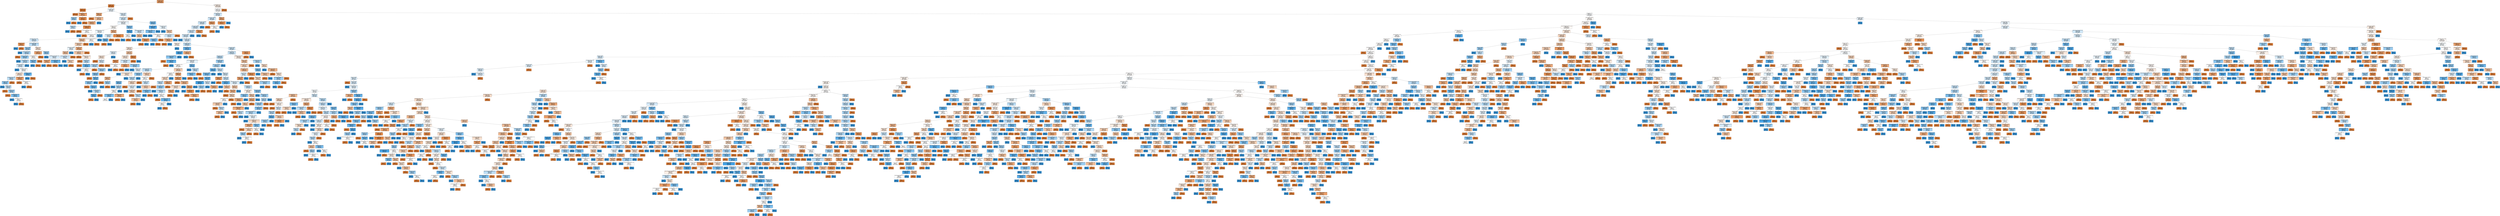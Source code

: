 digraph Tree {
node [shape=box, style="filled", color="black", fontname="helvetica"] ;
edge [fontname="helvetica"] ;
0 [label="loan_int_rate <= 12.215\nentropy = 0.679\nsamples = 19000\nvalue = [15590, 3410]\nclass = No Default", fillcolor="#eb9d64"] ;
1 [label="loan_grade_C <= 0.5\nentropy = 0.092\nsamples = 11992\nvalue = [11851, 141]\nclass = No Default", fillcolor="#e5823b"] ;
0 -> 1 [labeldistance=2.5, labelangle=45, headlabel="True"] ;
2 [label="loan_grade_D <= 0.5\nentropy = 0.003\nsamples = 11728\nvalue = [11725, 3]\nclass = No Default", fillcolor="#e58139"] ;
1 -> 2 ;
3 [label="entropy = 0.0\nsamples = 11714\nvalue = [11714, 0]\nclass = No Default", fillcolor="#e58139"] ;
2 -> 3 ;
4 [label="loan_percent_income <= 0.09\nentropy = 0.75\nsamples = 14\nvalue = [11, 3]\nclass = No Default", fillcolor="#eca36f"] ;
2 -> 4 ;
5 [label="person_age <= 33.5\nentropy = 0.918\nsamples = 3\nvalue = [1, 2]\nclass = Default", fillcolor="#9ccef2"] ;
4 -> 5 ;
6 [label="entropy = 0.0\nsamples = 2\nvalue = [0, 2]\nclass = Default", fillcolor="#399de5"] ;
5 -> 6 ;
7 [label="entropy = 0.0\nsamples = 1\nvalue = [1, 0]\nclass = No Default", fillcolor="#e58139"] ;
5 -> 7 ;
8 [label="person_income <= 25500.0\nentropy = 0.439\nsamples = 11\nvalue = [10, 1]\nclass = No Default", fillcolor="#e88e4d"] ;
4 -> 8 ;
9 [label="entropy = 0.0\nsamples = 1\nvalue = [0, 1]\nclass = Default", fillcolor="#399de5"] ;
8 -> 9 ;
10 [label="entropy = 0.0\nsamples = 10\nvalue = [10, 0]\nclass = No Default", fillcolor="#e58139"] ;
8 -> 10 ;
11 [label="loan_int_rate <= 10.685\nentropy = 0.999\nsamples = 264\nvalue = [126, 138]\nclass = Default", fillcolor="#eef6fd"] ;
1 -> 11 ;
12 [label="person_age <= 24.5\nentropy = 0.795\nsamples = 25\nvalue = [19, 6]\nclass = No Default", fillcolor="#eda978"] ;
11 -> 12 ;
13 [label="entropy = 0.0\nsamples = 7\nvalue = [7, 0]\nclass = No Default", fillcolor="#e58139"] ;
12 -> 13 ;
14 [label="loan_intent_EDUCATION <= 0.5\nentropy = 0.918\nsamples = 18\nvalue = [12, 6]\nclass = No Default", fillcolor="#f2c09c"] ;
12 -> 14 ;
15 [label="person_emp_length <= 0.5\nentropy = 0.811\nsamples = 16\nvalue = [12, 4]\nclass = No Default", fillcolor="#eeab7b"] ;
14 -> 15 ;
16 [label="person_age <= 30.5\nentropy = 0.971\nsamples = 5\nvalue = [2, 3]\nclass = Default", fillcolor="#bddef6"] ;
15 -> 16 ;
17 [label="entropy = 0.0\nsamples = 3\nvalue = [0, 3]\nclass = Default", fillcolor="#399de5"] ;
16 -> 17 ;
18 [label="entropy = 0.0\nsamples = 2\nvalue = [2, 0]\nclass = No Default", fillcolor="#e58139"] ;
16 -> 18 ;
19 [label="person_income <= 91250.0\nentropy = 0.439\nsamples = 11\nvalue = [10, 1]\nclass = No Default", fillcolor="#e88e4d"] ;
15 -> 19 ;
20 [label="entropy = 0.0\nsamples = 9\nvalue = [9, 0]\nclass = No Default", fillcolor="#e58139"] ;
19 -> 20 ;
21 [label="cb_person_cred_hist_length <= 19.0\nentropy = 1.0\nsamples = 2\nvalue = [1, 1]\nclass = No Default", fillcolor="#ffffff"] ;
19 -> 21 ;
22 [label="entropy = 0.0\nsamples = 1\nvalue = [0, 1]\nclass = Default", fillcolor="#399de5"] ;
21 -> 22 ;
23 [label="entropy = 0.0\nsamples = 1\nvalue = [1, 0]\nclass = No Default", fillcolor="#e58139"] ;
21 -> 23 ;
24 [label="entropy = 0.0\nsamples = 2\nvalue = [0, 2]\nclass = Default", fillcolor="#399de5"] ;
14 -> 24 ;
25 [label="loan_amnt <= 20750.0\nentropy = 0.992\nsamples = 239\nvalue = [107, 132]\nclass = Default", fillcolor="#d9ecfa"] ;
11 -> 25 ;
26 [label="person_income <= 84500.0\nentropy = 0.988\nsamples = 234\nvalue = [102, 132]\nclass = Default", fillcolor="#d2e9f9"] ;
25 -> 26 ;
27 [label="loan_intent_DEBTCONSOLIDATION <= 0.5\nentropy = 0.998\nsamples = 194\nvalue = [92, 102]\nclass = Default", fillcolor="#ecf5fc"] ;
26 -> 27 ;
28 [label="loan_amnt <= 12250.0\nentropy = 1.0\nsamples = 167\nvalue = [85, 82]\nclass = No Default", fillcolor="#fefbf8"] ;
27 -> 28 ;
29 [label="loan_percent_income <= 0.325\nentropy = 0.998\nsamples = 145\nvalue = [69, 76]\nclass = Default", fillcolor="#edf6fd"] ;
28 -> 29 ;
30 [label="loan_intent_EDUCATION <= 0.5\nentropy = 1.0\nsamples = 135\nvalue = [68, 67]\nclass = No Default", fillcolor="#fffdfc"] ;
29 -> 30 ;
31 [label="loan_percent_income <= 0.045\nentropy = 0.986\nsamples = 93\nvalue = [40.0, 53.0]\nclass = Default", fillcolor="#cee7f9"] ;
30 -> 31 ;
32 [label="loan_int_rate <= 11.22\nentropy = 0.592\nsamples = 7\nvalue = [6, 1]\nclass = No Default", fillcolor="#e9965a"] ;
31 -> 32 ;
33 [label="entropy = 0.0\nsamples = 1\nvalue = [0, 1]\nclass = Default", fillcolor="#399de5"] ;
32 -> 33 ;
34 [label="entropy = 0.0\nsamples = 6\nvalue = [6, 0]\nclass = No Default", fillcolor="#e58139"] ;
32 -> 34 ;
35 [label="cb_person_cred_hist_length <= 6.5\nentropy = 0.968\nsamples = 86\nvalue = [34, 52]\nclass = Default", fillcolor="#baddf6"] ;
31 -> 35 ;
36 [label="loan_amnt <= 3900.0\nentropy = 0.907\nsamples = 59\nvalue = [19, 40]\nclass = Default", fillcolor="#97ccf1"] ;
35 -> 36 ;
37 [label="entropy = 0.0\nsamples = 7\nvalue = [0, 7]\nclass = Default", fillcolor="#399de5"] ;
36 -> 37 ;
38 [label="person_income <= 29000.0\nentropy = 0.947\nsamples = 52\nvalue = [19, 33]\nclass = Default", fillcolor="#abd5f4"] ;
36 -> 38 ;
39 [label="entropy = 0.0\nsamples = 4\nvalue = [4, 0]\nclass = No Default", fillcolor="#e58139"] ;
38 -> 39 ;
40 [label="person_income <= 38333.5\nentropy = 0.896\nsamples = 48\nvalue = [15, 33]\nclass = Default", fillcolor="#93caf1"] ;
38 -> 40 ;
41 [label="entropy = 0.0\nsamples = 8\nvalue = [0, 8]\nclass = Default", fillcolor="#399de5"] ;
40 -> 41 ;
42 [label="person_emp_length <= 8.5\nentropy = 0.954\nsamples = 40\nvalue = [15, 25]\nclass = Default", fillcolor="#b0d8f5"] ;
40 -> 42 ;
43 [label="person_emp_length <= 0.5\nentropy = 0.985\nsamples = 35\nvalue = [15, 20]\nclass = Default", fillcolor="#cee6f8"] ;
42 -> 43 ;
44 [label="entropy = 0.0\nsamples = 4\nvalue = [0, 4]\nclass = Default", fillcolor="#399de5"] ;
43 -> 44 ;
45 [label="person_income <= 70061.0\nentropy = 0.999\nsamples = 31\nvalue = [15, 16]\nclass = Default", fillcolor="#f3f9fd"] ;
43 -> 45 ;
46 [label="person_income <= 57400.0\nentropy = 0.99\nsamples = 25\nvalue = [14.0, 11.0]\nclass = No Default", fillcolor="#f9e4d5"] ;
45 -> 46 ;
47 [label="loan_percent_income <= 0.19\nentropy = 0.971\nsamples = 15\nvalue = [6, 9]\nclass = Default", fillcolor="#bddef6"] ;
46 -> 47 ;
48 [label="loan_int_rate <= 11.125\nentropy = 0.89\nsamples = 13\nvalue = [4, 9]\nclass = Default", fillcolor="#91c9f1"] ;
47 -> 48 ;
49 [label="entropy = 0.0\nsamples = 3\nvalue = [0, 3]\nclass = Default", fillcolor="#399de5"] ;
48 -> 49 ;
50 [label="loan_amnt <= 4900.0\nentropy = 0.971\nsamples = 10\nvalue = [4, 6]\nclass = Default", fillcolor="#bddef6"] ;
48 -> 50 ;
51 [label="entropy = 0.0\nsamples = 1\nvalue = [1, 0]\nclass = No Default", fillcolor="#e58139"] ;
50 -> 51 ;
52 [label="loan_int_rate <= 11.44\nentropy = 0.918\nsamples = 9\nvalue = [3, 6]\nclass = Default", fillcolor="#9ccef2"] ;
50 -> 52 ;
53 [label="entropy = 0.0\nsamples = 1\nvalue = [1, 0]\nclass = No Default", fillcolor="#e58139"] ;
52 -> 53 ;
54 [label="loan_intent_PERSONAL <= 0.5\nentropy = 0.811\nsamples = 8\nvalue = [2, 6]\nclass = Default", fillcolor="#7bbeee"] ;
52 -> 54 ;
55 [label="entropy = 0.0\nsamples = 4\nvalue = [0, 4]\nclass = Default", fillcolor="#399de5"] ;
54 -> 55 ;
56 [label="person_income <= 52710.0\nentropy = 1.0\nsamples = 4\nvalue = [2, 2]\nclass = No Default", fillcolor="#ffffff"] ;
54 -> 56 ;
57 [label="entropy = 0.0\nsamples = 2\nvalue = [0, 2]\nclass = Default", fillcolor="#399de5"] ;
56 -> 57 ;
58 [label="entropy = 0.0\nsamples = 2\nvalue = [2, 0]\nclass = No Default", fillcolor="#e58139"] ;
56 -> 58 ;
59 [label="entropy = 0.0\nsamples = 2\nvalue = [2, 0]\nclass = No Default", fillcolor="#e58139"] ;
47 -> 59 ;
60 [label="person_income <= 65300.0\nentropy = 0.722\nsamples = 10\nvalue = [8, 2]\nclass = No Default", fillcolor="#eca06a"] ;
46 -> 60 ;
61 [label="entropy = 0.0\nsamples = 6\nvalue = [6, 0]\nclass = No Default", fillcolor="#e58139"] ;
60 -> 61 ;
62 [label="loan_intent_VENTURE <= 0.5\nentropy = 1.0\nsamples = 4\nvalue = [2, 2]\nclass = No Default", fillcolor="#ffffff"] ;
60 -> 62 ;
63 [label="entropy = 0.0\nsamples = 2\nvalue = [0, 2]\nclass = Default", fillcolor="#399de5"] ;
62 -> 63 ;
64 [label="entropy = 0.0\nsamples = 2\nvalue = [2, 0]\nclass = No Default", fillcolor="#e58139"] ;
62 -> 64 ;
65 [label="person_income <= 79800.0\nentropy = 0.65\nsamples = 6\nvalue = [1, 5]\nclass = Default", fillcolor="#61b1ea"] ;
45 -> 65 ;
66 [label="entropy = 0.0\nsamples = 5\nvalue = [0, 5]\nclass = Default", fillcolor="#399de5"] ;
65 -> 66 ;
67 [label="entropy = 0.0\nsamples = 1\nvalue = [1, 0]\nclass = No Default", fillcolor="#e58139"] ;
65 -> 67 ;
68 [label="entropy = 0.0\nsamples = 5\nvalue = [0, 5]\nclass = Default", fillcolor="#399de5"] ;
42 -> 68 ;
69 [label="person_age <= 30.5\nentropy = 0.991\nsamples = 27\nvalue = [15, 12]\nclass = No Default", fillcolor="#fae6d7"] ;
35 -> 69 ;
70 [label="person_emp_length <= 1.5\nentropy = 0.75\nsamples = 14\nvalue = [11, 3]\nclass = No Default", fillcolor="#eca36f"] ;
69 -> 70 ;
71 [label="loan_intent_PERSONAL <= 0.5\nentropy = 1.0\nsamples = 6\nvalue = [3, 3]\nclass = No Default", fillcolor="#ffffff"] ;
70 -> 71 ;
72 [label="loan_amnt <= 11000.0\nentropy = 0.811\nsamples = 4\nvalue = [1, 3]\nclass = Default", fillcolor="#7bbeee"] ;
71 -> 72 ;
73 [label="entropy = 0.0\nsamples = 3\nvalue = [0, 3]\nclass = Default", fillcolor="#399de5"] ;
72 -> 73 ;
74 [label="entropy = 0.0\nsamples = 1\nvalue = [1, 0]\nclass = No Default", fillcolor="#e58139"] ;
72 -> 74 ;
75 [label="entropy = 0.0\nsamples = 2\nvalue = [2, 0]\nclass = No Default", fillcolor="#e58139"] ;
71 -> 75 ;
76 [label="entropy = 0.0\nsamples = 8\nvalue = [8, 0]\nclass = No Default", fillcolor="#e58139"] ;
70 -> 76 ;
77 [label="person_age <= 32.5\nentropy = 0.89\nsamples = 13\nvalue = [4, 9]\nclass = Default", fillcolor="#91c9f1"] ;
69 -> 77 ;
78 [label="entropy = 0.0\nsamples = 4\nvalue = [0, 4]\nclass = Default", fillcolor="#399de5"] ;
77 -> 78 ;
79 [label="person_home_ownership_RENT <= 0.5\nentropy = 0.991\nsamples = 9\nvalue = [4, 5]\nclass = Default", fillcolor="#d7ebfa"] ;
77 -> 79 ;
80 [label="loan_int_rate <= 10.905\nentropy = 0.811\nsamples = 4\nvalue = [3, 1]\nclass = No Default", fillcolor="#eeab7b"] ;
79 -> 80 ;
81 [label="entropy = 0.0\nsamples = 1\nvalue = [0, 1]\nclass = Default", fillcolor="#399de5"] ;
80 -> 81 ;
82 [label="entropy = 0.0\nsamples = 3\nvalue = [3, 0]\nclass = No Default", fillcolor="#e58139"] ;
80 -> 82 ;
83 [label="cb_person_cred_hist_length <= 9.5\nentropy = 0.722\nsamples = 5\nvalue = [1, 4]\nclass = Default", fillcolor="#6ab6ec"] ;
79 -> 83 ;
84 [label="entropy = 0.0\nsamples = 1\nvalue = [1, 0]\nclass = No Default", fillcolor="#e58139"] ;
83 -> 84 ;
85 [label="entropy = 0.0\nsamples = 4\nvalue = [0, 4]\nclass = Default", fillcolor="#399de5"] ;
83 -> 85 ;
86 [label="loan_amnt <= 10600.0\nentropy = 0.918\nsamples = 42\nvalue = [28, 14]\nclass = No Default", fillcolor="#f2c09c"] ;
30 -> 86 ;
87 [label="person_income <= 51476.0\nentropy = 0.957\nsamples = 37\nvalue = [23, 14]\nclass = No Default", fillcolor="#f5ceb2"] ;
86 -> 87 ;
88 [label="person_income <= 43500.0\nentropy = 0.998\nsamples = 17\nvalue = [8, 9]\nclass = Default", fillcolor="#e9f4fc"] ;
87 -> 88 ;
89 [label="person_age <= 24.5\nentropy = 0.918\nsamples = 12\nvalue = [8, 4]\nclass = No Default", fillcolor="#f2c09c"] ;
88 -> 89 ;
90 [label="cb_person_cred_hist_length <= 2.5\nentropy = 0.985\nsamples = 7\nvalue = [3, 4]\nclass = Default", fillcolor="#cee6f8"] ;
89 -> 90 ;
91 [label="entropy = 0.0\nsamples = 2\nvalue = [0, 2]\nclass = Default", fillcolor="#399de5"] ;
90 -> 91 ;
92 [label="loan_int_rate <= 11.185\nentropy = 0.971\nsamples = 5\nvalue = [3, 2]\nclass = No Default", fillcolor="#f6d5bd"] ;
90 -> 92 ;
93 [label="entropy = 0.0\nsamples = 2\nvalue = [0, 2]\nclass = Default", fillcolor="#399de5"] ;
92 -> 93 ;
94 [label="entropy = 0.0\nsamples = 3\nvalue = [3, 0]\nclass = No Default", fillcolor="#e58139"] ;
92 -> 94 ;
95 [label="entropy = 0.0\nsamples = 5\nvalue = [5, 0]\nclass = No Default", fillcolor="#e58139"] ;
89 -> 95 ;
96 [label="entropy = 0.0\nsamples = 5\nvalue = [0, 5]\nclass = Default", fillcolor="#399de5"] ;
88 -> 96 ;
97 [label="loan_int_rate <= 11.69\nentropy = 0.811\nsamples = 20\nvalue = [15, 5]\nclass = No Default", fillcolor="#eeab7b"] ;
87 -> 97 ;
98 [label="cb_person_cred_hist_length <= 3.5\nentropy = 0.94\nsamples = 14\nvalue = [9, 5]\nclass = No Default", fillcolor="#f3c7a7"] ;
97 -> 98 ;
99 [label="entropy = 0.0\nsamples = 3\nvalue = [3, 0]\nclass = No Default", fillcolor="#e58139"] ;
98 -> 99 ;
100 [label="loan_percent_income <= 0.055\nentropy = 0.994\nsamples = 11\nvalue = [6, 5]\nclass = No Default", fillcolor="#fbeade"] ;
98 -> 100 ;
101 [label="entropy = 0.0\nsamples = 3\nvalue = [3, 0]\nclass = No Default", fillcolor="#e58139"] ;
100 -> 101 ;
102 [label="loan_int_rate <= 11.06\nentropy = 0.954\nsamples = 8\nvalue = [3, 5]\nclass = Default", fillcolor="#b0d8f5"] ;
100 -> 102 ;
103 [label="entropy = 0.0\nsamples = 2\nvalue = [2, 0]\nclass = No Default", fillcolor="#e58139"] ;
102 -> 103 ;
104 [label="person_income <= 75252.0\nentropy = 0.65\nsamples = 6\nvalue = [1, 5]\nclass = Default", fillcolor="#61b1ea"] ;
102 -> 104 ;
105 [label="entropy = 0.0\nsamples = 4\nvalue = [0, 4]\nclass = Default", fillcolor="#399de5"] ;
104 -> 105 ;
106 [label="cb_person_cred_hist_length <= 7.5\nentropy = 1.0\nsamples = 2\nvalue = [1, 1]\nclass = No Default", fillcolor="#ffffff"] ;
104 -> 106 ;
107 [label="entropy = 0.0\nsamples = 1\nvalue = [1, 0]\nclass = No Default", fillcolor="#e58139"] ;
106 -> 107 ;
108 [label="entropy = 0.0\nsamples = 1\nvalue = [0, 1]\nclass = Default", fillcolor="#399de5"] ;
106 -> 108 ;
109 [label="entropy = 0.0\nsamples = 6\nvalue = [6, 0]\nclass = No Default", fillcolor="#e58139"] ;
97 -> 109 ;
110 [label="entropy = 0.0\nsamples = 5\nvalue = [5, 0]\nclass = No Default", fillcolor="#e58139"] ;
86 -> 110 ;
111 [label="person_age <= 21.5\nentropy = 0.469\nsamples = 10\nvalue = [1, 9]\nclass = Default", fillcolor="#4fa8e8"] ;
29 -> 111 ;
112 [label="loan_intent_HOMEIMPROVEMENT <= 0.5\nentropy = 1.0\nsamples = 2\nvalue = [1, 1]\nclass = No Default", fillcolor="#ffffff"] ;
111 -> 112 ;
113 [label="entropy = 0.0\nsamples = 1\nvalue = [0, 1]\nclass = Default", fillcolor="#399de5"] ;
112 -> 113 ;
114 [label="entropy = 0.0\nsamples = 1\nvalue = [1, 0]\nclass = No Default", fillcolor="#e58139"] ;
112 -> 114 ;
115 [label="entropy = 0.0\nsamples = 8\nvalue = [0, 8]\nclass = Default", fillcolor="#399de5"] ;
111 -> 115 ;
116 [label="person_age <= 24.5\nentropy = 0.845\nsamples = 22\nvalue = [16, 6]\nclass = No Default", fillcolor="#efb083"] ;
28 -> 116 ;
117 [label="loan_intent_MEDICAL <= 0.5\nentropy = 0.991\nsamples = 9\nvalue = [4, 5]\nclass = Default", fillcolor="#d7ebfa"] ;
116 -> 117 ;
118 [label="person_age <= 21.5\nentropy = 0.65\nsamples = 6\nvalue = [1, 5]\nclass = Default", fillcolor="#61b1ea"] ;
117 -> 118 ;
119 [label="entropy = 0.0\nsamples = 1\nvalue = [1, 0]\nclass = No Default", fillcolor="#e58139"] ;
118 -> 119 ;
120 [label="entropy = 0.0\nsamples = 5\nvalue = [0, 5]\nclass = Default", fillcolor="#399de5"] ;
118 -> 120 ;
121 [label="entropy = 0.0\nsamples = 3\nvalue = [3, 0]\nclass = No Default", fillcolor="#e58139"] ;
117 -> 121 ;
122 [label="person_home_ownership_OWN <= 0.5\nentropy = 0.391\nsamples = 13\nvalue = [12, 1]\nclass = No Default", fillcolor="#e78c49"] ;
116 -> 122 ;
123 [label="entropy = 0.0\nsamples = 12\nvalue = [12, 0]\nclass = No Default", fillcolor="#e58139"] ;
122 -> 123 ;
124 [label="entropy = 0.0\nsamples = 1\nvalue = [0, 1]\nclass = Default", fillcolor="#399de5"] ;
122 -> 124 ;
125 [label="loan_int_rate <= 11.5\nentropy = 0.826\nsamples = 27\nvalue = [7, 20]\nclass = Default", fillcolor="#7ebfee"] ;
27 -> 125 ;
126 [label="person_age <= 22.5\nentropy = 0.391\nsamples = 13\nvalue = [1, 12]\nclass = Default", fillcolor="#49a5e7"] ;
125 -> 126 ;
127 [label="loan_status <= 0.5\nentropy = 1.0\nsamples = 2\nvalue = [1, 1]\nclass = No Default", fillcolor="#ffffff"] ;
126 -> 127 ;
128 [label="entropy = 0.0\nsamples = 1\nvalue = [1, 0]\nclass = No Default", fillcolor="#e58139"] ;
127 -> 128 ;
129 [label="entropy = 0.0\nsamples = 1\nvalue = [0, 1]\nclass = Default", fillcolor="#399de5"] ;
127 -> 129 ;
130 [label="entropy = 0.0\nsamples = 11\nvalue = [0, 11]\nclass = Default", fillcolor="#399de5"] ;
126 -> 130 ;
131 [label="cb_person_cred_hist_length <= 8.5\nentropy = 0.985\nsamples = 14\nvalue = [6, 8]\nclass = Default", fillcolor="#cee6f8"] ;
125 -> 131 ;
132 [label="person_age <= 23.0\nentropy = 0.918\nsamples = 9\nvalue = [6, 3]\nclass = No Default", fillcolor="#f2c09c"] ;
131 -> 132 ;
133 [label="entropy = 0.0\nsamples = 2\nvalue = [0, 2]\nclass = Default", fillcolor="#399de5"] ;
132 -> 133 ;
134 [label="person_income <= 59000.0\nentropy = 0.592\nsamples = 7\nvalue = [6, 1]\nclass = No Default", fillcolor="#e9965a"] ;
132 -> 134 ;
135 [label="entropy = 0.0\nsamples = 6\nvalue = [6, 0]\nclass = No Default", fillcolor="#e58139"] ;
134 -> 135 ;
136 [label="entropy = 0.0\nsamples = 1\nvalue = [0, 1]\nclass = Default", fillcolor="#399de5"] ;
134 -> 136 ;
137 [label="entropy = 0.0\nsamples = 5\nvalue = [0, 5]\nclass = Default", fillcolor="#399de5"] ;
131 -> 137 ;
138 [label="loan_amnt <= 9962.5\nentropy = 0.811\nsamples = 40\nvalue = [10, 30]\nclass = Default", fillcolor="#7bbeee"] ;
26 -> 138 ;
139 [label="person_income <= 96000.0\nentropy = 0.529\nsamples = 25\nvalue = [3, 22]\nclass = Default", fillcolor="#54aae9"] ;
138 -> 139 ;
140 [label="cb_person_cred_hist_length <= 3.5\nentropy = 0.811\nsamples = 12\nvalue = [3, 9]\nclass = Default", fillcolor="#7bbeee"] ;
139 -> 140 ;
141 [label="entropy = 0.0\nsamples = 6\nvalue = [0, 6]\nclass = Default", fillcolor="#399de5"] ;
140 -> 141 ;
142 [label="loan_intent_HOMEIMPROVEMENT <= 0.5\nentropy = 1.0\nsamples = 6\nvalue = [3, 3]\nclass = No Default", fillcolor="#ffffff"] ;
140 -> 142 ;
143 [label="person_emp_length <= 5.0\nentropy = 0.811\nsamples = 4\nvalue = [1, 3]\nclass = Default", fillcolor="#7bbeee"] ;
142 -> 143 ;
144 [label="entropy = 0.0\nsamples = 3\nvalue = [0, 3]\nclass = Default", fillcolor="#399de5"] ;
143 -> 144 ;
145 [label="entropy = 0.0\nsamples = 1\nvalue = [1, 0]\nclass = No Default", fillcolor="#e58139"] ;
143 -> 145 ;
146 [label="entropy = 0.0\nsamples = 2\nvalue = [2, 0]\nclass = No Default", fillcolor="#e58139"] ;
142 -> 146 ;
147 [label="entropy = 0.0\nsamples = 13\nvalue = [0, 13]\nclass = Default", fillcolor="#399de5"] ;
139 -> 147 ;
148 [label="loan_int_rate <= 11.375\nentropy = 0.997\nsamples = 15\nvalue = [7, 8]\nclass = Default", fillcolor="#e6f3fc"] ;
138 -> 148 ;
149 [label="entropy = 0.0\nsamples = 4\nvalue = [0, 4]\nclass = Default", fillcolor="#399de5"] ;
148 -> 149 ;
150 [label="person_age <= 28.5\nentropy = 0.946\nsamples = 11\nvalue = [7, 4]\nclass = No Default", fillcolor="#f4c9aa"] ;
148 -> 150 ;
151 [label="cb_person_cred_hist_length <= 3.5\nentropy = 0.985\nsamples = 7\nvalue = [3, 4]\nclass = Default", fillcolor="#cee6f8"] ;
150 -> 151 ;
152 [label="loan_percent_income <= 0.15\nentropy = 0.811\nsamples = 4\nvalue = [3, 1]\nclass = No Default", fillcolor="#eeab7b"] ;
151 -> 152 ;
153 [label="entropy = 0.0\nsamples = 3\nvalue = [3, 0]\nclass = No Default", fillcolor="#e58139"] ;
152 -> 153 ;
154 [label="entropy = 0.0\nsamples = 1\nvalue = [0, 1]\nclass = Default", fillcolor="#399de5"] ;
152 -> 154 ;
155 [label="entropy = 0.0\nsamples = 3\nvalue = [0, 3]\nclass = Default", fillcolor="#399de5"] ;
151 -> 155 ;
156 [label="entropy = 0.0\nsamples = 4\nvalue = [4, 0]\nclass = No Default", fillcolor="#e58139"] ;
150 -> 156 ;
157 [label="entropy = 0.0\nsamples = 5\nvalue = [5, 0]\nclass = No Default", fillcolor="#e58139"] ;
25 -> 157 ;
158 [label="loan_grade_B <= 0.5\nentropy = 0.997\nsamples = 7008\nvalue = [3739, 3269]\nclass = No Default", fillcolor="#fcefe6"] ;
0 -> 158 [labeldistance=2.5, labelangle=-45, headlabel="False"] ;
159 [label="loan_amnt <= 2512.5\nentropy = 1.0\nsamples = 6448\nvalue = [3179, 3269]\nclass = Default", fillcolor="#fafcfe"] ;
158 -> 159 ;
160 [label="person_emp_length <= 17.5\nentropy = 0.989\nsamples = 537\nvalue = [235, 302]\nclass = Default", fillcolor="#d3e9f9"] ;
159 -> 160 ;
161 [label="person_income <= 131000.0\nentropy = 0.987\nsamples = 528\nvalue = [228, 300]\nclass = Default", fillcolor="#cfe7f9"] ;
160 -> 161 ;
162 [label="person_income <= 100500.0\nentropy = 0.985\nsamples = 522\nvalue = [223, 299]\nclass = Default", fillcolor="#cde6f8"] ;
161 -> 162 ;
163 [label="person_income <= 92850.0\nentropy = 0.986\nsamples = 518\nvalue = [223.0, 295.0]\nclass = Default", fillcolor="#cfe7f9"] ;
162 -> 163 ;
164 [label="person_income <= 87500.0\nentropy = 0.984\nsamples = 511\nvalue = [217, 294]\nclass = Default", fillcolor="#cbe5f8"] ;
163 -> 164 ;
165 [label="person_income <= 6600.0\nentropy = 0.985\nsamples = 506\nvalue = [217, 289]\nclass = Default", fillcolor="#cee7f9"] ;
164 -> 165 ;
166 [label="entropy = 0.0\nsamples = 3\nvalue = [0, 3]\nclass = Default", fillcolor="#399de5"] ;
165 -> 166 ;
167 [label="person_income <= 22514.0\nentropy = 0.986\nsamples = 503\nvalue = [217, 286]\nclass = Default", fillcolor="#cfe7f9"] ;
165 -> 167 ;
168 [label="person_age <= 41.5\nentropy = 0.998\nsamples = 97\nvalue = [51, 46]\nclass = No Default", fillcolor="#fcf3ec"] ;
167 -> 168 ;
169 [label="loan_int_rate <= 14.73\nentropy = 0.995\nsamples = 94\nvalue = [51.0, 43.0]\nclass = No Default", fillcolor="#fbebe0"] ;
168 -> 169 ;
170 [label="loan_int_rate <= 14.14\nentropy = 0.994\nsamples = 53\nvalue = [24, 29]\nclass = Default", fillcolor="#ddeefb"] ;
169 -> 170 ;
171 [label="loan_amnt <= 1400.0\nentropy = 0.99\nsamples = 43\nvalue = [24, 19]\nclass = No Default", fillcolor="#fae5d6"] ;
170 -> 171 ;
172 [label="entropy = 0.0\nsamples = 9\nvalue = [9, 0]\nclass = No Default", fillcolor="#e58139"] ;
171 -> 172 ;
173 [label="person_age <= 34.5\nentropy = 0.99\nsamples = 34\nvalue = [15, 19]\nclass = Default", fillcolor="#d5eafa"] ;
171 -> 173 ;
174 [label="person_income <= 9300.0\nentropy = 0.948\nsamples = 30\nvalue = [11, 19]\nclass = Default", fillcolor="#acd6f4"] ;
173 -> 174 ;
175 [label="entropy = 0.0\nsamples = 2\nvalue = [2, 0]\nclass = No Default", fillcolor="#e58139"] ;
174 -> 175 ;
176 [label="person_income <= 21144.0\nentropy = 0.906\nsamples = 28\nvalue = [9, 19]\nclass = Default", fillcolor="#97cbf1"] ;
174 -> 176 ;
177 [label="loan_int_rate <= 12.36\nentropy = 0.84\nsamples = 26\nvalue = [7, 19]\nclass = Default", fillcolor="#82c1ef"] ;
176 -> 177 ;
178 [label="entropy = 0.0\nsamples = 2\nvalue = [2, 0]\nclass = No Default", fillcolor="#e58139"] ;
177 -> 178 ;
179 [label="person_age <= 29.0\nentropy = 0.738\nsamples = 24\nvalue = [5, 19]\nclass = Default", fillcolor="#6db7ec"] ;
177 -> 179 ;
180 [label="person_income <= 12480.0\nentropy = 0.874\nsamples = 17\nvalue = [5, 12]\nclass = Default", fillcolor="#8bc6f0"] ;
179 -> 180 ;
181 [label="entropy = 0.0\nsamples = 2\nvalue = [2, 0]\nclass = No Default", fillcolor="#e58139"] ;
180 -> 181 ;
182 [label="loan_int_rate <= 13.205\nentropy = 0.722\nsamples = 15\nvalue = [3, 12]\nclass = Default", fillcolor="#6ab6ec"] ;
180 -> 182 ;
183 [label="entropy = 0.0\nsamples = 7\nvalue = [0, 7]\nclass = Default", fillcolor="#399de5"] ;
182 -> 183 ;
184 [label="person_emp_length <= 2.5\nentropy = 0.954\nsamples = 8\nvalue = [3, 5]\nclass = Default", fillcolor="#b0d8f5"] ;
182 -> 184 ;
185 [label="loan_grade_C <= 0.5\nentropy = 0.65\nsamples = 6\nvalue = [1, 5]\nclass = Default", fillcolor="#61b1ea"] ;
184 -> 185 ;
186 [label="entropy = 0.0\nsamples = 1\nvalue = [1, 0]\nclass = No Default", fillcolor="#e58139"] ;
185 -> 186 ;
187 [label="entropy = 0.0\nsamples = 5\nvalue = [0, 5]\nclass = Default", fillcolor="#399de5"] ;
185 -> 187 ;
188 [label="entropy = 0.0\nsamples = 2\nvalue = [2, 0]\nclass = No Default", fillcolor="#e58139"] ;
184 -> 188 ;
189 [label="entropy = 0.0\nsamples = 7\nvalue = [0, 7]\nclass = Default", fillcolor="#399de5"] ;
179 -> 189 ;
190 [label="entropy = 0.0\nsamples = 2\nvalue = [2, 0]\nclass = No Default", fillcolor="#e58139"] ;
176 -> 190 ;
191 [label="entropy = 0.0\nsamples = 4\nvalue = [4, 0]\nclass = No Default", fillcolor="#e58139"] ;
173 -> 191 ;
192 [label="entropy = 0.0\nsamples = 10\nvalue = [0, 10]\nclass = Default", fillcolor="#399de5"] ;
170 -> 192 ;
193 [label="loan_amnt <= 2150.0\nentropy = 0.926\nsamples = 41\nvalue = [27.0, 14.0]\nclass = No Default", fillcolor="#f2c2a0"] ;
169 -> 193 ;
194 [label="loan_int_rate <= 14.945\nentropy = 0.992\nsamples = 29\nvalue = [16, 13]\nclass = No Default", fillcolor="#fae7da"] ;
193 -> 194 ;
195 [label="person_age <= 33.0\nentropy = 0.544\nsamples = 8\nvalue = [7, 1]\nclass = No Default", fillcolor="#e99355"] ;
194 -> 195 ;
196 [label="entropy = 0.0\nsamples = 6\nvalue = [6, 0]\nclass = No Default", fillcolor="#e58139"] ;
195 -> 196 ;
197 [label="cb_person_cred_hist_length <= 14.0\nentropy = 1.0\nsamples = 2\nvalue = [1, 1]\nclass = No Default", fillcolor="#ffffff"] ;
195 -> 197 ;
198 [label="entropy = 0.0\nsamples = 1\nvalue = [0, 1]\nclass = Default", fillcolor="#399de5"] ;
197 -> 198 ;
199 [label="entropy = 0.0\nsamples = 1\nvalue = [1, 0]\nclass = No Default", fillcolor="#e58139"] ;
197 -> 199 ;
200 [label="cb_person_cred_hist_length <= 2.5\nentropy = 0.985\nsamples = 21\nvalue = [9, 12]\nclass = Default", fillcolor="#cee6f8"] ;
194 -> 200 ;
201 [label="loan_intent_PERSONAL <= 0.5\nentropy = 0.722\nsamples = 5\nvalue = [4, 1]\nclass = No Default", fillcolor="#eca06a"] ;
200 -> 201 ;
202 [label="entropy = 0.0\nsamples = 4\nvalue = [4, 0]\nclass = No Default", fillcolor="#e58139"] ;
201 -> 202 ;
203 [label="entropy = 0.0\nsamples = 1\nvalue = [0, 1]\nclass = Default", fillcolor="#399de5"] ;
201 -> 203 ;
204 [label="cb_person_cred_hist_length <= 3.5\nentropy = 0.896\nsamples = 16\nvalue = [5, 11]\nclass = Default", fillcolor="#93caf1"] ;
200 -> 204 ;
205 [label="entropy = 0.0\nsamples = 5\nvalue = [0, 5]\nclass = Default", fillcolor="#399de5"] ;
204 -> 205 ;
206 [label="loan_int_rate <= 15.22\nentropy = 0.994\nsamples = 11\nvalue = [5, 6]\nclass = Default", fillcolor="#deeffb"] ;
204 -> 206 ;
207 [label="entropy = 0.0\nsamples = 2\nvalue = [0, 2]\nclass = Default", fillcolor="#399de5"] ;
206 -> 207 ;
208 [label="loan_intent_HOMEIMPROVEMENT <= 0.5\nentropy = 0.991\nsamples = 9\nvalue = [5, 4]\nclass = No Default", fillcolor="#fae6d7"] ;
206 -> 208 ;
209 [label="person_age <= 29.0\nentropy = 0.863\nsamples = 7\nvalue = [5, 2]\nclass = No Default", fillcolor="#efb388"] ;
208 -> 209 ;
210 [label="entropy = 0.0\nsamples = 4\nvalue = [4, 0]\nclass = No Default", fillcolor="#e58139"] ;
209 -> 210 ;
211 [label="loan_grade_C <= 0.5\nentropy = 0.918\nsamples = 3\nvalue = [1, 2]\nclass = Default", fillcolor="#9ccef2"] ;
209 -> 211 ;
212 [label="entropy = 0.0\nsamples = 2\nvalue = [0, 2]\nclass = Default", fillcolor="#399de5"] ;
211 -> 212 ;
213 [label="entropy = 0.0\nsamples = 1\nvalue = [1, 0]\nclass = No Default", fillcolor="#e58139"] ;
211 -> 213 ;
214 [label="entropy = 0.0\nsamples = 2\nvalue = [0, 2]\nclass = Default", fillcolor="#399de5"] ;
208 -> 214 ;
215 [label="person_age <= 35.0\nentropy = 0.414\nsamples = 12\nvalue = [11, 1]\nclass = No Default", fillcolor="#e78c4b"] ;
193 -> 215 ;
216 [label="entropy = 0.0\nsamples = 11\nvalue = [11, 0]\nclass = No Default", fillcolor="#e58139"] ;
215 -> 216 ;
217 [label="entropy = 0.0\nsamples = 1\nvalue = [0, 1]\nclass = Default", fillcolor="#399de5"] ;
215 -> 217 ;
218 [label="entropy = 0.0\nsamples = 3\nvalue = [0, 3]\nclass = Default", fillcolor="#399de5"] ;
168 -> 218 ;
219 [label="person_income <= 24978.0\nentropy = 0.976\nsamples = 406\nvalue = [166.0, 240.0]\nclass = Default", fillcolor="#c2e1f7"] ;
167 -> 219 ;
220 [label="loan_intent_MEDICAL <= 0.5\nentropy = 0.677\nsamples = 28\nvalue = [5, 23]\nclass = Default", fillcolor="#64b2eb"] ;
219 -> 220 ;
221 [label="loan_int_rate <= 13.295\nentropy = 0.414\nsamples = 24\nvalue = [2, 22]\nclass = Default", fillcolor="#4ba6e7"] ;
220 -> 221 ;
222 [label="person_home_ownership_RENT <= 0.5\nentropy = 0.863\nsamples = 7\nvalue = [2, 5]\nclass = Default", fillcolor="#88c4ef"] ;
221 -> 222 ;
223 [label="entropy = 0.0\nsamples = 1\nvalue = [1, 0]\nclass = No Default", fillcolor="#e58139"] ;
222 -> 223 ;
224 [label="cb_person_cred_hist_length <= 2.5\nentropy = 0.65\nsamples = 6\nvalue = [1, 5]\nclass = Default", fillcolor="#61b1ea"] ;
222 -> 224 ;
225 [label="entropy = 0.0\nsamples = 1\nvalue = [1, 0]\nclass = No Default", fillcolor="#e58139"] ;
224 -> 225 ;
226 [label="entropy = 0.0\nsamples = 5\nvalue = [0, 5]\nclass = Default", fillcolor="#399de5"] ;
224 -> 226 ;
227 [label="entropy = 0.0\nsamples = 17\nvalue = [0, 17]\nclass = Default", fillcolor="#399de5"] ;
221 -> 227 ;
228 [label="person_income <= 23520.0\nentropy = 0.811\nsamples = 4\nvalue = [3, 1]\nclass = No Default", fillcolor="#eeab7b"] ;
220 -> 228 ;
229 [label="entropy = 0.0\nsamples = 1\nvalue = [0, 1]\nclass = Default", fillcolor="#399de5"] ;
228 -> 229 ;
230 [label="entropy = 0.0\nsamples = 3\nvalue = [3, 0]\nclass = No Default", fillcolor="#e58139"] ;
228 -> 230 ;
231 [label="loan_int_rate <= 19.225\nentropy = 0.984\nsamples = 378\nvalue = [161, 217]\nclass = Default", fillcolor="#cce6f8"] ;
219 -> 231 ;
232 [label="loan_intent_VENTURE <= 0.5\nentropy = 0.981\nsamples = 372\nvalue = [156.0, 216.0]\nclass = Default", fillcolor="#c8e4f8"] ;
231 -> 232 ;
233 [label="loan_int_rate <= 14.04\nentropy = 0.967\nsamples = 307\nvalue = [121.0, 186.0]\nclass = Default", fillcolor="#baddf6"] ;
232 -> 233 ;
234 [label="loan_intent_HOMEIMPROVEMENT <= 0.5\nentropy = 0.997\nsamples = 139\nvalue = [65, 74]\nclass = Default", fillcolor="#e7f3fc"] ;
233 -> 234 ;
235 [label="person_emp_length <= 3.5\nentropy = 1.0\nsamples = 120\nvalue = [61, 59]\nclass = No Default", fillcolor="#fefbf9"] ;
234 -> 235 ;
236 [label="cb_person_cred_hist_length <= 6.5\nentropy = 0.971\nsamples = 60\nvalue = [24, 36]\nclass = Default", fillcolor="#bddef6"] ;
235 -> 236 ;
237 [label="loan_intent_MEDICAL <= 0.5\nentropy = 0.893\nsamples = 42\nvalue = [13, 29]\nclass = Default", fillcolor="#92c9f1"] ;
236 -> 237 ;
238 [label="loan_int_rate <= 13.48\nentropy = 0.967\nsamples = 33\nvalue = [13, 20]\nclass = Default", fillcolor="#baddf6"] ;
237 -> 238 ;
239 [label="person_age <= 22.5\nentropy = 0.764\nsamples = 18\nvalue = [4, 14]\nclass = Default", fillcolor="#72b9ec"] ;
238 -> 239 ;
240 [label="entropy = 0.0\nsamples = 7\nvalue = [0, 7]\nclass = Default", fillcolor="#399de5"] ;
239 -> 240 ;
241 [label="person_age <= 25.5\nentropy = 0.946\nsamples = 11\nvalue = [4, 7]\nclass = Default", fillcolor="#aad5f4"] ;
239 -> 241 ;
242 [label="person_age <= 23.5\nentropy = 1.0\nsamples = 8\nvalue = [4, 4]\nclass = No Default", fillcolor="#ffffff"] ;
241 -> 242 ;
243 [label="cb_person_cred_hist_length <= 2.5\nentropy = 0.811\nsamples = 4\nvalue = [1, 3]\nclass = Default", fillcolor="#7bbeee"] ;
242 -> 243 ;
244 [label="entropy = 1.0\nsamples = 2\nvalue = [1, 1]\nclass = No Default", fillcolor="#ffffff"] ;
243 -> 244 ;
245 [label="entropy = 0.0\nsamples = 2\nvalue = [0, 2]\nclass = Default", fillcolor="#399de5"] ;
243 -> 245 ;
246 [label="cb_person_cred_hist_length <= 3.5\nentropy = 0.811\nsamples = 4\nvalue = [3, 1]\nclass = No Default", fillcolor="#eeab7b"] ;
242 -> 246 ;
247 [label="entropy = 0.0\nsamples = 3\nvalue = [3, 0]\nclass = No Default", fillcolor="#e58139"] ;
246 -> 247 ;
248 [label="entropy = 0.0\nsamples = 1\nvalue = [0, 1]\nclass = Default", fillcolor="#399de5"] ;
246 -> 248 ;
249 [label="entropy = 0.0\nsamples = 3\nvalue = [0, 3]\nclass = Default", fillcolor="#399de5"] ;
241 -> 249 ;
250 [label="person_income <= 30360.0\nentropy = 0.971\nsamples = 15\nvalue = [9, 6]\nclass = No Default", fillcolor="#f6d5bd"] ;
238 -> 250 ;
251 [label="entropy = 0.0\nsamples = 4\nvalue = [4, 0]\nclass = No Default", fillcolor="#e58139"] ;
250 -> 251 ;
252 [label="person_income <= 34950.0\nentropy = 0.994\nsamples = 11\nvalue = [5, 6]\nclass = Default", fillcolor="#deeffb"] ;
250 -> 252 ;
253 [label="entropy = 0.0\nsamples = 3\nvalue = [0, 3]\nclass = Default", fillcolor="#399de5"] ;
252 -> 253 ;
254 [label="loan_int_rate <= 13.885\nentropy = 0.954\nsamples = 8\nvalue = [5, 3]\nclass = No Default", fillcolor="#f5cdb0"] ;
252 -> 254 ;
255 [label="entropy = 0.0\nsamples = 3\nvalue = [3, 0]\nclass = No Default", fillcolor="#e58139"] ;
254 -> 255 ;
256 [label="loan_amnt <= 1100.0\nentropy = 0.971\nsamples = 5\nvalue = [2, 3]\nclass = Default", fillcolor="#bddef6"] ;
254 -> 256 ;
257 [label="loan_intent_EDUCATION <= 0.5\nentropy = 0.918\nsamples = 3\nvalue = [2, 1]\nclass = No Default", fillcolor="#f2c09c"] ;
256 -> 257 ;
258 [label="entropy = 0.0\nsamples = 2\nvalue = [2, 0]\nclass = No Default", fillcolor="#e58139"] ;
257 -> 258 ;
259 [label="entropy = 0.0\nsamples = 1\nvalue = [0, 1]\nclass = Default", fillcolor="#399de5"] ;
257 -> 259 ;
260 [label="entropy = 0.0\nsamples = 2\nvalue = [0, 2]\nclass = Default", fillcolor="#399de5"] ;
256 -> 260 ;
261 [label="entropy = 0.0\nsamples = 9\nvalue = [0, 9]\nclass = Default", fillcolor="#399de5"] ;
237 -> 261 ;
262 [label="person_income <= 57300.0\nentropy = 0.964\nsamples = 18\nvalue = [11, 7]\nclass = No Default", fillcolor="#f6d1b7"] ;
236 -> 262 ;
263 [label="loan_int_rate <= 12.685\nentropy = 1.0\nsamples = 14\nvalue = [7, 7]\nclass = No Default", fillcolor="#ffffff"] ;
262 -> 263 ;
264 [label="entropy = 0.0\nsamples = 2\nvalue = [2, 0]\nclass = No Default", fillcolor="#e58139"] ;
263 -> 264 ;
265 [label="loan_int_rate <= 13.085\nentropy = 0.98\nsamples = 12\nvalue = [5, 7]\nclass = Default", fillcolor="#c6e3f8"] ;
263 -> 265 ;
266 [label="entropy = 0.0\nsamples = 4\nvalue = [0, 4]\nclass = Default", fillcolor="#399de5"] ;
265 -> 266 ;
267 [label="loan_intent_EDUCATION <= 0.5\nentropy = 0.954\nsamples = 8\nvalue = [5, 3]\nclass = No Default", fillcolor="#f5cdb0"] ;
265 -> 267 ;
268 [label="entropy = 0.0\nsamples = 4\nvalue = [4, 0]\nclass = No Default", fillcolor="#e58139"] ;
267 -> 268 ;
269 [label="loan_percent_income <= 0.055\nentropy = 0.811\nsamples = 4\nvalue = [1, 3]\nclass = Default", fillcolor="#7bbeee"] ;
267 -> 269 ;
270 [label="entropy = 0.0\nsamples = 3\nvalue = [0, 3]\nclass = Default", fillcolor="#399de5"] ;
269 -> 270 ;
271 [label="entropy = 0.0\nsamples = 1\nvalue = [1, 0]\nclass = No Default", fillcolor="#e58139"] ;
269 -> 271 ;
272 [label="entropy = 0.0\nsamples = 4\nvalue = [4, 0]\nclass = No Default", fillcolor="#e58139"] ;
262 -> 272 ;
273 [label="loan_percent_income <= 0.045\nentropy = 0.96\nsamples = 60\nvalue = [37, 23]\nclass = No Default", fillcolor="#f5cfb4"] ;
235 -> 273 ;
274 [label="loan_intent_MEDICAL <= 0.5\nentropy = 1.0\nsamples = 34\nvalue = [17, 17]\nclass = No Default", fillcolor="#ffffff"] ;
273 -> 274 ;
275 [label="loan_int_rate <= 13.485\nentropy = 0.978\nsamples = 29\nvalue = [17, 12]\nclass = No Default", fillcolor="#f7dac5"] ;
274 -> 275 ;
276 [label="loan_int_rate <= 12.45\nentropy = 0.971\nsamples = 15\nvalue = [6, 9]\nclass = Default", fillcolor="#bddef6"] ;
275 -> 276 ;
277 [label="entropy = 0.0\nsamples = 2\nvalue = [2, 0]\nclass = No Default", fillcolor="#e58139"] ;
276 -> 277 ;
278 [label="person_income <= 47900.0\nentropy = 0.89\nsamples = 13\nvalue = [4, 9]\nclass = Default", fillcolor="#91c9f1"] ;
276 -> 278 ;
279 [label="entropy = 0.0\nsamples = 3\nvalue = [0, 3]\nclass = Default", fillcolor="#399de5"] ;
278 -> 279 ;
280 [label="loan_percent_income <= 0.025\nentropy = 0.971\nsamples = 10\nvalue = [4, 6]\nclass = Default", fillcolor="#bddef6"] ;
278 -> 280 ;
281 [label="entropy = 0.0\nsamples = 2\nvalue = [0, 2]\nclass = Default", fillcolor="#399de5"] ;
280 -> 281 ;
282 [label="loan_amnt <= 1800.0\nentropy = 1.0\nsamples = 8\nvalue = [4, 4]\nclass = No Default", fillcolor="#ffffff"] ;
280 -> 282 ;
283 [label="entropy = 0.0\nsamples = 3\nvalue = [3, 0]\nclass = No Default", fillcolor="#e58139"] ;
282 -> 283 ;
284 [label="cb_person_cred_hist_length <= 5.0\nentropy = 0.722\nsamples = 5\nvalue = [1, 4]\nclass = Default", fillcolor="#6ab6ec"] ;
282 -> 284 ;
285 [label="person_income <= 67500.0\nentropy = 1.0\nsamples = 2\nvalue = [1, 1]\nclass = No Default", fillcolor="#ffffff"] ;
284 -> 285 ;
286 [label="entropy = 0.0\nsamples = 1\nvalue = [0, 1]\nclass = Default", fillcolor="#399de5"] ;
285 -> 286 ;
287 [label="entropy = 0.0\nsamples = 1\nvalue = [1, 0]\nclass = No Default", fillcolor="#e58139"] ;
285 -> 287 ;
288 [label="entropy = 0.0\nsamples = 3\nvalue = [0, 3]\nclass = Default", fillcolor="#399de5"] ;
284 -> 288 ;
289 [label="person_income <= 58074.0\nentropy = 0.75\nsamples = 14\nvalue = [11, 3]\nclass = No Default", fillcolor="#eca36f"] ;
275 -> 289 ;
290 [label="entropy = 0.0\nsamples = 7\nvalue = [7, 0]\nclass = No Default", fillcolor="#e58139"] ;
289 -> 290 ;
291 [label="cb_person_cred_hist_length <= 14.0\nentropy = 0.985\nsamples = 7\nvalue = [4, 3]\nclass = No Default", fillcolor="#f8e0ce"] ;
289 -> 291 ;
292 [label="loan_amnt <= 2300.0\nentropy = 0.722\nsamples = 5\nvalue = [4, 1]\nclass = No Default", fillcolor="#eca06a"] ;
291 -> 292 ;
293 [label="entropy = 0.0\nsamples = 4\nvalue = [4, 0]\nclass = No Default", fillcolor="#e58139"] ;
292 -> 293 ;
294 [label="entropy = 0.0\nsamples = 1\nvalue = [0, 1]\nclass = Default", fillcolor="#399de5"] ;
292 -> 294 ;
295 [label="entropy = 0.0\nsamples = 2\nvalue = [0, 2]\nclass = Default", fillcolor="#399de5"] ;
291 -> 295 ;
296 [label="entropy = 0.0\nsamples = 5\nvalue = [0, 5]\nclass = Default", fillcolor="#399de5"] ;
274 -> 296 ;
297 [label="person_age <= 38.5\nentropy = 0.779\nsamples = 26\nvalue = [20, 6]\nclass = No Default", fillcolor="#eda774"] ;
273 -> 297 ;
298 [label="loan_int_rate <= 13.225\nentropy = 0.65\nsamples = 24\nvalue = [20, 4]\nclass = No Default", fillcolor="#ea9a61"] ;
297 -> 298 ;
299 [label="entropy = 0.0\nsamples = 10\nvalue = [10, 0]\nclass = No Default", fillcolor="#e58139"] ;
298 -> 299 ;
300 [label="person_income <= 29520.0\nentropy = 0.863\nsamples = 14\nvalue = [10, 4]\nclass = No Default", fillcolor="#efb388"] ;
298 -> 300 ;
301 [label="entropy = 0.0\nsamples = 2\nvalue = [0, 2]\nclass = Default", fillcolor="#399de5"] ;
300 -> 301 ;
302 [label="loan_grade_C <= 0.5\nentropy = 0.65\nsamples = 12\nvalue = [10, 2]\nclass = No Default", fillcolor="#ea9a61"] ;
300 -> 302 ;
303 [label="entropy = 0.0\nsamples = 1\nvalue = [0, 1]\nclass = Default", fillcolor="#399de5"] ;
302 -> 303 ;
304 [label="person_emp_length <= 5.5\nentropy = 0.439\nsamples = 11\nvalue = [10, 1]\nclass = No Default", fillcolor="#e88e4d"] ;
302 -> 304 ;
305 [label="entropy = 0.0\nsamples = 7\nvalue = [7, 0]\nclass = No Default", fillcolor="#e58139"] ;
304 -> 305 ;
306 [label="loan_intent_EDUCATION <= 0.5\nentropy = 0.811\nsamples = 4\nvalue = [3, 1]\nclass = No Default", fillcolor="#eeab7b"] ;
304 -> 306 ;
307 [label="entropy = 0.0\nsamples = 3\nvalue = [3, 0]\nclass = No Default", fillcolor="#e58139"] ;
306 -> 307 ;
308 [label="entropy = 0.0\nsamples = 1\nvalue = [0, 1]\nclass = Default", fillcolor="#399de5"] ;
306 -> 308 ;
309 [label="entropy = 0.0\nsamples = 2\nvalue = [0, 2]\nclass = Default", fillcolor="#399de5"] ;
297 -> 309 ;
310 [label="loan_status <= 0.5\nentropy = 0.742\nsamples = 19\nvalue = [4, 15]\nclass = Default", fillcolor="#6eb7ec"] ;
234 -> 310 ;
311 [label="entropy = 0.0\nsamples = 9\nvalue = [0, 9]\nclass = Default", fillcolor="#399de5"] ;
310 -> 311 ;
312 [label="loan_int_rate <= 13.685\nentropy = 0.971\nsamples = 10\nvalue = [4, 6]\nclass = Default", fillcolor="#bddef6"] ;
310 -> 312 ;
313 [label="loan_percent_income <= 0.045\nentropy = 0.811\nsamples = 8\nvalue = [2, 6]\nclass = Default", fillcolor="#7bbeee"] ;
312 -> 313 ;
314 [label="entropy = 0.0\nsamples = 2\nvalue = [2, 0]\nclass = No Default", fillcolor="#e58139"] ;
313 -> 314 ;
315 [label="entropy = 0.0\nsamples = 6\nvalue = [0, 6]\nclass = Default", fillcolor="#399de5"] ;
313 -> 315 ;
316 [label="entropy = 0.0\nsamples = 2\nvalue = [2, 0]\nclass = No Default", fillcolor="#e58139"] ;
312 -> 316 ;
317 [label="person_income <= 69250.0\nentropy = 0.918\nsamples = 168\nvalue = [56, 112]\nclass = Default", fillcolor="#9ccef2"] ;
233 -> 317 ;
318 [label="person_income <= 31600.0\nentropy = 0.94\nsamples = 157\nvalue = [56.0, 101.0]\nclass = Default", fillcolor="#a7d3f3"] ;
317 -> 318 ;
319 [label="loan_amnt <= 2275.0\nentropy = 0.65\nsamples = 36\nvalue = [6, 30]\nclass = Default", fillcolor="#61b1ea"] ;
318 -> 319 ;
320 [label="person_income <= 25070.0\nentropy = 0.795\nsamples = 25\nvalue = [6, 19]\nclass = Default", fillcolor="#78bced"] ;
319 -> 320 ;
321 [label="entropy = 0.0\nsamples = 2\nvalue = [2, 0]\nclass = No Default", fillcolor="#e58139"] ;
320 -> 321 ;
322 [label="loan_amnt <= 1562.5\nentropy = 0.667\nsamples = 23\nvalue = [4, 19]\nclass = Default", fillcolor="#63b2ea"] ;
320 -> 322 ;
323 [label="loan_intent_PERSONAL <= 0.5\nentropy = 0.337\nsamples = 16\nvalue = [1, 15]\nclass = Default", fillcolor="#46a4e7"] ;
322 -> 323 ;
324 [label="entropy = 0.0\nsamples = 13\nvalue = [0, 13]\nclass = Default", fillcolor="#399de5"] ;
323 -> 324 ;
325 [label="loan_int_rate <= 15.27\nentropy = 0.918\nsamples = 3\nvalue = [1, 2]\nclass = Default", fillcolor="#9ccef2"] ;
323 -> 325 ;
326 [label="entropy = 0.0\nsamples = 2\nvalue = [0, 2]\nclass = Default", fillcolor="#399de5"] ;
325 -> 326 ;
327 [label="entropy = 0.0\nsamples = 1\nvalue = [1, 0]\nclass = No Default", fillcolor="#e58139"] ;
325 -> 327 ;
328 [label="person_age <= 24.5\nentropy = 0.985\nsamples = 7\nvalue = [3, 4]\nclass = Default", fillcolor="#cee6f8"] ;
322 -> 328 ;
329 [label="entropy = 0.0\nsamples = 3\nvalue = [0, 3]\nclass = Default", fillcolor="#399de5"] ;
328 -> 329 ;
330 [label="person_emp_length <= 4.5\nentropy = 0.811\nsamples = 4\nvalue = [3, 1]\nclass = No Default", fillcolor="#eeab7b"] ;
328 -> 330 ;
331 [label="entropy = 0.0\nsamples = 3\nvalue = [3, 0]\nclass = No Default", fillcolor="#e58139"] ;
330 -> 331 ;
332 [label="entropy = 0.0\nsamples = 1\nvalue = [0, 1]\nclass = Default", fillcolor="#399de5"] ;
330 -> 332 ;
333 [label="entropy = 0.0\nsamples = 11\nvalue = [0, 11]\nclass = Default", fillcolor="#399de5"] ;
319 -> 333 ;
334 [label="loan_int_rate <= 14.24\nentropy = 0.978\nsamples = 121\nvalue = [50, 71]\nclass = Default", fillcolor="#c4e2f7"] ;
318 -> 334 ;
335 [label="entropy = 0.0\nsamples = 7\nvalue = [0, 7]\nclass = Default", fillcolor="#399de5"] ;
334 -> 335 ;
336 [label="person_age <= 21.5\nentropy = 0.989\nsamples = 114\nvalue = [50, 64]\nclass = Default", fillcolor="#d4eaf9"] ;
334 -> 336 ;
337 [label="loan_int_rate <= 14.265\nentropy = 0.65\nsamples = 6\nvalue = [5, 1]\nclass = No Default", fillcolor="#ea9a61"] ;
336 -> 337 ;
338 [label="entropy = 0.0\nsamples = 1\nvalue = [0, 1]\nclass = Default", fillcolor="#399de5"] ;
337 -> 338 ;
339 [label="entropy = 0.0\nsamples = 5\nvalue = [5, 0]\nclass = No Default", fillcolor="#e58139"] ;
337 -> 339 ;
340 [label="loan_amnt <= 1125.0\nentropy = 0.98\nsamples = 108\nvalue = [45.0, 63.0]\nclass = Default", fillcolor="#c6e3f8"] ;
336 -> 340 ;
341 [label="loan_intent_MEDICAL <= 0.5\nentropy = 0.619\nsamples = 13\nvalue = [2, 11]\nclass = Default", fillcolor="#5dafea"] ;
340 -> 341 ;
342 [label="entropy = 0.0\nsamples = 10\nvalue = [0, 10]\nclass = Default", fillcolor="#399de5"] ;
341 -> 342 ;
343 [label="loan_int_rate <= 14.755\nentropy = 0.918\nsamples = 3\nvalue = [2, 1]\nclass = No Default", fillcolor="#f2c09c"] ;
341 -> 343 ;
344 [label="entropy = 0.0\nsamples = 1\nvalue = [0, 1]\nclass = Default", fillcolor="#399de5"] ;
343 -> 344 ;
345 [label="entropy = 0.0\nsamples = 2\nvalue = [2, 0]\nclass = No Default", fillcolor="#e58139"] ;
343 -> 345 ;
346 [label="loan_percent_income <= 0.035\nentropy = 0.994\nsamples = 95\nvalue = [43, 52]\nclass = Default", fillcolor="#ddeefa"] ;
340 -> 346 ;
347 [label="person_age <= 37.0\nentropy = 0.934\nsamples = 20\nvalue = [13, 7]\nclass = No Default", fillcolor="#f3c5a4"] ;
346 -> 347 ;
348 [label="loan_amnt <= 1300.0\nentropy = 0.852\nsamples = 18\nvalue = [13, 5]\nclass = No Default", fillcolor="#efb185"] ;
347 -> 348 ;
349 [label="entropy = 0.0\nsamples = 5\nvalue = [5, 0]\nclass = No Default", fillcolor="#e58139"] ;
348 -> 349 ;
350 [label="person_age <= 28.0\nentropy = 0.961\nsamples = 13\nvalue = [8, 5]\nclass = No Default", fillcolor="#f5d0b5"] ;
348 -> 350 ;
351 [label="person_emp_length <= 6.0\nentropy = 1.0\nsamples = 10\nvalue = [5, 5]\nclass = No Default", fillcolor="#ffffff"] ;
350 -> 351 ;
352 [label="cb_person_cred_hist_length <= 3.5\nentropy = 0.954\nsamples = 8\nvalue = [5, 3]\nclass = No Default", fillcolor="#f5cdb0"] ;
351 -> 352 ;
353 [label="entropy = 0.0\nsamples = 3\nvalue = [3, 0]\nclass = No Default", fillcolor="#e58139"] ;
352 -> 353 ;
354 [label="person_age <= 24.0\nentropy = 0.971\nsamples = 5\nvalue = [2, 3]\nclass = Default", fillcolor="#bddef6"] ;
352 -> 354 ;
355 [label="person_income <= 63418.0\nentropy = 0.918\nsamples = 3\nvalue = [2, 1]\nclass = No Default", fillcolor="#f2c09c"] ;
354 -> 355 ;
356 [label="entropy = 0.0\nsamples = 2\nvalue = [2, 0]\nclass = No Default", fillcolor="#e58139"] ;
355 -> 356 ;
357 [label="entropy = 0.0\nsamples = 1\nvalue = [0, 1]\nclass = Default", fillcolor="#399de5"] ;
355 -> 357 ;
358 [label="entropy = 0.0\nsamples = 2\nvalue = [0, 2]\nclass = Default", fillcolor="#399de5"] ;
354 -> 358 ;
359 [label="entropy = 0.0\nsamples = 2\nvalue = [0, 2]\nclass = Default", fillcolor="#399de5"] ;
351 -> 359 ;
360 [label="entropy = 0.0\nsamples = 3\nvalue = [3, 0]\nclass = No Default", fillcolor="#e58139"] ;
350 -> 360 ;
361 [label="entropy = 0.0\nsamples = 2\nvalue = [0, 2]\nclass = Default", fillcolor="#399de5"] ;
347 -> 361 ;
362 [label="person_emp_length <= 4.5\nentropy = 0.971\nsamples = 75\nvalue = [30, 45]\nclass = Default", fillcolor="#bddef6"] ;
346 -> 362 ;
363 [label="person_income <= 34280.0\nentropy = 0.998\nsamples = 36\nvalue = [19, 17]\nclass = No Default", fillcolor="#fcf2ea"] ;
362 -> 363 ;
364 [label="person_income <= 32700.0\nentropy = 0.845\nsamples = 11\nvalue = [3, 8]\nclass = Default", fillcolor="#83c2ef"] ;
363 -> 364 ;
365 [label="loan_percent_income <= 0.075\nentropy = 0.811\nsamples = 4\nvalue = [3, 1]\nclass = No Default", fillcolor="#eeab7b"] ;
364 -> 365 ;
366 [label="entropy = 0.0\nsamples = 3\nvalue = [3, 0]\nclass = No Default", fillcolor="#e58139"] ;
365 -> 366 ;
367 [label="entropy = 0.0\nsamples = 1\nvalue = [0, 1]\nclass = Default", fillcolor="#399de5"] ;
365 -> 367 ;
368 [label="entropy = 0.0\nsamples = 7\nvalue = [0, 7]\nclass = Default", fillcolor="#399de5"] ;
364 -> 368 ;
369 [label="person_age <= 34.5\nentropy = 0.943\nsamples = 25\nvalue = [16, 9]\nclass = No Default", fillcolor="#f4c8a8"] ;
363 -> 369 ;
370 [label="loan_amnt <= 2050.0\nentropy = 0.792\nsamples = 21\nvalue = [16, 5]\nclass = No Default", fillcolor="#eda877"] ;
369 -> 370 ;
371 [label="loan_int_rate <= 17.04\nentropy = 0.94\nsamples = 14\nvalue = [9, 5]\nclass = No Default", fillcolor="#f3c7a7"] ;
370 -> 371 ;
372 [label="loan_intent_DEBTCONSOLIDATION <= 0.5\nentropy = 0.811\nsamples = 12\nvalue = [9, 3]\nclass = No Default", fillcolor="#eeab7b"] ;
371 -> 372 ;
373 [label="entropy = 0.0\nsamples = 7\nvalue = [7, 0]\nclass = No Default", fillcolor="#e58139"] ;
372 -> 373 ;
374 [label="loan_int_rate <= 14.78\nentropy = 0.971\nsamples = 5\nvalue = [2, 3]\nclass = Default", fillcolor="#bddef6"] ;
372 -> 374 ;
375 [label="entropy = 0.0\nsamples = 2\nvalue = [2, 0]\nclass = No Default", fillcolor="#e58139"] ;
374 -> 375 ;
376 [label="entropy = 0.0\nsamples = 3\nvalue = [0, 3]\nclass = Default", fillcolor="#399de5"] ;
374 -> 376 ;
377 [label="entropy = 0.0\nsamples = 2\nvalue = [0, 2]\nclass = Default", fillcolor="#399de5"] ;
371 -> 377 ;
378 [label="entropy = 0.0\nsamples = 7\nvalue = [7, 0]\nclass = No Default", fillcolor="#e58139"] ;
370 -> 378 ;
379 [label="entropy = 0.0\nsamples = 4\nvalue = [0, 4]\nclass = Default", fillcolor="#399de5"] ;
369 -> 379 ;
380 [label="loan_int_rate <= 14.555\nentropy = 0.858\nsamples = 39\nvalue = [11, 28]\nclass = Default", fillcolor="#87c4ef"] ;
362 -> 380 ;
381 [label="entropy = 0.0\nsamples = 6\nvalue = [0, 6]\nclass = Default", fillcolor="#399de5"] ;
380 -> 381 ;
382 [label="person_emp_length <= 11.5\nentropy = 0.918\nsamples = 33\nvalue = [11, 22]\nclass = Default", fillcolor="#9ccef2"] ;
380 -> 382 ;
383 [label="person_age <= 38.5\nentropy = 0.948\nsamples = 30\nvalue = [11, 19]\nclass = Default", fillcolor="#acd6f4"] ;
382 -> 383 ;
384 [label="person_income <= 58300.0\nentropy = 0.906\nsamples = 28\nvalue = [9, 19]\nclass = Default", fillcolor="#97cbf1"] ;
383 -> 384 ;
385 [label="person_income <= 46902.0\nentropy = 0.84\nsamples = 26\nvalue = [7, 19]\nclass = Default", fillcolor="#82c1ef"] ;
384 -> 385 ;
386 [label="person_home_ownership_RENT <= 0.5\nentropy = 0.949\nsamples = 19\nvalue = [7, 12]\nclass = Default", fillcolor="#acd6f4"] ;
385 -> 386 ;
387 [label="entropy = 0.0\nsamples = 4\nvalue = [0, 4]\nclass = Default", fillcolor="#399de5"] ;
386 -> 387 ;
388 [label="person_income <= 33600.0\nentropy = 0.997\nsamples = 15\nvalue = [7, 8]\nclass = Default", fillcolor="#e6f3fc"] ;
386 -> 388 ;
389 [label="entropy = 0.0\nsamples = 3\nvalue = [0, 3]\nclass = Default", fillcolor="#399de5"] ;
388 -> 389 ;
390 [label="loan_intent_DEBTCONSOLIDATION <= 0.5\nentropy = 0.98\nsamples = 12\nvalue = [7, 5]\nclass = No Default", fillcolor="#f8dbc6"] ;
388 -> 390 ;
391 [label="person_income <= 36894.0\nentropy = 0.811\nsamples = 8\nvalue = [6, 2]\nclass = No Default", fillcolor="#eeab7b"] ;
390 -> 391 ;
392 [label="entropy = 0.0\nsamples = 3\nvalue = [3, 0]\nclass = No Default", fillcolor="#e58139"] ;
391 -> 392 ;
393 [label="person_income <= 40250.0\nentropy = 0.971\nsamples = 5\nvalue = [3, 2]\nclass = No Default", fillcolor="#f6d5bd"] ;
391 -> 393 ;
394 [label="person_age <= 25.0\nentropy = 0.918\nsamples = 3\nvalue = [1, 2]\nclass = Default", fillcolor="#9ccef2"] ;
393 -> 394 ;
395 [label="entropy = 0.0\nsamples = 1\nvalue = [0, 1]\nclass = Default", fillcolor="#399de5"] ;
394 -> 395 ;
396 [label="cb_person_cred_hist_length <= 2.5\nentropy = 1.0\nsamples = 2\nvalue = [1, 1]\nclass = No Default", fillcolor="#ffffff"] ;
394 -> 396 ;
397 [label="entropy = 0.0\nsamples = 1\nvalue = [0, 1]\nclass = Default", fillcolor="#399de5"] ;
396 -> 397 ;
398 [label="entropy = 0.0\nsamples = 1\nvalue = [1, 0]\nclass = No Default", fillcolor="#e58139"] ;
396 -> 398 ;
399 [label="entropy = 0.0\nsamples = 2\nvalue = [2, 0]\nclass = No Default", fillcolor="#e58139"] ;
393 -> 399 ;
400 [label="loan_int_rate <= 15.97\nentropy = 0.811\nsamples = 4\nvalue = [1, 3]\nclass = Default", fillcolor="#7bbeee"] ;
390 -> 400 ;
401 [label="loan_grade_C <= 0.5\nentropy = 1.0\nsamples = 2\nvalue = [1, 1]\nclass = No Default", fillcolor="#ffffff"] ;
400 -> 401 ;
402 [label="entropy = 0.0\nsamples = 1\nvalue = [1, 0]\nclass = No Default", fillcolor="#e58139"] ;
401 -> 402 ;
403 [label="entropy = 0.0\nsamples = 1\nvalue = [0, 1]\nclass = Default", fillcolor="#399de5"] ;
401 -> 403 ;
404 [label="entropy = 0.0\nsamples = 2\nvalue = [0, 2]\nclass = Default", fillcolor="#399de5"] ;
400 -> 404 ;
405 [label="entropy = 0.0\nsamples = 7\nvalue = [0, 7]\nclass = Default", fillcolor="#399de5"] ;
385 -> 405 ;
406 [label="entropy = 0.0\nsamples = 2\nvalue = [2, 0]\nclass = No Default", fillcolor="#e58139"] ;
384 -> 406 ;
407 [label="entropy = 0.0\nsamples = 2\nvalue = [2, 0]\nclass = No Default", fillcolor="#e58139"] ;
383 -> 407 ;
408 [label="entropy = 0.0\nsamples = 3\nvalue = [0, 3]\nclass = Default", fillcolor="#399de5"] ;
382 -> 408 ;
409 [label="entropy = 0.0\nsamples = 11\nvalue = [0, 11]\nclass = Default", fillcolor="#399de5"] ;
317 -> 409 ;
410 [label="loan_percent_income <= 0.045\nentropy = 0.996\nsamples = 65\nvalue = [35, 30]\nclass = No Default", fillcolor="#fbede3"] ;
232 -> 410 ;
411 [label="loan_amnt <= 2050.0\nentropy = 0.927\nsamples = 38\nvalue = [25, 13]\nclass = No Default", fillcolor="#f3c3a0"] ;
410 -> 411 ;
412 [label="person_income <= 63250.0\nentropy = 0.974\nsamples = 32\nvalue = [19, 13]\nclass = No Default", fillcolor="#f7d7c0"] ;
411 -> 412 ;
413 [label="person_income <= 43000.0\nentropy = 0.871\nsamples = 24\nvalue = [17, 7]\nclass = No Default", fillcolor="#f0b58b"] ;
412 -> 413 ;
414 [label="loan_amnt <= 1450.0\nentropy = 0.991\nsamples = 9\nvalue = [4, 5]\nclass = Default", fillcolor="#d7ebfa"] ;
413 -> 414 ;
415 [label="loan_amnt <= 1100.0\nentropy = 0.722\nsamples = 5\nvalue = [4, 1]\nclass = No Default", fillcolor="#eca06a"] ;
414 -> 415 ;
416 [label="entropy = 0.0\nsamples = 1\nvalue = [0, 1]\nclass = Default", fillcolor="#399de5"] ;
415 -> 416 ;
417 [label="entropy = 0.0\nsamples = 4\nvalue = [4, 0]\nclass = No Default", fillcolor="#e58139"] ;
415 -> 417 ;
418 [label="entropy = 0.0\nsamples = 4\nvalue = [0, 4]\nclass = Default", fillcolor="#399de5"] ;
414 -> 418 ;
419 [label="person_income <= 52750.0\nentropy = 0.567\nsamples = 15\nvalue = [13, 2]\nclass = No Default", fillcolor="#e99457"] ;
413 -> 419 ;
420 [label="entropy = 0.0\nsamples = 10\nvalue = [10, 0]\nclass = No Default", fillcolor="#e58139"] ;
419 -> 420 ;
421 [label="loan_amnt <= 1350.0\nentropy = 0.971\nsamples = 5\nvalue = [3, 2]\nclass = No Default", fillcolor="#f6d5bd"] ;
419 -> 421 ;
422 [label="entropy = 0.0\nsamples = 2\nvalue = [2, 0]\nclass = No Default", fillcolor="#e58139"] ;
421 -> 422 ;
423 [label="person_home_ownership_RENT <= 0.5\nentropy = 0.918\nsamples = 3\nvalue = [1, 2]\nclass = Default", fillcolor="#9ccef2"] ;
421 -> 423 ;
424 [label="entropy = 0.0\nsamples = 2\nvalue = [0, 2]\nclass = Default", fillcolor="#399de5"] ;
423 -> 424 ;
425 [label="entropy = 0.0\nsamples = 1\nvalue = [1, 0]\nclass = No Default", fillcolor="#e58139"] ;
423 -> 425 ;
426 [label="person_age <= 29.5\nentropy = 0.811\nsamples = 8\nvalue = [2, 6]\nclass = Default", fillcolor="#7bbeee"] ;
412 -> 426 ;
427 [label="entropy = 0.0\nsamples = 5\nvalue = [0, 5]\nclass = Default", fillcolor="#399de5"] ;
426 -> 427 ;
428 [label="loan_percent_income <= 0.025\nentropy = 0.918\nsamples = 3\nvalue = [2, 1]\nclass = No Default", fillcolor="#f2c09c"] ;
426 -> 428 ;
429 [label="entropy = 0.0\nsamples = 2\nvalue = [2, 0]\nclass = No Default", fillcolor="#e58139"] ;
428 -> 429 ;
430 [label="entropy = 0.0\nsamples = 1\nvalue = [0, 1]\nclass = Default", fillcolor="#399de5"] ;
428 -> 430 ;
431 [label="entropy = 0.0\nsamples = 6\nvalue = [6, 0]\nclass = No Default", fillcolor="#e58139"] ;
411 -> 431 ;
432 [label="loan_percent_income <= 0.055\nentropy = 0.951\nsamples = 27\nvalue = [10, 17]\nclass = Default", fillcolor="#add7f4"] ;
410 -> 432 ;
433 [label="entropy = 0.0\nsamples = 10\nvalue = [0, 10]\nclass = Default", fillcolor="#399de5"] ;
432 -> 433 ;
434 [label="person_age <= 22.5\nentropy = 0.977\nsamples = 17\nvalue = [10, 7]\nclass = No Default", fillcolor="#f7d9c4"] ;
432 -> 434 ;
435 [label="entropy = 0.0\nsamples = 3\nvalue = [0, 3]\nclass = Default", fillcolor="#399de5"] ;
434 -> 435 ;
436 [label="cb_person_cred_hist_length <= 4.5\nentropy = 0.863\nsamples = 14\nvalue = [10, 4]\nclass = No Default", fillcolor="#efb388"] ;
434 -> 436 ;
437 [label="entropy = 0.0\nsamples = 5\nvalue = [5, 0]\nclass = No Default", fillcolor="#e58139"] ;
436 -> 437 ;
438 [label="person_age <= 30.0\nentropy = 0.991\nsamples = 9\nvalue = [5, 4]\nclass = No Default", fillcolor="#fae6d7"] ;
436 -> 438 ;
439 [label="cb_person_cred_hist_length <= 7.0\nentropy = 0.918\nsamples = 6\nvalue = [2, 4]\nclass = Default", fillcolor="#9ccef2"] ;
438 -> 439 ;
440 [label="person_emp_length <= 11.0\nentropy = 0.722\nsamples = 5\nvalue = [1, 4]\nclass = Default", fillcolor="#6ab6ec"] ;
439 -> 440 ;
441 [label="entropy = 0.0\nsamples = 4\nvalue = [0, 4]\nclass = Default", fillcolor="#399de5"] ;
440 -> 441 ;
442 [label="entropy = 0.0\nsamples = 1\nvalue = [1, 0]\nclass = No Default", fillcolor="#e58139"] ;
440 -> 442 ;
443 [label="entropy = 0.0\nsamples = 1\nvalue = [1, 0]\nclass = No Default", fillcolor="#e58139"] ;
439 -> 443 ;
444 [label="entropy = 0.0\nsamples = 3\nvalue = [3, 0]\nclass = No Default", fillcolor="#e58139"] ;
438 -> 444 ;
445 [label="loan_intent_VENTURE <= 0.5\nentropy = 0.65\nsamples = 6\nvalue = [5, 1]\nclass = No Default", fillcolor="#ea9a61"] ;
231 -> 445 ;
446 [label="entropy = 0.0\nsamples = 5\nvalue = [5, 0]\nclass = No Default", fillcolor="#e58139"] ;
445 -> 446 ;
447 [label="entropy = 0.0\nsamples = 1\nvalue = [0, 1]\nclass = Default", fillcolor="#399de5"] ;
445 -> 447 ;
448 [label="entropy = 0.0\nsamples = 5\nvalue = [0, 5]\nclass = Default", fillcolor="#399de5"] ;
164 -> 448 ;
449 [label="loan_int_rate <= 13.355\nentropy = 0.592\nsamples = 7\nvalue = [6, 1]\nclass = No Default", fillcolor="#e9965a"] ;
163 -> 449 ;
450 [label="entropy = 0.0\nsamples = 1\nvalue = [0, 1]\nclass = Default", fillcolor="#399de5"] ;
449 -> 450 ;
451 [label="entropy = 0.0\nsamples = 6\nvalue = [6, 0]\nclass = No Default", fillcolor="#e58139"] ;
449 -> 451 ;
452 [label="entropy = 0.0\nsamples = 4\nvalue = [0, 4]\nclass = Default", fillcolor="#399de5"] ;
162 -> 452 ;
453 [label="loan_amnt <= 2100.0\nentropy = 0.65\nsamples = 6\nvalue = [5, 1]\nclass = No Default", fillcolor="#ea9a61"] ;
161 -> 453 ;
454 [label="entropy = 0.0\nsamples = 4\nvalue = [4, 0]\nclass = No Default", fillcolor="#e58139"] ;
453 -> 454 ;
455 [label="person_income <= 170000.0\nentropy = 1.0\nsamples = 2\nvalue = [1, 1]\nclass = No Default", fillcolor="#ffffff"] ;
453 -> 455 ;
456 [label="entropy = 0.0\nsamples = 1\nvalue = [1, 0]\nclass = No Default", fillcolor="#e58139"] ;
455 -> 456 ;
457 [label="entropy = 0.0\nsamples = 1\nvalue = [0, 1]\nclass = Default", fillcolor="#399de5"] ;
455 -> 457 ;
458 [label="loan_status <= 0.5\nentropy = 0.764\nsamples = 9\nvalue = [7, 2]\nclass = No Default", fillcolor="#eca572"] ;
160 -> 458 ;
459 [label="person_income <= 27316.0\nentropy = 0.544\nsamples = 8\nvalue = [7, 1]\nclass = No Default", fillcolor="#e99355"] ;
458 -> 459 ;
460 [label="entropy = 0.0\nsamples = 1\nvalue = [0, 1]\nclass = Default", fillcolor="#399de5"] ;
459 -> 460 ;
461 [label="entropy = 0.0\nsamples = 7\nvalue = [7, 0]\nclass = No Default", fillcolor="#e58139"] ;
459 -> 461 ;
462 [label="entropy = 0.0\nsamples = 1\nvalue = [0, 1]\nclass = Default", fillcolor="#399de5"] ;
458 -> 462 ;
463 [label="loan_grade_D <= 0.5\nentropy = 1.0\nsamples = 5911\nvalue = [2944, 2967]\nclass = Default", fillcolor="#fdfeff"] ;
159 -> 463 ;
464 [label="person_income <= 464900.0\nentropy = 1.0\nsamples = 3916\nvalue = [1998, 1918]\nclass = No Default", fillcolor="#fefaf7"] ;
463 -> 464 ;
465 [label="person_emp_length <= 18.5\nentropy = 1.0\nsamples = 3906\nvalue = [1997.0, 1909.0]\nclass = No Default", fillcolor="#fef9f6"] ;
464 -> 465 ;
466 [label="loan_intent_DEBTCONSOLIDATION <= 0.5\nentropy = 1.0\nsamples = 3890\nvalue = [1983.0, 1907.0]\nclass = No Default", fillcolor="#fefaf7"] ;
465 -> 466 ;
467 [label="loan_percent_income <= 0.58\nentropy = 1.0\nsamples = 3247\nvalue = [1626, 1621]\nclass = No Default", fillcolor="#fffffe"] ;
466 -> 467 ;
468 [label="person_emp_length <= 15.5\nentropy = 1.0\nsamples = 3239\nvalue = [1625, 1614]\nclass = No Default", fillcolor="#fffefe"] ;
467 -> 468 ;
469 [label="person_age <= 62.5\nentropy = 1.0\nsamples = 3210\nvalue = [1616, 1594]\nclass = No Default", fillcolor="#fffdfc"] ;
468 -> 469 ;
470 [label="loan_int_rate <= 21.925\nentropy = 1.0\nsamples = 3207\nvalue = [1616, 1591]\nclass = No Default", fillcolor="#fffdfc"] ;
469 -> 470 ;
471 [label="loan_percent_income <= 0.015\nentropy = 1.0\nsamples = 3204\nvalue = [1616, 1588]\nclass = No Default", fillcolor="#fffdfc"] ;
470 -> 471 ;
472 [label="entropy = 0.0\nsamples = 3\nvalue = [3, 0]\nclass = No Default", fillcolor="#e58139"] ;
471 -> 472 ;
473 [label="person_income <= 26146.5\nentropy = 1.0\nsamples = 3201\nvalue = [1613.0, 1588.0]\nclass = No Default", fillcolor="#fffdfc"] ;
471 -> 473 ;
474 [label="loan_amnt <= 9762.5\nentropy = 0.992\nsamples = 204\nvalue = [91, 113]\nclass = Default", fillcolor="#d8ecfa"] ;
473 -> 474 ;
475 [label="loan_percent_income <= 0.43\nentropy = 0.998\nsamples = 184\nvalue = [87, 97]\nclass = Default", fillcolor="#ebf5fc"] ;
474 -> 475 ;
476 [label="loan_int_rate <= 19.35\nentropy = 0.995\nsamples = 179\nvalue = [82, 97]\nclass = Default", fillcolor="#e0f0fb"] ;
475 -> 476 ;
477 [label="loan_int_rate <= 12.47\nentropy = 0.992\nsamples = 176\nvalue = [79, 97]\nclass = Default", fillcolor="#daedfa"] ;
476 -> 477 ;
478 [label="entropy = 0.0\nsamples = 3\nvalue = [0, 3]\nclass = Default", fillcolor="#399de5"] ;
477 -> 478 ;
479 [label="person_emp_length <= 7.5\nentropy = 0.995\nsamples = 173\nvalue = [79.0, 94.0]\nclass = Default", fillcolor="#dfeffb"] ;
477 -> 479 ;
480 [label="loan_amnt <= 2575.0\nentropy = 0.993\nsamples = 171\nvalue = [77, 94]\nclass = Default", fillcolor="#dbedfa"] ;
479 -> 480 ;
481 [label="entropy = 0.0\nsamples = 2\nvalue = [2, 0]\nclass = No Default", fillcolor="#e58139"] ;
480 -> 481 ;
482 [label="loan_amnt <= 2925.0\nentropy = 0.991\nsamples = 169\nvalue = [75.0, 94.0]\nclass = Default", fillcolor="#d7ebfa"] ;
480 -> 482 ;
483 [label="entropy = 0.0\nsamples = 5\nvalue = [0, 5]\nclass = Default", fillcolor="#399de5"] ;
482 -> 483 ;
484 [label="person_emp_length <= 4.5\nentropy = 0.995\nsamples = 164\nvalue = [75, 89]\nclass = Default", fillcolor="#e0f0fb"] ;
482 -> 484 ;
485 [label="loan_amnt <= 3675.0\nentropy = 1.0\nsamples = 135\nvalue = [66, 69]\nclass = Default", fillcolor="#f6fbfe"] ;
484 -> 485 ;
486 [label="loan_intent_PERSONAL <= 0.5\nentropy = 0.907\nsamples = 31\nvalue = [21, 10]\nclass = No Default", fillcolor="#f1bd97"] ;
485 -> 486 ;
487 [label="loan_int_rate <= 13.19\nentropy = 0.971\nsamples = 25\nvalue = [15, 10]\nclass = No Default", fillcolor="#f6d5bd"] ;
486 -> 487 ;
488 [label="entropy = 0.0\nsamples = 4\nvalue = [4, 0]\nclass = No Default", fillcolor="#e58139"] ;
487 -> 488 ;
489 [label="person_income <= 15960.0\nentropy = 0.998\nsamples = 21\nvalue = [11, 10]\nclass = No Default", fillcolor="#fdf4ed"] ;
487 -> 489 ;
490 [label="entropy = 0.0\nsamples = 3\nvalue = [3, 0]\nclass = No Default", fillcolor="#e58139"] ;
489 -> 490 ;
491 [label="loan_grade_E <= 0.5\nentropy = 0.991\nsamples = 18\nvalue = [8, 10]\nclass = Default", fillcolor="#d7ebfa"] ;
489 -> 491 ;
492 [label="loan_amnt <= 3225.0\nentropy = 0.954\nsamples = 16\nvalue = [6, 10]\nclass = Default", fillcolor="#b0d8f5"] ;
491 -> 492 ;
493 [label="person_age <= 22.5\nentropy = 0.544\nsamples = 8\nvalue = [1, 7]\nclass = Default", fillcolor="#55abe9"] ;
492 -> 493 ;
494 [label="person_emp_length <= 1.0\nentropy = 0.918\nsamples = 3\nvalue = [1, 2]\nclass = Default", fillcolor="#9ccef2"] ;
493 -> 494 ;
495 [label="entropy = 0.0\nsamples = 2\nvalue = [0, 2]\nclass = Default", fillcolor="#399de5"] ;
494 -> 495 ;
496 [label="entropy = 0.0\nsamples = 1\nvalue = [1, 0]\nclass = No Default", fillcolor="#e58139"] ;
494 -> 496 ;
497 [label="entropy = 0.0\nsamples = 5\nvalue = [0, 5]\nclass = Default", fillcolor="#399de5"] ;
493 -> 497 ;
498 [label="loan_percent_income <= 0.185\nentropy = 0.954\nsamples = 8\nvalue = [5, 3]\nclass = No Default", fillcolor="#f5cdb0"] ;
492 -> 498 ;
499 [label="cb_person_cred_hist_length <= 12.5\nentropy = 0.65\nsamples = 6\nvalue = [5, 1]\nclass = No Default", fillcolor="#ea9a61"] ;
498 -> 499 ;
500 [label="entropy = 0.0\nsamples = 5\nvalue = [5, 0]\nclass = No Default", fillcolor="#e58139"] ;
499 -> 500 ;
501 [label="entropy = 0.0\nsamples = 1\nvalue = [0, 1]\nclass = Default", fillcolor="#399de5"] ;
499 -> 501 ;
502 [label="entropy = 0.0\nsamples = 2\nvalue = [0, 2]\nclass = Default", fillcolor="#399de5"] ;
498 -> 502 ;
503 [label="entropy = 0.0\nsamples = 2\nvalue = [2, 0]\nclass = No Default", fillcolor="#e58139"] ;
491 -> 503 ;
504 [label="entropy = 0.0\nsamples = 6\nvalue = [6, 0]\nclass = No Default", fillcolor="#e58139"] ;
486 -> 504 ;
505 [label="person_age <= 22.5\nentropy = 0.987\nsamples = 104\nvalue = [45, 59]\nclass = Default", fillcolor="#d0e8f9"] ;
485 -> 505 ;
506 [label="cb_person_cred_hist_length <= 2.5\nentropy = 0.992\nsamples = 29\nvalue = [16, 13]\nclass = No Default", fillcolor="#fae7da"] ;
505 -> 506 ;
507 [label="loan_percent_income <= 0.24\nentropy = 0.811\nsamples = 12\nvalue = [3, 9]\nclass = Default", fillcolor="#7bbeee"] ;
506 -> 507 ;
508 [label="loan_intent_EDUCATION <= 0.5\nentropy = 0.971\nsamples = 5\nvalue = [3, 2]\nclass = No Default", fillcolor="#f6d5bd"] ;
507 -> 508 ;
509 [label="entropy = 0.0\nsamples = 3\nvalue = [3, 0]\nclass = No Default", fillcolor="#e58139"] ;
508 -> 509 ;
510 [label="entropy = 0.0\nsamples = 2\nvalue = [0, 2]\nclass = Default", fillcolor="#399de5"] ;
508 -> 510 ;
511 [label="entropy = 0.0\nsamples = 7\nvalue = [0, 7]\nclass = Default", fillcolor="#399de5"] ;
507 -> 511 ;
512 [label="loan_amnt <= 4662.5\nentropy = 0.787\nsamples = 17\nvalue = [13, 4]\nclass = No Default", fillcolor="#eda876"] ;
506 -> 512 ;
513 [label="cb_person_cred_hist_length <= 3.5\nentropy = 0.971\nsamples = 5\nvalue = [2, 3]\nclass = Default", fillcolor="#bddef6"] ;
512 -> 513 ;
514 [label="entropy = 0.0\nsamples = 2\nvalue = [0, 2]\nclass = Default", fillcolor="#399de5"] ;
513 -> 514 ;
515 [label="loan_intent_PERSONAL <= 0.5\nentropy = 0.918\nsamples = 3\nvalue = [2, 1]\nclass = No Default", fillcolor="#f2c09c"] ;
513 -> 515 ;
516 [label="entropy = 0.0\nsamples = 2\nvalue = [2, 0]\nclass = No Default", fillcolor="#e58139"] ;
515 -> 516 ;
517 [label="entropy = 0.0\nsamples = 1\nvalue = [0, 1]\nclass = Default", fillcolor="#399de5"] ;
515 -> 517 ;
518 [label="loan_int_rate <= 12.92\nentropy = 0.414\nsamples = 12\nvalue = [11, 1]\nclass = No Default", fillcolor="#e78c4b"] ;
512 -> 518 ;
519 [label="entropy = 0.0\nsamples = 1\nvalue = [0, 1]\nclass = Default", fillcolor="#399de5"] ;
518 -> 519 ;
520 [label="entropy = 0.0\nsamples = 11\nvalue = [11, 0]\nclass = No Default", fillcolor="#e58139"] ;
518 -> 520 ;
521 [label="loan_int_rate <= 17.745\nentropy = 0.963\nsamples = 75\nvalue = [29, 46]\nclass = Default", fillcolor="#b6dbf5"] ;
505 -> 521 ;
522 [label="person_income <= 24271.5\nentropy = 0.973\nsamples = 72\nvalue = [29, 43]\nclass = Default", fillcolor="#bfdff7"] ;
521 -> 522 ;
523 [label="loan_percent_income <= 0.185\nentropy = 0.994\nsamples = 55\nvalue = [25.0, 30.0]\nclass = Default", fillcolor="#deeffb"] ;
522 -> 523 ;
524 [label="entropy = 0.0\nsamples = 5\nvalue = [5, 0]\nclass = No Default", fillcolor="#e58139"] ;
523 -> 524 ;
525 [label="loan_amnt <= 4950.0\nentropy = 0.971\nsamples = 50\nvalue = [20, 30]\nclass = Default", fillcolor="#bddef6"] ;
523 -> 525 ;
526 [label="person_income <= 20032.0\nentropy = 0.742\nsamples = 19\nvalue = [4, 15]\nclass = Default", fillcolor="#6eb7ec"] ;
525 -> 526 ;
527 [label="cb_person_cred_hist_length <= 6.5\nentropy = 0.946\nsamples = 11\nvalue = [4, 7]\nclass = Default", fillcolor="#aad5f4"] ;
526 -> 527 ;
528 [label="loan_percent_income <= 0.24\nentropy = 0.985\nsamples = 7\nvalue = [4, 3]\nclass = No Default", fillcolor="#f8e0ce"] ;
527 -> 528 ;
529 [label="person_age <= 27.0\nentropy = 0.971\nsamples = 5\nvalue = [2, 3]\nclass = Default", fillcolor="#bddef6"] ;
528 -> 529 ;
530 [label="entropy = 0.0\nsamples = 3\nvalue = [0, 3]\nclass = Default", fillcolor="#399de5"] ;
529 -> 530 ;
531 [label="entropy = 0.0\nsamples = 2\nvalue = [2, 0]\nclass = No Default", fillcolor="#e58139"] ;
529 -> 531 ;
532 [label="entropy = 0.0\nsamples = 2\nvalue = [2, 0]\nclass = No Default", fillcolor="#e58139"] ;
528 -> 532 ;
533 [label="entropy = 0.0\nsamples = 4\nvalue = [0, 4]\nclass = Default", fillcolor="#399de5"] ;
527 -> 533 ;
534 [label="entropy = 0.0\nsamples = 8\nvalue = [0, 8]\nclass = Default", fillcolor="#399de5"] ;
526 -> 534 ;
535 [label="cb_person_cred_hist_length <= 8.5\nentropy = 0.999\nsamples = 31\nvalue = [16, 15]\nclass = No Default", fillcolor="#fdf7f3"] ;
525 -> 535 ;
536 [label="person_income <= 19225.0\nentropy = 0.99\nsamples = 25\nvalue = [11.0, 14.0]\nclass = Default", fillcolor="#d5eaf9"] ;
535 -> 536 ;
537 [label="entropy = 0.0\nsamples = 4\nvalue = [0, 4]\nclass = Default", fillcolor="#399de5"] ;
536 -> 537 ;
538 [label="loan_int_rate <= 12.705\nentropy = 0.998\nsamples = 21\nvalue = [11, 10]\nclass = No Default", fillcolor="#fdf4ed"] ;
536 -> 538 ;
539 [label="entropy = 0.0\nsamples = 2\nvalue = [0, 2]\nclass = Default", fillcolor="#399de5"] ;
538 -> 539 ;
540 [label="loan_intent_PERSONAL <= 0.5\nentropy = 0.982\nsamples = 19\nvalue = [11, 8]\nclass = No Default", fillcolor="#f8ddc9"] ;
538 -> 540 ;
541 [label="loan_intent_MEDICAL <= 0.5\nentropy = 0.997\nsamples = 15\nvalue = [7, 8]\nclass = Default", fillcolor="#e6f3fc"] ;
540 -> 541 ;
542 [label="loan_amnt <= 5437.5\nentropy = 0.961\nsamples = 13\nvalue = [5, 8]\nclass = Default", fillcolor="#b5daf5"] ;
541 -> 542 ;
543 [label="entropy = 0.0\nsamples = 3\nvalue = [0, 3]\nclass = Default", fillcolor="#399de5"] ;
542 -> 543 ;
544 [label="person_age <= 24.5\nentropy = 1.0\nsamples = 10\nvalue = [5, 5]\nclass = No Default", fillcolor="#ffffff"] ;
542 -> 544 ;
545 [label="loan_int_rate <= 15.01\nentropy = 0.918\nsamples = 6\nvalue = [4, 2]\nclass = No Default", fillcolor="#f2c09c"] ;
544 -> 545 ;
546 [label="entropy = 0.0\nsamples = 3\nvalue = [3, 0]\nclass = No Default", fillcolor="#e58139"] ;
545 -> 546 ;
547 [label="loan_status <= 0.5\nentropy = 0.918\nsamples = 3\nvalue = [1, 2]\nclass = Default", fillcolor="#9ccef2"] ;
545 -> 547 ;
548 [label="entropy = 0.0\nsamples = 1\nvalue = [0, 1]\nclass = Default", fillcolor="#399de5"] ;
547 -> 548 ;
549 [label="cb_person_cred_hist_length <= 3.0\nentropy = 1.0\nsamples = 2\nvalue = [1, 1]\nclass = No Default", fillcolor="#ffffff"] ;
547 -> 549 ;
550 [label="entropy = 0.0\nsamples = 1\nvalue = [1, 0]\nclass = No Default", fillcolor="#e58139"] ;
549 -> 550 ;
551 [label="entropy = 0.0\nsamples = 1\nvalue = [0, 1]\nclass = Default", fillcolor="#399de5"] ;
549 -> 551 ;
552 [label="loan_intent_VENTURE <= 0.5\nentropy = 0.811\nsamples = 4\nvalue = [1, 3]\nclass = Default", fillcolor="#7bbeee"] ;
544 -> 552 ;
553 [label="entropy = 0.0\nsamples = 2\nvalue = [0, 2]\nclass = Default", fillcolor="#399de5"] ;
552 -> 553 ;
554 [label="person_age <= 29.5\nentropy = 1.0\nsamples = 2\nvalue = [1, 1]\nclass = No Default", fillcolor="#ffffff"] ;
552 -> 554 ;
555 [label="entropy = 0.0\nsamples = 1\nvalue = [1, 0]\nclass = No Default", fillcolor="#e58139"] ;
554 -> 555 ;
556 [label="entropy = 0.0\nsamples = 1\nvalue = [0, 1]\nclass = Default", fillcolor="#399de5"] ;
554 -> 556 ;
557 [label="entropy = 0.0\nsamples = 2\nvalue = [2, 0]\nclass = No Default", fillcolor="#e58139"] ;
541 -> 557 ;
558 [label="entropy = 0.0\nsamples = 4\nvalue = [4, 0]\nclass = No Default", fillcolor="#e58139"] ;
540 -> 558 ;
559 [label="person_age <= 28.5\nentropy = 0.65\nsamples = 6\nvalue = [5, 1]\nclass = No Default", fillcolor="#ea9a61"] ;
535 -> 559 ;
560 [label="person_income <= 22000.0\nentropy = 1.0\nsamples = 2\nvalue = [1, 1]\nclass = No Default", fillcolor="#ffffff"] ;
559 -> 560 ;
561 [label="entropy = 0.0\nsamples = 1\nvalue = [0, 1]\nclass = Default", fillcolor="#399de5"] ;
560 -> 561 ;
562 [label="entropy = 0.0\nsamples = 1\nvalue = [1, 0]\nclass = No Default", fillcolor="#e58139"] ;
560 -> 562 ;
563 [label="entropy = 0.0\nsamples = 4\nvalue = [4, 0]\nclass = No Default", fillcolor="#e58139"] ;
559 -> 563 ;
564 [label="loan_amnt <= 6500.0\nentropy = 0.787\nsamples = 17\nvalue = [4, 13]\nclass = Default", fillcolor="#76bbed"] ;
522 -> 564 ;
565 [label="person_emp_length <= 0.5\nentropy = 0.946\nsamples = 11\nvalue = [4, 7]\nclass = Default", fillcolor="#aad5f4"] ;
564 -> 565 ;
566 [label="loan_amnt <= 3975.0\nentropy = 0.811\nsamples = 4\nvalue = [3, 1]\nclass = No Default", fillcolor="#eeab7b"] ;
565 -> 566 ;
567 [label="entropy = 0.0\nsamples = 1\nvalue = [0, 1]\nclass = Default", fillcolor="#399de5"] ;
566 -> 567 ;
568 [label="entropy = 0.0\nsamples = 3\nvalue = [3, 0]\nclass = No Default", fillcolor="#e58139"] ;
566 -> 568 ;
569 [label="person_home_ownership_OWN <= 0.5\nentropy = 0.592\nsamples = 7\nvalue = [1, 6]\nclass = Default", fillcolor="#5aade9"] ;
565 -> 569 ;
570 [label="entropy = 0.0\nsamples = 6\nvalue = [0, 6]\nclass = Default", fillcolor="#399de5"] ;
569 -> 570 ;
571 [label="entropy = 0.0\nsamples = 1\nvalue = [1, 0]\nclass = No Default", fillcolor="#e58139"] ;
569 -> 571 ;
572 [label="entropy = 0.0\nsamples = 6\nvalue = [0, 6]\nclass = Default", fillcolor="#399de5"] ;
564 -> 572 ;
573 [label="entropy = 0.0\nsamples = 3\nvalue = [0, 3]\nclass = Default", fillcolor="#399de5"] ;
521 -> 573 ;
574 [label="loan_int_rate <= 12.915\nentropy = 0.894\nsamples = 29\nvalue = [9, 20]\nclass = Default", fillcolor="#92c9f1"] ;
484 -> 574 ;
575 [label="person_income <= 15903.0\nentropy = 0.863\nsamples = 7\nvalue = [5, 2]\nclass = No Default", fillcolor="#efb388"] ;
574 -> 575 ;
576 [label="entropy = 0.0\nsamples = 2\nvalue = [0, 2]\nclass = Default", fillcolor="#399de5"] ;
575 -> 576 ;
577 [label="entropy = 0.0\nsamples = 5\nvalue = [5, 0]\nclass = No Default", fillcolor="#e58139"] ;
575 -> 577 ;
578 [label="loan_percent_income <= 0.325\nentropy = 0.684\nsamples = 22\nvalue = [4, 18]\nclass = Default", fillcolor="#65b3eb"] ;
574 -> 578 ;
579 [label="person_emp_length <= 5.5\nentropy = 0.592\nsamples = 21\nvalue = [3, 18]\nclass = Default", fillcolor="#5aade9"] ;
578 -> 579 ;
580 [label="person_income <= 20200.0\nentropy = 0.845\nsamples = 11\nvalue = [3, 8]\nclass = Default", fillcolor="#83c2ef"] ;
579 -> 580 ;
581 [label="person_age <= 23.0\nentropy = 0.918\nsamples = 3\nvalue = [2, 1]\nclass = No Default", fillcolor="#f2c09c"] ;
580 -> 581 ;
582 [label="entropy = 0.0\nsamples = 2\nvalue = [2, 0]\nclass = No Default", fillcolor="#e58139"] ;
581 -> 582 ;
583 [label="entropy = 0.0\nsamples = 1\nvalue = [0, 1]\nclass = Default", fillcolor="#399de5"] ;
581 -> 583 ;
584 [label="cb_person_cred_hist_length <= 2.5\nentropy = 0.544\nsamples = 8\nvalue = [1, 7]\nclass = Default", fillcolor="#55abe9"] ;
580 -> 584 ;
585 [label="loan_int_rate <= 14.265\nentropy = 0.918\nsamples = 3\nvalue = [1, 2]\nclass = Default", fillcolor="#9ccef2"] ;
584 -> 585 ;
586 [label="entropy = 0.0\nsamples = 2\nvalue = [0, 2]\nclass = Default", fillcolor="#399de5"] ;
585 -> 586 ;
587 [label="entropy = 0.0\nsamples = 1\nvalue = [1, 0]\nclass = No Default", fillcolor="#e58139"] ;
585 -> 587 ;
588 [label="entropy = 0.0\nsamples = 5\nvalue = [0, 5]\nclass = Default", fillcolor="#399de5"] ;
584 -> 588 ;
589 [label="entropy = 0.0\nsamples = 10\nvalue = [0, 10]\nclass = Default", fillcolor="#399de5"] ;
579 -> 589 ;
590 [label="entropy = 0.0\nsamples = 1\nvalue = [1, 0]\nclass = No Default", fillcolor="#e58139"] ;
578 -> 590 ;
591 [label="entropy = 0.0\nsamples = 2\nvalue = [2, 0]\nclass = No Default", fillcolor="#e58139"] ;
479 -> 591 ;
592 [label="entropy = 0.0\nsamples = 3\nvalue = [3, 0]\nclass = No Default", fillcolor="#e58139"] ;
476 -> 592 ;
593 [label="entropy = 0.0\nsamples = 5\nvalue = [5, 0]\nclass = No Default", fillcolor="#e58139"] ;
475 -> 593 ;
594 [label="loan_percent_income <= 0.455\nentropy = 0.722\nsamples = 20\nvalue = [4, 16]\nclass = Default", fillcolor="#6ab6ec"] ;
474 -> 594 ;
595 [label="entropy = 0.0\nsamples = 11\nvalue = [0, 11]\nclass = Default", fillcolor="#399de5"] ;
594 -> 595 ;
596 [label="loan_int_rate <= 13.99\nentropy = 0.991\nsamples = 9\nvalue = [4, 5]\nclass = Default", fillcolor="#d7ebfa"] ;
594 -> 596 ;
597 [label="person_age <= 33.0\nentropy = 0.863\nsamples = 7\nvalue = [2, 5]\nclass = Default", fillcolor="#88c4ef"] ;
596 -> 597 ;
598 [label="loan_amnt <= 12125.0\nentropy = 0.65\nsamples = 6\nvalue = [1, 5]\nclass = Default", fillcolor="#61b1ea"] ;
597 -> 598 ;
599 [label="entropy = 0.0\nsamples = 4\nvalue = [0, 4]\nclass = Default", fillcolor="#399de5"] ;
598 -> 599 ;
600 [label="cb_person_cred_hist_length <= 3.5\nentropy = 1.0\nsamples = 2\nvalue = [1, 1]\nclass = No Default", fillcolor="#ffffff"] ;
598 -> 600 ;
601 [label="entropy = 0.0\nsamples = 1\nvalue = [1, 0]\nclass = No Default", fillcolor="#e58139"] ;
600 -> 601 ;
602 [label="entropy = 0.0\nsamples = 1\nvalue = [0, 1]\nclass = Default", fillcolor="#399de5"] ;
600 -> 602 ;
603 [label="entropy = 0.0\nsamples = 1\nvalue = [1, 0]\nclass = No Default", fillcolor="#e58139"] ;
597 -> 603 ;
604 [label="entropy = 0.0\nsamples = 2\nvalue = [2, 0]\nclass = No Default", fillcolor="#e58139"] ;
596 -> 604 ;
605 [label="loan_int_rate <= 21.55\nentropy = 1.0\nsamples = 2997\nvalue = [1522, 1475]\nclass = No Default", fillcolor="#fefbf9"] ;
473 -> 605 ;
606 [label="person_income <= 26318.5\nentropy = 1.0\nsamples = 2994\nvalue = [1522, 1472]\nclass = No Default", fillcolor="#fefbf8"] ;
605 -> 606 ;
607 [label="entropy = 0.0\nsamples = 3\nvalue = [3, 0]\nclass = No Default", fillcolor="#e58139"] ;
606 -> 607 ;
608 [label="loan_int_rate <= 20.945\nentropy = 1.0\nsamples = 2991\nvalue = [1519.0, 1472.0]\nclass = No Default", fillcolor="#fefbf9"] ;
606 -> 608 ;
609 [label="cb_person_cred_hist_length <= 13.5\nentropy = 1.0\nsamples = 2984\nvalue = [1513, 1471]\nclass = No Default", fillcolor="#fefcfa"] ;
608 -> 609 ;
610 [label="person_income <= 56975.0\nentropy = 1.0\nsamples = 2796\nvalue = [1406, 1390]\nclass = No Default", fillcolor="#fffefd"] ;
609 -> 610 ;
611 [label="person_income <= 56002.0\nentropy = 0.998\nsamples = 1317\nvalue = [689, 628]\nclass = No Default", fillcolor="#fdf4ed"] ;
610 -> 611 ;
612 [label="loan_int_rate <= 12.225\nentropy = 0.999\nsamples = 1303\nvalue = [677, 626]\nclass = No Default", fillcolor="#fdf6f0"] ;
611 -> 612 ;
613 [label="entropy = 0.0\nsamples = 3\nvalue = [0, 3]\nclass = Default", fillcolor="#399de5"] ;
612 -> 613 ;
614 [label="person_age <= 23.5\nentropy = 0.999\nsamples = 1300\nvalue = [677, 623]\nclass = No Default", fillcolor="#fdf5ef"] ;
612 -> 614 ;
615 [label="loan_int_rate <= 16.055\nentropy = 0.99\nsamples = 429\nvalue = [240.0, 189.0]\nclass = No Default", fillcolor="#f9e4d5"] ;
614 -> 615 ;
616 [label="loan_percent_income <= 0.475\nentropy = 0.982\nsamples = 383\nvalue = [222, 161]\nclass = No Default", fillcolor="#f8dcc9"] ;
615 -> 616 ;
617 [label="loan_percent_income <= 0.105\nentropy = 0.984\nsamples = 379\nvalue = [218, 161]\nclass = No Default", fillcolor="#f8decb"] ;
616 -> 617 ;
618 [label="loan_int_rate <= 13.985\nentropy = 0.99\nsamples = 43\nvalue = [19, 24]\nclass = Default", fillcolor="#d6ebfa"] ;
617 -> 618 ;
619 [label="loan_intent_MEDICAL <= 0.5\nentropy = 0.907\nsamples = 31\nvalue = [10, 21]\nclass = Default", fillcolor="#97ccf1"] ;
618 -> 619 ;
620 [label="person_income <= 43000.0\nentropy = 0.779\nsamples = 26\nvalue = [6, 20]\nclass = Default", fillcolor="#74baed"] ;
619 -> 620 ;
621 [label="loan_status <= 0.5\nentropy = 0.94\nsamples = 14\nvalue = [5, 9]\nclass = Default", fillcolor="#a7d3f3"] ;
620 -> 621 ;
622 [label="person_income <= 41000.0\nentropy = 0.811\nsamples = 12\nvalue = [3, 9]\nclass = Default", fillcolor="#7bbeee"] ;
621 -> 622 ;
623 [label="loan_percent_income <= 0.075\nentropy = 0.684\nsamples = 11\nvalue = [2, 9]\nclass = Default", fillcolor="#65b3eb"] ;
622 -> 623 ;
624 [label="entropy = 0.0\nsamples = 1\nvalue = [1, 0]\nclass = No Default", fillcolor="#e58139"] ;
623 -> 624 ;
625 [label="person_age <= 22.5\nentropy = 0.469\nsamples = 10\nvalue = [1, 9]\nclass = Default", fillcolor="#4fa8e8"] ;
623 -> 625 ;
626 [label="loan_amnt <= 3487.5\nentropy = 0.918\nsamples = 3\nvalue = [1, 2]\nclass = Default", fillcolor="#9ccef2"] ;
625 -> 626 ;
627 [label="entropy = 0.0\nsamples = 1\nvalue = [0, 1]\nclass = Default", fillcolor="#399de5"] ;
626 -> 627 ;
628 [label="person_home_ownership_MORTGAGE <= 0.5\nentropy = 1.0\nsamples = 2\nvalue = [1, 1]\nclass = No Default", fillcolor="#ffffff"] ;
626 -> 628 ;
629 [label="entropy = 0.0\nsamples = 1\nvalue = [1, 0]\nclass = No Default", fillcolor="#e58139"] ;
628 -> 629 ;
630 [label="entropy = 0.0\nsamples = 1\nvalue = [0, 1]\nclass = Default", fillcolor="#399de5"] ;
628 -> 630 ;
631 [label="entropy = 0.0\nsamples = 7\nvalue = [0, 7]\nclass = Default", fillcolor="#399de5"] ;
625 -> 631 ;
632 [label="entropy = 0.0\nsamples = 1\nvalue = [1, 0]\nclass = No Default", fillcolor="#e58139"] ;
622 -> 632 ;
633 [label="entropy = 0.0\nsamples = 2\nvalue = [2, 0]\nclass = No Default", fillcolor="#e58139"] ;
621 -> 633 ;
634 [label="loan_amnt <= 4875.0\nentropy = 0.414\nsamples = 12\nvalue = [1, 11]\nclass = Default", fillcolor="#4ba6e7"] ;
620 -> 634 ;
635 [label="entropy = 0.0\nsamples = 9\nvalue = [0, 9]\nclass = Default", fillcolor="#399de5"] ;
634 -> 635 ;
636 [label="loan_int_rate <= 13.135\nentropy = 0.918\nsamples = 3\nvalue = [1, 2]\nclass = Default", fillcolor="#9ccef2"] ;
634 -> 636 ;
637 [label="entropy = 0.0\nsamples = 2\nvalue = [0, 2]\nclass = Default", fillcolor="#399de5"] ;
636 -> 637 ;
638 [label="entropy = 0.0\nsamples = 1\nvalue = [1, 0]\nclass = No Default", fillcolor="#e58139"] ;
636 -> 638 ;
639 [label="loan_int_rate <= 12.385\nentropy = 0.722\nsamples = 5\nvalue = [4, 1]\nclass = No Default", fillcolor="#eca06a"] ;
619 -> 639 ;
640 [label="entropy = 0.0\nsamples = 1\nvalue = [0, 1]\nclass = Default", fillcolor="#399de5"] ;
639 -> 640 ;
641 [label="entropy = 0.0\nsamples = 4\nvalue = [4, 0]\nclass = No Default", fillcolor="#e58139"] ;
639 -> 641 ;
642 [label="loan_int_rate <= 14.215\nentropy = 0.811\nsamples = 12\nvalue = [9, 3]\nclass = No Default", fillcolor="#eeab7b"] ;
618 -> 642 ;
643 [label="entropy = 0.0\nsamples = 5\nvalue = [5, 0]\nclass = No Default", fillcolor="#e58139"] ;
642 -> 643 ;
644 [label="cb_person_cred_hist_length <= 2.5\nentropy = 0.985\nsamples = 7\nvalue = [4, 3]\nclass = No Default", fillcolor="#f8e0ce"] ;
642 -> 644 ;
645 [label="entropy = 0.0\nsamples = 3\nvalue = [3, 0]\nclass = No Default", fillcolor="#e58139"] ;
644 -> 645 ;
646 [label="cb_person_cred_hist_length <= 3.5\nentropy = 0.811\nsamples = 4\nvalue = [1, 3]\nclass = Default", fillcolor="#7bbeee"] ;
644 -> 646 ;
647 [label="person_income <= 37080.0\nentropy = 1.0\nsamples = 2\nvalue = [1, 1]\nclass = No Default", fillcolor="#ffffff"] ;
646 -> 647 ;
648 [label="entropy = 0.0\nsamples = 1\nvalue = [0, 1]\nclass = Default", fillcolor="#399de5"] ;
647 -> 648 ;
649 [label="entropy = 0.0\nsamples = 1\nvalue = [1, 0]\nclass = No Default", fillcolor="#e58139"] ;
647 -> 649 ;
650 [label="entropy = 0.0\nsamples = 2\nvalue = [0, 2]\nclass = Default", fillcolor="#399de5"] ;
646 -> 650 ;
651 [label="loan_amnt <= 3675.0\nentropy = 0.975\nsamples = 336\nvalue = [199, 137]\nclass = No Default", fillcolor="#f7d8c1"] ;
617 -> 651 ;
652 [label="entropy = 0.0\nsamples = 5\nvalue = [5, 0]\nclass = No Default", fillcolor="#e58139"] ;
651 -> 652 ;
653 [label="person_home_ownership_OTHER <= 0.5\nentropy = 0.979\nsamples = 331\nvalue = [194, 137]\nclass = No Default", fillcolor="#f7dac5"] ;
651 -> 653 ;
654 [label="loan_int_rate <= 12.855\nentropy = 0.977\nsamples = 329\nvalue = [194, 135]\nclass = No Default", fillcolor="#f7d9c3"] ;
653 -> 654 ;
655 [label="loan_intent_VENTURE <= 0.5\nentropy = 0.881\nsamples = 50\nvalue = [35, 15]\nclass = No Default", fillcolor="#f0b78e"] ;
654 -> 655 ;
656 [label="person_income <= 52180.5\nentropy = 0.753\nsamples = 37\nvalue = [29, 8]\nclass = No Default", fillcolor="#eca470"] ;
655 -> 656 ;
657 [label="loan_amnt <= 5750.0\nentropy = 0.661\nsamples = 35\nvalue = [29.0, 6.0]\nclass = No Default", fillcolor="#ea9b62"] ;
656 -> 657 ;
658 [label="entropy = 0.0\nsamples = 9\nvalue = [9, 0]\nclass = No Default", fillcolor="#e58139"] ;
657 -> 658 ;
659 [label="loan_percent_income <= 0.185\nentropy = 0.779\nsamples = 26\nvalue = [20, 6]\nclass = No Default", fillcolor="#eda774"] ;
657 -> 659 ;
660 [label="loan_int_rate <= 12.47\nentropy = 0.918\nsamples = 6\nvalue = [2, 4]\nclass = Default", fillcolor="#9ccef2"] ;
659 -> 660 ;
661 [label="entropy = 0.0\nsamples = 1\nvalue = [1, 0]\nclass = No Default", fillcolor="#e58139"] ;
660 -> 661 ;
662 [label="loan_amnt <= 6250.0\nentropy = 0.722\nsamples = 5\nvalue = [1, 4]\nclass = Default", fillcolor="#6ab6ec"] ;
660 -> 662 ;
663 [label="entropy = 0.0\nsamples = 3\nvalue = [0, 3]\nclass = Default", fillcolor="#399de5"] ;
662 -> 663 ;
664 [label="person_emp_length <= 5.5\nentropy = 1.0\nsamples = 2\nvalue = [1, 1]\nclass = No Default", fillcolor="#ffffff"] ;
662 -> 664 ;
665 [label="entropy = 0.0\nsamples = 1\nvalue = [1, 0]\nclass = No Default", fillcolor="#e58139"] ;
664 -> 665 ;
666 [label="entropy = 0.0\nsamples = 1\nvalue = [0, 1]\nclass = Default", fillcolor="#399de5"] ;
664 -> 666 ;
667 [label="person_income <= 27524.0\nentropy = 0.469\nsamples = 20\nvalue = [18, 2]\nclass = No Default", fillcolor="#e88f4f"] ;
659 -> 667 ;
668 [label="entropy = 0.0\nsamples = 1\nvalue = [0, 1]\nclass = Default", fillcolor="#399de5"] ;
667 -> 668 ;
669 [label="cb_person_cred_hist_length <= 2.5\nentropy = 0.297\nsamples = 19\nvalue = [18, 1]\nclass = No Default", fillcolor="#e68844"] ;
667 -> 669 ;
670 [label="person_emp_length <= 1.5\nentropy = 0.918\nsamples = 3\nvalue = [2, 1]\nclass = No Default", fillcolor="#f2c09c"] ;
669 -> 670 ;
671 [label="entropy = 0.0\nsamples = 1\nvalue = [0, 1]\nclass = Default", fillcolor="#399de5"] ;
670 -> 671 ;
672 [label="entropy = 0.0\nsamples = 2\nvalue = [2, 0]\nclass = No Default", fillcolor="#e58139"] ;
670 -> 672 ;
673 [label="entropy = 0.0\nsamples = 16\nvalue = [16, 0]\nclass = No Default", fillcolor="#e58139"] ;
669 -> 673 ;
674 [label="entropy = 0.0\nsamples = 2\nvalue = [0, 2]\nclass = Default", fillcolor="#399de5"] ;
656 -> 674 ;
675 [label="person_income <= 49000.0\nentropy = 0.996\nsamples = 13\nvalue = [6, 7]\nclass = Default", fillcolor="#e3f1fb"] ;
655 -> 675 ;
676 [label="person_income <= 44700.0\nentropy = 0.946\nsamples = 11\nvalue = [4, 7]\nclass = Default", fillcolor="#aad5f4"] ;
675 -> 676 ;
677 [label="loan_int_rate <= 12.645\nentropy = 1.0\nsamples = 8\nvalue = [4, 4]\nclass = No Default", fillcolor="#ffffff"] ;
676 -> 677 ;
678 [label="loan_amnt <= 9000.0\nentropy = 0.918\nsamples = 6\nvalue = [2, 4]\nclass = Default", fillcolor="#9ccef2"] ;
677 -> 678 ;
679 [label="loan_amnt <= 4750.0\nentropy = 0.918\nsamples = 3\nvalue = [2, 1]\nclass = No Default", fillcolor="#f2c09c"] ;
678 -> 679 ;
680 [label="entropy = 0.0\nsamples = 1\nvalue = [0, 1]\nclass = Default", fillcolor="#399de5"] ;
679 -> 680 ;
681 [label="entropy = 0.0\nsamples = 2\nvalue = [2, 0]\nclass = No Default", fillcolor="#e58139"] ;
679 -> 681 ;
682 [label="entropy = 0.0\nsamples = 3\nvalue = [0, 3]\nclass = Default", fillcolor="#399de5"] ;
678 -> 682 ;
683 [label="entropy = 0.0\nsamples = 2\nvalue = [2, 0]\nclass = No Default", fillcolor="#e58139"] ;
677 -> 683 ;
684 [label="entropy = 0.0\nsamples = 3\nvalue = [0, 3]\nclass = Default", fillcolor="#399de5"] ;
676 -> 684 ;
685 [label="entropy = 0.0\nsamples = 2\nvalue = [2, 0]\nclass = No Default", fillcolor="#e58139"] ;
675 -> 685 ;
686 [label="person_age <= 22.5\nentropy = 0.986\nsamples = 279\nvalue = [159, 120]\nclass = No Default", fillcolor="#f9e0ce"] ;
654 -> 686 ;
687 [label="person_income <= 29002.0\nentropy = 0.999\nsamples = 168\nvalue = [87.0, 81.0]\nclass = No Default", fillcolor="#fdf6f1"] ;
686 -> 687 ;
688 [label="loan_intent_VENTURE <= 0.5\nentropy = 0.863\nsamples = 14\nvalue = [4, 10]\nclass = Default", fillcolor="#88c4ef"] ;
687 -> 688 ;
689 [label="loan_int_rate <= 12.925\nentropy = 0.65\nsamples = 12\nvalue = [2, 10]\nclass = Default", fillcolor="#61b1ea"] ;
688 -> 689 ;
690 [label="entropy = 0.0\nsamples = 1\nvalue = [1, 0]\nclass = No Default", fillcolor="#e58139"] ;
689 -> 690 ;
691 [label="loan_amnt <= 8275.0\nentropy = 0.439\nsamples = 11\nvalue = [1, 10]\nclass = Default", fillcolor="#4da7e8"] ;
689 -> 691 ;
692 [label="entropy = 0.0\nsamples = 9\nvalue = [0, 9]\nclass = Default", fillcolor="#399de5"] ;
691 -> 692 ;
693 [label="person_age <= 21.5\nentropy = 1.0\nsamples = 2\nvalue = [1, 1]\nclass = No Default", fillcolor="#ffffff"] ;
691 -> 693 ;
694 [label="entropy = 0.0\nsamples = 1\nvalue = [0, 1]\nclass = Default", fillcolor="#399de5"] ;
693 -> 694 ;
695 [label="entropy = 0.0\nsamples = 1\nvalue = [1, 0]\nclass = No Default", fillcolor="#e58139"] ;
693 -> 695 ;
696 [label="entropy = 0.0\nsamples = 2\nvalue = [2, 0]\nclass = No Default", fillcolor="#e58139"] ;
688 -> 696 ;
697 [label="person_income <= 36125.0\nentropy = 0.996\nsamples = 154\nvalue = [83, 71]\nclass = No Default", fillcolor="#fbede2"] ;
687 -> 697 ;
698 [label="loan_int_rate <= 14.31\nentropy = 0.953\nsamples = 67\nvalue = [42, 25]\nclass = No Default", fillcolor="#f4ccaf"] ;
697 -> 698 ;
699 [label="loan_amnt <= 13125.0\nentropy = 0.988\nsamples = 55\nvalue = [31.0, 24.0]\nclass = No Default", fillcolor="#f9e3d2"] ;
698 -> 699 ;
700 [label="person_emp_length <= 3.5\nentropy = 0.999\nsamples = 50\nvalue = [26, 24]\nclass = No Default", fillcolor="#fdf5f0"] ;
699 -> 700 ;
701 [label="person_income <= 35500.0\nentropy = 0.967\nsamples = 28\nvalue = [11, 17]\nclass = Default", fillcolor="#b9dcf6"] ;
700 -> 701 ;
702 [label="loan_status <= 0.5\nentropy = 0.904\nsamples = 25\nvalue = [8, 17]\nclass = Default", fillcolor="#96cbf1"] ;
701 -> 702 ;
703 [label="cb_person_cred_hist_length <= 3.5\nentropy = 0.439\nsamples = 11\nvalue = [1, 10]\nclass = Default", fillcolor="#4da7e8"] ;
702 -> 703 ;
704 [label="entropy = 0.0\nsamples = 10\nvalue = [0, 10]\nclass = Default", fillcolor="#399de5"] ;
703 -> 704 ;
705 [label="entropy = 0.0\nsamples = 1\nvalue = [1, 0]\nclass = No Default", fillcolor="#e58139"] ;
703 -> 705 ;
706 [label="loan_intent_PERSONAL <= 0.5\nentropy = 1.0\nsamples = 14\nvalue = [7, 7]\nclass = No Default", fillcolor="#ffffff"] ;
702 -> 706 ;
707 [label="person_emp_length <= 0.5\nentropy = 0.996\nsamples = 13\nvalue = [7, 6]\nclass = No Default", fillcolor="#fbede3"] ;
706 -> 707 ;
708 [label="loan_int_rate <= 13.05\nentropy = 0.811\nsamples = 4\nvalue = [1, 3]\nclass = Default", fillcolor="#7bbeee"] ;
707 -> 708 ;
709 [label="entropy = 0.0\nsamples = 1\nvalue = [1, 0]\nclass = No Default", fillcolor="#e58139"] ;
708 -> 709 ;
710 [label="entropy = 0.0\nsamples = 3\nvalue = [0, 3]\nclass = Default", fillcolor="#399de5"] ;
708 -> 710 ;
711 [label="loan_amnt <= 7500.0\nentropy = 0.918\nsamples = 9\nvalue = [6, 3]\nclass = No Default", fillcolor="#f2c09c"] ;
707 -> 711 ;
712 [label="entropy = 0.0\nsamples = 2\nvalue = [2, 0]\nclass = No Default", fillcolor="#e58139"] ;
711 -> 712 ;
713 [label="loan_amnt <= 9000.0\nentropy = 0.985\nsamples = 7\nvalue = [4, 3]\nclass = No Default", fillcolor="#f8e0ce"] ;
711 -> 713 ;
714 [label="entropy = 0.0\nsamples = 1\nvalue = [0, 1]\nclass = Default", fillcolor="#399de5"] ;
713 -> 714 ;
715 [label="loan_intent_VENTURE <= 0.5\nentropy = 0.918\nsamples = 6\nvalue = [4, 2]\nclass = No Default", fillcolor="#f2c09c"] ;
713 -> 715 ;
716 [label="entropy = 0.0\nsamples = 3\nvalue = [3, 0]\nclass = No Default", fillcolor="#e58139"] ;
715 -> 716 ;
717 [label="loan_int_rate <= 13.165\nentropy = 0.918\nsamples = 3\nvalue = [1, 2]\nclass = Default", fillcolor="#9ccef2"] ;
715 -> 717 ;
718 [label="entropy = 0.0\nsamples = 1\nvalue = [0, 1]\nclass = Default", fillcolor="#399de5"] ;
717 -> 718 ;
719 [label="loan_int_rate <= 13.225\nentropy = 1.0\nsamples = 2\nvalue = [1, 1]\nclass = No Default", fillcolor="#ffffff"] ;
717 -> 719 ;
720 [label="entropy = 0.0\nsamples = 1\nvalue = [1, 0]\nclass = No Default", fillcolor="#e58139"] ;
719 -> 720 ;
721 [label="entropy = 0.0\nsamples = 1\nvalue = [0, 1]\nclass = Default", fillcolor="#399de5"] ;
719 -> 721 ;
722 [label="entropy = 0.0\nsamples = 1\nvalue = [0, 1]\nclass = Default", fillcolor="#399de5"] ;
706 -> 722 ;
723 [label="entropy = 0.0\nsamples = 3\nvalue = [3, 0]\nclass = No Default", fillcolor="#e58139"] ;
701 -> 723 ;
724 [label="cb_person_cred_hist_length <= 3.5\nentropy = 0.902\nsamples = 22\nvalue = [15.0, 7.0]\nclass = No Default", fillcolor="#f1bc95"] ;
700 -> 724 ;
725 [label="person_income <= 32700.0\nentropy = 0.722\nsamples = 15\nvalue = [12, 3]\nclass = No Default", fillcolor="#eca06a"] ;
724 -> 725 ;
726 [label="loan_percent_income <= 0.18\nentropy = 0.954\nsamples = 8\nvalue = [5, 3]\nclass = No Default", fillcolor="#f5cdb0"] ;
725 -> 726 ;
727 [label="entropy = 0.0\nsamples = 2\nvalue = [0, 2]\nclass = Default", fillcolor="#399de5"] ;
726 -> 727 ;
728 [label="loan_intent_EDUCATION <= 0.5\nentropy = 0.65\nsamples = 6\nvalue = [5, 1]\nclass = No Default", fillcolor="#ea9a61"] ;
726 -> 728 ;
729 [label="entropy = 0.0\nsamples = 4\nvalue = [4, 0]\nclass = No Default", fillcolor="#e58139"] ;
728 -> 729 ;
730 [label="cb_person_cred_hist_length <= 2.5\nentropy = 1.0\nsamples = 2\nvalue = [1, 1]\nclass = No Default", fillcolor="#ffffff"] ;
728 -> 730 ;
731 [label="entropy = 0.0\nsamples = 1\nvalue = [1, 0]\nclass = No Default", fillcolor="#e58139"] ;
730 -> 731 ;
732 [label="entropy = 0.0\nsamples = 1\nvalue = [0, 1]\nclass = Default", fillcolor="#399de5"] ;
730 -> 732 ;
733 [label="entropy = 0.0\nsamples = 7\nvalue = [7, 0]\nclass = No Default", fillcolor="#e58139"] ;
725 -> 733 ;
734 [label="loan_amnt <= 7025.0\nentropy = 0.985\nsamples = 7\nvalue = [3, 4]\nclass = Default", fillcolor="#cee6f8"] ;
724 -> 734 ;
735 [label="entropy = 0.0\nsamples = 3\nvalue = [3, 0]\nclass = No Default", fillcolor="#e58139"] ;
734 -> 735 ;
736 [label="entropy = 0.0\nsamples = 4\nvalue = [0, 4]\nclass = Default", fillcolor="#399de5"] ;
734 -> 736 ;
737 [label="entropy = 0.0\nsamples = 5\nvalue = [5, 0]\nclass = No Default", fillcolor="#e58139"] ;
699 -> 737 ;
738 [label="loan_amnt <= 12500.0\nentropy = 0.414\nsamples = 12\nvalue = [11, 1]\nclass = No Default", fillcolor="#e78c4b"] ;
698 -> 738 ;
739 [label="entropy = 0.0\nsamples = 11\nvalue = [11, 0]\nclass = No Default", fillcolor="#e58139"] ;
738 -> 739 ;
740 [label="entropy = 0.0\nsamples = 1\nvalue = [0, 1]\nclass = Default", fillcolor="#399de5"] ;
738 -> 740 ;
741 [label="loan_int_rate <= 13.985\nentropy = 0.998\nsamples = 87\nvalue = [41, 46]\nclass = Default", fillcolor="#e9f4fc"] ;
697 -> 741 ;
742 [label="person_income <= 53416.0\nentropy = 0.986\nsamples = 58\nvalue = [33, 25]\nclass = No Default", fillcolor="#f9e0cf"] ;
741 -> 742 ;
743 [label="loan_intent_VENTURE <= 0.5\nentropy = 0.999\nsamples = 50\nvalue = [26, 24]\nclass = No Default", fillcolor="#fdf5f0"] ;
742 -> 743 ;
744 [label="loan_int_rate <= 13.59\nentropy = 0.988\nsamples = 46\nvalue = [26.0, 20.0]\nclass = No Default", fillcolor="#f9e2d1"] ;
743 -> 744 ;
745 [label="person_emp_length <= 1.5\nentropy = 1.0\nsamples = 40\nvalue = [20, 20]\nclass = No Default", fillcolor="#ffffff"] ;
744 -> 745 ;
746 [label="loan_int_rate <= 13.015\nentropy = 0.544\nsamples = 8\nvalue = [7, 1]\nclass = No Default", fillcolor="#e99355"] ;
745 -> 746 ;
747 [label="person_income <= 46000.0\nentropy = 1.0\nsamples = 2\nvalue = [1, 1]\nclass = No Default", fillcolor="#ffffff"] ;
746 -> 747 ;
748 [label="entropy = 0.0\nsamples = 1\nvalue = [0, 1]\nclass = Default", fillcolor="#399de5"] ;
747 -> 748 ;
749 [label="entropy = 0.0\nsamples = 1\nvalue = [1, 0]\nclass = No Default", fillcolor="#e58139"] ;
747 -> 749 ;
750 [label="entropy = 0.0\nsamples = 6\nvalue = [6, 0]\nclass = No Default", fillcolor="#e58139"] ;
746 -> 750 ;
751 [label="loan_percent_income <= 0.245\nentropy = 0.974\nsamples = 32\nvalue = [13, 19]\nclass = Default", fillcolor="#c0e0f7"] ;
745 -> 751 ;
752 [label="person_income <= 38998.0\nentropy = 0.998\nsamples = 21\nvalue = [11, 10]\nclass = No Default", fillcolor="#fdf4ed"] ;
751 -> 752 ;
753 [label="entropy = 0.0\nsamples = 2\nvalue = [0, 2]\nclass = Default", fillcolor="#399de5"] ;
752 -> 753 ;
754 [label="person_age <= 21.5\nentropy = 0.982\nsamples = 19\nvalue = [11, 8]\nclass = No Default", fillcolor="#f8ddc9"] ;
752 -> 754 ;
755 [label="entropy = 0.0\nsamples = 3\nvalue = [3, 0]\nclass = No Default", fillcolor="#e58139"] ;
754 -> 755 ;
756 [label="person_income <= 41500.0\nentropy = 1.0\nsamples = 16\nvalue = [8, 8]\nclass = No Default", fillcolor="#ffffff"] ;
754 -> 756 ;
757 [label="entropy = 0.0\nsamples = 2\nvalue = [2, 0]\nclass = No Default", fillcolor="#e58139"] ;
756 -> 757 ;
758 [label="person_income <= 46500.0\nentropy = 0.985\nsamples = 14\nvalue = [6, 8]\nclass = Default", fillcolor="#cee6f8"] ;
756 -> 758 ;
759 [label="person_emp_length <= 3.0\nentropy = 0.722\nsamples = 5\nvalue = [1, 4]\nclass = Default", fillcolor="#6ab6ec"] ;
758 -> 759 ;
760 [label="loan_intent_MEDICAL <= 0.5\nentropy = 1.0\nsamples = 2\nvalue = [1, 1]\nclass = No Default", fillcolor="#ffffff"] ;
759 -> 760 ;
761 [label="entropy = 0.0\nsamples = 1\nvalue = [0, 1]\nclass = Default", fillcolor="#399de5"] ;
760 -> 761 ;
762 [label="entropy = 0.0\nsamples = 1\nvalue = [1, 0]\nclass = No Default", fillcolor="#e58139"] ;
760 -> 762 ;
763 [label="entropy = 0.0\nsamples = 3\nvalue = [0, 3]\nclass = Default", fillcolor="#399de5"] ;
759 -> 763 ;
764 [label="person_income <= 49498.0\nentropy = 0.991\nsamples = 9\nvalue = [5, 4]\nclass = No Default", fillcolor="#fae6d7"] ;
758 -> 764 ;
765 [label="entropy = 0.0\nsamples = 3\nvalue = [3, 0]\nclass = No Default", fillcolor="#e58139"] ;
764 -> 765 ;
766 [label="person_income <= 50492.5\nentropy = 0.918\nsamples = 6\nvalue = [2, 4]\nclass = Default", fillcolor="#9ccef2"] ;
764 -> 766 ;
767 [label="entropy = 0.0\nsamples = 3\nvalue = [0, 3]\nclass = Default", fillcolor="#399de5"] ;
766 -> 767 ;
768 [label="person_home_ownership_RENT <= 0.5\nentropy = 0.918\nsamples = 3\nvalue = [2, 1]\nclass = No Default", fillcolor="#f2c09c"] ;
766 -> 768 ;
769 [label="cb_person_cred_hist_length <= 2.5\nentropy = 1.0\nsamples = 2\nvalue = [1, 1]\nclass = No Default", fillcolor="#ffffff"] ;
768 -> 769 ;
770 [label="entropy = 0.0\nsamples = 1\nvalue = [0, 1]\nclass = Default", fillcolor="#399de5"] ;
769 -> 770 ;
771 [label="entropy = 0.0\nsamples = 1\nvalue = [1, 0]\nclass = No Default", fillcolor="#e58139"] ;
769 -> 771 ;
772 [label="entropy = 0.0\nsamples = 1\nvalue = [1, 0]\nclass = No Default", fillcolor="#e58139"] ;
768 -> 772 ;
773 [label="loan_int_rate <= 13.05\nentropy = 0.684\nsamples = 11\nvalue = [2, 9]\nclass = Default", fillcolor="#65b3eb"] ;
751 -> 773 ;
774 [label="entropy = 0.0\nsamples = 2\nvalue = [2, 0]\nclass = No Default", fillcolor="#e58139"] ;
773 -> 774 ;
775 [label="entropy = 0.0\nsamples = 9\nvalue = [0, 9]\nclass = Default", fillcolor="#399de5"] ;
773 -> 775 ;
776 [label="entropy = 0.0\nsamples = 6\nvalue = [6, 0]\nclass = No Default", fillcolor="#e58139"] ;
744 -> 776 ;
777 [label="entropy = 0.0\nsamples = 4\nvalue = [0, 4]\nclass = Default", fillcolor="#399de5"] ;
743 -> 777 ;
778 [label="loan_intent_EDUCATION <= 0.5\nentropy = 0.544\nsamples = 8\nvalue = [7, 1]\nclass = No Default", fillcolor="#e99355"] ;
742 -> 778 ;
779 [label="entropy = 0.0\nsamples = 6\nvalue = [6, 0]\nclass = No Default", fillcolor="#e58139"] ;
778 -> 779 ;
780 [label="loan_int_rate <= 13.635\nentropy = 1.0\nsamples = 2\nvalue = [1, 1]\nclass = No Default", fillcolor="#ffffff"] ;
778 -> 780 ;
781 [label="entropy = 0.0\nsamples = 1\nvalue = [0, 1]\nclass = Default", fillcolor="#399de5"] ;
780 -> 781 ;
782 [label="entropy = 0.0\nsamples = 1\nvalue = [1, 0]\nclass = No Default", fillcolor="#e58139"] ;
780 -> 782 ;
783 [label="person_income <= 54000.0\nentropy = 0.85\nsamples = 29\nvalue = [8, 21]\nclass = Default", fillcolor="#84c2ef"] ;
741 -> 783 ;
784 [label="loan_percent_income <= 0.245\nentropy = 0.684\nsamples = 22\nvalue = [4, 18]\nclass = Default", fillcolor="#65b3eb"] ;
783 -> 784 ;
785 [label="loan_percent_income <= 0.13\nentropy = 0.337\nsamples = 16\nvalue = [1, 15]\nclass = Default", fillcolor="#46a4e7"] ;
784 -> 785 ;
786 [label="loan_int_rate <= 15.09\nentropy = 1.0\nsamples = 2\nvalue = [1, 1]\nclass = No Default", fillcolor="#ffffff"] ;
785 -> 786 ;
787 [label="entropy = 0.0\nsamples = 1\nvalue = [1, 0]\nclass = No Default", fillcolor="#e58139"] ;
786 -> 787 ;
788 [label="entropy = 0.0\nsamples = 1\nvalue = [0, 1]\nclass = Default", fillcolor="#399de5"] ;
786 -> 788 ;
789 [label="entropy = 0.0\nsamples = 14\nvalue = [0, 14]\nclass = Default", fillcolor="#399de5"] ;
785 -> 789 ;
790 [label="loan_int_rate <= 14.46\nentropy = 1.0\nsamples = 6\nvalue = [3, 3]\nclass = No Default", fillcolor="#ffffff"] ;
784 -> 790 ;
791 [label="entropy = 0.0\nsamples = 2\nvalue = [0, 2]\nclass = Default", fillcolor="#399de5"] ;
790 -> 791 ;
792 [label="person_income <= 48200.0\nentropy = 0.811\nsamples = 4\nvalue = [3, 1]\nclass = No Default", fillcolor="#eeab7b"] ;
790 -> 792 ;
793 [label="entropy = 0.0\nsamples = 3\nvalue = [3, 0]\nclass = No Default", fillcolor="#e58139"] ;
792 -> 793 ;
794 [label="entropy = 0.0\nsamples = 1\nvalue = [0, 1]\nclass = Default", fillcolor="#399de5"] ;
792 -> 794 ;
795 [label="cb_person_cred_hist_length <= 3.5\nentropy = 0.985\nsamples = 7\nvalue = [4, 3]\nclass = No Default", fillcolor="#f8e0ce"] ;
783 -> 795 ;
796 [label="loan_int_rate <= 14.495\nentropy = 0.722\nsamples = 5\nvalue = [4, 1]\nclass = No Default", fillcolor="#eca06a"] ;
795 -> 796 ;
797 [label="cb_person_cred_hist_length <= 2.5\nentropy = 1.0\nsamples = 2\nvalue = [1, 1]\nclass = No Default", fillcolor="#ffffff"] ;
796 -> 797 ;
798 [label="entropy = 0.0\nsamples = 1\nvalue = [0, 1]\nclass = Default", fillcolor="#399de5"] ;
797 -> 798 ;
799 [label="entropy = 0.0\nsamples = 1\nvalue = [1, 0]\nclass = No Default", fillcolor="#e58139"] ;
797 -> 799 ;
800 [label="entropy = 0.0\nsamples = 3\nvalue = [3, 0]\nclass = No Default", fillcolor="#e58139"] ;
796 -> 800 ;
801 [label="entropy = 0.0\nsamples = 2\nvalue = [0, 2]\nclass = Default", fillcolor="#399de5"] ;
795 -> 801 ;
802 [label="loan_int_rate <= 12.925\nentropy = 0.935\nsamples = 111\nvalue = [72, 39]\nclass = No Default", fillcolor="#f3c5a4"] ;
686 -> 802 ;
803 [label="entropy = 0.0\nsamples = 3\nvalue = [0, 3]\nclass = Default", fillcolor="#399de5"] ;
802 -> 803 ;
804 [label="loan_percent_income <= 0.305\nentropy = 0.918\nsamples = 108\nvalue = [72, 36]\nclass = No Default", fillcolor="#f2c09c"] ;
802 -> 804 ;
805 [label="loan_amnt <= 12500.0\nentropy = 0.859\nsamples = 92\nvalue = [66.0, 26.0]\nclass = No Default", fillcolor="#efb387"] ;
804 -> 805 ;
806 [label="loan_intent_EDUCATION <= 0.5\nentropy = 0.897\nsamples = 83\nvalue = [57, 26]\nclass = No Default", fillcolor="#f1ba93"] ;
805 -> 806 ;
807 [label="person_income <= 54500.0\nentropy = 0.975\nsamples = 54\nvalue = [32, 22]\nclass = No Default", fillcolor="#f7d8c1"] ;
806 -> 807 ;
808 [label="loan_int_rate <= 13.475\nentropy = 0.931\nsamples = 49\nvalue = [32.0, 17.0]\nclass = No Default", fillcolor="#f3c4a2"] ;
807 -> 808 ;
809 [label="loan_amnt <= 4900.0\nentropy = 0.353\nsamples = 15\nvalue = [14, 1]\nclass = No Default", fillcolor="#e78a47"] ;
808 -> 809 ;
810 [label="loan_percent_income <= 0.12\nentropy = 1.0\nsamples = 2\nvalue = [1, 1]\nclass = No Default", fillcolor="#ffffff"] ;
809 -> 810 ;
811 [label="entropy = 0.0\nsamples = 1\nvalue = [1, 0]\nclass = No Default", fillcolor="#e58139"] ;
810 -> 811 ;
812 [label="entropy = 0.0\nsamples = 1\nvalue = [0, 1]\nclass = Default", fillcolor="#399de5"] ;
810 -> 812 ;
813 [label="entropy = 0.0\nsamples = 13\nvalue = [13, 0]\nclass = No Default", fillcolor="#e58139"] ;
809 -> 813 ;
814 [label="loan_int_rate <= 13.485\nentropy = 0.998\nsamples = 34\nvalue = [18, 16]\nclass = No Default", fillcolor="#fcf1e9"] ;
808 -> 814 ;
815 [label="entropy = 0.0\nsamples = 3\nvalue = [0, 3]\nclass = Default", fillcolor="#399de5"] ;
814 -> 815 ;
816 [label="person_income <= 30094.0\nentropy = 0.981\nsamples = 31\nvalue = [18, 13]\nclass = No Default", fillcolor="#f8dcc8"] ;
814 -> 816 ;
817 [label="entropy = 0.0\nsamples = 3\nvalue = [0, 3]\nclass = Default", fillcolor="#399de5"] ;
816 -> 817 ;
818 [label="loan_grade_E <= 0.5\nentropy = 0.94\nsamples = 28\nvalue = [18, 10]\nclass = No Default", fillcolor="#f3c7a7"] ;
816 -> 818 ;
819 [label="person_income <= 49000.0\nentropy = 0.971\nsamples = 25\nvalue = [15, 10]\nclass = No Default", fillcolor="#f6d5bd"] ;
818 -> 819 ;
820 [label="person_emp_length <= 5.5\nentropy = 0.994\nsamples = 22\nvalue = [12, 10]\nclass = No Default", fillcolor="#fbeade"] ;
819 -> 820 ;
821 [label="loan_amnt <= 6100.0\nentropy = 0.971\nsamples = 20\nvalue = [12, 8]\nclass = No Default", fillcolor="#f6d5bd"] ;
820 -> 821 ;
822 [label="person_home_ownership_MORTGAGE <= 0.5\nentropy = 0.971\nsamples = 10\nvalue = [4, 6]\nclass = Default", fillcolor="#bddef6"] ;
821 -> 822 ;
823 [label="cb_person_cred_hist_length <= 3.5\nentropy = 0.811\nsamples = 8\nvalue = [2, 6]\nclass = Default", fillcolor="#7bbeee"] ;
822 -> 823 ;
824 [label="entropy = 0.0\nsamples = 4\nvalue = [0, 4]\nclass = Default", fillcolor="#399de5"] ;
823 -> 824 ;
825 [label="loan_int_rate <= 13.855\nentropy = 1.0\nsamples = 4\nvalue = [2, 2]\nclass = No Default", fillcolor="#ffffff"] ;
823 -> 825 ;
826 [label="entropy = 0.0\nsamples = 1\nvalue = [0, 1]\nclass = Default", fillcolor="#399de5"] ;
825 -> 826 ;
827 [label="loan_intent_PERSONAL <= 0.5\nentropy = 0.918\nsamples = 3\nvalue = [2, 1]\nclass = No Default", fillcolor="#f2c09c"] ;
825 -> 827 ;
828 [label="entropy = 0.0\nsamples = 2\nvalue = [2, 0]\nclass = No Default", fillcolor="#e58139"] ;
827 -> 828 ;
829 [label="entropy = 0.0\nsamples = 1\nvalue = [0, 1]\nclass = Default", fillcolor="#399de5"] ;
827 -> 829 ;
830 [label="entropy = 0.0\nsamples = 2\nvalue = [2, 0]\nclass = No Default", fillcolor="#e58139"] ;
822 -> 830 ;
831 [label="person_income <= 45750.0\nentropy = 0.722\nsamples = 10\nvalue = [8, 2]\nclass = No Default", fillcolor="#eca06a"] ;
821 -> 831 ;
832 [label="entropy = 0.0\nsamples = 7\nvalue = [7, 0]\nclass = No Default", fillcolor="#e58139"] ;
831 -> 832 ;
833 [label="person_income <= 47292.5\nentropy = 0.918\nsamples = 3\nvalue = [1, 2]\nclass = Default", fillcolor="#9ccef2"] ;
831 -> 833 ;
834 [label="entropy = 0.0\nsamples = 2\nvalue = [0, 2]\nclass = Default", fillcolor="#399de5"] ;
833 -> 834 ;
835 [label="entropy = 0.0\nsamples = 1\nvalue = [1, 0]\nclass = No Default", fillcolor="#e58139"] ;
833 -> 835 ;
836 [label="entropy = 0.0\nsamples = 2\nvalue = [0, 2]\nclass = Default", fillcolor="#399de5"] ;
820 -> 836 ;
837 [label="entropy = 0.0\nsamples = 3\nvalue = [3, 0]\nclass = No Default", fillcolor="#e58139"] ;
819 -> 837 ;
838 [label="entropy = 0.0\nsamples = 3\nvalue = [3, 0]\nclass = No Default", fillcolor="#e58139"] ;
818 -> 838 ;
839 [label="entropy = 0.0\nsamples = 5\nvalue = [0, 5]\nclass = Default", fillcolor="#399de5"] ;
807 -> 839 ;
840 [label="loan_status <= 0.5\nentropy = 0.579\nsamples = 29\nvalue = [25, 4]\nclass = No Default", fillcolor="#e99559"] ;
806 -> 840 ;
841 [label="cb_person_cred_hist_length <= 3.5\nentropy = 0.391\nsamples = 26\nvalue = [24, 2]\nclass = No Default", fillcolor="#e78c49"] ;
840 -> 841 ;
842 [label="entropy = 0.0\nsamples = 19\nvalue = [19, 0]\nclass = No Default", fillcolor="#e58139"] ;
841 -> 842 ;
843 [label="person_emp_length <= 4.0\nentropy = 0.863\nsamples = 7\nvalue = [5, 2]\nclass = No Default", fillcolor="#efb388"] ;
841 -> 843 ;
844 [label="loan_int_rate <= 14.535\nentropy = 0.65\nsamples = 6\nvalue = [5, 1]\nclass = No Default", fillcolor="#ea9a61"] ;
843 -> 844 ;
845 [label="entropy = 0.0\nsamples = 4\nvalue = [4, 0]\nclass = No Default", fillcolor="#e58139"] ;
844 -> 845 ;
846 [label="loan_percent_income <= 0.115\nentropy = 1.0\nsamples = 2\nvalue = [1, 1]\nclass = No Default", fillcolor="#ffffff"] ;
844 -> 846 ;
847 [label="entropy = 0.0\nsamples = 1\nvalue = [1, 0]\nclass = No Default", fillcolor="#e58139"] ;
846 -> 847 ;
848 [label="entropy = 0.0\nsamples = 1\nvalue = [0, 1]\nclass = Default", fillcolor="#399de5"] ;
846 -> 848 ;
849 [label="entropy = 0.0\nsamples = 1\nvalue = [0, 1]\nclass = Default", fillcolor="#399de5"] ;
843 -> 849 ;
850 [label="loan_percent_income <= 0.165\nentropy = 0.918\nsamples = 3\nvalue = [1, 2]\nclass = Default", fillcolor="#9ccef2"] ;
840 -> 850 ;
851 [label="entropy = 0.0\nsamples = 1\nvalue = [1, 0]\nclass = No Default", fillcolor="#e58139"] ;
850 -> 851 ;
852 [label="entropy = 0.0\nsamples = 2\nvalue = [0, 2]\nclass = Default", fillcolor="#399de5"] ;
850 -> 852 ;
853 [label="entropy = 0.0\nsamples = 9\nvalue = [9, 0]\nclass = No Default", fillcolor="#e58139"] ;
805 -> 853 ;
854 [label="person_income <= 45697.0\nentropy = 0.954\nsamples = 16\nvalue = [6, 10]\nclass = Default", fillcolor="#b0d8f5"] ;
804 -> 854 ;
855 [label="loan_int_rate <= 13.53\nentropy = 0.779\nsamples = 13\nvalue = [3, 10]\nclass = Default", fillcolor="#74baed"] ;
854 -> 855 ;
856 [label="entropy = 0.0\nsamples = 7\nvalue = [0, 7]\nclass = Default", fillcolor="#399de5"] ;
855 -> 856 ;
857 [label="person_home_ownership_MORTGAGE <= 0.5\nentropy = 1.0\nsamples = 6\nvalue = [3, 3]\nclass = No Default", fillcolor="#ffffff"] ;
855 -> 857 ;
858 [label="cb_person_cred_hist_length <= 2.5\nentropy = 0.811\nsamples = 4\nvalue = [1, 3]\nclass = Default", fillcolor="#7bbeee"] ;
857 -> 858 ;
859 [label="entropy = 0.0\nsamples = 1\nvalue = [1, 0]\nclass = No Default", fillcolor="#e58139"] ;
858 -> 859 ;
860 [label="entropy = 0.0\nsamples = 3\nvalue = [0, 3]\nclass = Default", fillcolor="#399de5"] ;
858 -> 860 ;
861 [label="entropy = 0.0\nsamples = 2\nvalue = [2, 0]\nclass = No Default", fillcolor="#e58139"] ;
857 -> 861 ;
862 [label="entropy = 0.0\nsamples = 3\nvalue = [3, 0]\nclass = No Default", fillcolor="#e58139"] ;
854 -> 862 ;
863 [label="entropy = 0.0\nsamples = 2\nvalue = [0, 2]\nclass = Default", fillcolor="#399de5"] ;
653 -> 863 ;
864 [label="entropy = 0.0\nsamples = 4\nvalue = [4, 0]\nclass = No Default", fillcolor="#e58139"] ;
616 -> 864 ;
865 [label="person_income <= 48500.0\nentropy = 0.966\nsamples = 46\nvalue = [18, 28]\nclass = Default", fillcolor="#b8dcf6"] ;
615 -> 865 ;
866 [label="person_emp_length <= 5.5\nentropy = 0.857\nsamples = 32\nvalue = [9, 23]\nclass = Default", fillcolor="#86c3ef"] ;
865 -> 866 ;
867 [label="loan_int_rate <= 19.1\nentropy = 0.954\nsamples = 24\nvalue = [9, 15]\nclass = Default", fillcolor="#b0d8f5"] ;
866 -> 867 ;
868 [label="loan_amnt <= 14500.0\nentropy = 0.998\nsamples = 19\nvalue = [9, 10]\nclass = Default", fillcolor="#ebf5fc"] ;
867 -> 868 ;
869 [label="loan_int_rate <= 18.515\nentropy = 0.977\nsamples = 17\nvalue = [7, 10]\nclass = Default", fillcolor="#c4e2f7"] ;
868 -> 869 ;
870 [label="loan_amnt <= 9325.0\nentropy = 0.918\nsamples = 15\nvalue = [5, 10]\nclass = Default", fillcolor="#9ccef2"] ;
869 -> 870 ;
871 [label="loan_percent_income <= 0.225\nentropy = 1.0\nsamples = 10\nvalue = [5, 5]\nclass = No Default", fillcolor="#ffffff"] ;
870 -> 871 ;
872 [label="loan_intent_PERSONAL <= 0.5\nentropy = 0.863\nsamples = 7\nvalue = [2, 5]\nclass = Default", fillcolor="#88c4ef"] ;
871 -> 872 ;
873 [label="entropy = 0.0\nsamples = 5\nvalue = [0, 5]\nclass = Default", fillcolor="#399de5"] ;
872 -> 873 ;
874 [label="entropy = 0.0\nsamples = 2\nvalue = [2, 0]\nclass = No Default", fillcolor="#e58139"] ;
872 -> 874 ;
875 [label="entropy = 0.0\nsamples = 3\nvalue = [3, 0]\nclass = No Default", fillcolor="#e58139"] ;
871 -> 875 ;
876 [label="entropy = 0.0\nsamples = 5\nvalue = [0, 5]\nclass = Default", fillcolor="#399de5"] ;
870 -> 876 ;
877 [label="entropy = 0.0\nsamples = 2\nvalue = [2, 0]\nclass = No Default", fillcolor="#e58139"] ;
869 -> 877 ;
878 [label="entropy = 0.0\nsamples = 2\nvalue = [2, 0]\nclass = No Default", fillcolor="#e58139"] ;
868 -> 878 ;
879 [label="entropy = 0.0\nsamples = 5\nvalue = [0, 5]\nclass = Default", fillcolor="#399de5"] ;
867 -> 879 ;
880 [label="entropy = 0.0\nsamples = 8\nvalue = [0, 8]\nclass = Default", fillcolor="#399de5"] ;
866 -> 880 ;
881 [label="person_emp_length <= 1.5\nentropy = 0.94\nsamples = 14\nvalue = [9, 5]\nclass = No Default", fillcolor="#f3c7a7"] ;
865 -> 881 ;
882 [label="entropy = 0.0\nsamples = 2\nvalue = [0, 2]\nclass = Default", fillcolor="#399de5"] ;
881 -> 882 ;
883 [label="loan_percent_income <= 0.265\nentropy = 0.811\nsamples = 12\nvalue = [9, 3]\nclass = No Default", fillcolor="#eeab7b"] ;
881 -> 883 ;
884 [label="entropy = 0.0\nsamples = 5\nvalue = [5, 0]\nclass = No Default", fillcolor="#e58139"] ;
883 -> 884 ;
885 [label="loan_percent_income <= 0.29\nentropy = 0.985\nsamples = 7\nvalue = [4, 3]\nclass = No Default", fillcolor="#f8e0ce"] ;
883 -> 885 ;
886 [label="entropy = 0.0\nsamples = 1\nvalue = [0, 1]\nclass = Default", fillcolor="#399de5"] ;
885 -> 886 ;
887 [label="loan_intent_VENTURE <= 0.5\nentropy = 0.918\nsamples = 6\nvalue = [4, 2]\nclass = No Default", fillcolor="#f2c09c"] ;
885 -> 887 ;
888 [label="person_home_ownership_MORTGAGE <= 0.5\nentropy = 0.722\nsamples = 5\nvalue = [4, 1]\nclass = No Default", fillcolor="#eca06a"] ;
887 -> 888 ;
889 [label="entropy = 0.0\nsamples = 3\nvalue = [3, 0]\nclass = No Default", fillcolor="#e58139"] ;
888 -> 889 ;
890 [label="loan_intent_MEDICAL <= 0.5\nentropy = 1.0\nsamples = 2\nvalue = [1, 1]\nclass = No Default", fillcolor="#ffffff"] ;
888 -> 890 ;
891 [label="entropy = 0.0\nsamples = 1\nvalue = [1, 0]\nclass = No Default", fillcolor="#e58139"] ;
890 -> 891 ;
892 [label="entropy = 0.0\nsamples = 1\nvalue = [0, 1]\nclass = Default", fillcolor="#399de5"] ;
890 -> 892 ;
893 [label="entropy = 0.0\nsamples = 1\nvalue = [0, 1]\nclass = Default", fillcolor="#399de5"] ;
887 -> 893 ;
894 [label="loan_percent_income <= 0.365\nentropy = 1.0\nsamples = 871\nvalue = [437, 434]\nclass = No Default", fillcolor="#fffefe"] ;
614 -> 894 ;
895 [label="loan_percent_income <= 0.325\nentropy = 0.999\nsamples = 780\nvalue = [401.0, 379.0]\nclass = No Default", fillcolor="#fef8f4"] ;
894 -> 895 ;
896 [label="person_age <= 25.5\nentropy = 1.0\nsamples = 725\nvalue = [363, 362]\nclass = No Default", fillcolor="#fffffe"] ;
895 -> 896 ;
897 [label="loan_intent_HOMEIMPROVEMENT <= 0.5\nentropy = 0.991\nsamples = 225\nvalue = [100, 125]\nclass = Default", fillcolor="#d7ebfa"] ;
896 -> 897 ;
898 [label="loan_int_rate <= 17.745\nentropy = 0.998\nsamples = 199\nvalue = [94.0, 105.0]\nclass = Default", fillcolor="#eaf5fc"] ;
897 -> 898 ;
899 [label="loan_amnt <= 15925.0\nentropy = 0.996\nsamples = 195\nvalue = [90, 105]\nclass = Default", fillcolor="#e3f1fb"] ;
898 -> 899 ;
900 [label="loan_int_rate <= 17.165\nentropy = 0.993\nsamples = 189\nvalue = [85, 104]\nclass = Default", fillcolor="#dbedfa"] ;
899 -> 900 ;
901 [label="cb_person_cred_hist_length <= 2.5\nentropy = 0.995\nsamples = 186\nvalue = [85, 101]\nclass = Default", fillcolor="#e0effb"] ;
900 -> 901 ;
902 [label="person_income <= 30600.0\nentropy = 0.993\nsamples = 60\nvalue = [33, 27]\nclass = No Default", fillcolor="#fae8db"] ;
901 -> 902 ;
903 [label="entropy = 0.0\nsamples = 7\nvalue = [7, 0]\nclass = No Default", fillcolor="#e58139"] ;
902 -> 903 ;
904 [label="person_emp_length <= 1.5\nentropy = 1.0\nsamples = 53\nvalue = [26, 27]\nclass = Default", fillcolor="#f8fbfe"] ;
902 -> 904 ;
905 [label="loan_intent_PERSONAL <= 0.5\nentropy = 0.742\nsamples = 19\nvalue = [4, 15]\nclass = Default", fillcolor="#6eb7ec"] ;
904 -> 905 ;
906 [label="loan_int_rate <= 16.52\nentropy = 0.353\nsamples = 15\nvalue = [1, 14]\nclass = Default", fillcolor="#47a4e7"] ;
905 -> 906 ;
907 [label="entropy = 0.0\nsamples = 14\nvalue = [0, 14]\nclass = Default", fillcolor="#399de5"] ;
906 -> 907 ;
908 [label="entropy = 0.0\nsamples = 1\nvalue = [1, 0]\nclass = No Default", fillcolor="#e58139"] ;
906 -> 908 ;
909 [label="loan_percent_income <= 0.225\nentropy = 0.811\nsamples = 4\nvalue = [3, 1]\nclass = No Default", fillcolor="#eeab7b"] ;
905 -> 909 ;
910 [label="entropy = 0.0\nsamples = 1\nvalue = [0, 1]\nclass = Default", fillcolor="#399de5"] ;
909 -> 910 ;
911 [label="entropy = 0.0\nsamples = 3\nvalue = [3, 0]\nclass = No Default", fillcolor="#e58139"] ;
909 -> 911 ;
912 [label="loan_int_rate <= 13.29\nentropy = 0.937\nsamples = 34\nvalue = [22, 12]\nclass = No Default", fillcolor="#f3c6a5"] ;
904 -> 912 ;
913 [label="entropy = 0.0\nsamples = 8\nvalue = [8, 0]\nclass = No Default", fillcolor="#e58139"] ;
912 -> 913 ;
914 [label="loan_intent_VENTURE <= 0.5\nentropy = 0.996\nsamples = 26\nvalue = [14, 12]\nclass = No Default", fillcolor="#fbede3"] ;
912 -> 914 ;
915 [label="person_emp_length <= 3.5\nentropy = 0.999\nsamples = 23\nvalue = [11, 12]\nclass = Default", fillcolor="#eff7fd"] ;
914 -> 915 ;
916 [label="loan_status <= 0.5\nentropy = 0.764\nsamples = 9\nvalue = [2, 7]\nclass = Default", fillcolor="#72b9ec"] ;
915 -> 916 ;
917 [label="entropy = 0.0\nsamples = 6\nvalue = [0, 6]\nclass = Default", fillcolor="#399de5"] ;
916 -> 917 ;
918 [label="loan_int_rate <= 14.61\nentropy = 0.918\nsamples = 3\nvalue = [2, 1]\nclass = No Default", fillcolor="#f2c09c"] ;
916 -> 918 ;
919 [label="entropy = 0.0\nsamples = 2\nvalue = [2, 0]\nclass = No Default", fillcolor="#e58139"] ;
918 -> 919 ;
920 [label="entropy = 0.0\nsamples = 1\nvalue = [0, 1]\nclass = Default", fillcolor="#399de5"] ;
918 -> 920 ;
921 [label="person_income <= 51500.0\nentropy = 0.94\nsamples = 14\nvalue = [9, 5]\nclass = No Default", fillcolor="#f3c7a7"] ;
915 -> 921 ;
922 [label="loan_int_rate <= 14.57\nentropy = 0.544\nsamples = 8\nvalue = [7, 1]\nclass = No Default", fillcolor="#e99355"] ;
921 -> 922 ;
923 [label="entropy = 0.0\nsamples = 6\nvalue = [6, 0]\nclass = No Default", fillcolor="#e58139"] ;
922 -> 923 ;
924 [label="person_home_ownership_MORTGAGE <= 0.5\nentropy = 1.0\nsamples = 2\nvalue = [1, 1]\nclass = No Default", fillcolor="#ffffff"] ;
922 -> 924 ;
925 [label="entropy = 0.0\nsamples = 1\nvalue = [1, 0]\nclass = No Default", fillcolor="#e58139"] ;
924 -> 925 ;
926 [label="entropy = 0.0\nsamples = 1\nvalue = [0, 1]\nclass = Default", fillcolor="#399de5"] ;
924 -> 926 ;
927 [label="loan_intent_MEDICAL <= 0.5\nentropy = 0.918\nsamples = 6\nvalue = [2, 4]\nclass = Default", fillcolor="#9ccef2"] ;
921 -> 927 ;
928 [label="entropy = 0.0\nsamples = 3\nvalue = [0, 3]\nclass = Default", fillcolor="#399de5"] ;
927 -> 928 ;
929 [label="loan_int_rate <= 14.105\nentropy = 0.918\nsamples = 3\nvalue = [2, 1]\nclass = No Default", fillcolor="#f2c09c"] ;
927 -> 929 ;
930 [label="entropy = 0.0\nsamples = 1\nvalue = [0, 1]\nclass = Default", fillcolor="#399de5"] ;
929 -> 930 ;
931 [label="entropy = 0.0\nsamples = 2\nvalue = [2, 0]\nclass = No Default", fillcolor="#e58139"] ;
929 -> 931 ;
932 [label="entropy = 0.0\nsamples = 3\nvalue = [3, 0]\nclass = No Default", fillcolor="#e58139"] ;
914 -> 932 ;
933 [label="loan_intent_PERSONAL <= 0.5\nentropy = 0.978\nsamples = 126\nvalue = [52, 74]\nclass = Default", fillcolor="#c4e2f7"] ;
901 -> 933 ;
934 [label="loan_int_rate <= 13.45\nentropy = 0.992\nsamples = 107\nvalue = [48.0, 59.0]\nclass = Default", fillcolor="#daedfa"] ;
933 -> 934 ;
935 [label="loan_int_rate <= 12.93\nentropy = 0.982\nsamples = 45\nvalue = [26.0, 19.0]\nclass = No Default", fillcolor="#f8ddca"] ;
934 -> 935 ;
936 [label="loan_amnt <= 10500.0\nentropy = 0.896\nsamples = 16\nvalue = [5, 11]\nclass = Default", fillcolor="#93caf1"] ;
935 -> 936 ;
937 [label="person_income <= 52900.0\nentropy = 0.75\nsamples = 14\nvalue = [3, 11]\nclass = Default", fillcolor="#6fb8ec"] ;
936 -> 937 ;
938 [label="loan_intent_MEDICAL <= 0.5\nentropy = 0.619\nsamples = 13\nvalue = [2, 11]\nclass = Default", fillcolor="#5dafea"] ;
937 -> 938 ;
939 [label="entropy = 0.0\nsamples = 5\nvalue = [0, 5]\nclass = Default", fillcolor="#399de5"] ;
938 -> 939 ;
940 [label="loan_percent_income <= 0.125\nentropy = 0.811\nsamples = 8\nvalue = [2, 6]\nclass = Default", fillcolor="#7bbeee"] ;
938 -> 940 ;
941 [label="entropy = 0.0\nsamples = 1\nvalue = [1, 0]\nclass = No Default", fillcolor="#e58139"] ;
940 -> 941 ;
942 [label="person_income <= 46801.0\nentropy = 0.592\nsamples = 7\nvalue = [1, 6]\nclass = Default", fillcolor="#5aade9"] ;
940 -> 942 ;
943 [label="entropy = 0.0\nsamples = 5\nvalue = [0, 5]\nclass = Default", fillcolor="#399de5"] ;
942 -> 943 ;
944 [label="person_income <= 50701.0\nentropy = 1.0\nsamples = 2\nvalue = [1, 1]\nclass = No Default", fillcolor="#ffffff"] ;
942 -> 944 ;
945 [label="entropy = 0.0\nsamples = 1\nvalue = [1, 0]\nclass = No Default", fillcolor="#e58139"] ;
944 -> 945 ;
946 [label="entropy = 0.0\nsamples = 1\nvalue = [0, 1]\nclass = Default", fillcolor="#399de5"] ;
944 -> 946 ;
947 [label="entropy = 0.0\nsamples = 1\nvalue = [1, 0]\nclass = No Default", fillcolor="#e58139"] ;
937 -> 947 ;
948 [label="entropy = 0.0\nsamples = 2\nvalue = [2, 0]\nclass = No Default", fillcolor="#e58139"] ;
936 -> 948 ;
949 [label="person_emp_length <= 6.5\nentropy = 0.85\nsamples = 29\nvalue = [21, 8]\nclass = No Default", fillcolor="#efb184"] ;
935 -> 949 ;
950 [label="person_income <= 33250.0\nentropy = 0.946\nsamples = 22\nvalue = [14, 8]\nclass = No Default", fillcolor="#f4c9aa"] ;
949 -> 950 ;
951 [label="entropy = 0.0\nsamples = 4\nvalue = [4, 0]\nclass = No Default", fillcolor="#e58139"] ;
950 -> 951 ;
952 [label="person_home_ownership_MORTGAGE <= 0.5\nentropy = 0.991\nsamples = 18\nvalue = [10, 8]\nclass = No Default", fillcolor="#fae6d7"] ;
950 -> 952 ;
953 [label="loan_amnt <= 4900.0\nentropy = 0.954\nsamples = 16\nvalue = [10, 6]\nclass = No Default", fillcolor="#f5cdb0"] ;
952 -> 953 ;
954 [label="entropy = 0.0\nsamples = 4\nvalue = [4, 0]\nclass = No Default", fillcolor="#e58139"] ;
953 -> 954 ;
955 [label="loan_percent_income <= 0.175\nentropy = 1.0\nsamples = 12\nvalue = [6, 6]\nclass = No Default", fillcolor="#ffffff"] ;
953 -> 955 ;
956 [label="entropy = 0.0\nsamples = 3\nvalue = [0, 3]\nclass = Default", fillcolor="#399de5"] ;
955 -> 956 ;
957 [label="person_income <= 45300.0\nentropy = 0.918\nsamples = 9\nvalue = [6, 3]\nclass = No Default", fillcolor="#f2c09c"] ;
955 -> 957 ;
958 [label="loan_percent_income <= 0.215\nentropy = 1.0\nsamples = 6\nvalue = [3, 3]\nclass = No Default", fillcolor="#ffffff"] ;
957 -> 958 ;
959 [label="entropy = 0.0\nsamples = 2\nvalue = [2, 0]\nclass = No Default", fillcolor="#e58139"] ;
958 -> 959 ;
960 [label="loan_int_rate <= 13.135\nentropy = 0.811\nsamples = 4\nvalue = [1, 3]\nclass = Default", fillcolor="#7bbeee"] ;
958 -> 960 ;
961 [label="entropy = 0.0\nsamples = 2\nvalue = [0, 2]\nclass = Default", fillcolor="#399de5"] ;
960 -> 961 ;
962 [label="loan_percent_income <= 0.265\nentropy = 1.0\nsamples = 2\nvalue = [1, 1]\nclass = No Default", fillcolor="#ffffff"] ;
960 -> 962 ;
963 [label="entropy = 0.0\nsamples = 1\nvalue = [1, 0]\nclass = No Default", fillcolor="#e58139"] ;
962 -> 963 ;
964 [label="entropy = 0.0\nsamples = 1\nvalue = [0, 1]\nclass = Default", fillcolor="#399de5"] ;
962 -> 964 ;
965 [label="entropy = 0.0\nsamples = 3\nvalue = [3, 0]\nclass = No Default", fillcolor="#e58139"] ;
957 -> 965 ;
966 [label="entropy = 0.0\nsamples = 2\nvalue = [0, 2]\nclass = Default", fillcolor="#399de5"] ;
952 -> 966 ;
967 [label="entropy = 0.0\nsamples = 7\nvalue = [7, 0]\nclass = No Default", fillcolor="#e58139"] ;
949 -> 967 ;
968 [label="person_income <= 33099.0\nentropy = 0.938\nsamples = 62\nvalue = [22, 40]\nclass = Default", fillcolor="#a6d3f3"] ;
934 -> 968 ;
969 [label="loan_amnt <= 5650.0\nentropy = 0.391\nsamples = 13\nvalue = [1, 12]\nclass = Default", fillcolor="#49a5e7"] ;
968 -> 969 ;
970 [label="cb_person_cred_hist_length <= 3.5\nentropy = 0.811\nsamples = 4\nvalue = [1, 3]\nclass = Default", fillcolor="#7bbeee"] ;
969 -> 970 ;
971 [label="entropy = 0.0\nsamples = 1\nvalue = [1, 0]\nclass = No Default", fillcolor="#e58139"] ;
970 -> 971 ;
972 [label="entropy = 0.0\nsamples = 3\nvalue = [0, 3]\nclass = Default", fillcolor="#399de5"] ;
970 -> 972 ;
973 [label="entropy = 0.0\nsamples = 9\nvalue = [0, 9]\nclass = Default", fillcolor="#399de5"] ;
969 -> 973 ;
974 [label="loan_amnt <= 10912.5\nentropy = 0.985\nsamples = 49\nvalue = [21, 28]\nclass = Default", fillcolor="#cee6f8"] ;
968 -> 974 ;
975 [label="loan_amnt <= 7300.0\nentropy = 1.0\nsamples = 39\nvalue = [20, 19]\nclass = No Default", fillcolor="#fef9f5"] ;
974 -> 975 ;
976 [label="person_home_ownership_MORTGAGE <= 0.5\nentropy = 0.943\nsamples = 25\nvalue = [9, 16]\nclass = Default", fillcolor="#a8d4f4"] ;
975 -> 976 ;
977 [label="loan_int_rate <= 14.195\nentropy = 0.998\nsamples = 19\nvalue = [9, 10]\nclass = Default", fillcolor="#ebf5fc"] ;
976 -> 977 ;
978 [label="loan_intent_VENTURE <= 0.5\nentropy = 0.722\nsamples = 10\nvalue = [2, 8]\nclass = Default", fillcolor="#6ab6ec"] ;
977 -> 978 ;
979 [label="entropy = 0.0\nsamples = 7\nvalue = [0, 7]\nclass = Default", fillcolor="#399de5"] ;
978 -> 979 ;
980 [label="loan_amnt <= 5500.0\nentropy = 0.918\nsamples = 3\nvalue = [2, 1]\nclass = No Default", fillcolor="#f2c09c"] ;
978 -> 980 ;
981 [label="entropy = 0.0\nsamples = 2\nvalue = [2, 0]\nclass = No Default", fillcolor="#e58139"] ;
980 -> 981 ;
982 [label="entropy = 0.0\nsamples = 1\nvalue = [0, 1]\nclass = Default", fillcolor="#399de5"] ;
980 -> 982 ;
983 [label="person_income <= 42000.0\nentropy = 0.764\nsamples = 9\nvalue = [7, 2]\nclass = No Default", fillcolor="#eca572"] ;
977 -> 983 ;
984 [label="entropy = 0.0\nsamples = 6\nvalue = [6, 0]\nclass = No Default", fillcolor="#e58139"] ;
983 -> 984 ;
985 [label="cb_person_cred_hist_length <= 3.5\nentropy = 0.918\nsamples = 3\nvalue = [1, 2]\nclass = Default", fillcolor="#9ccef2"] ;
983 -> 985 ;
986 [label="entropy = 0.0\nsamples = 1\nvalue = [0, 1]\nclass = Default", fillcolor="#399de5"] ;
985 -> 986 ;
987 [label="person_home_ownership_OWN <= 0.5\nentropy = 1.0\nsamples = 2\nvalue = [1, 1]\nclass = No Default", fillcolor="#ffffff"] ;
985 -> 987 ;
988 [label="entropy = 0.0\nsamples = 1\nvalue = [1, 0]\nclass = No Default", fillcolor="#e58139"] ;
987 -> 988 ;
989 [label="entropy = 0.0\nsamples = 1\nvalue = [0, 1]\nclass = Default", fillcolor="#399de5"] ;
987 -> 989 ;
990 [label="entropy = 0.0\nsamples = 6\nvalue = [0, 6]\nclass = Default", fillcolor="#399de5"] ;
976 -> 990 ;
991 [label="loan_int_rate <= 14.57\nentropy = 0.75\nsamples = 14\nvalue = [11, 3]\nclass = No Default", fillcolor="#eca36f"] ;
975 -> 991 ;
992 [label="entropy = 0.0\nsamples = 7\nvalue = [7, 0]\nclass = No Default", fillcolor="#e58139"] ;
991 -> 992 ;
993 [label="loan_int_rate <= 15.86\nentropy = 0.985\nsamples = 7\nvalue = [4, 3]\nclass = No Default", fillcolor="#f8e0ce"] ;
991 -> 993 ;
994 [label="cb_person_cred_hist_length <= 3.5\nentropy = 0.811\nsamples = 4\nvalue = [1, 3]\nclass = Default", fillcolor="#7bbeee"] ;
993 -> 994 ;
995 [label="entropy = 0.0\nsamples = 3\nvalue = [0, 3]\nclass = Default", fillcolor="#399de5"] ;
994 -> 995 ;
996 [label="entropy = 0.0\nsamples = 1\nvalue = [1, 0]\nclass = No Default", fillcolor="#e58139"] ;
994 -> 996 ;
997 [label="entropy = 0.0\nsamples = 3\nvalue = [3, 0]\nclass = No Default", fillcolor="#e58139"] ;
993 -> 997 ;
998 [label="loan_int_rate <= 16.795\nentropy = 0.469\nsamples = 10\nvalue = [1, 9]\nclass = Default", fillcolor="#4fa8e8"] ;
974 -> 998 ;
999 [label="entropy = 0.0\nsamples = 9\nvalue = [0, 9]\nclass = Default", fillcolor="#399de5"] ;
998 -> 999 ;
1000 [label="entropy = 0.0\nsamples = 1\nvalue = [1, 0]\nclass = No Default", fillcolor="#e58139"] ;
998 -> 1000 ;
1001 [label="loan_percent_income <= 0.165\nentropy = 0.742\nsamples = 19\nvalue = [4, 15]\nclass = Default", fillcolor="#6eb7ec"] ;
933 -> 1001 ;
1002 [label="entropy = 0.0\nsamples = 11\nvalue = [0, 11]\nclass = Default", fillcolor="#399de5"] ;
1001 -> 1002 ;
1003 [label="loan_percent_income <= 0.22\nentropy = 1.0\nsamples = 8\nvalue = [4, 4]\nclass = No Default", fillcolor="#ffffff"] ;
1001 -> 1003 ;
1004 [label="entropy = 0.0\nsamples = 3\nvalue = [3, 0]\nclass = No Default", fillcolor="#e58139"] ;
1003 -> 1004 ;
1005 [label="person_income <= 49496.0\nentropy = 0.722\nsamples = 5\nvalue = [1, 4]\nclass = Default", fillcolor="#6ab6ec"] ;
1003 -> 1005 ;
1006 [label="entropy = 0.0\nsamples = 4\nvalue = [0, 4]\nclass = Default", fillcolor="#399de5"] ;
1005 -> 1006 ;
1007 [label="entropy = 0.0\nsamples = 1\nvalue = [1, 0]\nclass = No Default", fillcolor="#e58139"] ;
1005 -> 1007 ;
1008 [label="entropy = 0.0\nsamples = 3\nvalue = [0, 3]\nclass = Default", fillcolor="#399de5"] ;
900 -> 1008 ;
1009 [label="loan_percent_income <= 0.295\nentropy = 0.65\nsamples = 6\nvalue = [5, 1]\nclass = No Default", fillcolor="#ea9a61"] ;
899 -> 1009 ;
1010 [label="entropy = 0.0\nsamples = 1\nvalue = [0, 1]\nclass = Default", fillcolor="#399de5"] ;
1009 -> 1010 ;
1011 [label="entropy = 0.0\nsamples = 5\nvalue = [5, 0]\nclass = No Default", fillcolor="#e58139"] ;
1009 -> 1011 ;
1012 [label="entropy = 0.0\nsamples = 4\nvalue = [4, 0]\nclass = No Default", fillcolor="#e58139"] ;
898 -> 1012 ;
1013 [label="loan_int_rate <= 13.985\nentropy = 0.779\nsamples = 26\nvalue = [6, 20]\nclass = Default", fillcolor="#74baed"] ;
897 -> 1013 ;
1014 [label="loan_percent_income <= 0.18\nentropy = 0.961\nsamples = 13\nvalue = [5, 8]\nclass = Default", fillcolor="#b5daf5"] ;
1013 -> 1014 ;
1015 [label="person_income <= 55100.0\nentropy = 0.544\nsamples = 8\nvalue = [1, 7]\nclass = Default", fillcolor="#55abe9"] ;
1014 -> 1015 ;
1016 [label="entropy = 0.0\nsamples = 7\nvalue = [0, 7]\nclass = Default", fillcolor="#399de5"] ;
1015 -> 1016 ;
1017 [label="entropy = 0.0\nsamples = 1\nvalue = [1, 0]\nclass = No Default", fillcolor="#e58139"] ;
1015 -> 1017 ;
1018 [label="loan_amnt <= 11500.0\nentropy = 0.722\nsamples = 5\nvalue = [4, 1]\nclass = No Default", fillcolor="#eca06a"] ;
1014 -> 1018 ;
1019 [label="entropy = 0.0\nsamples = 4\nvalue = [4, 0]\nclass = No Default", fillcolor="#e58139"] ;
1018 -> 1019 ;
1020 [label="entropy = 0.0\nsamples = 1\nvalue = [0, 1]\nclass = Default", fillcolor="#399de5"] ;
1018 -> 1020 ;
1021 [label="person_income <= 52000.0\nentropy = 0.391\nsamples = 13\nvalue = [1, 12]\nclass = Default", fillcolor="#49a5e7"] ;
1013 -> 1021 ;
1022 [label="entropy = 0.0\nsamples = 11\nvalue = [0, 11]\nclass = Default", fillcolor="#399de5"] ;
1021 -> 1022 ;
1023 [label="loan_int_rate <= 14.94\nentropy = 1.0\nsamples = 2\nvalue = [1, 1]\nclass = No Default", fillcolor="#ffffff"] ;
1021 -> 1023 ;
1024 [label="entropy = 0.0\nsamples = 1\nvalue = [0, 1]\nclass = Default", fillcolor="#399de5"] ;
1023 -> 1024 ;
1025 [label="entropy = 0.0\nsamples = 1\nvalue = [1, 0]\nclass = No Default", fillcolor="#e58139"] ;
1023 -> 1025 ;
1026 [label="loan_int_rate <= 12.41\nentropy = 0.998\nsamples = 500\nvalue = [263, 237]\nclass = No Default", fillcolor="#fcf3eb"] ;
896 -> 1026 ;
1027 [label="entropy = 0.0\nsamples = 8\nvalue = [0, 8]\nclass = Default", fillcolor="#399de5"] ;
1026 -> 1027 ;
1028 [label="loan_amnt <= 14250.0\nentropy = 0.997\nsamples = 492\nvalue = [263, 229]\nclass = No Default", fillcolor="#fcefe5"] ;
1026 -> 1028 ;
1029 [label="person_income <= 32002.0\nentropy = 0.993\nsamples = 468\nvalue = [257, 211]\nclass = No Default", fillcolor="#fae8dc"] ;
1028 -> 1029 ;
1030 [label="loan_grade_C <= 0.5\nentropy = 0.99\nsamples = 75\nvalue = [33.0, 42.0]\nclass = Default", fillcolor="#d5eaf9"] ;
1029 -> 1030 ;
1031 [label="loan_intent_EDUCATION <= 0.5\nentropy = 0.544\nsamples = 8\nvalue = [7, 1]\nclass = No Default", fillcolor="#e99355"] ;
1030 -> 1031 ;
1032 [label="entropy = 0.0\nsamples = 7\nvalue = [7, 0]\nclass = No Default", fillcolor="#e58139"] ;
1031 -> 1032 ;
1033 [label="entropy = 0.0\nsamples = 1\nvalue = [0, 1]\nclass = Default", fillcolor="#399de5"] ;
1031 -> 1033 ;
1034 [label="loan_int_rate <= 14.685\nentropy = 0.964\nsamples = 67\nvalue = [26, 41]\nclass = Default", fillcolor="#b7dbf5"] ;
1030 -> 1034 ;
1035 [label="loan_int_rate <= 12.705\nentropy = 0.987\nsamples = 60\nvalue = [26, 34]\nclass = Default", fillcolor="#d0e8f9"] ;
1034 -> 1035 ;
1036 [label="entropy = 0.0\nsamples = 6\nvalue = [0, 6]\nclass = Default", fillcolor="#399de5"] ;
1035 -> 1036 ;
1037 [label="cb_person_cred_hist_length <= 6.5\nentropy = 0.999\nsamples = 54\nvalue = [26, 28]\nclass = Default", fillcolor="#f1f8fd"] ;
1035 -> 1037 ;
1038 [label="loan_int_rate <= 14.31\nentropy = 0.887\nsamples = 23\nvalue = [7, 16]\nclass = Default", fillcolor="#90c8f0"] ;
1037 -> 1038 ;
1039 [label="loan_percent_income <= 0.205\nentropy = 0.792\nsamples = 21\nvalue = [5, 16]\nclass = Default", fillcolor="#77bced"] ;
1038 -> 1039 ;
1040 [label="person_income <= 28256.0\nentropy = 0.414\nsamples = 12\nvalue = [1, 11]\nclass = Default", fillcolor="#4ba6e7"] ;
1039 -> 1040 ;
1041 [label="loan_status <= 0.5\nentropy = 1.0\nsamples = 2\nvalue = [1, 1]\nclass = No Default", fillcolor="#ffffff"] ;
1040 -> 1041 ;
1042 [label="entropy = 0.0\nsamples = 1\nvalue = [1, 0]\nclass = No Default", fillcolor="#e58139"] ;
1041 -> 1042 ;
1043 [label="entropy = 0.0\nsamples = 1\nvalue = [0, 1]\nclass = Default", fillcolor="#399de5"] ;
1041 -> 1043 ;
1044 [label="entropy = 0.0\nsamples = 10\nvalue = [0, 10]\nclass = Default", fillcolor="#399de5"] ;
1040 -> 1044 ;
1045 [label="person_income <= 30500.0\nentropy = 0.991\nsamples = 9\nvalue = [4, 5]\nclass = Default", fillcolor="#d7ebfa"] ;
1039 -> 1045 ;
1046 [label="person_income <= 27500.0\nentropy = 0.918\nsamples = 6\nvalue = [4, 2]\nclass = No Default", fillcolor="#f2c09c"] ;
1045 -> 1046 ;
1047 [label="entropy = 0.0\nsamples = 2\nvalue = [0, 2]\nclass = Default", fillcolor="#399de5"] ;
1046 -> 1047 ;
1048 [label="entropy = 0.0\nsamples = 4\nvalue = [4, 0]\nclass = No Default", fillcolor="#e58139"] ;
1046 -> 1048 ;
1049 [label="entropy = 0.0\nsamples = 3\nvalue = [0, 3]\nclass = Default", fillcolor="#399de5"] ;
1045 -> 1049 ;
1050 [label="entropy = 0.0\nsamples = 2\nvalue = [2, 0]\nclass = No Default", fillcolor="#e58139"] ;
1038 -> 1050 ;
1051 [label="loan_percent_income <= 0.195\nentropy = 0.963\nsamples = 31\nvalue = [19, 12]\nclass = No Default", fillcolor="#f5d1b6"] ;
1037 -> 1051 ;
1052 [label="person_age <= 32.5\nentropy = 0.65\nsamples = 18\nvalue = [15, 3]\nclass = No Default", fillcolor="#ea9a61"] ;
1051 -> 1052 ;
1053 [label="entropy = 0.0\nsamples = 10\nvalue = [10, 0]\nclass = No Default", fillcolor="#e58139"] ;
1052 -> 1053 ;
1054 [label="loan_int_rate <= 13.85\nentropy = 0.954\nsamples = 8\nvalue = [5, 3]\nclass = No Default", fillcolor="#f5cdb0"] ;
1052 -> 1054 ;
1055 [label="loan_status <= 0.5\nentropy = 1.0\nsamples = 6\nvalue = [3, 3]\nclass = No Default", fillcolor="#ffffff"] ;
1054 -> 1055 ;
1056 [label="loan_amnt <= 5200.0\nentropy = 0.811\nsamples = 4\nvalue = [1, 3]\nclass = Default", fillcolor="#7bbeee"] ;
1055 -> 1056 ;
1057 [label="entropy = 0.0\nsamples = 3\nvalue = [0, 3]\nclass = Default", fillcolor="#399de5"] ;
1056 -> 1057 ;
1058 [label="entropy = 0.0\nsamples = 1\nvalue = [1, 0]\nclass = No Default", fillcolor="#e58139"] ;
1056 -> 1058 ;
1059 [label="entropy = 0.0\nsamples = 2\nvalue = [2, 0]\nclass = No Default", fillcolor="#e58139"] ;
1055 -> 1059 ;
1060 [label="entropy = 0.0\nsamples = 2\nvalue = [2, 0]\nclass = No Default", fillcolor="#e58139"] ;
1054 -> 1060 ;
1061 [label="loan_int_rate <= 12.975\nentropy = 0.89\nsamples = 13\nvalue = [4, 9]\nclass = Default", fillcolor="#91c9f1"] ;
1051 -> 1061 ;
1062 [label="entropy = 0.0\nsamples = 2\nvalue = [2, 0]\nclass = No Default", fillcolor="#e58139"] ;
1061 -> 1062 ;
1063 [label="person_income <= 28900.0\nentropy = 0.684\nsamples = 11\nvalue = [2, 9]\nclass = Default", fillcolor="#65b3eb"] ;
1061 -> 1063 ;
1064 [label="entropy = 0.0\nsamples = 1\nvalue = [1, 0]\nclass = No Default", fillcolor="#e58139"] ;
1063 -> 1064 ;
1065 [label="loan_amnt <= 9500.0\nentropy = 0.469\nsamples = 10\nvalue = [1, 9]\nclass = Default", fillcolor="#4fa8e8"] ;
1063 -> 1065 ;
1066 [label="entropy = 0.0\nsamples = 9\nvalue = [0, 9]\nclass = Default", fillcolor="#399de5"] ;
1065 -> 1066 ;
1067 [label="entropy = 0.0\nsamples = 1\nvalue = [1, 0]\nclass = No Default", fillcolor="#e58139"] ;
1065 -> 1067 ;
1068 [label="entropy = 0.0\nsamples = 7\nvalue = [0, 7]\nclass = Default", fillcolor="#399de5"] ;
1034 -> 1068 ;
1069 [label="person_income <= 33138.0\nentropy = 0.986\nsamples = 393\nvalue = [224, 169]\nclass = No Default", fillcolor="#f9e0ce"] ;
1029 -> 1069 ;
1070 [label="loan_intent_HOMEIMPROVEMENT <= 0.5\nentropy = 0.439\nsamples = 11\nvalue = [10, 1]\nclass = No Default", fillcolor="#e88e4d"] ;
1069 -> 1070 ;
1071 [label="entropy = 0.0\nsamples = 9\nvalue = [9, 0]\nclass = No Default", fillcolor="#e58139"] ;
1070 -> 1071 ;
1072 [label="person_emp_length <= 2.0\nentropy = 1.0\nsamples = 2\nvalue = [1, 1]\nclass = No Default", fillcolor="#ffffff"] ;
1070 -> 1072 ;
1073 [label="entropy = 0.0\nsamples = 1\nvalue = [1, 0]\nclass = No Default", fillcolor="#e58139"] ;
1072 -> 1073 ;
1074 [label="entropy = 0.0\nsamples = 1\nvalue = [0, 1]\nclass = Default", fillcolor="#399de5"] ;
1072 -> 1074 ;
1075 [label="loan_int_rate <= 19.225\nentropy = 0.99\nsamples = 382\nvalue = [214, 168]\nclass = No Default", fillcolor="#f9e4d4"] ;
1069 -> 1075 ;
1076 [label="person_income <= 42410.0\nentropy = 0.991\nsamples = 379\nvalue = [211, 168]\nclass = No Default", fillcolor="#fae5d7"] ;
1075 -> 1076 ;
1077 [label="person_emp_length <= 14.5\nentropy = 0.959\nsamples = 152\nvalue = [94, 58]\nclass = No Default", fillcolor="#f5cfb3"] ;
1076 -> 1077 ;
1078 [label="loan_int_rate <= 17.525\nentropy = 0.953\nsamples = 150\nvalue = [94, 56]\nclass = No Default", fillcolor="#f4ccaf"] ;
1077 -> 1078 ;
1079 [label="cb_person_cred_hist_length <= 5.5\nentropy = 0.94\nsamples = 143\nvalue = [92, 51]\nclass = No Default", fillcolor="#f3c7a7"] ;
1078 -> 1079 ;
1080 [label="person_emp_length <= 3.5\nentropy = 0.764\nsamples = 36\nvalue = [28, 8]\nclass = No Default", fillcolor="#eca572"] ;
1079 -> 1080 ;
1081 [label="loan_percent_income <= 0.135\nentropy = 0.529\nsamples = 25\nvalue = [22, 3]\nclass = No Default", fillcolor="#e99254"] ;
1080 -> 1081 ;
1082 [label="person_emp_length <= 2.5\nentropy = 0.918\nsamples = 9\nvalue = [6, 3]\nclass = No Default", fillcolor="#f2c09c"] ;
1081 -> 1082 ;
1083 [label="loan_percent_income <= 0.115\nentropy = 0.971\nsamples = 5\nvalue = [2, 3]\nclass = Default", fillcolor="#bddef6"] ;
1082 -> 1083 ;
1084 [label="loan_intent_EDUCATION <= 0.5\nentropy = 0.918\nsamples = 3\nvalue = [2, 1]\nclass = No Default", fillcolor="#f2c09c"] ;
1083 -> 1084 ;
1085 [label="entropy = 0.0\nsamples = 2\nvalue = [2, 0]\nclass = No Default", fillcolor="#e58139"] ;
1084 -> 1085 ;
1086 [label="entropy = 0.0\nsamples = 1\nvalue = [0, 1]\nclass = Default", fillcolor="#399de5"] ;
1084 -> 1086 ;
1087 [label="entropy = 0.0\nsamples = 2\nvalue = [0, 2]\nclass = Default", fillcolor="#399de5"] ;
1083 -> 1087 ;
1088 [label="entropy = 0.0\nsamples = 4\nvalue = [4, 0]\nclass = No Default", fillcolor="#e58139"] ;
1082 -> 1088 ;
1089 [label="entropy = 0.0\nsamples = 16\nvalue = [16, 0]\nclass = No Default", fillcolor="#e58139"] ;
1081 -> 1089 ;
1090 [label="loan_percent_income <= 0.145\nentropy = 0.994\nsamples = 11\nvalue = [6, 5]\nclass = No Default", fillcolor="#fbeade"] ;
1080 -> 1090 ;
1091 [label="entropy = 0.0\nsamples = 4\nvalue = [4, 0]\nclass = No Default", fillcolor="#e58139"] ;
1090 -> 1091 ;
1092 [label="loan_intent_PERSONAL <= 0.5\nentropy = 0.863\nsamples = 7\nvalue = [2, 5]\nclass = Default", fillcolor="#88c4ef"] ;
1090 -> 1092 ;
1093 [label="loan_percent_income <= 0.295\nentropy = 0.65\nsamples = 6\nvalue = [1, 5]\nclass = Default", fillcolor="#61b1ea"] ;
1092 -> 1093 ;
1094 [label="entropy = 0.0\nsamples = 4\nvalue = [0, 4]\nclass = Default", fillcolor="#399de5"] ;
1093 -> 1094 ;
1095 [label="loan_amnt <= 10562.5\nentropy = 1.0\nsamples = 2\nvalue = [1, 1]\nclass = No Default", fillcolor="#ffffff"] ;
1093 -> 1095 ;
1096 [label="entropy = 0.0\nsamples = 1\nvalue = [1, 0]\nclass = No Default", fillcolor="#e58139"] ;
1095 -> 1096 ;
1097 [label="entropy = 0.0\nsamples = 1\nvalue = [0, 1]\nclass = Default", fillcolor="#399de5"] ;
1095 -> 1097 ;
1098 [label="entropy = 0.0\nsamples = 1\nvalue = [1, 0]\nclass = No Default", fillcolor="#e58139"] ;
1092 -> 1098 ;
1099 [label="person_age <= 34.5\nentropy = 0.972\nsamples = 107\nvalue = [64.0, 43.0]\nclass = No Default", fillcolor="#f6d6be"] ;
1079 -> 1099 ;
1100 [label="person_age <= 30.5\nentropy = 0.993\nsamples = 89\nvalue = [49, 40]\nclass = No Default", fillcolor="#fae8db"] ;
1099 -> 1100 ;
1101 [label="loan_percent_income <= 0.085\nentropy = 0.957\nsamples = 66\nvalue = [41, 25]\nclass = No Default", fillcolor="#f5ceb2"] ;
1100 -> 1101 ;
1102 [label="loan_int_rate <= 16.76\nentropy = 0.65\nsamples = 6\nvalue = [1, 5]\nclass = Default", fillcolor="#61b1ea"] ;
1101 -> 1102 ;
1103 [label="entropy = 0.0\nsamples = 5\nvalue = [0, 5]\nclass = Default", fillcolor="#399de5"] ;
1102 -> 1103 ;
1104 [label="entropy = 0.0\nsamples = 1\nvalue = [1, 0]\nclass = No Default", fillcolor="#e58139"] ;
1102 -> 1104 ;
1105 [label="person_income <= 39240.0\nentropy = 0.918\nsamples = 60\nvalue = [40, 20]\nclass = No Default", fillcolor="#f2c09c"] ;
1101 -> 1105 ;
1106 [label="loan_percent_income <= 0.235\nentropy = 0.984\nsamples = 40\nvalue = [23, 17]\nclass = No Default", fillcolor="#f8decb"] ;
1105 -> 1106 ;
1107 [label="loan_amnt <= 6800.0\nentropy = 1.0\nsamples = 32\nvalue = [16, 16]\nclass = No Default", fillcolor="#ffffff"] ;
1106 -> 1107 ;
1108 [label="person_income <= 35502.0\nentropy = 0.902\nsamples = 22\nvalue = [15.0, 7.0]\nclass = No Default", fillcolor="#f1bc95"] ;
1107 -> 1108 ;
1109 [label="person_home_ownership_MORTGAGE <= 0.5\nentropy = 0.997\nsamples = 15\nvalue = [8, 7]\nclass = No Default", fillcolor="#fcefe6"] ;
1108 -> 1109 ;
1110 [label="loan_percent_income <= 0.115\nentropy = 0.98\nsamples = 12\nvalue = [5, 7]\nclass = Default", fillcolor="#c6e3f8"] ;
1109 -> 1110 ;
1111 [label="entropy = 0.0\nsamples = 3\nvalue = [0, 3]\nclass = Default", fillcolor="#399de5"] ;
1110 -> 1111 ;
1112 [label="loan_amnt <= 4625.0\nentropy = 0.991\nsamples = 9\nvalue = [5, 4]\nclass = No Default", fillcolor="#fae6d7"] ;
1110 -> 1112 ;
1113 [label="person_home_ownership_RENT <= 0.5\nentropy = 0.722\nsamples = 5\nvalue = [4, 1]\nclass = No Default", fillcolor="#eca06a"] ;
1112 -> 1113 ;
1114 [label="cb_person_cred_hist_length <= 7.5\nentropy = 1.0\nsamples = 2\nvalue = [1, 1]\nclass = No Default", fillcolor="#ffffff"] ;
1113 -> 1114 ;
1115 [label="entropy = 0.0\nsamples = 1\nvalue = [0, 1]\nclass = Default", fillcolor="#399de5"] ;
1114 -> 1115 ;
1116 [label="entropy = 0.0\nsamples = 1\nvalue = [1, 0]\nclass = No Default", fillcolor="#e58139"] ;
1114 -> 1116 ;
1117 [label="entropy = 0.0\nsamples = 3\nvalue = [3, 0]\nclass = No Default", fillcolor="#e58139"] ;
1113 -> 1117 ;
1118 [label="person_emp_length <= 5.5\nentropy = 0.811\nsamples = 4\nvalue = [1, 3]\nclass = Default", fillcolor="#7bbeee"] ;
1112 -> 1118 ;
1119 [label="loan_percent_income <= 0.155\nentropy = 1.0\nsamples = 2\nvalue = [1, 1]\nclass = No Default", fillcolor="#ffffff"] ;
1118 -> 1119 ;
1120 [label="entropy = 0.0\nsamples = 1\nvalue = [1, 0]\nclass = No Default", fillcolor="#e58139"] ;
1119 -> 1120 ;
1121 [label="entropy = 0.0\nsamples = 1\nvalue = [0, 1]\nclass = Default", fillcolor="#399de5"] ;
1119 -> 1121 ;
1122 [label="entropy = 0.0\nsamples = 2\nvalue = [0, 2]\nclass = Default", fillcolor="#399de5"] ;
1118 -> 1122 ;
1123 [label="entropy = 0.0\nsamples = 3\nvalue = [3, 0]\nclass = No Default", fillcolor="#e58139"] ;
1109 -> 1123 ;
1124 [label="entropy = 0.0\nsamples = 7\nvalue = [7, 0]\nclass = No Default", fillcolor="#e58139"] ;
1108 -> 1124 ;
1125 [label="person_emp_length <= 1.5\nentropy = 0.469\nsamples = 10\nvalue = [1, 9]\nclass = Default", fillcolor="#4fa8e8"] ;
1107 -> 1125 ;
1126 [label="entropy = 0.0\nsamples = 1\nvalue = [1, 0]\nclass = No Default", fillcolor="#e58139"] ;
1125 -> 1126 ;
1127 [label="entropy = 0.0\nsamples = 9\nvalue = [0, 9]\nclass = Default", fillcolor="#399de5"] ;
1125 -> 1127 ;
1128 [label="person_home_ownership_OWN <= 0.5\nentropy = 0.544\nsamples = 8\nvalue = [7, 1]\nclass = No Default", fillcolor="#e99355"] ;
1106 -> 1128 ;
1129 [label="entropy = 0.0\nsamples = 6\nvalue = [6, 0]\nclass = No Default", fillcolor="#e58139"] ;
1128 -> 1129 ;
1130 [label="loan_percent_income <= 0.265\nentropy = 1.0\nsamples = 2\nvalue = [1, 1]\nclass = No Default", fillcolor="#ffffff"] ;
1128 -> 1130 ;
1131 [label="entropy = 0.0\nsamples = 1\nvalue = [1, 0]\nclass = No Default", fillcolor="#e58139"] ;
1130 -> 1131 ;
1132 [label="entropy = 0.0\nsamples = 1\nvalue = [0, 1]\nclass = Default", fillcolor="#399de5"] ;
1130 -> 1132 ;
1133 [label="loan_amnt <= 8250.0\nentropy = 0.61\nsamples = 20\nvalue = [17, 3]\nclass = No Default", fillcolor="#ea975c"] ;
1105 -> 1133 ;
1134 [label="entropy = 0.0\nsamples = 13\nvalue = [13, 0]\nclass = No Default", fillcolor="#e58139"] ;
1133 -> 1134 ;
1135 [label="person_income <= 40278.0\nentropy = 0.985\nsamples = 7\nvalue = [4, 3]\nclass = No Default", fillcolor="#f8e0ce"] ;
1133 -> 1135 ;
1136 [label="entropy = 0.0\nsamples = 3\nvalue = [3, 0]\nclass = No Default", fillcolor="#e58139"] ;
1135 -> 1136 ;
1137 [label="person_home_ownership_OWN <= 0.5\nentropy = 0.811\nsamples = 4\nvalue = [1, 3]\nclass = Default", fillcolor="#7bbeee"] ;
1135 -> 1137 ;
1138 [label="entropy = 0.0\nsamples = 3\nvalue = [0, 3]\nclass = Default", fillcolor="#399de5"] ;
1137 -> 1138 ;
1139 [label="entropy = 0.0\nsamples = 1\nvalue = [1, 0]\nclass = No Default", fillcolor="#e58139"] ;
1137 -> 1139 ;
1140 [label="person_emp_length <= 10.0\nentropy = 0.932\nsamples = 23\nvalue = [8, 15]\nclass = Default", fillcolor="#a3d1f3"] ;
1100 -> 1140 ;
1141 [label="loan_percent_income <= 0.09\nentropy = 0.811\nsamples = 20\nvalue = [5, 15]\nclass = Default", fillcolor="#7bbeee"] ;
1140 -> 1141 ;
1142 [label="entropy = 0.0\nsamples = 2\nvalue = [2, 0]\nclass = No Default", fillcolor="#e58139"] ;
1141 -> 1142 ;
1143 [label="loan_percent_income <= 0.295\nentropy = 0.65\nsamples = 18\nvalue = [3, 15]\nclass = Default", fillcolor="#61b1ea"] ;
1141 -> 1143 ;
1144 [label="person_home_ownership_MORTGAGE <= 0.5\nentropy = 0.337\nsamples = 16\nvalue = [1, 15]\nclass = Default", fillcolor="#46a4e7"] ;
1143 -> 1144 ;
1145 [label="entropy = 0.0\nsamples = 13\nvalue = [0, 13]\nclass = Default", fillcolor="#399de5"] ;
1144 -> 1145 ;
1146 [label="person_emp_length <= 2.5\nentropy = 0.918\nsamples = 3\nvalue = [1, 2]\nclass = Default", fillcolor="#9ccef2"] ;
1144 -> 1146 ;
1147 [label="entropy = 0.0\nsamples = 1\nvalue = [1, 0]\nclass = No Default", fillcolor="#e58139"] ;
1146 -> 1147 ;
1148 [label="entropy = 0.0\nsamples = 2\nvalue = [0, 2]\nclass = Default", fillcolor="#399de5"] ;
1146 -> 1148 ;
1149 [label="entropy = 0.0\nsamples = 2\nvalue = [2, 0]\nclass = No Default", fillcolor="#e58139"] ;
1143 -> 1149 ;
1150 [label="entropy = 0.0\nsamples = 3\nvalue = [3, 0]\nclass = No Default", fillcolor="#e58139"] ;
1140 -> 1150 ;
1151 [label="loan_int_rate <= 13.7\nentropy = 0.65\nsamples = 18\nvalue = [15, 3]\nclass = No Default", fillcolor="#ea9a61"] ;
1099 -> 1151 ;
1152 [label="entropy = 0.0\nsamples = 12\nvalue = [12, 0]\nclass = No Default", fillcolor="#e58139"] ;
1151 -> 1152 ;
1153 [label="person_age <= 36.5\nentropy = 1.0\nsamples = 6\nvalue = [3, 3]\nclass = No Default", fillcolor="#ffffff"] ;
1151 -> 1153 ;
1154 [label="entropy = 0.0\nsamples = 3\nvalue = [3, 0]\nclass = No Default", fillcolor="#e58139"] ;
1153 -> 1154 ;
1155 [label="entropy = 0.0\nsamples = 3\nvalue = [0, 3]\nclass = Default", fillcolor="#399de5"] ;
1153 -> 1155 ;
1156 [label="loan_intent_PERSONAL <= 0.5\nentropy = 0.863\nsamples = 7\nvalue = [2, 5]\nclass = Default", fillcolor="#88c4ef"] ;
1078 -> 1156 ;
1157 [label="person_home_ownership_MORTGAGE <= 0.5\nentropy = 0.65\nsamples = 6\nvalue = [1, 5]\nclass = Default", fillcolor="#61b1ea"] ;
1156 -> 1157 ;
1158 [label="entropy = 0.0\nsamples = 4\nvalue = [0, 4]\nclass = Default", fillcolor="#399de5"] ;
1157 -> 1158 ;
1159 [label="cb_person_cred_hist_length <= 8.0\nentropy = 1.0\nsamples = 2\nvalue = [1, 1]\nclass = No Default", fillcolor="#ffffff"] ;
1157 -> 1159 ;
1160 [label="entropy = 0.0\nsamples = 1\nvalue = [1, 0]\nclass = No Default", fillcolor="#e58139"] ;
1159 -> 1160 ;
1161 [label="entropy = 0.0\nsamples = 1\nvalue = [0, 1]\nclass = Default", fillcolor="#399de5"] ;
1159 -> 1161 ;
1162 [label="entropy = 0.0\nsamples = 1\nvalue = [1, 0]\nclass = No Default", fillcolor="#e58139"] ;
1156 -> 1162 ;
1163 [label="entropy = 0.0\nsamples = 2\nvalue = [0, 2]\nclass = Default", fillcolor="#399de5"] ;
1077 -> 1163 ;
1164 [label="loan_amnt <= 2900.0\nentropy = 0.999\nsamples = 227\nvalue = [117, 110]\nclass = No Default", fillcolor="#fdf7f3"] ;
1076 -> 1164 ;
1165 [label="entropy = 0.0\nsamples = 4\nvalue = [4, 0]\nclass = No Default", fillcolor="#e58139"] ;
1164 -> 1165 ;
1166 [label="person_age <= 42.0\nentropy = 1.0\nsamples = 223\nvalue = [113, 110]\nclass = No Default", fillcolor="#fefcfa"] ;
1164 -> 1166 ;
1167 [label="loan_amnt <= 11750.0\nentropy = 0.999\nsamples = 220\nvalue = [113, 107]\nclass = No Default", fillcolor="#fef8f4"] ;
1166 -> 1167 ;
1168 [label="loan_int_rate <= 14.08\nentropy = 1.0\nsamples = 196\nvalue = [96, 100]\nclass = Default", fillcolor="#f7fbfe"] ;
1167 -> 1168 ;
1169 [label="person_home_ownership_OWN <= 0.5\nentropy = 0.987\nsamples = 127\nvalue = [55, 72]\nclass = Default", fillcolor="#d0e8f9"] ;
1168 -> 1169 ;
1170 [label="loan_intent_MEDICAL <= 0.5\nentropy = 0.974\nsamples = 116\nvalue = [47, 69]\nclass = Default", fillcolor="#c0e0f7"] ;
1169 -> 1170 ;
1171 [label="loan_int_rate <= 12.985\nentropy = 0.945\nsamples = 91\nvalue = [33.0, 58.0]\nclass = Default", fillcolor="#aad5f4"] ;
1170 -> 1171 ;
1172 [label="loan_intent_HOMEIMPROVEMENT <= 0.5\nentropy = 0.996\nsamples = 28\nvalue = [15, 13]\nclass = No Default", fillcolor="#fceee5"] ;
1171 -> 1172 ;
1173 [label="person_emp_length <= 7.5\nentropy = 0.995\nsamples = 24\nvalue = [11, 13]\nclass = Default", fillcolor="#e1f0fb"] ;
1172 -> 1173 ;
1174 [label="person_emp_length <= 1.0\nentropy = 0.998\nsamples = 21\nvalue = [11, 10]\nclass = No Default", fillcolor="#fdf4ed"] ;
1173 -> 1174 ;
1175 [label="loan_amnt <= 5437.5\nentropy = 0.65\nsamples = 6\nvalue = [1, 5]\nclass = Default", fillcolor="#61b1ea"] ;
1174 -> 1175 ;
1176 [label="person_home_ownership_RENT <= 0.5\nentropy = 1.0\nsamples = 2\nvalue = [1, 1]\nclass = No Default", fillcolor="#ffffff"] ;
1175 -> 1176 ;
1177 [label="entropy = 0.0\nsamples = 1\nvalue = [0, 1]\nclass = Default", fillcolor="#399de5"] ;
1176 -> 1177 ;
1178 [label="entropy = 0.0\nsamples = 1\nvalue = [1, 0]\nclass = No Default", fillcolor="#e58139"] ;
1176 -> 1178 ;
1179 [label="entropy = 0.0\nsamples = 4\nvalue = [0, 4]\nclass = Default", fillcolor="#399de5"] ;
1175 -> 1179 ;
1180 [label="person_age <= 30.5\nentropy = 0.918\nsamples = 15\nvalue = [10, 5]\nclass = No Default", fillcolor="#f2c09c"] ;
1174 -> 1180 ;
1181 [label="loan_percent_income <= 0.105\nentropy = 1.0\nsamples = 10\nvalue = [5, 5]\nclass = No Default", fillcolor="#ffffff"] ;
1180 -> 1181 ;
1182 [label="entropy = 0.0\nsamples = 4\nvalue = [0, 4]\nclass = Default", fillcolor="#399de5"] ;
1181 -> 1182 ;
1183 [label="loan_percent_income <= 0.205\nentropy = 0.65\nsamples = 6\nvalue = [5, 1]\nclass = No Default", fillcolor="#ea9a61"] ;
1181 -> 1183 ;
1184 [label="entropy = 0.0\nsamples = 5\nvalue = [5, 0]\nclass = No Default", fillcolor="#e58139"] ;
1183 -> 1184 ;
1185 [label="entropy = 0.0\nsamples = 1\nvalue = [0, 1]\nclass = Default", fillcolor="#399de5"] ;
1183 -> 1185 ;
1186 [label="entropy = 0.0\nsamples = 5\nvalue = [5, 0]\nclass = No Default", fillcolor="#e58139"] ;
1180 -> 1186 ;
1187 [label="entropy = 0.0\nsamples = 3\nvalue = [0, 3]\nclass = Default", fillcolor="#399de5"] ;
1173 -> 1187 ;
1188 [label="entropy = 0.0\nsamples = 4\nvalue = [4, 0]\nclass = No Default", fillcolor="#e58139"] ;
1172 -> 1188 ;
1189 [label="person_age <= 38.5\nentropy = 0.863\nsamples = 63\nvalue = [18, 45]\nclass = Default", fillcolor="#88c4ef"] ;
1171 -> 1189 ;
1190 [label="loan_status <= 0.5\nentropy = 0.775\nsamples = 57\nvalue = [13, 44]\nclass = Default", fillcolor="#74baed"] ;
1189 -> 1190 ;
1191 [label="loan_intent_VENTURE <= 0.5\nentropy = 0.843\nsamples = 48\nvalue = [13, 35]\nclass = Default", fillcolor="#83c1ef"] ;
1190 -> 1191 ;
1192 [label="loan_amnt <= 4100.0\nentropy = 0.901\nsamples = 41\nvalue = [13.0, 28.0]\nclass = Default", fillcolor="#95caf1"] ;
1191 -> 1192 ;
1193 [label="entropy = 0.0\nsamples = 3\nvalue = [3, 0]\nclass = No Default", fillcolor="#e58139"] ;
1192 -> 1193 ;
1194 [label="loan_amnt <= 5725.0\nentropy = 0.831\nsamples = 38\nvalue = [10, 28]\nclass = Default", fillcolor="#80c0ee"] ;
1192 -> 1194 ;
1195 [label="cb_person_cred_hist_length <= 6.0\nentropy = 0.414\nsamples = 12\nvalue = [1, 11]\nclass = Default", fillcolor="#4ba6e7"] ;
1194 -> 1195 ;
1196 [label="loan_intent_PERSONAL <= 0.5\nentropy = 0.918\nsamples = 3\nvalue = [1, 2]\nclass = Default", fillcolor="#9ccef2"] ;
1195 -> 1196 ;
1197 [label="entropy = 0.0\nsamples = 1\nvalue = [1, 0]\nclass = No Default", fillcolor="#e58139"] ;
1196 -> 1197 ;
1198 [label="entropy = 0.0\nsamples = 2\nvalue = [0, 2]\nclass = Default", fillcolor="#399de5"] ;
1196 -> 1198 ;
1199 [label="entropy = 0.0\nsamples = 9\nvalue = [0, 9]\nclass = Default", fillcolor="#399de5"] ;
1195 -> 1199 ;
1200 [label="loan_int_rate <= 13.915\nentropy = 0.931\nsamples = 26\nvalue = [9, 17]\nclass = Default", fillcolor="#a2d1f3"] ;
1194 -> 1200 ;
1201 [label="loan_percent_income <= 0.205\nentropy = 0.871\nsamples = 24\nvalue = [7, 17]\nclass = Default", fillcolor="#8bc5f0"] ;
1200 -> 1201 ;
1202 [label="loan_percent_income <= 0.195\nentropy = 0.949\nsamples = 19\nvalue = [7, 12]\nclass = Default", fillcolor="#acd6f4"] ;
1201 -> 1202 ;
1203 [label="loan_int_rate <= 13.165\nentropy = 0.874\nsamples = 17\nvalue = [5, 12]\nclass = Default", fillcolor="#8bc6f0"] ;
1202 -> 1203 ;
1204 [label="entropy = 0.0\nsamples = 4\nvalue = [0, 4]\nclass = Default", fillcolor="#399de5"] ;
1203 -> 1204 ;
1205 [label="loan_intent_HOMEIMPROVEMENT <= 0.5\nentropy = 0.961\nsamples = 13\nvalue = [5, 8]\nclass = Default", fillcolor="#b5daf5"] ;
1203 -> 1205 ;
1206 [label="person_age <= 32.5\nentropy = 1.0\nsamples = 10\nvalue = [5, 5]\nclass = No Default", fillcolor="#ffffff"] ;
1205 -> 1206 ;
1207 [label="person_age <= 28.5\nentropy = 0.918\nsamples = 6\nvalue = [4, 2]\nclass = No Default", fillcolor="#f2c09c"] ;
1206 -> 1207 ;
1208 [label="cb_person_cred_hist_length <= 3.5\nentropy = 0.918\nsamples = 3\nvalue = [1, 2]\nclass = Default", fillcolor="#9ccef2"] ;
1207 -> 1208 ;
1209 [label="entropy = 0.0\nsamples = 1\nvalue = [1, 0]\nclass = No Default", fillcolor="#e58139"] ;
1208 -> 1209 ;
1210 [label="entropy = 0.0\nsamples = 2\nvalue = [0, 2]\nclass = Default", fillcolor="#399de5"] ;
1208 -> 1210 ;
1211 [label="entropy = 0.0\nsamples = 3\nvalue = [3, 0]\nclass = No Default", fillcolor="#e58139"] ;
1207 -> 1211 ;
1212 [label="cb_person_cred_hist_length <= 8.5\nentropy = 0.811\nsamples = 4\nvalue = [1, 3]\nclass = Default", fillcolor="#7bbeee"] ;
1206 -> 1212 ;
1213 [label="person_emp_length <= 3.5\nentropy = 1.0\nsamples = 2\nvalue = [1, 1]\nclass = No Default", fillcolor="#ffffff"] ;
1212 -> 1213 ;
1214 [label="entropy = 0.0\nsamples = 1\nvalue = [0, 1]\nclass = Default", fillcolor="#399de5"] ;
1213 -> 1214 ;
1215 [label="entropy = 0.0\nsamples = 1\nvalue = [1, 0]\nclass = No Default", fillcolor="#e58139"] ;
1213 -> 1215 ;
1216 [label="entropy = 0.0\nsamples = 2\nvalue = [0, 2]\nclass = Default", fillcolor="#399de5"] ;
1212 -> 1216 ;
1217 [label="entropy = 0.0\nsamples = 3\nvalue = [0, 3]\nclass = Default", fillcolor="#399de5"] ;
1205 -> 1217 ;
1218 [label="entropy = 0.0\nsamples = 2\nvalue = [2, 0]\nclass = No Default", fillcolor="#e58139"] ;
1202 -> 1218 ;
1219 [label="entropy = 0.0\nsamples = 5\nvalue = [0, 5]\nclass = Default", fillcolor="#399de5"] ;
1201 -> 1219 ;
1220 [label="entropy = 0.0\nsamples = 2\nvalue = [2, 0]\nclass = No Default", fillcolor="#e58139"] ;
1200 -> 1220 ;
1221 [label="entropy = 0.0\nsamples = 7\nvalue = [0, 7]\nclass = Default", fillcolor="#399de5"] ;
1191 -> 1221 ;
1222 [label="entropy = 0.0\nsamples = 9\nvalue = [0, 9]\nclass = Default", fillcolor="#399de5"] ;
1190 -> 1222 ;
1223 [label="person_income <= 48498.0\nentropy = 0.65\nsamples = 6\nvalue = [5, 1]\nclass = No Default", fillcolor="#ea9a61"] ;
1189 -> 1223 ;
1224 [label="entropy = 0.0\nsamples = 1\nvalue = [0, 1]\nclass = Default", fillcolor="#399de5"] ;
1223 -> 1224 ;
1225 [label="entropy = 0.0\nsamples = 5\nvalue = [5, 0]\nclass = No Default", fillcolor="#e58139"] ;
1223 -> 1225 ;
1226 [label="loan_int_rate <= 13.225\nentropy = 0.99\nsamples = 25\nvalue = [14.0, 11.0]\nclass = No Default", fillcolor="#f9e4d5"] ;
1170 -> 1226 ;
1227 [label="person_age <= 27.5\nentropy = 0.722\nsamples = 10\nvalue = [2, 8]\nclass = Default", fillcolor="#6ab6ec"] ;
1226 -> 1227 ;
1228 [label="loan_percent_income <= 0.14\nentropy = 1.0\nsamples = 4\nvalue = [2, 2]\nclass = No Default", fillcolor="#ffffff"] ;
1227 -> 1228 ;
1229 [label="entropy = 0.0\nsamples = 2\nvalue = [2, 0]\nclass = No Default", fillcolor="#e58139"] ;
1228 -> 1229 ;
1230 [label="entropy = 0.0\nsamples = 2\nvalue = [0, 2]\nclass = Default", fillcolor="#399de5"] ;
1228 -> 1230 ;
1231 [label="entropy = 0.0\nsamples = 6\nvalue = [0, 6]\nclass = Default", fillcolor="#399de5"] ;
1227 -> 1231 ;
1232 [label="person_income <= 49998.0\nentropy = 0.722\nsamples = 15\nvalue = [12, 3]\nclass = No Default", fillcolor="#eca06a"] ;
1226 -> 1232 ;
1233 [label="entropy = 0.0\nsamples = 10\nvalue = [10, 0]\nclass = No Default", fillcolor="#e58139"] ;
1232 -> 1233 ;
1234 [label="loan_int_rate <= 13.76\nentropy = 0.971\nsamples = 5\nvalue = [2, 3]\nclass = Default", fillcolor="#bddef6"] ;
1232 -> 1234 ;
1235 [label="entropy = 0.0\nsamples = 2\nvalue = [2, 0]\nclass = No Default", fillcolor="#e58139"] ;
1234 -> 1235 ;
1236 [label="entropy = 0.0\nsamples = 3\nvalue = [0, 3]\nclass = Default", fillcolor="#399de5"] ;
1234 -> 1236 ;
1237 [label="cb_person_cred_hist_length <= 8.5\nentropy = 0.845\nsamples = 11\nvalue = [8, 3]\nclass = No Default", fillcolor="#efb083"] ;
1169 -> 1237 ;
1238 [label="person_age <= 26.5\nentropy = 0.544\nsamples = 8\nvalue = [7, 1]\nclass = No Default", fillcolor="#e99355"] ;
1237 -> 1238 ;
1239 [label="entropy = 0.0\nsamples = 1\nvalue = [0, 1]\nclass = Default", fillcolor="#399de5"] ;
1238 -> 1239 ;
1240 [label="entropy = 0.0\nsamples = 7\nvalue = [7, 0]\nclass = No Default", fillcolor="#e58139"] ;
1238 -> 1240 ;
1241 [label="loan_intent_VENTURE <= 0.5\nentropy = 0.918\nsamples = 3\nvalue = [1, 2]\nclass = Default", fillcolor="#9ccef2"] ;
1237 -> 1241 ;
1242 [label="entropy = 0.0\nsamples = 2\nvalue = [0, 2]\nclass = Default", fillcolor="#399de5"] ;
1241 -> 1242 ;
1243 [label="entropy = 0.0\nsamples = 1\nvalue = [1, 0]\nclass = No Default", fillcolor="#e58139"] ;
1241 -> 1243 ;
1244 [label="person_emp_length <= 2.5\nentropy = 0.974\nsamples = 69\nvalue = [41, 28]\nclass = No Default", fillcolor="#f7d7c0"] ;
1168 -> 1244 ;
1245 [label="person_age <= 34.5\nentropy = 0.61\nsamples = 20\nvalue = [17, 3]\nclass = No Default", fillcolor="#ea975c"] ;
1244 -> 1245 ;
1246 [label="loan_int_rate <= 17.07\nentropy = 0.31\nsamples = 18\nvalue = [17, 1]\nclass = No Default", fillcolor="#e78845"] ;
1245 -> 1246 ;
1247 [label="entropy = 0.0\nsamples = 17\nvalue = [17, 0]\nclass = No Default", fillcolor="#e58139"] ;
1246 -> 1247 ;
1248 [label="entropy = 0.0\nsamples = 1\nvalue = [0, 1]\nclass = Default", fillcolor="#399de5"] ;
1246 -> 1248 ;
1249 [label="entropy = 0.0\nsamples = 2\nvalue = [0, 2]\nclass = Default", fillcolor="#399de5"] ;
1245 -> 1249 ;
1250 [label="loan_amnt <= 3075.0\nentropy = 1.0\nsamples = 49\nvalue = [24, 25]\nclass = Default", fillcolor="#f7fbfe"] ;
1244 -> 1250 ;
1251 [label="entropy = 0.0\nsamples = 4\nvalue = [0, 4]\nclass = Default", fillcolor="#399de5"] ;
1250 -> 1251 ;
1252 [label="person_income <= 49250.0\nentropy = 0.997\nsamples = 45\nvalue = [24, 21]\nclass = No Default", fillcolor="#fcefe6"] ;
1250 -> 1252 ;
1253 [label="person_home_ownership_MORTGAGE <= 0.5\nentropy = 0.975\nsamples = 27\nvalue = [11, 16]\nclass = Default", fillcolor="#c1e0f7"] ;
1252 -> 1253 ;
1254 [label="person_age <= 27.5\nentropy = 0.989\nsamples = 16\nvalue = [9, 7]\nclass = No Default", fillcolor="#f9e3d3"] ;
1253 -> 1254 ;
1255 [label="person_income <= 43100.0\nentropy = 0.592\nsamples = 7\nvalue = [1, 6]\nclass = Default", fillcolor="#5aade9"] ;
1254 -> 1255 ;
1256 [label="entropy = 0.0\nsamples = 1\nvalue = [1, 0]\nclass = No Default", fillcolor="#e58139"] ;
1255 -> 1256 ;
1257 [label="entropy = 0.0\nsamples = 6\nvalue = [0, 6]\nclass = Default", fillcolor="#399de5"] ;
1255 -> 1257 ;
1258 [label="loan_percent_income <= 0.235\nentropy = 0.503\nsamples = 9\nvalue = [8, 1]\nclass = No Default", fillcolor="#e89152"] ;
1254 -> 1258 ;
1259 [label="entropy = 0.0\nsamples = 8\nvalue = [8, 0]\nclass = No Default", fillcolor="#e58139"] ;
1258 -> 1259 ;
1260 [label="entropy = 0.0\nsamples = 1\nvalue = [0, 1]\nclass = Default", fillcolor="#399de5"] ;
1258 -> 1260 ;
1261 [label="loan_intent_PERSONAL <= 0.5\nentropy = 0.684\nsamples = 11\nvalue = [2, 9]\nclass = Default", fillcolor="#65b3eb"] ;
1253 -> 1261 ;
1262 [label="entropy = 0.0\nsamples = 8\nvalue = [0, 8]\nclass = Default", fillcolor="#399de5"] ;
1261 -> 1262 ;
1263 [label="person_income <= 47000.0\nentropy = 0.918\nsamples = 3\nvalue = [2, 1]\nclass = No Default", fillcolor="#f2c09c"] ;
1261 -> 1263 ;
1264 [label="entropy = 0.0\nsamples = 2\nvalue = [2, 0]\nclass = No Default", fillcolor="#e58139"] ;
1263 -> 1264 ;
1265 [label="entropy = 0.0\nsamples = 1\nvalue = [0, 1]\nclass = Default", fillcolor="#399de5"] ;
1263 -> 1265 ;
1266 [label="person_emp_length <= 3.5\nentropy = 0.852\nsamples = 18\nvalue = [13, 5]\nclass = No Default", fillcolor="#efb185"] ;
1252 -> 1266 ;
1267 [label="entropy = 0.0\nsamples = 3\nvalue = [0, 3]\nclass = Default", fillcolor="#399de5"] ;
1266 -> 1267 ;
1268 [label="person_income <= 55256.0\nentropy = 0.567\nsamples = 15\nvalue = [13, 2]\nclass = No Default", fillcolor="#e99457"] ;
1266 -> 1268 ;
1269 [label="person_income <= 50382.0\nentropy = 0.371\nsamples = 14\nvalue = [13, 1]\nclass = No Default", fillcolor="#e78b48"] ;
1268 -> 1269 ;
1270 [label="person_income <= 50002.0\nentropy = 0.811\nsamples = 4\nvalue = [3, 1]\nclass = No Default", fillcolor="#eeab7b"] ;
1269 -> 1270 ;
1271 [label="entropy = 0.0\nsamples = 3\nvalue = [3, 0]\nclass = No Default", fillcolor="#e58139"] ;
1270 -> 1271 ;
1272 [label="entropy = 0.0\nsamples = 1\nvalue = [0, 1]\nclass = Default", fillcolor="#399de5"] ;
1270 -> 1272 ;
1273 [label="entropy = 0.0\nsamples = 10\nvalue = [10, 0]\nclass = No Default", fillcolor="#e58139"] ;
1269 -> 1273 ;
1274 [label="entropy = 0.0\nsamples = 1\nvalue = [0, 1]\nclass = Default", fillcolor="#399de5"] ;
1268 -> 1274 ;
1275 [label="person_age <= 27.5\nentropy = 0.871\nsamples = 24\nvalue = [17, 7]\nclass = No Default", fillcolor="#f0b58b"] ;
1167 -> 1275 ;
1276 [label="entropy = 0.0\nsamples = 3\nvalue = [0, 3]\nclass = Default", fillcolor="#399de5"] ;
1275 -> 1276 ;
1277 [label="loan_int_rate <= 12.63\nentropy = 0.702\nsamples = 21\nvalue = [17, 4]\nclass = No Default", fillcolor="#eb9f68"] ;
1275 -> 1277 ;
1278 [label="person_income <= 49000.0\nentropy = 0.918\nsamples = 3\nvalue = [1, 2]\nclass = Default", fillcolor="#9ccef2"] ;
1277 -> 1278 ;
1279 [label="entropy = 0.0\nsamples = 1\nvalue = [0, 1]\nclass = Default", fillcolor="#399de5"] ;
1278 -> 1279 ;
1280 [label="entropy = 1.0\nsamples = 2\nvalue = [1, 1]\nclass = No Default", fillcolor="#ffffff"] ;
1278 -> 1280 ;
1281 [label="person_age <= 30.0\nentropy = 0.503\nsamples = 18\nvalue = [16, 2]\nclass = No Default", fillcolor="#e89152"] ;
1277 -> 1281 ;
1282 [label="person_income <= 54000.0\nentropy = 0.918\nsamples = 6\nvalue = [4, 2]\nclass = No Default", fillcolor="#f2c09c"] ;
1281 -> 1282 ;
1283 [label="loan_int_rate <= 13.17\nentropy = 0.722\nsamples = 5\nvalue = [4, 1]\nclass = No Default", fillcolor="#eca06a"] ;
1282 -> 1283 ;
1284 [label="cb_person_cred_hist_length <= 7.5\nentropy = 1.0\nsamples = 2\nvalue = [1, 1]\nclass = No Default", fillcolor="#ffffff"] ;
1283 -> 1284 ;
1285 [label="entropy = 0.0\nsamples = 1\nvalue = [0, 1]\nclass = Default", fillcolor="#399de5"] ;
1284 -> 1285 ;
1286 [label="entropy = 0.0\nsamples = 1\nvalue = [1, 0]\nclass = No Default", fillcolor="#e58139"] ;
1284 -> 1286 ;
1287 [label="entropy = 0.0\nsamples = 3\nvalue = [3, 0]\nclass = No Default", fillcolor="#e58139"] ;
1283 -> 1287 ;
1288 [label="entropy = 0.0\nsamples = 1\nvalue = [0, 1]\nclass = Default", fillcolor="#399de5"] ;
1282 -> 1288 ;
1289 [label="entropy = 0.0\nsamples = 12\nvalue = [12, 0]\nclass = No Default", fillcolor="#e58139"] ;
1281 -> 1289 ;
1290 [label="entropy = 0.0\nsamples = 3\nvalue = [0, 3]\nclass = Default", fillcolor="#399de5"] ;
1166 -> 1290 ;
1291 [label="entropy = 0.0\nsamples = 3\nvalue = [3, 0]\nclass = No Default", fillcolor="#e58139"] ;
1075 -> 1291 ;
1292 [label="person_age <= 27.5\nentropy = 0.811\nsamples = 24\nvalue = [6, 18]\nclass = Default", fillcolor="#7bbeee"] ;
1028 -> 1292 ;
1293 [label="loan_intent_EDUCATION <= 0.5\nentropy = 1.0\nsamples = 8\nvalue = [4, 4]\nclass = No Default", fillcolor="#ffffff"] ;
1292 -> 1293 ;
1294 [label="cb_person_cred_hist_length <= 6.5\nentropy = 0.918\nsamples = 6\nvalue = [2, 4]\nclass = Default", fillcolor="#9ccef2"] ;
1293 -> 1294 ;
1295 [label="entropy = 0.0\nsamples = 3\nvalue = [0, 3]\nclass = Default", fillcolor="#399de5"] ;
1294 -> 1295 ;
1296 [label="person_income <= 48690.0\nentropy = 0.918\nsamples = 3\nvalue = [2, 1]\nclass = No Default", fillcolor="#f2c09c"] ;
1294 -> 1296 ;
1297 [label="entropy = 0.0\nsamples = 1\nvalue = [0, 1]\nclass = Default", fillcolor="#399de5"] ;
1296 -> 1297 ;
1298 [label="entropy = 0.0\nsamples = 2\nvalue = [2, 0]\nclass = No Default", fillcolor="#e58139"] ;
1296 -> 1298 ;
1299 [label="entropy = 0.0\nsamples = 2\nvalue = [2, 0]\nclass = No Default", fillcolor="#e58139"] ;
1293 -> 1299 ;
1300 [label="person_age <= 30.5\nentropy = 0.544\nsamples = 16\nvalue = [2, 14]\nclass = Default", fillcolor="#55abe9"] ;
1292 -> 1300 ;
1301 [label="entropy = 0.0\nsamples = 9\nvalue = [0, 9]\nclass = Default", fillcolor="#399de5"] ;
1300 -> 1301 ;
1302 [label="person_age <= 31.5\nentropy = 0.863\nsamples = 7\nvalue = [2, 5]\nclass = Default", fillcolor="#88c4ef"] ;
1300 -> 1302 ;
1303 [label="entropy = 0.0\nsamples = 1\nvalue = [1, 0]\nclass = No Default", fillcolor="#e58139"] ;
1302 -> 1303 ;
1304 [label="person_age <= 38.5\nentropy = 0.65\nsamples = 6\nvalue = [1, 5]\nclass = Default", fillcolor="#61b1ea"] ;
1302 -> 1304 ;
1305 [label="entropy = 0.0\nsamples = 4\nvalue = [0, 4]\nclass = Default", fillcolor="#399de5"] ;
1304 -> 1305 ;
1306 [label="cb_person_cred_hist_length <= 12.5\nentropy = 1.0\nsamples = 2\nvalue = [1, 1]\nclass = No Default", fillcolor="#ffffff"] ;
1304 -> 1306 ;
1307 [label="entropy = 0.0\nsamples = 1\nvalue = [1, 0]\nclass = No Default", fillcolor="#e58139"] ;
1306 -> 1307 ;
1308 [label="entropy = 0.0\nsamples = 1\nvalue = [0, 1]\nclass = Default", fillcolor="#399de5"] ;
1306 -> 1308 ;
1309 [label="loan_intent_EDUCATION <= 0.5\nentropy = 0.892\nsamples = 55\nvalue = [38, 17]\nclass = No Default", fillcolor="#f1b992"] ;
895 -> 1309 ;
1310 [label="loan_status <= 0.5\nentropy = 0.944\nsamples = 47\nvalue = [30, 17]\nclass = No Default", fillcolor="#f4c8a9"] ;
1309 -> 1310 ;
1311 [label="person_emp_length <= 2.0\nentropy = 0.971\nsamples = 15\nvalue = [6, 9]\nclass = Default", fillcolor="#bddef6"] ;
1310 -> 1311 ;
1312 [label="loan_intent_MEDICAL <= 0.5\nentropy = 0.811\nsamples = 4\nvalue = [3, 1]\nclass = No Default", fillcolor="#eeab7b"] ;
1311 -> 1312 ;
1313 [label="entropy = 0.0\nsamples = 3\nvalue = [3, 0]\nclass = No Default", fillcolor="#e58139"] ;
1312 -> 1313 ;
1314 [label="entropy = 0.0\nsamples = 1\nvalue = [0, 1]\nclass = Default", fillcolor="#399de5"] ;
1312 -> 1314 ;
1315 [label="cb_person_cred_hist_length <= 4.5\nentropy = 0.845\nsamples = 11\nvalue = [3, 8]\nclass = Default", fillcolor="#83c2ef"] ;
1311 -> 1315 ;
1316 [label="loan_intent_PERSONAL <= 0.5\nentropy = 0.985\nsamples = 7\nvalue = [3, 4]\nclass = Default", fillcolor="#cee6f8"] ;
1315 -> 1316 ;
1317 [label="loan_amnt <= 11250.0\nentropy = 0.722\nsamples = 5\nvalue = [1, 4]\nclass = Default", fillcolor="#6ab6ec"] ;
1316 -> 1317 ;
1318 [label="cb_person_cred_hist_length <= 2.5\nentropy = 1.0\nsamples = 2\nvalue = [1, 1]\nclass = No Default", fillcolor="#ffffff"] ;
1317 -> 1318 ;
1319 [label="entropy = 0.0\nsamples = 1\nvalue = [0, 1]\nclass = Default", fillcolor="#399de5"] ;
1318 -> 1319 ;
1320 [label="entropy = 0.0\nsamples = 1\nvalue = [1, 0]\nclass = No Default", fillcolor="#e58139"] ;
1318 -> 1320 ;
1321 [label="entropy = 0.0\nsamples = 3\nvalue = [0, 3]\nclass = Default", fillcolor="#399de5"] ;
1317 -> 1321 ;
1322 [label="entropy = 0.0\nsamples = 2\nvalue = [2, 0]\nclass = No Default", fillcolor="#e58139"] ;
1316 -> 1322 ;
1323 [label="entropy = 0.0\nsamples = 4\nvalue = [0, 4]\nclass = Default", fillcolor="#399de5"] ;
1315 -> 1323 ;
1324 [label="loan_percent_income <= 0.335\nentropy = 0.811\nsamples = 32\nvalue = [24, 8]\nclass = No Default", fillcolor="#eeab7b"] ;
1310 -> 1324 ;
1325 [label="entropy = 0.0\nsamples = 9\nvalue = [9, 0]\nclass = No Default", fillcolor="#e58139"] ;
1324 -> 1325 ;
1326 [label="person_age <= 30.5\nentropy = 0.932\nsamples = 23\nvalue = [15, 8]\nclass = No Default", fillcolor="#f3c4a3"] ;
1324 -> 1326 ;
1327 [label="person_emp_length <= 2.5\nentropy = 0.696\nsamples = 16\nvalue = [13, 3]\nclass = No Default", fillcolor="#eb9e67"] ;
1326 -> 1327 ;
1328 [label="cb_person_cred_hist_length <= 7.5\nentropy = 0.918\nsamples = 9\nvalue = [6, 3]\nclass = No Default", fillcolor="#f2c09c"] ;
1327 -> 1328 ;
1329 [label="loan_intent_MEDICAL <= 0.5\nentropy = 0.971\nsamples = 5\nvalue = [2, 3]\nclass = Default", fillcolor="#bddef6"] ;
1328 -> 1329 ;
1330 [label="entropy = 0.0\nsamples = 2\nvalue = [0, 2]\nclass = Default", fillcolor="#399de5"] ;
1329 -> 1330 ;
1331 [label="loan_int_rate <= 12.855\nentropy = 0.918\nsamples = 3\nvalue = [2, 1]\nclass = No Default", fillcolor="#f2c09c"] ;
1329 -> 1331 ;
1332 [label="entropy = 0.0\nsamples = 1\nvalue = [0, 1]\nclass = Default", fillcolor="#399de5"] ;
1331 -> 1332 ;
1333 [label="entropy = 0.0\nsamples = 2\nvalue = [2, 0]\nclass = No Default", fillcolor="#e58139"] ;
1331 -> 1333 ;
1334 [label="entropy = 0.0\nsamples = 4\nvalue = [4, 0]\nclass = No Default", fillcolor="#e58139"] ;
1328 -> 1334 ;
1335 [label="entropy = 0.0\nsamples = 7\nvalue = [7, 0]\nclass = No Default", fillcolor="#e58139"] ;
1327 -> 1335 ;
1336 [label="person_emp_length <= 3.5\nentropy = 0.863\nsamples = 7\nvalue = [2, 5]\nclass = Default", fillcolor="#88c4ef"] ;
1326 -> 1336 ;
1337 [label="entropy = 0.0\nsamples = 4\nvalue = [0, 4]\nclass = Default", fillcolor="#399de5"] ;
1336 -> 1337 ;
1338 [label="loan_intent_HOMEIMPROVEMENT <= 0.5\nentropy = 0.918\nsamples = 3\nvalue = [2, 1]\nclass = No Default", fillcolor="#f2c09c"] ;
1336 -> 1338 ;
1339 [label="entropy = 0.0\nsamples = 2\nvalue = [2, 0]\nclass = No Default", fillcolor="#e58139"] ;
1338 -> 1339 ;
1340 [label="entropy = 0.0\nsamples = 1\nvalue = [0, 1]\nclass = Default", fillcolor="#399de5"] ;
1338 -> 1340 ;
1341 [label="entropy = 0.0\nsamples = 8\nvalue = [8, 0]\nclass = No Default", fillcolor="#e58139"] ;
1309 -> 1341 ;
1342 [label="loan_int_rate <= 19.6\nentropy = 0.968\nsamples = 91\nvalue = [36, 55]\nclass = Default", fillcolor="#bbddf6"] ;
894 -> 1342 ;
1343 [label="loan_int_rate <= 18.73\nentropy = 0.954\nsamples = 88\nvalue = [33, 55]\nclass = Default", fillcolor="#b0d8f5"] ;
1342 -> 1343 ;
1344 [label="loan_int_rate <= 18.26\nentropy = 0.967\nsamples = 84\nvalue = [33.0, 51.0]\nclass = Default", fillcolor="#b9dcf6"] ;
1343 -> 1344 ;
1345 [label="loan_percent_income <= 0.525\nentropy = 0.957\nsamples = 82\nvalue = [31, 51]\nclass = Default", fillcolor="#b1d9f5"] ;
1344 -> 1345 ;
1346 [label="loan_int_rate <= 17.225\nentropy = 0.945\nsamples = 80\nvalue = [29, 51]\nclass = Default", fillcolor="#aad5f4"] ;
1345 -> 1346 ;
1347 [label="loan_int_rate <= 17.165\nentropy = 0.959\nsamples = 76\nvalue = [29, 47]\nclass = Default", fillcolor="#b3d9f5"] ;
1346 -> 1347 ;
1348 [label="loan_percent_income <= 0.51\nentropy = 0.947\nsamples = 74\nvalue = [27, 47]\nclass = Default", fillcolor="#abd5f4"] ;
1347 -> 1348 ;
1349 [label="loan_intent_EDUCATION <= 0.5\nentropy = 0.958\nsamples = 71\nvalue = [27, 44]\nclass = Default", fillcolor="#b2d9f5"] ;
1348 -> 1349 ;
1350 [label="person_age <= 33.5\nentropy = 0.924\nsamples = 62\nvalue = [21, 41]\nclass = Default", fillcolor="#9ecff2"] ;
1349 -> 1350 ;
1351 [label="loan_percent_income <= 0.385\nentropy = 0.954\nsamples = 56\nvalue = [21, 35]\nclass = Default", fillcolor="#b0d8f5"] ;
1350 -> 1351 ;
1352 [label="cb_person_cred_hist_length <= 8.0\nentropy = 0.65\nsamples = 12\nvalue = [2, 10]\nclass = Default", fillcolor="#61b1ea"] ;
1351 -> 1352 ;
1353 [label="entropy = 0.0\nsamples = 9\nvalue = [0, 9]\nclass = Default", fillcolor="#399de5"] ;
1352 -> 1353 ;
1354 [label="person_home_ownership_RENT <= 0.5\nentropy = 0.918\nsamples = 3\nvalue = [2, 1]\nclass = No Default", fillcolor="#f2c09c"] ;
1352 -> 1354 ;
1355 [label="entropy = 0.0\nsamples = 1\nvalue = [0, 1]\nclass = Default", fillcolor="#399de5"] ;
1354 -> 1355 ;
1356 [label="entropy = 0.0\nsamples = 2\nvalue = [2, 0]\nclass = No Default", fillcolor="#e58139"] ;
1354 -> 1356 ;
1357 [label="loan_percent_income <= 0.405\nentropy = 0.987\nsamples = 44\nvalue = [19.0, 25.0]\nclass = Default", fillcolor="#cfe7f9"] ;
1351 -> 1357 ;
1358 [label="loan_grade_E <= 0.5\nentropy = 0.971\nsamples = 15\nvalue = [9, 6]\nclass = No Default", fillcolor="#f6d5bd"] ;
1357 -> 1358 ;
1359 [label="loan_int_rate <= 12.8\nentropy = 0.89\nsamples = 13\nvalue = [9, 4]\nclass = No Default", fillcolor="#f1b991"] ;
1358 -> 1359 ;
1360 [label="entropy = 0.0\nsamples = 2\nvalue = [0, 2]\nclass = Default", fillcolor="#399de5"] ;
1359 -> 1360 ;
1361 [label="person_income <= 38336.0\nentropy = 0.684\nsamples = 11\nvalue = [9, 2]\nclass = No Default", fillcolor="#eb9d65"] ;
1359 -> 1361 ;
1362 [label="cb_person_cred_hist_length <= 4.0\nentropy = 1.0\nsamples = 4\nvalue = [2, 2]\nclass = No Default", fillcolor="#ffffff"] ;
1361 -> 1362 ;
1363 [label="entropy = 0.0\nsamples = 2\nvalue = [0, 2]\nclass = Default", fillcolor="#399de5"] ;
1362 -> 1363 ;
1364 [label="entropy = 0.0\nsamples = 2\nvalue = [2, 0]\nclass = No Default", fillcolor="#e58139"] ;
1362 -> 1364 ;
1365 [label="entropy = 0.0\nsamples = 7\nvalue = [7, 0]\nclass = No Default", fillcolor="#e58139"] ;
1361 -> 1365 ;
1366 [label="entropy = 0.0\nsamples = 2\nvalue = [0, 2]\nclass = Default", fillcolor="#399de5"] ;
1358 -> 1366 ;
1367 [label="person_income <= 30644.0\nentropy = 0.929\nsamples = 29\nvalue = [10, 19]\nclass = Default", fillcolor="#a1d1f3"] ;
1357 -> 1367 ;
1368 [label="loan_int_rate <= 13.785\nentropy = 0.918\nsamples = 6\nvalue = [4, 2]\nclass = No Default", fillcolor="#f2c09c"] ;
1367 -> 1368 ;
1369 [label="loan_int_rate <= 13.03\nentropy = 0.918\nsamples = 3\nvalue = [1, 2]\nclass = Default", fillcolor="#9ccef2"] ;
1368 -> 1369 ;
1370 [label="entropy = 0.0\nsamples = 1\nvalue = [0, 1]\nclass = Default", fillcolor="#399de5"] ;
1369 -> 1370 ;
1371 [label="loan_intent_PERSONAL <= 0.5\nentropy = 1.0\nsamples = 2\nvalue = [1, 1]\nclass = No Default", fillcolor="#ffffff"] ;
1369 -> 1371 ;
1372 [label="entropy = 0.0\nsamples = 1\nvalue = [0, 1]\nclass = Default", fillcolor="#399de5"] ;
1371 -> 1372 ;
1373 [label="entropy = 0.0\nsamples = 1\nvalue = [1, 0]\nclass = No Default", fillcolor="#e58139"] ;
1371 -> 1373 ;
1374 [label="entropy = 0.0\nsamples = 3\nvalue = [3, 0]\nclass = No Default", fillcolor="#e58139"] ;
1368 -> 1374 ;
1375 [label="cb_person_cred_hist_length <= 6.5\nentropy = 0.828\nsamples = 23\nvalue = [6, 17]\nclass = Default", fillcolor="#7fc0ee"] ;
1367 -> 1375 ;
1376 [label="loan_int_rate <= 13.085\nentropy = 0.937\nsamples = 17\nvalue = [6, 11]\nclass = Default", fillcolor="#a5d2f3"] ;
1375 -> 1376 ;
1377 [label="entropy = 0.0\nsamples = 2\nvalue = [2, 0]\nclass = No Default", fillcolor="#e58139"] ;
1376 -> 1377 ;
1378 [label="loan_int_rate <= 13.53\nentropy = 0.837\nsamples = 15\nvalue = [4, 11]\nclass = Default", fillcolor="#81c1ee"] ;
1376 -> 1378 ;
1379 [label="entropy = 0.0\nsamples = 5\nvalue = [0, 5]\nclass = Default", fillcolor="#399de5"] ;
1378 -> 1379 ;
1380 [label="loan_int_rate <= 14.72\nentropy = 0.971\nsamples = 10\nvalue = [4, 6]\nclass = Default", fillcolor="#bddef6"] ;
1378 -> 1380 ;
1381 [label="entropy = 0.0\nsamples = 3\nvalue = [3, 0]\nclass = No Default", fillcolor="#e58139"] ;
1380 -> 1381 ;
1382 [label="loan_amnt <= 22500.0\nentropy = 0.592\nsamples = 7\nvalue = [1, 6]\nclass = Default", fillcolor="#5aade9"] ;
1380 -> 1382 ;
1383 [label="entropy = 0.0\nsamples = 6\nvalue = [0, 6]\nclass = Default", fillcolor="#399de5"] ;
1382 -> 1383 ;
1384 [label="entropy = 0.0\nsamples = 1\nvalue = [1, 0]\nclass = No Default", fillcolor="#e58139"] ;
1382 -> 1384 ;
1385 [label="entropy = 0.0\nsamples = 6\nvalue = [0, 6]\nclass = Default", fillcolor="#399de5"] ;
1375 -> 1385 ;
1386 [label="entropy = 0.0\nsamples = 6\nvalue = [0, 6]\nclass = Default", fillcolor="#399de5"] ;
1350 -> 1386 ;
1387 [label="loan_int_rate <= 13.11\nentropy = 0.918\nsamples = 9\nvalue = [6, 3]\nclass = No Default", fillcolor="#f2c09c"] ;
1349 -> 1387 ;
1388 [label="entropy = 0.0\nsamples = 2\nvalue = [0, 2]\nclass = Default", fillcolor="#399de5"] ;
1387 -> 1388 ;
1389 [label="loan_int_rate <= 14.06\nentropy = 0.592\nsamples = 7\nvalue = [6, 1]\nclass = No Default", fillcolor="#e9965a"] ;
1387 -> 1389 ;
1390 [label="entropy = 0.0\nsamples = 6\nvalue = [6, 0]\nclass = No Default", fillcolor="#e58139"] ;
1389 -> 1390 ;
1391 [label="entropy = 0.0\nsamples = 1\nvalue = [0, 1]\nclass = Default", fillcolor="#399de5"] ;
1389 -> 1391 ;
1392 [label="entropy = 0.0\nsamples = 3\nvalue = [0, 3]\nclass = Default", fillcolor="#399de5"] ;
1348 -> 1392 ;
1393 [label="entropy = 0.0\nsamples = 2\nvalue = [2, 0]\nclass = No Default", fillcolor="#e58139"] ;
1347 -> 1393 ;
1394 [label="entropy = 0.0\nsamples = 4\nvalue = [0, 4]\nclass = Default", fillcolor="#399de5"] ;
1346 -> 1394 ;
1395 [label="entropy = 0.0\nsamples = 2\nvalue = [2, 0]\nclass = No Default", fillcolor="#e58139"] ;
1345 -> 1395 ;
1396 [label="entropy = 0.0\nsamples = 2\nvalue = [2, 0]\nclass = No Default", fillcolor="#e58139"] ;
1344 -> 1396 ;
1397 [label="entropy = 0.0\nsamples = 4\nvalue = [0, 4]\nclass = Default", fillcolor="#399de5"] ;
1343 -> 1397 ;
1398 [label="entropy = 0.0\nsamples = 3\nvalue = [3, 0]\nclass = No Default", fillcolor="#e58139"] ;
1342 -> 1398 ;
1399 [label="loan_amnt <= 5462.5\nentropy = 0.592\nsamples = 14\nvalue = [12, 2]\nclass = No Default", fillcolor="#e9965a"] ;
611 -> 1399 ;
1400 [label="loan_percent_income <= 0.095\nentropy = 1.0\nsamples = 4\nvalue = [2, 2]\nclass = No Default", fillcolor="#ffffff"] ;
1399 -> 1400 ;
1401 [label="person_emp_length <= 2.0\nentropy = 0.918\nsamples = 3\nvalue = [2, 1]\nclass = No Default", fillcolor="#f2c09c"] ;
1400 -> 1401 ;
1402 [label="entropy = 0.0\nsamples = 1\nvalue = [0, 1]\nclass = Default", fillcolor="#399de5"] ;
1401 -> 1402 ;
1403 [label="entropy = 0.0\nsamples = 2\nvalue = [2, 0]\nclass = No Default", fillcolor="#e58139"] ;
1401 -> 1403 ;
1404 [label="entropy = 0.0\nsamples = 1\nvalue = [0, 1]\nclass = Default", fillcolor="#399de5"] ;
1400 -> 1404 ;
1405 [label="entropy = 0.0\nsamples = 10\nvalue = [10, 0]\nclass = No Default", fillcolor="#e58139"] ;
1399 -> 1405 ;
1406 [label="loan_grade_G <= 0.5\nentropy = 0.999\nsamples = 1479\nvalue = [717, 762]\nclass = Default", fillcolor="#f3f9fd"] ;
610 -> 1406 ;
1407 [label="person_income <= 57087.5\nentropy = 1.0\nsamples = 1465\nvalue = [714, 751]\nclass = Default", fillcolor="#f5fafe"] ;
1406 -> 1407 ;
1408 [label="loan_intent_VENTURE <= 0.5\nentropy = 0.831\nsamples = 19\nvalue = [5, 14]\nclass = Default", fillcolor="#80c0ee"] ;
1407 -> 1408 ;
1409 [label="loan_percent_income <= 0.185\nentropy = 0.672\nsamples = 17\nvalue = [3, 14]\nclass = Default", fillcolor="#63b2eb"] ;
1408 -> 1409 ;
1410 [label="entropy = 0.0\nsamples = 11\nvalue = [0, 11]\nclass = Default", fillcolor="#399de5"] ;
1409 -> 1410 ;
1411 [label="loan_int_rate <= 13.355\nentropy = 1.0\nsamples = 6\nvalue = [3, 3]\nclass = No Default", fillcolor="#ffffff"] ;
1409 -> 1411 ;
1412 [label="entropy = 0.0\nsamples = 2\nvalue = [2, 0]\nclass = No Default", fillcolor="#e58139"] ;
1411 -> 1412 ;
1413 [label="cb_person_cred_hist_length <= 3.5\nentropy = 0.811\nsamples = 4\nvalue = [1, 3]\nclass = Default", fillcolor="#7bbeee"] ;
1411 -> 1413 ;
1414 [label="entropy = 0.0\nsamples = 3\nvalue = [0, 3]\nclass = Default", fillcolor="#399de5"] ;
1413 -> 1414 ;
1415 [label="entropy = 0.0\nsamples = 1\nvalue = [1, 0]\nclass = No Default", fillcolor="#e58139"] ;
1413 -> 1415 ;
1416 [label="entropy = 0.0\nsamples = 2\nvalue = [2, 0]\nclass = No Default", fillcolor="#e58139"] ;
1408 -> 1416 ;
1417 [label="loan_int_rate <= 13.475\nentropy = 1.0\nsamples = 1446\nvalue = [709, 737]\nclass = Default", fillcolor="#f7fbfe"] ;
1407 -> 1417 ;
1418 [label="loan_int_rate <= 12.7\nentropy = 0.995\nsamples = 519\nvalue = [238, 281]\nclass = Default", fillcolor="#e1f0fb"] ;
1417 -> 1418 ;
1419 [label="cb_person_cred_hist_length <= 9.5\nentropy = 0.991\nsamples = 117\nvalue = [65, 52]\nclass = No Default", fillcolor="#fae6d7"] ;
1418 -> 1419 ;
1420 [label="person_age <= 21.5\nentropy = 0.97\nsamples = 103\nvalue = [62.0, 41.0]\nclass = No Default", fillcolor="#f6d4bc"] ;
1419 -> 1420 ;
1421 [label="entropy = 0.0\nsamples = 3\nvalue = [0, 3]\nclass = Default", fillcolor="#399de5"] ;
1420 -> 1421 ;
1422 [label="loan_percent_income <= 0.055\nentropy = 0.958\nsamples = 100\nvalue = [62, 38]\nclass = No Default", fillcolor="#f5ceb2"] ;
1420 -> 1422 ;
1423 [label="person_emp_length <= 7.5\nentropy = 0.65\nsamples = 6\nvalue = [1, 5]\nclass = Default", fillcolor="#61b1ea"] ;
1422 -> 1423 ;
1424 [label="entropy = 0.0\nsamples = 4\nvalue = [0, 4]\nclass = Default", fillcolor="#399de5"] ;
1423 -> 1424 ;
1425 [label="loan_intent_PERSONAL <= 0.5\nentropy = 1.0\nsamples = 2\nvalue = [1, 1]\nclass = No Default", fillcolor="#ffffff"] ;
1423 -> 1425 ;
1426 [label="entropy = 0.0\nsamples = 1\nvalue = [0, 1]\nclass = Default", fillcolor="#399de5"] ;
1425 -> 1426 ;
1427 [label="entropy = 0.0\nsamples = 1\nvalue = [1, 0]\nclass = No Default", fillcolor="#e58139"] ;
1425 -> 1427 ;
1428 [label="person_age <= 29.5\nentropy = 0.935\nsamples = 94\nvalue = [61, 33]\nclass = No Default", fillcolor="#f3c5a4"] ;
1422 -> 1428 ;
1429 [label="person_income <= 148500.0\nentropy = 0.968\nsamples = 76\nvalue = [46, 30]\nclass = No Default", fillcolor="#f6d3ba"] ;
1428 -> 1429 ;
1430 [label="person_income <= 129750.0\nentropy = 0.957\nsamples = 74\nvalue = [46, 28]\nclass = No Default", fillcolor="#f5ceb2"] ;
1429 -> 1430 ;
1431 [label="person_age <= 24.5\nentropy = 0.968\nsamples = 71\nvalue = [43.0, 28.0]\nclass = No Default", fillcolor="#f6d3ba"] ;
1430 -> 1431 ;
1432 [label="loan_amnt <= 11000.0\nentropy = 0.874\nsamples = 34\nvalue = [24, 10]\nclass = No Default", fillcolor="#f0b58b"] ;
1431 -> 1432 ;
1433 [label="loan_amnt <= 7100.0\nentropy = 0.991\nsamples = 18\nvalue = [10, 8]\nclass = No Default", fillcolor="#fae6d7"] ;
1432 -> 1433 ;
1434 [label="loan_int_rate <= 12.61\nentropy = 0.65\nsamples = 6\nvalue = [5, 1]\nclass = No Default", fillcolor="#ea9a61"] ;
1433 -> 1434 ;
1435 [label="entropy = 0.0\nsamples = 5\nvalue = [5, 0]\nclass = No Default", fillcolor="#e58139"] ;
1434 -> 1435 ;
1436 [label="entropy = 0.0\nsamples = 1\nvalue = [0, 1]\nclass = Default", fillcolor="#399de5"] ;
1434 -> 1436 ;
1437 [label="loan_amnt <= 7900.0\nentropy = 0.98\nsamples = 12\nvalue = [5, 7]\nclass = Default", fillcolor="#c6e3f8"] ;
1433 -> 1437 ;
1438 [label="entropy = 0.0\nsamples = 3\nvalue = [0, 3]\nclass = Default", fillcolor="#399de5"] ;
1437 -> 1438 ;
1439 [label="person_home_ownership_RENT <= 0.5\nentropy = 0.991\nsamples = 9\nvalue = [5, 4]\nclass = No Default", fillcolor="#fae6d7"] ;
1437 -> 1439 ;
1440 [label="loan_percent_income <= 0.075\nentropy = 0.722\nsamples = 5\nvalue = [4, 1]\nclass = No Default", fillcolor="#eca06a"] ;
1439 -> 1440 ;
1441 [label="cb_person_cred_hist_length <= 3.5\nentropy = 1.0\nsamples = 2\nvalue = [1, 1]\nclass = No Default", fillcolor="#ffffff"] ;
1440 -> 1441 ;
1442 [label="entropy = 0.0\nsamples = 1\nvalue = [0, 1]\nclass = Default", fillcolor="#399de5"] ;
1441 -> 1442 ;
1443 [label="entropy = 0.0\nsamples = 1\nvalue = [1, 0]\nclass = No Default", fillcolor="#e58139"] ;
1441 -> 1443 ;
1444 [label="entropy = 0.0\nsamples = 3\nvalue = [3, 0]\nclass = No Default", fillcolor="#e58139"] ;
1440 -> 1444 ;
1445 [label="person_emp_length <= 5.0\nentropy = 0.811\nsamples = 4\nvalue = [1, 3]\nclass = Default", fillcolor="#7bbeee"] ;
1439 -> 1445 ;
1446 [label="entropy = 0.0\nsamples = 2\nvalue = [0, 2]\nclass = Default", fillcolor="#399de5"] ;
1445 -> 1446 ;
1447 [label="entropy = 1.0\nsamples = 2\nvalue = [1, 1]\nclass = No Default", fillcolor="#ffffff"] ;
1445 -> 1447 ;
1448 [label="person_emp_length <= 7.5\nentropy = 0.544\nsamples = 16\nvalue = [14, 2]\nclass = No Default", fillcolor="#e99355"] ;
1432 -> 1448 ;
1449 [label="entropy = 0.0\nsamples = 13\nvalue = [13, 0]\nclass = No Default", fillcolor="#e58139"] ;
1448 -> 1449 ;
1450 [label="person_income <= 78873.0\nentropy = 0.918\nsamples = 3\nvalue = [1, 2]\nclass = Default", fillcolor="#9ccef2"] ;
1448 -> 1450 ;
1451 [label="entropy = 0.0\nsamples = 1\nvalue = [1, 0]\nclass = No Default", fillcolor="#e58139"] ;
1450 -> 1451 ;
1452 [label="entropy = 0.0\nsamples = 2\nvalue = [0, 2]\nclass = Default", fillcolor="#399de5"] ;
1450 -> 1452 ;
1453 [label="loan_percent_income <= 0.195\nentropy = 0.999\nsamples = 37\nvalue = [19, 18]\nclass = No Default", fillcolor="#fef8f5"] ;
1431 -> 1453 ;
1454 [label="loan_amnt <= 9300.0\nentropy = 0.971\nsamples = 30\nvalue = [18, 12]\nclass = No Default", fillcolor="#f6d5bd"] ;
1453 -> 1454 ;
1455 [label="person_age <= 25.5\nentropy = 0.722\nsamples = 10\nvalue = [8, 2]\nclass = No Default", fillcolor="#eca06a"] ;
1454 -> 1455 ;
1456 [label="person_home_ownership_RENT <= 0.5\nentropy = 1.0\nsamples = 4\nvalue = [2, 2]\nclass = No Default", fillcolor="#ffffff"] ;
1455 -> 1456 ;
1457 [label="entropy = 0.0\nsamples = 2\nvalue = [0, 2]\nclass = Default", fillcolor="#399de5"] ;
1456 -> 1457 ;
1458 [label="entropy = 0.0\nsamples = 2\nvalue = [2, 0]\nclass = No Default", fillcolor="#e58139"] ;
1456 -> 1458 ;
1459 [label="entropy = 0.0\nsamples = 6\nvalue = [6, 0]\nclass = No Default", fillcolor="#e58139"] ;
1455 -> 1459 ;
1460 [label="loan_percent_income <= 0.13\nentropy = 1.0\nsamples = 20\nvalue = [10, 10]\nclass = No Default", fillcolor="#ffffff"] ;
1454 -> 1460 ;
1461 [label="entropy = 0.0\nsamples = 5\nvalue = [0, 5]\nclass = Default", fillcolor="#399de5"] ;
1460 -> 1461 ;
1462 [label="loan_percent_income <= 0.155\nentropy = 0.918\nsamples = 15\nvalue = [10, 5]\nclass = No Default", fillcolor="#f2c09c"] ;
1460 -> 1462 ;
1463 [label="entropy = 0.0\nsamples = 5\nvalue = [5, 0]\nclass = No Default", fillcolor="#e58139"] ;
1462 -> 1463 ;
1464 [label="person_emp_length <= 7.5\nentropy = 1.0\nsamples = 10\nvalue = [5, 5]\nclass = No Default", fillcolor="#ffffff"] ;
1462 -> 1464 ;
1465 [label="cb_person_cred_hist_length <= 3.0\nentropy = 0.954\nsamples = 8\nvalue = [3, 5]\nclass = Default", fillcolor="#b0d8f5"] ;
1464 -> 1465 ;
1466 [label="entropy = 0.0\nsamples = 1\nvalue = [1, 0]\nclass = No Default", fillcolor="#e58139"] ;
1465 -> 1466 ;
1467 [label="person_home_ownership_RENT <= 0.5\nentropy = 0.863\nsamples = 7\nvalue = [2, 5]\nclass = Default", fillcolor="#88c4ef"] ;
1465 -> 1467 ;
1468 [label="entropy = 0.0\nsamples = 3\nvalue = [0, 3]\nclass = Default", fillcolor="#399de5"] ;
1467 -> 1468 ;
1469 [label="loan_intent_MEDICAL <= 0.5\nentropy = 1.0\nsamples = 4\nvalue = [2, 2]\nclass = No Default", fillcolor="#ffffff"] ;
1467 -> 1469 ;
1470 [label="loan_intent_VENTURE <= 0.5\nentropy = 0.918\nsamples = 3\nvalue = [2, 1]\nclass = No Default", fillcolor="#f2c09c"] ;
1469 -> 1470 ;
1471 [label="entropy = 1.0\nsamples = 2\nvalue = [1, 1]\nclass = No Default", fillcolor="#ffffff"] ;
1470 -> 1471 ;
1472 [label="entropy = 0.0\nsamples = 1\nvalue = [1, 0]\nclass = No Default", fillcolor="#e58139"] ;
1470 -> 1472 ;
1473 [label="entropy = 0.0\nsamples = 1\nvalue = [0, 1]\nclass = Default", fillcolor="#399de5"] ;
1469 -> 1473 ;
1474 [label="entropy = 0.0\nsamples = 2\nvalue = [2, 0]\nclass = No Default", fillcolor="#e58139"] ;
1464 -> 1474 ;
1475 [label="loan_amnt <= 22500.0\nentropy = 0.592\nsamples = 7\nvalue = [1, 6]\nclass = Default", fillcolor="#5aade9"] ;
1453 -> 1475 ;
1476 [label="entropy = 0.0\nsamples = 6\nvalue = [0, 6]\nclass = Default", fillcolor="#399de5"] ;
1475 -> 1476 ;
1477 [label="entropy = 0.0\nsamples = 1\nvalue = [1, 0]\nclass = No Default", fillcolor="#e58139"] ;
1475 -> 1477 ;
1478 [label="entropy = 0.0\nsamples = 3\nvalue = [3, 0]\nclass = No Default", fillcolor="#e58139"] ;
1430 -> 1478 ;
1479 [label="entropy = 0.0\nsamples = 2\nvalue = [0, 2]\nclass = Default", fillcolor="#399de5"] ;
1429 -> 1479 ;
1480 [label="loan_int_rate <= 12.57\nentropy = 0.65\nsamples = 18\nvalue = [15, 3]\nclass = No Default", fillcolor="#ea9a61"] ;
1428 -> 1480 ;
1481 [label="person_emp_length <= 6.5\nentropy = 0.918\nsamples = 9\nvalue = [6, 3]\nclass = No Default", fillcolor="#f2c09c"] ;
1480 -> 1481 ;
1482 [label="cb_person_cred_hist_length <= 6.0\nentropy = 1.0\nsamples = 6\nvalue = [3, 3]\nclass = No Default", fillcolor="#ffffff"] ;
1481 -> 1482 ;
1483 [label="entropy = 0.0\nsamples = 1\nvalue = [1, 0]\nclass = No Default", fillcolor="#e58139"] ;
1482 -> 1483 ;
1484 [label="loan_int_rate <= 12.35\nentropy = 0.971\nsamples = 5\nvalue = [2, 3]\nclass = Default", fillcolor="#bddef6"] ;
1482 -> 1484 ;
1485 [label="loan_intent_HOMEIMPROVEMENT <= 0.5\nentropy = 0.918\nsamples = 3\nvalue = [2, 1]\nclass = No Default", fillcolor="#f2c09c"] ;
1484 -> 1485 ;
1486 [label="entropy = 0.0\nsamples = 2\nvalue = [2, 0]\nclass = No Default", fillcolor="#e58139"] ;
1485 -> 1486 ;
1487 [label="entropy = 0.0\nsamples = 1\nvalue = [0, 1]\nclass = Default", fillcolor="#399de5"] ;
1485 -> 1487 ;
1488 [label="entropy = 0.0\nsamples = 2\nvalue = [0, 2]\nclass = Default", fillcolor="#399de5"] ;
1484 -> 1488 ;
1489 [label="entropy = 0.0\nsamples = 3\nvalue = [3, 0]\nclass = No Default", fillcolor="#e58139"] ;
1481 -> 1489 ;
1490 [label="entropy = 0.0\nsamples = 9\nvalue = [9, 0]\nclass = No Default", fillcolor="#e58139"] ;
1480 -> 1490 ;
1491 [label="person_income <= 82500.0\nentropy = 0.75\nsamples = 14\nvalue = [3, 11]\nclass = Default", fillcolor="#6fb8ec"] ;
1419 -> 1491 ;
1492 [label="entropy = 0.0\nsamples = 7\nvalue = [0, 7]\nclass = Default", fillcolor="#399de5"] ;
1491 -> 1492 ;
1493 [label="person_income <= 102886.5\nentropy = 0.985\nsamples = 7\nvalue = [3, 4]\nclass = Default", fillcolor="#cee6f8"] ;
1491 -> 1493 ;
1494 [label="person_emp_length <= 9.0\nentropy = 0.811\nsamples = 4\nvalue = [3, 1]\nclass = No Default", fillcolor="#eeab7b"] ;
1493 -> 1494 ;
1495 [label="entropy = 0.0\nsamples = 3\nvalue = [3, 0]\nclass = No Default", fillcolor="#e58139"] ;
1494 -> 1495 ;
1496 [label="entropy = 0.0\nsamples = 1\nvalue = [0, 1]\nclass = Default", fillcolor="#399de5"] ;
1494 -> 1496 ;
1497 [label="entropy = 0.0\nsamples = 3\nvalue = [0, 3]\nclass = Default", fillcolor="#399de5"] ;
1493 -> 1497 ;
1498 [label="loan_amnt <= 14600.0\nentropy = 0.986\nsamples = 402\nvalue = [173, 229]\nclass = Default", fillcolor="#cfe7f9"] ;
1418 -> 1498 ;
1499 [label="person_home_ownership_RENT <= 0.5\nentropy = 0.998\nsamples = 264\nvalue = [125, 139]\nclass = Default", fillcolor="#ebf5fc"] ;
1498 -> 1499 ;
1500 [label="person_income <= 58400.0\nentropy = 0.996\nsamples = 141\nvalue = [76, 65]\nclass = No Default", fillcolor="#fbede2"] ;
1499 -> 1500 ;
1501 [label="entropy = 0.0\nsamples = 6\nvalue = [6, 0]\nclass = No Default", fillcolor="#e58139"] ;
1500 -> 1501 ;
1502 [label="person_age <= 31.5\nentropy = 0.999\nsamples = 135\nvalue = [70, 65]\nclass = No Default", fillcolor="#fdf6f1"] ;
1500 -> 1502 ;
1503 [label="person_age <= 29.5\nentropy = 0.999\nsamples = 117\nvalue = [56.0, 61.0]\nclass = Default", fillcolor="#eff7fd"] ;
1502 -> 1503 ;
1504 [label="person_income <= 122500.0\nentropy = 1.0\nsamples = 112\nvalue = [56, 56]\nclass = No Default", fillcolor="#ffffff"] ;
1503 -> 1504 ;
1505 [label="loan_percent_income <= 0.215\nentropy = 0.998\nsamples = 104\nvalue = [55, 49]\nclass = No Default", fillcolor="#fcf1e9"] ;
1504 -> 1505 ;
1506 [label="person_emp_length <= 10.5\nentropy = 0.994\nsamples = 101\nvalue = [55.0, 46.0]\nclass = No Default", fillcolor="#fbeadf"] ;
1505 -> 1506 ;
1507 [label="person_income <= 88500.0\nentropy = 0.999\nsamples = 93\nvalue = [48, 45]\nclass = No Default", fillcolor="#fdf7f3"] ;
1506 -> 1507 ;
1508 [label="person_income <= 80500.0\nentropy = 0.99\nsamples = 59\nvalue = [26, 33]\nclass = Default", fillcolor="#d5eaf9"] ;
1507 -> 1508 ;
1509 [label="cb_person_cred_hist_length <= 8.5\nentropy = 1.0\nsamples = 51\nvalue = [25, 26]\nclass = Default", fillcolor="#f7fbfe"] ;
1508 -> 1509 ;
1510 [label="cb_person_cred_hist_length <= 5.5\nentropy = 0.991\nsamples = 45\nvalue = [20, 25]\nclass = Default", fillcolor="#d7ebfa"] ;
1509 -> 1510 ;
1511 [label="loan_amnt <= 9400.0\nentropy = 1.0\nsamples = 38\nvalue = [19, 19]\nclass = No Default", fillcolor="#ffffff"] ;
1510 -> 1511 ;
1512 [label="loan_status <= 0.5\nentropy = 0.932\nsamples = 23\nvalue = [8, 15]\nclass = Default", fillcolor="#a3d1f3"] ;
1511 -> 1512 ;
1513 [label="loan_amnt <= 7225.0\nentropy = 0.863\nsamples = 21\nvalue = [6, 15]\nclass = Default", fillcolor="#88c4ef"] ;
1512 -> 1513 ;
1514 [label="cb_person_cred_hist_length <= 3.5\nentropy = 0.954\nsamples = 16\nvalue = [6, 10]\nclass = Default", fillcolor="#b0d8f5"] ;
1513 -> 1514 ;
1515 [label="person_age <= 22.5\nentropy = 0.863\nsamples = 14\nvalue = [4, 10]\nclass = Default", fillcolor="#88c4ef"] ;
1514 -> 1515 ;
1516 [label="entropy = 0.0\nsamples = 1\nvalue = [1, 0]\nclass = No Default", fillcolor="#e58139"] ;
1515 -> 1516 ;
1517 [label="loan_intent_EDUCATION <= 0.5\nentropy = 0.779\nsamples = 13\nvalue = [3, 10]\nclass = Default", fillcolor="#74baed"] ;
1515 -> 1517 ;
1518 [label="person_income <= 62750.0\nentropy = 0.469\nsamples = 10\nvalue = [1, 9]\nclass = Default", fillcolor="#4fa8e8"] ;
1517 -> 1518 ;
1519 [label="cb_person_cred_hist_length <= 2.5\nentropy = 1.0\nsamples = 2\nvalue = [1, 1]\nclass = No Default", fillcolor="#ffffff"] ;
1518 -> 1519 ;
1520 [label="entropy = 0.0\nsamples = 1\nvalue = [0, 1]\nclass = Default", fillcolor="#399de5"] ;
1519 -> 1520 ;
1521 [label="entropy = 0.0\nsamples = 1\nvalue = [1, 0]\nclass = No Default", fillcolor="#e58139"] ;
1519 -> 1521 ;
1522 [label="entropy = 0.0\nsamples = 8\nvalue = [0, 8]\nclass = Default", fillcolor="#399de5"] ;
1518 -> 1522 ;
1523 [label="loan_amnt <= 5500.0\nentropy = 0.918\nsamples = 3\nvalue = [2, 1]\nclass = No Default", fillcolor="#f2c09c"] ;
1517 -> 1523 ;
1524 [label="entropy = 0.0\nsamples = 2\nvalue = [2, 0]\nclass = No Default", fillcolor="#e58139"] ;
1523 -> 1524 ;
1525 [label="entropy = 0.0\nsamples = 1\nvalue = [0, 1]\nclass = Default", fillcolor="#399de5"] ;
1523 -> 1525 ;
1526 [label="entropy = 0.0\nsamples = 2\nvalue = [2, 0]\nclass = No Default", fillcolor="#e58139"] ;
1514 -> 1526 ;
1527 [label="entropy = 0.0\nsamples = 5\nvalue = [0, 5]\nclass = Default", fillcolor="#399de5"] ;
1513 -> 1527 ;
1528 [label="entropy = 0.0\nsamples = 2\nvalue = [2, 0]\nclass = No Default", fillcolor="#e58139"] ;
1512 -> 1528 ;
1529 [label="person_emp_length <= 9.5\nentropy = 0.837\nsamples = 15\nvalue = [11, 4]\nclass = No Default", fillcolor="#eeaf81"] ;
1511 -> 1529 ;
1530 [label="loan_intent_MEDICAL <= 0.5\nentropy = 0.619\nsamples = 13\nvalue = [11, 2]\nclass = No Default", fillcolor="#ea985d"] ;
1529 -> 1530 ;
1531 [label="person_age <= 22.5\nentropy = 0.414\nsamples = 12\nvalue = [11, 1]\nclass = No Default", fillcolor="#e78c4b"] ;
1530 -> 1531 ;
1532 [label="person_emp_length <= 5.0\nentropy = 0.918\nsamples = 3\nvalue = [2, 1]\nclass = No Default", fillcolor="#f2c09c"] ;
1531 -> 1532 ;
1533 [label="entropy = 0.0\nsamples = 2\nvalue = [2, 0]\nclass = No Default", fillcolor="#e58139"] ;
1532 -> 1533 ;
1534 [label="entropy = 0.0\nsamples = 1\nvalue = [0, 1]\nclass = Default", fillcolor="#399de5"] ;
1532 -> 1534 ;
1535 [label="entropy = 0.0\nsamples = 9\nvalue = [9, 0]\nclass = No Default", fillcolor="#e58139"] ;
1531 -> 1535 ;
1536 [label="entropy = 0.0\nsamples = 1\nvalue = [0, 1]\nclass = Default", fillcolor="#399de5"] ;
1530 -> 1536 ;
1537 [label="entropy = 0.0\nsamples = 2\nvalue = [0, 2]\nclass = Default", fillcolor="#399de5"] ;
1529 -> 1537 ;
1538 [label="person_home_ownership_OWN <= 0.5\nentropy = 0.592\nsamples = 7\nvalue = [1, 6]\nclass = Default", fillcolor="#5aade9"] ;
1510 -> 1538 ;
1539 [label="entropy = 0.0\nsamples = 6\nvalue = [0, 6]\nclass = Default", fillcolor="#399de5"] ;
1538 -> 1539 ;
1540 [label="entropy = 0.0\nsamples = 1\nvalue = [1, 0]\nclass = No Default", fillcolor="#e58139"] ;
1538 -> 1540 ;
1541 [label="person_emp_length <= 0.5\nentropy = 0.65\nsamples = 6\nvalue = [5, 1]\nclass = No Default", fillcolor="#ea9a61"] ;
1509 -> 1541 ;
1542 [label="entropy = 0.0\nsamples = 1\nvalue = [0, 1]\nclass = Default", fillcolor="#399de5"] ;
1541 -> 1542 ;
1543 [label="entropy = 0.0\nsamples = 5\nvalue = [5, 0]\nclass = No Default", fillcolor="#e58139"] ;
1541 -> 1543 ;
1544 [label="person_home_ownership_MORTGAGE <= 0.5\nentropy = 0.544\nsamples = 8\nvalue = [1, 7]\nclass = Default", fillcolor="#55abe9"] ;
1508 -> 1544 ;
1545 [label="person_income <= 83000.0\nentropy = 1.0\nsamples = 2\nvalue = [1, 1]\nclass = No Default", fillcolor="#ffffff"] ;
1544 -> 1545 ;
1546 [label="entropy = 0.0\nsamples = 1\nvalue = [0, 1]\nclass = Default", fillcolor="#399de5"] ;
1545 -> 1546 ;
1547 [label="entropy = 0.0\nsamples = 1\nvalue = [1, 0]\nclass = No Default", fillcolor="#e58139"] ;
1545 -> 1547 ;
1548 [label="entropy = 0.0\nsamples = 6\nvalue = [0, 6]\nclass = Default", fillcolor="#399de5"] ;
1544 -> 1548 ;
1549 [label="person_income <= 95500.0\nentropy = 0.937\nsamples = 34\nvalue = [22, 12]\nclass = No Default", fillcolor="#f3c6a5"] ;
1507 -> 1549 ;
1550 [label="entropy = 0.0\nsamples = 7\nvalue = [7, 0]\nclass = No Default", fillcolor="#e58139"] ;
1549 -> 1550 ;
1551 [label="loan_intent_PERSONAL <= 0.5\nentropy = 0.991\nsamples = 27\nvalue = [15, 12]\nclass = No Default", fillcolor="#fae6d7"] ;
1549 -> 1551 ;
1552 [label="person_age <= 24.5\nentropy = 1.0\nsamples = 24\nvalue = [12, 12]\nclass = No Default", fillcolor="#ffffff"] ;
1551 -> 1552 ;
1553 [label="person_income <= 113550.0\nentropy = 0.89\nsamples = 13\nvalue = [4, 9]\nclass = Default", fillcolor="#91c9f1"] ;
1552 -> 1553 ;
1554 [label="loan_amnt <= 7250.0\nentropy = 0.503\nsamples = 9\nvalue = [1, 8]\nclass = Default", fillcolor="#52a9e8"] ;
1553 -> 1554 ;
1555 [label="entropy = 0.0\nsamples = 1\nvalue = [1, 0]\nclass = No Default", fillcolor="#e58139"] ;
1554 -> 1555 ;
1556 [label="entropy = 0.0\nsamples = 8\nvalue = [0, 8]\nclass = Default", fillcolor="#399de5"] ;
1554 -> 1556 ;
1557 [label="loan_percent_income <= 0.07\nentropy = 0.811\nsamples = 4\nvalue = [3, 1]\nclass = No Default", fillcolor="#eeab7b"] ;
1553 -> 1557 ;
1558 [label="cb_person_cred_hist_length <= 3.5\nentropy = 1.0\nsamples = 2\nvalue = [1, 1]\nclass = No Default", fillcolor="#ffffff"] ;
1557 -> 1558 ;
1559 [label="entropy = 0.0\nsamples = 1\nvalue = [0, 1]\nclass = Default", fillcolor="#399de5"] ;
1558 -> 1559 ;
1560 [label="entropy = 0.0\nsamples = 1\nvalue = [1, 0]\nclass = No Default", fillcolor="#e58139"] ;
1558 -> 1560 ;
1561 [label="entropy = 0.0\nsamples = 2\nvalue = [2, 0]\nclass = No Default", fillcolor="#e58139"] ;
1557 -> 1561 ;
1562 [label="person_emp_length <= 3.5\nentropy = 0.845\nsamples = 11\nvalue = [8, 3]\nclass = No Default", fillcolor="#efb083"] ;
1552 -> 1562 ;
1563 [label="entropy = 0.0\nsamples = 4\nvalue = [4, 0]\nclass = No Default", fillcolor="#e58139"] ;
1562 -> 1563 ;
1564 [label="loan_int_rate <= 13.085\nentropy = 0.985\nsamples = 7\nvalue = [4, 3]\nclass = No Default", fillcolor="#f8e0ce"] ;
1562 -> 1564 ;
1565 [label="person_age <= 27.5\nentropy = 0.722\nsamples = 5\nvalue = [4, 1]\nclass = No Default", fillcolor="#eca06a"] ;
1564 -> 1565 ;
1566 [label="entropy = 0.0\nsamples = 3\nvalue = [3, 0]\nclass = No Default", fillcolor="#e58139"] ;
1565 -> 1566 ;
1567 [label="loan_intent_HOMEIMPROVEMENT <= 0.5\nentropy = 1.0\nsamples = 2\nvalue = [1, 1]\nclass = No Default", fillcolor="#ffffff"] ;
1565 -> 1567 ;
1568 [label="entropy = 0.0\nsamples = 1\nvalue = [1, 0]\nclass = No Default", fillcolor="#e58139"] ;
1567 -> 1568 ;
1569 [label="entropy = 0.0\nsamples = 1\nvalue = [0, 1]\nclass = Default", fillcolor="#399de5"] ;
1567 -> 1569 ;
1570 [label="entropy = 0.0\nsamples = 2\nvalue = [0, 2]\nclass = Default", fillcolor="#399de5"] ;
1564 -> 1570 ;
1571 [label="entropy = 0.0\nsamples = 3\nvalue = [3, 0]\nclass = No Default", fillcolor="#e58139"] ;
1551 -> 1571 ;
1572 [label="loan_intent_EDUCATION <= 0.5\nentropy = 0.544\nsamples = 8\nvalue = [7, 1]\nclass = No Default", fillcolor="#e99355"] ;
1506 -> 1572 ;
1573 [label="entropy = 0.0\nsamples = 7\nvalue = [7, 0]\nclass = No Default", fillcolor="#e58139"] ;
1572 -> 1573 ;
1574 [label="entropy = 0.0\nsamples = 1\nvalue = [0, 1]\nclass = Default", fillcolor="#399de5"] ;
1572 -> 1574 ;
1575 [label="entropy = 0.0\nsamples = 3\nvalue = [0, 3]\nclass = Default", fillcolor="#399de5"] ;
1505 -> 1575 ;
1576 [label="person_home_ownership_MORTGAGE <= 0.5\nentropy = 0.544\nsamples = 8\nvalue = [1, 7]\nclass = Default", fillcolor="#55abe9"] ;
1504 -> 1576 ;
1577 [label="entropy = 0.0\nsamples = 1\nvalue = [1, 0]\nclass = No Default", fillcolor="#e58139"] ;
1576 -> 1577 ;
1578 [label="entropy = 0.0\nsamples = 7\nvalue = [0, 7]\nclass = Default", fillcolor="#399de5"] ;
1576 -> 1578 ;
1579 [label="entropy = 0.0\nsamples = 5\nvalue = [0, 5]\nclass = Default", fillcolor="#399de5"] ;
1503 -> 1579 ;
1580 [label="person_emp_length <= 5.5\nentropy = 0.764\nsamples = 18\nvalue = [14, 4]\nclass = No Default", fillcolor="#eca572"] ;
1502 -> 1580 ;
1581 [label="entropy = 0.0\nsamples = 10\nvalue = [10, 0]\nclass = No Default", fillcolor="#e58139"] ;
1580 -> 1581 ;
1582 [label="loan_intent_EDUCATION <= 0.5\nentropy = 1.0\nsamples = 8\nvalue = [4, 4]\nclass = No Default", fillcolor="#ffffff"] ;
1580 -> 1582 ;
1583 [label="loan_percent_income <= 0.14\nentropy = 0.722\nsamples = 5\nvalue = [4, 1]\nclass = No Default", fillcolor="#eca06a"] ;
1582 -> 1583 ;
1584 [label="entropy = 0.0\nsamples = 4\nvalue = [4, 0]\nclass = No Default", fillcolor="#e58139"] ;
1583 -> 1584 ;
1585 [label="entropy = 0.0\nsamples = 1\nvalue = [0, 1]\nclass = Default", fillcolor="#399de5"] ;
1583 -> 1585 ;
1586 [label="entropy = 0.0\nsamples = 3\nvalue = [0, 3]\nclass = Default", fillcolor="#399de5"] ;
1582 -> 1586 ;
1587 [label="loan_percent_income <= 0.055\nentropy = 0.97\nsamples = 123\nvalue = [49, 74]\nclass = Default", fillcolor="#bcdef6"] ;
1499 -> 1587 ;
1588 [label="cb_person_cred_hist_length <= 2.5\nentropy = 0.469\nsamples = 10\nvalue = [1, 9]\nclass = Default", fillcolor="#4fa8e8"] ;
1587 -> 1588 ;
1589 [label="entropy = 0.0\nsamples = 1\nvalue = [1, 0]\nclass = No Default", fillcolor="#e58139"] ;
1588 -> 1589 ;
1590 [label="entropy = 0.0\nsamples = 9\nvalue = [0, 9]\nclass = Default", fillcolor="#399de5"] ;
1588 -> 1590 ;
1591 [label="person_income <= 136000.0\nentropy = 0.984\nsamples = 113\nvalue = [48, 65]\nclass = Default", fillcolor="#cbe5f8"] ;
1587 -> 1591 ;
1592 [label="loan_percent_income <= 0.225\nentropy = 0.979\nsamples = 111\nvalue = [46, 65]\nclass = Default", fillcolor="#c5e2f7"] ;
1591 -> 1592 ;
1593 [label="cb_person_cred_hist_length <= 11.0\nentropy = 0.973\nsamples = 109\nvalue = [44, 65]\nclass = Default", fillcolor="#bfdff7"] ;
1592 -> 1593 ;
1594 [label="cb_person_cred_hist_length <= 7.5\nentropy = 0.966\nsamples = 107\nvalue = [42, 65]\nclass = Default", fillcolor="#b9dcf6"] ;
1593 -> 1594 ;
1595 [label="cb_person_cred_hist_length <= 6.5\nentropy = 0.988\nsamples = 87\nvalue = [38, 49]\nclass = Default", fillcolor="#d3e9f9"] ;
1594 -> 1595 ;
1596 [label="cb_person_cred_hist_length <= 5.5\nentropy = 0.968\nsamples = 81\nvalue = [32, 49]\nclass = Default", fillcolor="#baddf6"] ;
1595 -> 1596 ;
1597 [label="loan_int_rate <= 13.19\nentropy = 0.984\nsamples = 75\nvalue = [32, 43]\nclass = Default", fillcolor="#cce6f8"] ;
1596 -> 1597 ;
1598 [label="loan_amnt <= 5300.0\nentropy = 0.918\nsamples = 51\nvalue = [17, 34]\nclass = Default", fillcolor="#9ccef2"] ;
1597 -> 1598 ;
1599 [label="loan_amnt <= 4250.0\nentropy = 0.811\nsamples = 4\nvalue = [3, 1]\nclass = No Default", fillcolor="#eeab7b"] ;
1598 -> 1599 ;
1600 [label="entropy = 0.0\nsamples = 1\nvalue = [0, 1]\nclass = Default", fillcolor="#399de5"] ;
1599 -> 1600 ;
1601 [label="entropy = 0.0\nsamples = 3\nvalue = [3, 0]\nclass = No Default", fillcolor="#e58139"] ;
1599 -> 1601 ;
1602 [label="loan_amnt <= 6200.0\nentropy = 0.879\nsamples = 47\nvalue = [14, 33]\nclass = Default", fillcolor="#8dc7f0"] ;
1598 -> 1602 ;
1603 [label="entropy = 0.0\nsamples = 5\nvalue = [0, 5]\nclass = Default", fillcolor="#399de5"] ;
1602 -> 1603 ;
1604 [label="person_age <= 24.5\nentropy = 0.918\nsamples = 42\nvalue = [14, 28]\nclass = Default", fillcolor="#9ccef2"] ;
1602 -> 1604 ;
1605 [label="loan_int_rate <= 13.085\nentropy = 0.755\nsamples = 23\nvalue = [5, 18]\nclass = Default", fillcolor="#70b8ec"] ;
1604 -> 1605 ;
1606 [label="loan_status <= 0.5\nentropy = 0.353\nsamples = 15\nvalue = [1, 14]\nclass = Default", fillcolor="#47a4e7"] ;
1605 -> 1606 ;
1607 [label="entropy = 0.0\nsamples = 13\nvalue = [0, 13]\nclass = Default", fillcolor="#399de5"] ;
1606 -> 1607 ;
1608 [label="person_income <= 68750.0\nentropy = 1.0\nsamples = 2\nvalue = [1, 1]\nclass = No Default", fillcolor="#ffffff"] ;
1606 -> 1608 ;
1609 [label="entropy = 0.0\nsamples = 1\nvalue = [0, 1]\nclass = Default", fillcolor="#399de5"] ;
1608 -> 1609 ;
1610 [label="entropy = 0.0\nsamples = 1\nvalue = [1, 0]\nclass = No Default", fillcolor="#e58139"] ;
1608 -> 1610 ;
1611 [label="loan_intent_VENTURE <= 0.5\nentropy = 1.0\nsamples = 8\nvalue = [4, 4]\nclass = No Default", fillcolor="#ffffff"] ;
1605 -> 1611 ;
1612 [label="loan_percent_income <= 0.105\nentropy = 0.918\nsamples = 6\nvalue = [4, 2]\nclass = No Default", fillcolor="#f2c09c"] ;
1611 -> 1612 ;
1613 [label="person_emp_length <= 4.5\nentropy = 0.918\nsamples = 3\nvalue = [1, 2]\nclass = Default", fillcolor="#9ccef2"] ;
1612 -> 1613 ;
1614 [label="cb_person_cred_hist_length <= 3.0\nentropy = 1.0\nsamples = 2\nvalue = [1, 1]\nclass = No Default", fillcolor="#ffffff"] ;
1613 -> 1614 ;
1615 [label="entropy = 0.0\nsamples = 1\nvalue = [0, 1]\nclass = Default", fillcolor="#399de5"] ;
1614 -> 1615 ;
1616 [label="entropy = 0.0\nsamples = 1\nvalue = [1, 0]\nclass = No Default", fillcolor="#e58139"] ;
1614 -> 1616 ;
1617 [label="entropy = 0.0\nsamples = 1\nvalue = [0, 1]\nclass = Default", fillcolor="#399de5"] ;
1613 -> 1617 ;
1618 [label="entropy = 0.0\nsamples = 3\nvalue = [3, 0]\nclass = No Default", fillcolor="#e58139"] ;
1612 -> 1618 ;
1619 [label="entropy = 0.0\nsamples = 2\nvalue = [0, 2]\nclass = Default", fillcolor="#399de5"] ;
1611 -> 1619 ;
1620 [label="loan_int_rate <= 13.135\nentropy = 0.998\nsamples = 19\nvalue = [9, 10]\nclass = Default", fillcolor="#ebf5fc"] ;
1604 -> 1620 ;
1621 [label="person_income <= 76754.0\nentropy = 0.918\nsamples = 12\nvalue = [8, 4]\nclass = No Default", fillcolor="#f2c09c"] ;
1620 -> 1621 ;
1622 [label="entropy = 0.0\nsamples = 5\nvalue = [5, 0]\nclass = No Default", fillcolor="#e58139"] ;
1621 -> 1622 ;
1623 [label="loan_int_rate <= 12.925\nentropy = 0.985\nsamples = 7\nvalue = [3, 4]\nclass = Default", fillcolor="#cee6f8"] ;
1621 -> 1623 ;
1624 [label="entropy = 0.0\nsamples = 3\nvalue = [0, 3]\nclass = Default", fillcolor="#399de5"] ;
1623 -> 1624 ;
1625 [label="loan_intent_MEDICAL <= 0.5\nentropy = 0.811\nsamples = 4\nvalue = [3, 1]\nclass = No Default", fillcolor="#eeab7b"] ;
1623 -> 1625 ;
1626 [label="entropy = 0.0\nsamples = 3\nvalue = [3, 0]\nclass = No Default", fillcolor="#e58139"] ;
1625 -> 1626 ;
1627 [label="entropy = 0.0\nsamples = 1\nvalue = [0, 1]\nclass = Default", fillcolor="#399de5"] ;
1625 -> 1627 ;
1628 [label="person_income <= 82000.0\nentropy = 0.592\nsamples = 7\nvalue = [1, 6]\nclass = Default", fillcolor="#5aade9"] ;
1620 -> 1628 ;
1629 [label="entropy = 0.0\nsamples = 5\nvalue = [0, 5]\nclass = Default", fillcolor="#399de5"] ;
1628 -> 1629 ;
1630 [label="loan_intent_MEDICAL <= 0.5\nentropy = 1.0\nsamples = 2\nvalue = [1, 1]\nclass = No Default", fillcolor="#ffffff"] ;
1628 -> 1630 ;
1631 [label="entropy = 0.0\nsamples = 1\nvalue = [0, 1]\nclass = Default", fillcolor="#399de5"] ;
1630 -> 1631 ;
1632 [label="entropy = 0.0\nsamples = 1\nvalue = [1, 0]\nclass = No Default", fillcolor="#e58139"] ;
1630 -> 1632 ;
1633 [label="loan_amnt <= 5325.0\nentropy = 0.954\nsamples = 24\nvalue = [15, 9]\nclass = No Default", fillcolor="#f5cdb0"] ;
1597 -> 1633 ;
1634 [label="entropy = 0.0\nsamples = 3\nvalue = [0, 3]\nclass = Default", fillcolor="#399de5"] ;
1633 -> 1634 ;
1635 [label="loan_percent_income <= 0.135\nentropy = 0.863\nsamples = 21\nvalue = [15, 6]\nclass = No Default", fillcolor="#efb388"] ;
1633 -> 1635 ;
1636 [label="person_income <= 72102.0\nentropy = 0.672\nsamples = 17\nvalue = [14, 3]\nclass = No Default", fillcolor="#eb9c63"] ;
1635 -> 1636 ;
1637 [label="entropy = 0.0\nsamples = 8\nvalue = [8, 0]\nclass = No Default", fillcolor="#e58139"] ;
1636 -> 1637 ;
1638 [label="cb_person_cred_hist_length <= 3.5\nentropy = 0.918\nsamples = 9\nvalue = [6, 3]\nclass = No Default", fillcolor="#f2c09c"] ;
1636 -> 1638 ;
1639 [label="loan_intent_VENTURE <= 0.5\nentropy = 0.592\nsamples = 7\nvalue = [6, 1]\nclass = No Default", fillcolor="#e9965a"] ;
1638 -> 1639 ;
1640 [label="entropy = 0.0\nsamples = 6\nvalue = [6, 0]\nclass = No Default", fillcolor="#e58139"] ;
1639 -> 1640 ;
1641 [label="entropy = 0.0\nsamples = 1\nvalue = [0, 1]\nclass = Default", fillcolor="#399de5"] ;
1639 -> 1641 ;
1642 [label="entropy = 0.0\nsamples = 2\nvalue = [0, 2]\nclass = Default", fillcolor="#399de5"] ;
1638 -> 1642 ;
1643 [label="loan_intent_EDUCATION <= 0.5\nentropy = 0.811\nsamples = 4\nvalue = [1, 3]\nclass = Default", fillcolor="#7bbeee"] ;
1635 -> 1643 ;
1644 [label="entropy = 0.0\nsamples = 3\nvalue = [0, 3]\nclass = Default", fillcolor="#399de5"] ;
1643 -> 1644 ;
1645 [label="entropy = 0.0\nsamples = 1\nvalue = [1, 0]\nclass = No Default", fillcolor="#e58139"] ;
1643 -> 1645 ;
1646 [label="entropy = 0.0\nsamples = 6\nvalue = [0, 6]\nclass = Default", fillcolor="#399de5"] ;
1596 -> 1646 ;
1647 [label="entropy = 0.0\nsamples = 6\nvalue = [6, 0]\nclass = No Default", fillcolor="#e58139"] ;
1595 -> 1647 ;
1648 [label="loan_percent_income <= 0.18\nentropy = 0.722\nsamples = 20\nvalue = [4, 16]\nclass = Default", fillcolor="#6ab6ec"] ;
1594 -> 1648 ;
1649 [label="person_income <= 100000.0\nentropy = 0.353\nsamples = 15\nvalue = [1, 14]\nclass = Default", fillcolor="#47a4e7"] ;
1648 -> 1649 ;
1650 [label="entropy = 0.0\nsamples = 14\nvalue = [0, 14]\nclass = Default", fillcolor="#399de5"] ;
1649 -> 1650 ;
1651 [label="entropy = 0.0\nsamples = 1\nvalue = [1, 0]\nclass = No Default", fillcolor="#e58139"] ;
1649 -> 1651 ;
1652 [label="loan_percent_income <= 0.205\nentropy = 0.971\nsamples = 5\nvalue = [3, 2]\nclass = No Default", fillcolor="#f6d5bd"] ;
1648 -> 1652 ;
1653 [label="entropy = 0.0\nsamples = 2\nvalue = [2, 0]\nclass = No Default", fillcolor="#e58139"] ;
1652 -> 1653 ;
1654 [label="loan_int_rate <= 12.915\nentropy = 0.918\nsamples = 3\nvalue = [1, 2]\nclass = Default", fillcolor="#9ccef2"] ;
1652 -> 1654 ;
1655 [label="entropy = 0.0\nsamples = 1\nvalue = [1, 0]\nclass = No Default", fillcolor="#e58139"] ;
1654 -> 1655 ;
1656 [label="entropy = 0.0\nsamples = 2\nvalue = [0, 2]\nclass = Default", fillcolor="#399de5"] ;
1654 -> 1656 ;
1657 [label="entropy = 0.0\nsamples = 2\nvalue = [2, 0]\nclass = No Default", fillcolor="#e58139"] ;
1593 -> 1657 ;
1658 [label="entropy = 0.0\nsamples = 2\nvalue = [2, 0]\nclass = No Default", fillcolor="#e58139"] ;
1592 -> 1658 ;
1659 [label="entropy = 0.0\nsamples = 2\nvalue = [2, 0]\nclass = No Default", fillcolor="#e58139"] ;
1591 -> 1659 ;
1660 [label="person_emp_length <= 1.5\nentropy = 0.932\nsamples = 138\nvalue = [48, 90]\nclass = Default", fillcolor="#a3d1f3"] ;
1498 -> 1660 ;
1661 [label="loan_percent_income <= 0.245\nentropy = 0.971\nsamples = 25\nvalue = [15, 10]\nclass = No Default", fillcolor="#f6d5bd"] ;
1660 -> 1661 ;
1662 [label="person_age <= 27.5\nentropy = 0.998\nsamples = 17\nvalue = [8, 9]\nclass = Default", fillcolor="#e9f4fc"] ;
1661 -> 1662 ;
1663 [label="loan_status <= 0.5\nentropy = 0.946\nsamples = 11\nvalue = [7, 4]\nclass = No Default", fillcolor="#f4c9aa"] ;
1662 -> 1663 ;
1664 [label="cb_person_cred_hist_length <= 2.5\nentropy = 0.764\nsamples = 9\nvalue = [7, 2]\nclass = No Default", fillcolor="#eca572"] ;
1663 -> 1664 ;
1665 [label="entropy = 0.0\nsamples = 1\nvalue = [0, 1]\nclass = Default", fillcolor="#399de5"] ;
1664 -> 1665 ;
1666 [label="loan_int_rate <= 12.785\nentropy = 0.544\nsamples = 8\nvalue = [7, 1]\nclass = No Default", fillcolor="#e99355"] ;
1664 -> 1666 ;
1667 [label="person_home_ownership_RENT <= 0.5\nentropy = 1.0\nsamples = 2\nvalue = [1, 1]\nclass = No Default", fillcolor="#ffffff"] ;
1666 -> 1667 ;
1668 [label="entropy = 0.0\nsamples = 1\nvalue = [0, 1]\nclass = Default", fillcolor="#399de5"] ;
1667 -> 1668 ;
1669 [label="entropy = 0.0\nsamples = 1\nvalue = [1, 0]\nclass = No Default", fillcolor="#e58139"] ;
1667 -> 1669 ;
1670 [label="entropy = 0.0\nsamples = 6\nvalue = [6, 0]\nclass = No Default", fillcolor="#e58139"] ;
1666 -> 1670 ;
1671 [label="entropy = 0.0\nsamples = 2\nvalue = [0, 2]\nclass = Default", fillcolor="#399de5"] ;
1663 -> 1671 ;
1672 [label="loan_intent_HOMEIMPROVEMENT <= 0.5\nentropy = 0.65\nsamples = 6\nvalue = [1, 5]\nclass = Default", fillcolor="#61b1ea"] ;
1662 -> 1672 ;
1673 [label="entropy = 0.0\nsamples = 4\nvalue = [0, 4]\nclass = Default", fillcolor="#399de5"] ;
1672 -> 1673 ;
1674 [label="person_income <= 72500.0\nentropy = 1.0\nsamples = 2\nvalue = [1, 1]\nclass = No Default", fillcolor="#ffffff"] ;
1672 -> 1674 ;
1675 [label="entropy = 0.0\nsamples = 1\nvalue = [0, 1]\nclass = Default", fillcolor="#399de5"] ;
1674 -> 1675 ;
1676 [label="entropy = 0.0\nsamples = 1\nvalue = [1, 0]\nclass = No Default", fillcolor="#e58139"] ;
1674 -> 1676 ;
1677 [label="person_income <= 63250.0\nentropy = 0.544\nsamples = 8\nvalue = [7, 1]\nclass = No Default", fillcolor="#e99355"] ;
1661 -> 1677 ;
1678 [label="person_emp_length <= 0.5\nentropy = 1.0\nsamples = 2\nvalue = [1, 1]\nclass = No Default", fillcolor="#ffffff"] ;
1677 -> 1678 ;
1679 [label="entropy = 0.0\nsamples = 1\nvalue = [1, 0]\nclass = No Default", fillcolor="#e58139"] ;
1678 -> 1679 ;
1680 [label="entropy = 0.0\nsamples = 1\nvalue = [0, 1]\nclass = Default", fillcolor="#399de5"] ;
1678 -> 1680 ;
1681 [label="entropy = 0.0\nsamples = 6\nvalue = [6, 0]\nclass = No Default", fillcolor="#e58139"] ;
1677 -> 1681 ;
1682 [label="loan_percent_income <= 0.245\nentropy = 0.871\nsamples = 113\nvalue = [33, 80]\nclass = Default", fillcolor="#8bc5f0"] ;
1660 -> 1682 ;
1683 [label="person_age <= 37.5\nentropy = 0.929\nsamples = 87\nvalue = [30.0, 57.0]\nclass = Default", fillcolor="#a1d1f3"] ;
1682 -> 1683 ;
1684 [label="person_age <= 33.5\nentropy = 0.906\nsamples = 84\nvalue = [27.0, 57.0]\nclass = Default", fillcolor="#97cbf1"] ;
1683 -> 1684 ;
1685 [label="person_age <= 32.5\nentropy = 0.935\nsamples = 77\nvalue = [27, 50]\nclass = Default", fillcolor="#a4d2f3"] ;
1684 -> 1685 ;
1686 [label="loan_int_rate <= 13.45\nentropy = 0.918\nsamples = 75\nvalue = [25, 50]\nclass = Default", fillcolor="#9ccef2"] ;
1685 -> 1686 ;
1687 [label="loan_intent_VENTURE <= 0.5\nentropy = 0.874\nsamples = 68\nvalue = [20, 48]\nclass = Default", fillcolor="#8bc6f0"] ;
1686 -> 1687 ;
1688 [label="person_income <= 290000.0\nentropy = 0.775\nsamples = 57\nvalue = [13, 44]\nclass = Default", fillcolor="#74baed"] ;
1687 -> 1688 ;
1689 [label="person_age <= 29.5\nentropy = 0.75\nsamples = 56\nvalue = [12, 44]\nclass = Default", fillcolor="#6fb8ec"] ;
1688 -> 1689 ;
1690 [label="cb_person_cred_hist_length <= 9.5\nentropy = 0.82\nsamples = 47\nvalue = [12.0, 35.0]\nclass = Default", fillcolor="#7dbfee"] ;
1689 -> 1690 ;
1691 [label="cb_person_cred_hist_length <= 7.5\nentropy = 0.794\nsamples = 46\nvalue = [11, 35]\nclass = Default", fillcolor="#77bced"] ;
1690 -> 1691 ;
1692 [label="loan_intent_HOMEIMPROVEMENT <= 0.5\nentropy = 0.83\nsamples = 42\nvalue = [11, 31]\nclass = Default", fillcolor="#7fc0ee"] ;
1691 -> 1692 ;
1693 [label="person_emp_length <= 7.5\nentropy = 0.764\nsamples = 36\nvalue = [8, 28]\nclass = Default", fillcolor="#72b9ec"] ;
1692 -> 1693 ;
1694 [label="loan_int_rate <= 13.285\nentropy = 0.877\nsamples = 27\nvalue = [8, 19]\nclass = Default", fillcolor="#8cc6f0"] ;
1693 -> 1694 ;
1695 [label="cb_person_cred_hist_length <= 5.5\nentropy = 0.932\nsamples = 23\nvalue = [8, 15]\nclass = Default", fillcolor="#a3d1f3"] ;
1694 -> 1695 ;
1696 [label="person_income <= 118500.0\nentropy = 0.971\nsamples = 20\nvalue = [8, 12]\nclass = Default", fillcolor="#bddef6"] ;
1695 -> 1696 ;
1697 [label="cb_person_cred_hist_length <= 3.5\nentropy = 0.837\nsamples = 15\nvalue = [4, 11]\nclass = Default", fillcolor="#81c1ee"] ;
1696 -> 1697 ;
1698 [label="entropy = 0.0\nsamples = 4\nvalue = [0, 4]\nclass = Default", fillcolor="#399de5"] ;
1697 -> 1698 ;
1699 [label="loan_int_rate <= 12.855\nentropy = 0.946\nsamples = 11\nvalue = [4, 7]\nclass = Default", fillcolor="#aad5f4"] ;
1697 -> 1699 ;
1700 [label="loan_percent_income <= 0.235\nentropy = 0.592\nsamples = 7\nvalue = [1, 6]\nclass = Default", fillcolor="#5aade9"] ;
1699 -> 1700 ;
1701 [label="entropy = 0.0\nsamples = 6\nvalue = [0, 6]\nclass = Default", fillcolor="#399de5"] ;
1700 -> 1701 ;
1702 [label="entropy = 0.0\nsamples = 1\nvalue = [1, 0]\nclass = No Default", fillcolor="#e58139"] ;
1700 -> 1702 ;
1703 [label="loan_percent_income <= 0.22\nentropy = 0.811\nsamples = 4\nvalue = [3, 1]\nclass = No Default", fillcolor="#eeab7b"] ;
1699 -> 1703 ;
1704 [label="entropy = 0.0\nsamples = 3\nvalue = [3, 0]\nclass = No Default", fillcolor="#e58139"] ;
1703 -> 1704 ;
1705 [label="entropy = 0.0\nsamples = 1\nvalue = [0, 1]\nclass = Default", fillcolor="#399de5"] ;
1703 -> 1705 ;
1706 [label="person_income <= 230000.0\nentropy = 0.722\nsamples = 5\nvalue = [4, 1]\nclass = No Default", fillcolor="#eca06a"] ;
1696 -> 1706 ;
1707 [label="entropy = 0.0\nsamples = 4\nvalue = [4, 0]\nclass = No Default", fillcolor="#e58139"] ;
1706 -> 1707 ;
1708 [label="entropy = 0.0\nsamples = 1\nvalue = [0, 1]\nclass = Default", fillcolor="#399de5"] ;
1706 -> 1708 ;
1709 [label="entropy = 0.0\nsamples = 3\nvalue = [0, 3]\nclass = Default", fillcolor="#399de5"] ;
1695 -> 1709 ;
1710 [label="entropy = 0.0\nsamples = 4\nvalue = [0, 4]\nclass = Default", fillcolor="#399de5"] ;
1694 -> 1710 ;
1711 [label="entropy = 0.0\nsamples = 9\nvalue = [0, 9]\nclass = Default", fillcolor="#399de5"] ;
1693 -> 1711 ;
1712 [label="loan_amnt <= 16800.0\nentropy = 1.0\nsamples = 6\nvalue = [3, 3]\nclass = No Default", fillcolor="#ffffff"] ;
1692 -> 1712 ;
1713 [label="entropy = 0.0\nsamples = 3\nvalue = [0, 3]\nclass = Default", fillcolor="#399de5"] ;
1712 -> 1713 ;
1714 [label="entropy = 0.0\nsamples = 3\nvalue = [3, 0]\nclass = No Default", fillcolor="#e58139"] ;
1712 -> 1714 ;
1715 [label="entropy = 0.0\nsamples = 4\nvalue = [0, 4]\nclass = Default", fillcolor="#399de5"] ;
1691 -> 1715 ;
1716 [label="entropy = 0.0\nsamples = 1\nvalue = [1, 0]\nclass = No Default", fillcolor="#e58139"] ;
1690 -> 1716 ;
1717 [label="entropy = 0.0\nsamples = 9\nvalue = [0, 9]\nclass = Default", fillcolor="#399de5"] ;
1689 -> 1717 ;
1718 [label="entropy = 0.0\nsamples = 1\nvalue = [1, 0]\nclass = No Default", fillcolor="#e58139"] ;
1688 -> 1718 ;
1719 [label="loan_percent_income <= 0.135\nentropy = 0.946\nsamples = 11\nvalue = [7, 4]\nclass = No Default", fillcolor="#f4c9aa"] ;
1687 -> 1719 ;
1720 [label="entropy = 0.0\nsamples = 2\nvalue = [0, 2]\nclass = Default", fillcolor="#399de5"] ;
1719 -> 1720 ;
1721 [label="loan_percent_income <= 0.195\nentropy = 0.764\nsamples = 9\nvalue = [7, 2]\nclass = No Default", fillcolor="#eca572"] ;
1719 -> 1721 ;
1722 [label="entropy = 0.0\nsamples = 6\nvalue = [6, 0]\nclass = No Default", fillcolor="#e58139"] ;
1721 -> 1722 ;
1723 [label="cb_person_cred_hist_length <= 6.0\nentropy = 0.918\nsamples = 3\nvalue = [1, 2]\nclass = Default", fillcolor="#9ccef2"] ;
1721 -> 1723 ;
1724 [label="entropy = 0.0\nsamples = 2\nvalue = [0, 2]\nclass = Default", fillcolor="#399de5"] ;
1723 -> 1724 ;
1725 [label="entropy = 0.0\nsamples = 1\nvalue = [1, 0]\nclass = No Default", fillcolor="#e58139"] ;
1723 -> 1725 ;
1726 [label="cb_person_cred_hist_length <= 7.5\nentropy = 0.863\nsamples = 7\nvalue = [5, 2]\nclass = No Default", fillcolor="#efb388"] ;
1686 -> 1726 ;
1727 [label="entropy = 0.0\nsamples = 5\nvalue = [5, 0]\nclass = No Default", fillcolor="#e58139"] ;
1726 -> 1727 ;
1728 [label="entropy = 0.0\nsamples = 2\nvalue = [0, 2]\nclass = Default", fillcolor="#399de5"] ;
1726 -> 1728 ;
1729 [label="entropy = 0.0\nsamples = 2\nvalue = [2, 0]\nclass = No Default", fillcolor="#e58139"] ;
1685 -> 1729 ;
1730 [label="entropy = 0.0\nsamples = 7\nvalue = [0, 7]\nclass = Default", fillcolor="#399de5"] ;
1684 -> 1730 ;
1731 [label="entropy = 0.0\nsamples = 3\nvalue = [3, 0]\nclass = No Default", fillcolor="#e58139"] ;
1683 -> 1731 ;
1732 [label="person_emp_length <= 6.5\nentropy = 0.516\nsamples = 26\nvalue = [3, 23]\nclass = Default", fillcolor="#53aae8"] ;
1682 -> 1732 ;
1733 [label="entropy = 0.0\nsamples = 18\nvalue = [0, 18]\nclass = Default", fillcolor="#399de5"] ;
1732 -> 1733 ;
1734 [label="person_age <= 23.5\nentropy = 0.954\nsamples = 8\nvalue = [3, 5]\nclass = Default", fillcolor="#b0d8f5"] ;
1732 -> 1734 ;
1735 [label="entropy = 0.0\nsamples = 2\nvalue = [2, 0]\nclass = No Default", fillcolor="#e58139"] ;
1734 -> 1735 ;
1736 [label="person_emp_length <= 11.5\nentropy = 0.65\nsamples = 6\nvalue = [1, 5]\nclass = Default", fillcolor="#61b1ea"] ;
1734 -> 1736 ;
1737 [label="entropy = 0.0\nsamples = 5\nvalue = [0, 5]\nclass = Default", fillcolor="#399de5"] ;
1736 -> 1737 ;
1738 [label="entropy = 0.0\nsamples = 1\nvalue = [1, 0]\nclass = No Default", fillcolor="#e58139"] ;
1736 -> 1738 ;
1739 [label="person_home_ownership_OWN <= 0.5\nentropy = 1.0\nsamples = 927\nvalue = [471.0, 456.0]\nclass = No Default", fillcolor="#fefbf9"] ;
1417 -> 1739 ;
1740 [label="person_emp_length <= 3.5\nentropy = 0.999\nsamples = 862\nvalue = [448, 414]\nclass = No Default", fillcolor="#fdf5f0"] ;
1739 -> 1740 ;
1741 [label="loan_status <= 0.5\nentropy = 0.998\nsamples = 347\nvalue = [164, 183]\nclass = Default", fillcolor="#eaf5fc"] ;
1740 -> 1741 ;
1742 [label="loan_int_rate <= 18.53\nentropy = 0.985\nsamples = 248\nvalue = [106, 142]\nclass = Default", fillcolor="#cde6f8"] ;
1741 -> 1742 ;
1743 [label="loan_amnt <= 21300.0\nentropy = 0.977\nsamples = 239\nvalue = [98, 141]\nclass = Default", fillcolor="#c3e1f7"] ;
1742 -> 1743 ;
1744 [label="cb_person_cred_hist_length <= 5.5\nentropy = 0.987\nsamples = 220\nvalue = [95.0, 125.0]\nclass = Default", fillcolor="#cfe7f9"] ;
1743 -> 1744 ;
1745 [label="person_age <= 23.5\nentropy = 1.0\nsamples = 130\nvalue = [64, 66]\nclass = Default", fillcolor="#f9fcfe"] ;
1744 -> 1745 ;
1746 [label="loan_int_rate <= 14.72\nentropy = 0.951\nsamples = 54\nvalue = [20, 34]\nclass = Default", fillcolor="#add7f4"] ;
1745 -> 1746 ;
1747 [label="loan_percent_income <= 0.055\nentropy = 0.998\nsamples = 36\nvalue = [17, 19]\nclass = Default", fillcolor="#eaf5fc"] ;
1746 -> 1747 ;
1748 [label="entropy = 0.0\nsamples = 3\nvalue = [0, 3]\nclass = Default", fillcolor="#399de5"] ;
1747 -> 1748 ;
1749 [label="loan_percent_income <= 0.225\nentropy = 0.999\nsamples = 33\nvalue = [17, 16]\nclass = No Default", fillcolor="#fdf8f3"] ;
1747 -> 1749 ;
1750 [label="cb_person_cred_hist_length <= 3.5\nentropy = 0.987\nsamples = 30\nvalue = [17, 13]\nclass = No Default", fillcolor="#f9e1d0"] ;
1749 -> 1750 ;
1751 [label="loan_intent_MEDICAL <= 0.5\nentropy = 0.998\nsamples = 21\nvalue = [10, 11]\nclass = Default", fillcolor="#edf6fd"] ;
1750 -> 1751 ;
1752 [label="person_income <= 92498.0\nentropy = 0.954\nsamples = 16\nvalue = [6, 10]\nclass = Default", fillcolor="#b0d8f5"] ;
1751 -> 1752 ;
1753 [label="person_age <= 22.5\nentropy = 0.845\nsamples = 11\nvalue = [3, 8]\nclass = Default", fillcolor="#83c2ef"] ;
1752 -> 1753 ;
1754 [label="loan_int_rate <= 14.07\nentropy = 1.0\nsamples = 6\nvalue = [3, 3]\nclass = No Default", fillcolor="#ffffff"] ;
1753 -> 1754 ;
1755 [label="entropy = 0.0\nsamples = 3\nvalue = [0, 3]\nclass = Default", fillcolor="#399de5"] ;
1754 -> 1755 ;
1756 [label="entropy = 0.0\nsamples = 3\nvalue = [3, 0]\nclass = No Default", fillcolor="#e58139"] ;
1754 -> 1756 ;
1757 [label="entropy = 0.0\nsamples = 5\nvalue = [0, 5]\nclass = Default", fillcolor="#399de5"] ;
1753 -> 1757 ;
1758 [label="loan_amnt <= 13500.0\nentropy = 0.971\nsamples = 5\nvalue = [3, 2]\nclass = No Default", fillcolor="#f6d5bd"] ;
1752 -> 1758 ;
1759 [label="entropy = 0.0\nsamples = 2\nvalue = [2, 0]\nclass = No Default", fillcolor="#e58139"] ;
1758 -> 1759 ;
1760 [label="loan_grade_E <= 0.5\nentropy = 0.918\nsamples = 3\nvalue = [1, 2]\nclass = Default", fillcolor="#9ccef2"] ;
1758 -> 1760 ;
1761 [label="loan_intent_VENTURE <= 0.5\nentropy = 1.0\nsamples = 2\nvalue = [1, 1]\nclass = No Default", fillcolor="#ffffff"] ;
1760 -> 1761 ;
1762 [label="entropy = 0.0\nsamples = 1\nvalue = [0, 1]\nclass = Default", fillcolor="#399de5"] ;
1761 -> 1762 ;
1763 [label="entropy = 0.0\nsamples = 1\nvalue = [1, 0]\nclass = No Default", fillcolor="#e58139"] ;
1761 -> 1763 ;
1764 [label="entropy = 0.0\nsamples = 1\nvalue = [0, 1]\nclass = Default", fillcolor="#399de5"] ;
1760 -> 1764 ;
1765 [label="loan_amnt <= 7500.0\nentropy = 0.722\nsamples = 5\nvalue = [4, 1]\nclass = No Default", fillcolor="#eca06a"] ;
1751 -> 1765 ;
1766 [label="entropy = 0.0\nsamples = 1\nvalue = [0, 1]\nclass = Default", fillcolor="#399de5"] ;
1765 -> 1766 ;
1767 [label="entropy = 0.0\nsamples = 4\nvalue = [4, 0]\nclass = No Default", fillcolor="#e58139"] ;
1765 -> 1767 ;
1768 [label="person_income <= 76500.0\nentropy = 0.764\nsamples = 9\nvalue = [7, 2]\nclass = No Default", fillcolor="#eca572"] ;
1750 -> 1768 ;
1769 [label="entropy = 0.0\nsamples = 5\nvalue = [5, 0]\nclass = No Default", fillcolor="#e58139"] ;
1768 -> 1769 ;
1770 [label="person_income <= 84250.0\nentropy = 1.0\nsamples = 4\nvalue = [2, 2]\nclass = No Default", fillcolor="#ffffff"] ;
1768 -> 1770 ;
1771 [label="entropy = 0.0\nsamples = 2\nvalue = [0, 2]\nclass = Default", fillcolor="#399de5"] ;
1770 -> 1771 ;
1772 [label="entropy = 0.0\nsamples = 2\nvalue = [2, 0]\nclass = No Default", fillcolor="#e58139"] ;
1770 -> 1772 ;
1773 [label="entropy = 0.0\nsamples = 3\nvalue = [0, 3]\nclass = Default", fillcolor="#399de5"] ;
1749 -> 1773 ;
1774 [label="loan_amnt <= 15500.0\nentropy = 0.65\nsamples = 18\nvalue = [3, 15]\nclass = Default", fillcolor="#61b1ea"] ;
1746 -> 1774 ;
1775 [label="entropy = 0.0\nsamples = 10\nvalue = [0, 10]\nclass = Default", fillcolor="#399de5"] ;
1774 -> 1775 ;
1776 [label="person_home_ownership_RENT <= 0.5\nentropy = 0.954\nsamples = 8\nvalue = [3, 5]\nclass = Default", fillcolor="#b0d8f5"] ;
1774 -> 1776 ;
1777 [label="person_income <= 72500.0\nentropy = 0.971\nsamples = 5\nvalue = [3, 2]\nclass = No Default", fillcolor="#f6d5bd"] ;
1776 -> 1777 ;
1778 [label="entropy = 0.0\nsamples = 2\nvalue = [0, 2]\nclass = Default", fillcolor="#399de5"] ;
1777 -> 1778 ;
1779 [label="entropy = 0.0\nsamples = 3\nvalue = [3, 0]\nclass = No Default", fillcolor="#e58139"] ;
1777 -> 1779 ;
1780 [label="entropy = 0.0\nsamples = 3\nvalue = [0, 3]\nclass = Default", fillcolor="#399de5"] ;
1776 -> 1780 ;
1781 [label="loan_percent_income <= 0.215\nentropy = 0.982\nsamples = 76\nvalue = [44, 32]\nclass = No Default", fillcolor="#f8ddc9"] ;
1745 -> 1781 ;
1782 [label="loan_intent_HOMEIMPROVEMENT <= 0.5\nentropy = 0.996\nsamples = 67\nvalue = [36, 31]\nclass = No Default", fillcolor="#fbeee4"] ;
1781 -> 1782 ;
1783 [label="person_income <= 110256.0\nentropy = 0.958\nsamples = 50\nvalue = [31, 19]\nclass = No Default", fillcolor="#f5ceb2"] ;
1782 -> 1783 ;
1784 [label="loan_amnt <= 15500.0\nentropy = 0.993\nsamples = 40\nvalue = [22, 18]\nclass = No Default", fillcolor="#fae8db"] ;
1783 -> 1784 ;
1785 [label="loan_amnt <= 4000.0\nentropy = 0.982\nsamples = 38\nvalue = [22, 16]\nclass = No Default", fillcolor="#f8ddc9"] ;
1784 -> 1785 ;
1786 [label="entropy = 0.0\nsamples = 2\nvalue = [2, 0]\nclass = No Default", fillcolor="#e58139"] ;
1785 -> 1786 ;
1787 [label="person_income <= 58500.0\nentropy = 0.991\nsamples = 36\nvalue = [20, 16]\nclass = No Default", fillcolor="#fae6d7"] ;
1785 -> 1787 ;
1788 [label="entropy = 0.0\nsamples = 2\nvalue = [0, 2]\nclass = Default", fillcolor="#399de5"] ;
1787 -> 1788 ;
1789 [label="person_emp_length <= 2.5\nentropy = 0.977\nsamples = 34\nvalue = [20, 14]\nclass = No Default", fillcolor="#f7d9c4"] ;
1787 -> 1789 ;
1790 [label="person_income <= 71850.0\nentropy = 0.993\nsamples = 31\nvalue = [17, 14]\nclass = No Default", fillcolor="#fae9dc"] ;
1789 -> 1790 ;
1791 [label="loan_int_rate <= 14.215\nentropy = 0.971\nsamples = 15\nvalue = [6, 9]\nclass = Default", fillcolor="#bddef6"] ;
1790 -> 1791 ;
1792 [label="person_income <= 62000.0\nentropy = 0.918\nsamples = 6\nvalue = [4, 2]\nclass = No Default", fillcolor="#f2c09c"] ;
1791 -> 1792 ;
1793 [label="entropy = 0.0\nsamples = 3\nvalue = [3, 0]\nclass = No Default", fillcolor="#e58139"] ;
1792 -> 1793 ;
1794 [label="person_home_ownership_MORTGAGE <= 0.5\nentropy = 0.918\nsamples = 3\nvalue = [1, 2]\nclass = Default", fillcolor="#9ccef2"] ;
1792 -> 1794 ;
1795 [label="entropy = 0.0\nsamples = 2\nvalue = [0, 2]\nclass = Default", fillcolor="#399de5"] ;
1794 -> 1795 ;
1796 [label="entropy = 0.0\nsamples = 1\nvalue = [1, 0]\nclass = No Default", fillcolor="#e58139"] ;
1794 -> 1796 ;
1797 [label="loan_percent_income <= 0.095\nentropy = 0.764\nsamples = 9\nvalue = [2, 7]\nclass = Default", fillcolor="#72b9ec"] ;
1791 -> 1797 ;
1798 [label="cb_person_cred_hist_length <= 3.0\nentropy = 0.918\nsamples = 3\nvalue = [2, 1]\nclass = No Default", fillcolor="#f2c09c"] ;
1797 -> 1798 ;
1799 [label="entropy = 0.0\nsamples = 1\nvalue = [0, 1]\nclass = Default", fillcolor="#399de5"] ;
1798 -> 1799 ;
1800 [label="entropy = 0.0\nsamples = 2\nvalue = [2, 0]\nclass = No Default", fillcolor="#e58139"] ;
1798 -> 1800 ;
1801 [label="entropy = 0.0\nsamples = 6\nvalue = [0, 6]\nclass = Default", fillcolor="#399de5"] ;
1797 -> 1801 ;
1802 [label="loan_int_rate <= 14.24\nentropy = 0.896\nsamples = 16\nvalue = [11, 5]\nclass = No Default", fillcolor="#f1ba93"] ;
1790 -> 1802 ;
1803 [label="loan_intent_MEDICAL <= 0.5\nentropy = 1.0\nsamples = 10\nvalue = [5, 5]\nclass = No Default", fillcolor="#ffffff"] ;
1802 -> 1803 ;
1804 [label="person_income <= 74500.0\nentropy = 0.65\nsamples = 6\nvalue = [1, 5]\nclass = Default", fillcolor="#61b1ea"] ;
1803 -> 1804 ;
1805 [label="entropy = 0.0\nsamples = 1\nvalue = [1, 0]\nclass = No Default", fillcolor="#e58139"] ;
1804 -> 1805 ;
1806 [label="entropy = 0.0\nsamples = 5\nvalue = [0, 5]\nclass = Default", fillcolor="#399de5"] ;
1804 -> 1806 ;
1807 [label="entropy = 0.0\nsamples = 4\nvalue = [4, 0]\nclass = No Default", fillcolor="#e58139"] ;
1803 -> 1807 ;
1808 [label="entropy = 0.0\nsamples = 6\nvalue = [6, 0]\nclass = No Default", fillcolor="#e58139"] ;
1802 -> 1808 ;
1809 [label="entropy = 0.0\nsamples = 3\nvalue = [3, 0]\nclass = No Default", fillcolor="#e58139"] ;
1789 -> 1809 ;
1810 [label="entropy = 0.0\nsamples = 2\nvalue = [0, 2]\nclass = Default", fillcolor="#399de5"] ;
1784 -> 1810 ;
1811 [label="loan_int_rate <= 16.94\nentropy = 0.469\nsamples = 10\nvalue = [9, 1]\nclass = No Default", fillcolor="#e88f4f"] ;
1783 -> 1811 ;
1812 [label="entropy = 0.0\nsamples = 9\nvalue = [9, 0]\nclass = No Default", fillcolor="#e58139"] ;
1811 -> 1812 ;
1813 [label="entropy = 0.0\nsamples = 1\nvalue = [0, 1]\nclass = Default", fillcolor="#399de5"] ;
1811 -> 1813 ;
1814 [label="loan_percent_income <= 0.085\nentropy = 0.874\nsamples = 17\nvalue = [5, 12]\nclass = Default", fillcolor="#8bc6f0"] ;
1782 -> 1814 ;
1815 [label="loan_amnt <= 4675.0\nentropy = 0.918\nsamples = 6\nvalue = [4, 2]\nclass = No Default", fillcolor="#f2c09c"] ;
1814 -> 1815 ;
1816 [label="person_income <= 100000.0\nentropy = 0.918\nsamples = 3\nvalue = [1, 2]\nclass = Default", fillcolor="#9ccef2"] ;
1815 -> 1816 ;
1817 [label="entropy = 0.0\nsamples = 1\nvalue = [1, 0]\nclass = No Default", fillcolor="#e58139"] ;
1816 -> 1817 ;
1818 [label="entropy = 0.0\nsamples = 2\nvalue = [0, 2]\nclass = Default", fillcolor="#399de5"] ;
1816 -> 1818 ;
1819 [label="entropy = 0.0\nsamples = 3\nvalue = [3, 0]\nclass = No Default", fillcolor="#e58139"] ;
1815 -> 1819 ;
1820 [label="person_income <= 138000.0\nentropy = 0.439\nsamples = 11\nvalue = [1, 10]\nclass = Default", fillcolor="#4da7e8"] ;
1814 -> 1820 ;
1821 [label="entropy = 0.0\nsamples = 10\nvalue = [0, 10]\nclass = Default", fillcolor="#399de5"] ;
1820 -> 1821 ;
1822 [label="entropy = 0.0\nsamples = 1\nvalue = [1, 0]\nclass = No Default", fillcolor="#e58139"] ;
1820 -> 1822 ;
1823 [label="person_age <= 32.5\nentropy = 0.503\nsamples = 9\nvalue = [8, 1]\nclass = No Default", fillcolor="#e89152"] ;
1781 -> 1823 ;
1824 [label="entropy = 0.0\nsamples = 8\nvalue = [8, 0]\nclass = No Default", fillcolor="#e58139"] ;
1823 -> 1824 ;
1825 [label="entropy = 0.0\nsamples = 1\nvalue = [0, 1]\nclass = Default", fillcolor="#399de5"] ;
1823 -> 1825 ;
1826 [label="loan_int_rate <= 14.24\nentropy = 0.929\nsamples = 90\nvalue = [31, 59]\nclass = Default", fillcolor="#a1d0f3"] ;
1744 -> 1826 ;
1827 [label="loan_amnt <= 3750.0\nentropy = 0.984\nsamples = 61\nvalue = [26, 35]\nclass = Default", fillcolor="#cce6f8"] ;
1826 -> 1827 ;
1828 [label="entropy = 0.0\nsamples = 4\nvalue = [4, 0]\nclass = No Default", fillcolor="#e58139"] ;
1827 -> 1828 ;
1829 [label="loan_amnt <= 7500.0\nentropy = 0.962\nsamples = 57\nvalue = [22, 35]\nclass = Default", fillcolor="#b5dbf5"] ;
1827 -> 1829 ;
1830 [label="person_age <= 28.5\nentropy = 0.592\nsamples = 14\nvalue = [2, 12]\nclass = Default", fillcolor="#5aade9"] ;
1829 -> 1830 ;
1831 [label="cb_person_cred_hist_length <= 8.5\nentropy = 1.0\nsamples = 4\nvalue = [2, 2]\nclass = No Default", fillcolor="#ffffff"] ;
1830 -> 1831 ;
1832 [label="entropy = 0.0\nsamples = 2\nvalue = [2, 0]\nclass = No Default", fillcolor="#e58139"] ;
1831 -> 1832 ;
1833 [label="entropy = 0.0\nsamples = 2\nvalue = [0, 2]\nclass = Default", fillcolor="#399de5"] ;
1831 -> 1833 ;
1834 [label="entropy = 0.0\nsamples = 10\nvalue = [0, 10]\nclass = Default", fillcolor="#399de5"] ;
1830 -> 1834 ;
1835 [label="cb_person_cred_hist_length <= 6.5\nentropy = 0.996\nsamples = 43\nvalue = [20.0, 23.0]\nclass = Default", fillcolor="#e5f2fc"] ;
1829 -> 1835 ;
1836 [label="loan_percent_income <= 0.145\nentropy = 0.503\nsamples = 9\nvalue = [1, 8]\nclass = Default", fillcolor="#52a9e8"] ;
1835 -> 1836 ;
1837 [label="person_income <= 71750.0\nentropy = 0.918\nsamples = 3\nvalue = [1, 2]\nclass = Default", fillcolor="#9ccef2"] ;
1836 -> 1837 ;
1838 [label="entropy = 0.0\nsamples = 1\nvalue = [1, 0]\nclass = No Default", fillcolor="#e58139"] ;
1837 -> 1838 ;
1839 [label="entropy = 0.0\nsamples = 2\nvalue = [0, 2]\nclass = Default", fillcolor="#399de5"] ;
1837 -> 1839 ;
1840 [label="entropy = 0.0\nsamples = 6\nvalue = [0, 6]\nclass = Default", fillcolor="#399de5"] ;
1836 -> 1840 ;
1841 [label="loan_int_rate <= 14.105\nentropy = 0.99\nsamples = 34\nvalue = [19, 15]\nclass = No Default", fillcolor="#fae4d5"] ;
1835 -> 1841 ;
1842 [label="loan_intent_PERSONAL <= 0.5\nentropy = 0.999\nsamples = 31\nvalue = [16, 15]\nclass = No Default", fillcolor="#fdf7f3"] ;
1841 -> 1842 ;
1843 [label="loan_percent_income <= 0.115\nentropy = 0.959\nsamples = 21\nvalue = [13, 8]\nclass = No Default", fillcolor="#f5cfb3"] ;
1842 -> 1843 ;
1844 [label="person_home_ownership_RENT <= 0.5\nentropy = 0.811\nsamples = 8\nvalue = [2, 6]\nclass = Default", fillcolor="#7bbeee"] ;
1843 -> 1844 ;
1845 [label="loan_percent_income <= 0.09\nentropy = 0.918\nsamples = 3\nvalue = [2, 1]\nclass = No Default", fillcolor="#f2c09c"] ;
1844 -> 1845 ;
1846 [label="entropy = 0.0\nsamples = 2\nvalue = [2, 0]\nclass = No Default", fillcolor="#e58139"] ;
1845 -> 1846 ;
1847 [label="entropy = 0.0\nsamples = 1\nvalue = [0, 1]\nclass = Default", fillcolor="#399de5"] ;
1845 -> 1847 ;
1848 [label="entropy = 0.0\nsamples = 5\nvalue = [0, 5]\nclass = Default", fillcolor="#399de5"] ;
1844 -> 1848 ;
1849 [label="person_income <= 67498.0\nentropy = 0.619\nsamples = 13\nvalue = [11, 2]\nclass = No Default", fillcolor="#ea985d"] ;
1843 -> 1849 ;
1850 [label="cb_person_cred_hist_length <= 9.0\nentropy = 1.0\nsamples = 4\nvalue = [2, 2]\nclass = No Default", fillcolor="#ffffff"] ;
1849 -> 1850 ;
1851 [label="entropy = 0.0\nsamples = 2\nvalue = [0, 2]\nclass = Default", fillcolor="#399de5"] ;
1850 -> 1851 ;
1852 [label="entropy = 0.0\nsamples = 2\nvalue = [2, 0]\nclass = No Default", fillcolor="#e58139"] ;
1850 -> 1852 ;
1853 [label="entropy = 0.0\nsamples = 9\nvalue = [9, 0]\nclass = No Default", fillcolor="#e58139"] ;
1849 -> 1853 ;
1854 [label="loan_amnt <= 10550.0\nentropy = 0.881\nsamples = 10\nvalue = [3, 7]\nclass = Default", fillcolor="#8ec7f0"] ;
1842 -> 1854 ;
1855 [label="cb_person_cred_hist_length <= 8.0\nentropy = 0.811\nsamples = 4\nvalue = [3, 1]\nclass = No Default", fillcolor="#eeab7b"] ;
1854 -> 1855 ;
1856 [label="entropy = 0.0\nsamples = 2\nvalue = [2, 0]\nclass = No Default", fillcolor="#e58139"] ;
1855 -> 1856 ;
1857 [label="loan_int_rate <= 13.55\nentropy = 1.0\nsamples = 2\nvalue = [1, 1]\nclass = No Default", fillcolor="#ffffff"] ;
1855 -> 1857 ;
1858 [label="entropy = 0.0\nsamples = 1\nvalue = [0, 1]\nclass = Default", fillcolor="#399de5"] ;
1857 -> 1858 ;
1859 [label="entropy = 0.0\nsamples = 1\nvalue = [1, 0]\nclass = No Default", fillcolor="#e58139"] ;
1857 -> 1859 ;
1860 [label="entropy = 0.0\nsamples = 6\nvalue = [0, 6]\nclass = Default", fillcolor="#399de5"] ;
1854 -> 1860 ;
1861 [label="entropy = 0.0\nsamples = 3\nvalue = [3, 0]\nclass = No Default", fillcolor="#e58139"] ;
1841 -> 1861 ;
1862 [label="person_emp_length <= 2.5\nentropy = 0.663\nsamples = 29\nvalue = [5, 24]\nclass = Default", fillcolor="#62b1ea"] ;
1826 -> 1862 ;
1863 [label="cb_person_cred_hist_length <= 9.5\nentropy = 0.811\nsamples = 20\nvalue = [5, 15]\nclass = Default", fillcolor="#7bbeee"] ;
1862 -> 1863 ;
1864 [label="loan_int_rate <= 14.46\nentropy = 0.98\nsamples = 12\nvalue = [5, 7]\nclass = Default", fillcolor="#c6e3f8"] ;
1863 -> 1864 ;
1865 [label="entropy = 0.0\nsamples = 3\nvalue = [0, 3]\nclass = Default", fillcolor="#399de5"] ;
1864 -> 1865 ;
1866 [label="person_age <= 28.5\nentropy = 0.991\nsamples = 9\nvalue = [5, 4]\nclass = No Default", fillcolor="#fae6d7"] ;
1864 -> 1866 ;
1867 [label="loan_percent_income <= 0.21\nentropy = 0.722\nsamples = 5\nvalue = [1, 4]\nclass = Default", fillcolor="#6ab6ec"] ;
1866 -> 1867 ;
1868 [label="entropy = 0.0\nsamples = 4\nvalue = [0, 4]\nclass = Default", fillcolor="#399de5"] ;
1867 -> 1868 ;
1869 [label="entropy = 0.0\nsamples = 1\nvalue = [1, 0]\nclass = No Default", fillcolor="#e58139"] ;
1867 -> 1869 ;
1870 [label="entropy = 0.0\nsamples = 4\nvalue = [4, 0]\nclass = No Default", fillcolor="#e58139"] ;
1866 -> 1870 ;
1871 [label="entropy = 0.0\nsamples = 8\nvalue = [0, 8]\nclass = Default", fillcolor="#399de5"] ;
1863 -> 1871 ;
1872 [label="entropy = 0.0\nsamples = 9\nvalue = [0, 9]\nclass = Default", fillcolor="#399de5"] ;
1862 -> 1872 ;
1873 [label="person_income <= 286250.0\nentropy = 0.629\nsamples = 19\nvalue = [3, 16]\nclass = Default", fillcolor="#5eafea"] ;
1743 -> 1873 ;
1874 [label="person_income <= 69000.0\nentropy = 0.323\nsamples = 17\nvalue = [1, 16]\nclass = Default", fillcolor="#45a3e7"] ;
1873 -> 1874 ;
1875 [label="cb_person_cred_hist_length <= 3.5\nentropy = 1.0\nsamples = 2\nvalue = [1, 1]\nclass = No Default", fillcolor="#ffffff"] ;
1874 -> 1875 ;
1876 [label="entropy = 0.0\nsamples = 1\nvalue = [0, 1]\nclass = Default", fillcolor="#399de5"] ;
1875 -> 1876 ;
1877 [label="entropy = 0.0\nsamples = 1\nvalue = [1, 0]\nclass = No Default", fillcolor="#e58139"] ;
1875 -> 1877 ;
1878 [label="entropy = 0.0\nsamples = 15\nvalue = [0, 15]\nclass = Default", fillcolor="#399de5"] ;
1874 -> 1878 ;
1879 [label="entropy = 0.0\nsamples = 2\nvalue = [2, 0]\nclass = No Default", fillcolor="#e58139"] ;
1873 -> 1879 ;
1880 [label="person_income <= 80850.0\nentropy = 0.503\nsamples = 9\nvalue = [8, 1]\nclass = No Default", fillcolor="#e89152"] ;
1742 -> 1880 ;
1881 [label="loan_grade_E <= 0.5\nentropy = 0.918\nsamples = 3\nvalue = [2, 1]\nclass = No Default", fillcolor="#f2c09c"] ;
1880 -> 1881 ;
1882 [label="entropy = 0.0\nsamples = 2\nvalue = [2, 0]\nclass = No Default", fillcolor="#e58139"] ;
1881 -> 1882 ;
1883 [label="entropy = 0.0\nsamples = 1\nvalue = [0, 1]\nclass = Default", fillcolor="#399de5"] ;
1881 -> 1883 ;
1884 [label="entropy = 0.0\nsamples = 6\nvalue = [6, 0]\nclass = No Default", fillcolor="#e58139"] ;
1880 -> 1884 ;
1885 [label="loan_percent_income <= 0.125\nentropy = 0.979\nsamples = 99\nvalue = [58, 41]\nclass = No Default", fillcolor="#f7dac5"] ;
1741 -> 1885 ;
1886 [label="loan_int_rate <= 16.15\nentropy = 0.61\nsamples = 20\nvalue = [17, 3]\nclass = No Default", fillcolor="#ea975c"] ;
1885 -> 1886 ;
1887 [label="cb_person_cred_hist_length <= 6.5\nentropy = 0.881\nsamples = 10\nvalue = [7, 3]\nclass = No Default", fillcolor="#f0b78e"] ;
1886 -> 1887 ;
1888 [label="loan_int_rate <= 15.915\nentropy = 0.544\nsamples = 8\nvalue = [7, 1]\nclass = No Default", fillcolor="#e99355"] ;
1887 -> 1888 ;
1889 [label="entropy = 0.0\nsamples = 7\nvalue = [7, 0]\nclass = No Default", fillcolor="#e58139"] ;
1888 -> 1889 ;
1890 [label="entropy = 0.0\nsamples = 1\nvalue = [0, 1]\nclass = Default", fillcolor="#399de5"] ;
1888 -> 1890 ;
1891 [label="entropy = 0.0\nsamples = 2\nvalue = [0, 2]\nclass = Default", fillcolor="#399de5"] ;
1887 -> 1891 ;
1892 [label="entropy = 0.0\nsamples = 10\nvalue = [10, 0]\nclass = No Default", fillcolor="#e58139"] ;
1886 -> 1892 ;
1893 [label="loan_int_rate <= 13.485\nentropy = 0.999\nsamples = 79\nvalue = [41, 38]\nclass = No Default", fillcolor="#fdf6f1"] ;
1885 -> 1893 ;
1894 [label="entropy = 0.0\nsamples = 2\nvalue = [0, 2]\nclass = Default", fillcolor="#399de5"] ;
1893 -> 1894 ;
1895 [label="person_income <= 65150.0\nentropy = 0.997\nsamples = 77\nvalue = [41, 36]\nclass = No Default", fillcolor="#fcf0e7"] ;
1893 -> 1895 ;
1896 [label="loan_intent_PERSONAL <= 0.5\nentropy = 0.881\nsamples = 20\nvalue = [14, 6]\nclass = No Default", fillcolor="#f0b78e"] ;
1895 -> 1896 ;
1897 [label="person_home_ownership_MORTGAGE <= 0.5\nentropy = 0.764\nsamples = 18\nvalue = [14, 4]\nclass = No Default", fillcolor="#eca572"] ;
1896 -> 1897 ;
1898 [label="person_income <= 59748.5\nentropy = 0.918\nsamples = 12\nvalue = [8, 4]\nclass = No Default", fillcolor="#f2c09c"] ;
1897 -> 1898 ;
1899 [label="entropy = 0.0\nsamples = 3\nvalue = [3, 0]\nclass = No Default", fillcolor="#e58139"] ;
1898 -> 1899 ;
1900 [label="cb_person_cred_hist_length <= 2.5\nentropy = 0.991\nsamples = 9\nvalue = [5, 4]\nclass = No Default", fillcolor="#fae6d7"] ;
1898 -> 1900 ;
1901 [label="entropy = 0.0\nsamples = 2\nvalue = [0, 2]\nclass = Default", fillcolor="#399de5"] ;
1900 -> 1901 ;
1902 [label="person_income <= 62475.0\nentropy = 0.863\nsamples = 7\nvalue = [5, 2]\nclass = No Default", fillcolor="#efb388"] ;
1900 -> 1902 ;
1903 [label="loan_int_rate <= 14.72\nentropy = 0.918\nsamples = 3\nvalue = [1, 2]\nclass = Default", fillcolor="#9ccef2"] ;
1902 -> 1903 ;
1904 [label="entropy = 0.0\nsamples = 1\nvalue = [1, 0]\nclass = No Default", fillcolor="#e58139"] ;
1903 -> 1904 ;
1905 [label="entropy = 0.0\nsamples = 2\nvalue = [0, 2]\nclass = Default", fillcolor="#399de5"] ;
1903 -> 1905 ;
1906 [label="entropy = 0.0\nsamples = 4\nvalue = [4, 0]\nclass = No Default", fillcolor="#e58139"] ;
1902 -> 1906 ;
1907 [label="entropy = 0.0\nsamples = 6\nvalue = [6, 0]\nclass = No Default", fillcolor="#e58139"] ;
1897 -> 1907 ;
1908 [label="entropy = 0.0\nsamples = 2\nvalue = [0, 2]\nclass = Default", fillcolor="#399de5"] ;
1896 -> 1908 ;
1909 [label="person_income <= 81750.0\nentropy = 0.998\nsamples = 57\nvalue = [27, 30]\nclass = Default", fillcolor="#ebf5fc"] ;
1895 -> 1909 ;
1910 [label="loan_amnt <= 16500.0\nentropy = 0.938\nsamples = 31\nvalue = [11, 20]\nclass = Default", fillcolor="#a6d3f3"] ;
1909 -> 1910 ;
1911 [label="person_income <= 71500.0\nentropy = 0.439\nsamples = 11\nvalue = [1, 10]\nclass = Default", fillcolor="#4da7e8"] ;
1910 -> 1911 ;
1912 [label="cb_person_cred_hist_length <= 3.5\nentropy = 0.918\nsamples = 3\nvalue = [1, 2]\nclass = Default", fillcolor="#9ccef2"] ;
1911 -> 1912 ;
1913 [label="entropy = 0.0\nsamples = 2\nvalue = [0, 2]\nclass = Default", fillcolor="#399de5"] ;
1912 -> 1913 ;
1914 [label="entropy = 0.0\nsamples = 1\nvalue = [1, 0]\nclass = No Default", fillcolor="#e58139"] ;
1912 -> 1914 ;
1915 [label="entropy = 0.0\nsamples = 8\nvalue = [0, 8]\nclass = Default", fillcolor="#399de5"] ;
1911 -> 1915 ;
1916 [label="loan_int_rate <= 15.64\nentropy = 1.0\nsamples = 20\nvalue = [10, 10]\nclass = No Default", fillcolor="#ffffff"] ;
1910 -> 1916 ;
1917 [label="entropy = 0.0\nsamples = 6\nvalue = [6, 0]\nclass = No Default", fillcolor="#e58139"] ;
1916 -> 1917 ;
1918 [label="person_emp_length <= 1.5\nentropy = 0.863\nsamples = 14\nvalue = [4, 10]\nclass = Default", fillcolor="#88c4ef"] ;
1916 -> 1918 ;
1919 [label="loan_int_rate <= 17.3\nentropy = 0.971\nsamples = 5\nvalue = [3, 2]\nclass = No Default", fillcolor="#f6d5bd"] ;
1918 -> 1919 ;
1920 [label="entropy = 0.0\nsamples = 2\nvalue = [0, 2]\nclass = Default", fillcolor="#399de5"] ;
1919 -> 1920 ;
1921 [label="entropy = 0.0\nsamples = 3\nvalue = [3, 0]\nclass = No Default", fillcolor="#e58139"] ;
1919 -> 1921 ;
1922 [label="loan_int_rate <= 16.325\nentropy = 0.503\nsamples = 9\nvalue = [1, 8]\nclass = Default", fillcolor="#52a9e8"] ;
1918 -> 1922 ;
1923 [label="cb_person_cred_hist_length <= 3.5\nentropy = 1.0\nsamples = 2\nvalue = [1, 1]\nclass = No Default", fillcolor="#ffffff"] ;
1922 -> 1923 ;
1924 [label="entropy = 0.0\nsamples = 1\nvalue = [1, 0]\nclass = No Default", fillcolor="#e58139"] ;
1923 -> 1924 ;
1925 [label="entropy = 0.0\nsamples = 1\nvalue = [0, 1]\nclass = Default", fillcolor="#399de5"] ;
1923 -> 1925 ;
1926 [label="entropy = 0.0\nsamples = 7\nvalue = [0, 7]\nclass = Default", fillcolor="#399de5"] ;
1922 -> 1926 ;
1927 [label="loan_percent_income <= 0.165\nentropy = 0.961\nsamples = 26\nvalue = [16, 10]\nclass = No Default", fillcolor="#f5d0b5"] ;
1909 -> 1927 ;
1928 [label="entropy = 0.0\nsamples = 5\nvalue = [5, 0]\nclass = No Default", fillcolor="#e58139"] ;
1927 -> 1928 ;
1929 [label="loan_intent_VENTURE <= 0.5\nentropy = 0.998\nsamples = 21\nvalue = [11, 10]\nclass = No Default", fillcolor="#fdf4ed"] ;
1927 -> 1929 ;
1930 [label="person_income <= 88500.0\nentropy = 0.991\nsamples = 18\nvalue = [8, 10]\nclass = Default", fillcolor="#d7ebfa"] ;
1929 -> 1930 ;
1931 [label="loan_amnt <= 17000.0\nentropy = 0.722\nsamples = 5\nvalue = [4, 1]\nclass = No Default", fillcolor="#eca06a"] ;
1930 -> 1931 ;
1932 [label="entropy = 0.0\nsamples = 1\nvalue = [0, 1]\nclass = Default", fillcolor="#399de5"] ;
1931 -> 1932 ;
1933 [label="entropy = 0.0\nsamples = 4\nvalue = [4, 0]\nclass = No Default", fillcolor="#e58139"] ;
1931 -> 1933 ;
1934 [label="loan_int_rate <= 17.755\nentropy = 0.89\nsamples = 13\nvalue = [4, 9]\nclass = Default", fillcolor="#91c9f1"] ;
1930 -> 1934 ;
1935 [label="entropy = 0.0\nsamples = 6\nvalue = [0, 6]\nclass = Default", fillcolor="#399de5"] ;
1934 -> 1935 ;
1936 [label="loan_intent_MEDICAL <= 0.5\nentropy = 0.985\nsamples = 7\nvalue = [4, 3]\nclass = No Default", fillcolor="#f8e0ce"] ;
1934 -> 1936 ;
1937 [label="person_home_ownership_MORTGAGE <= 0.5\nentropy = 0.971\nsamples = 5\nvalue = [2, 3]\nclass = Default", fillcolor="#bddef6"] ;
1936 -> 1937 ;
1938 [label="entropy = 0.0\nsamples = 1\nvalue = [0, 1]\nclass = Default", fillcolor="#399de5"] ;
1937 -> 1938 ;
1939 [label="loan_intent_PERSONAL <= 0.5\nentropy = 1.0\nsamples = 4\nvalue = [2, 2]\nclass = No Default", fillcolor="#ffffff"] ;
1937 -> 1939 ;
1940 [label="person_age <= 31.0\nentropy = 0.918\nsamples = 3\nvalue = [1, 2]\nclass = Default", fillcolor="#9ccef2"] ;
1939 -> 1940 ;
1941 [label="cb_person_cred_hist_length <= 6.5\nentropy = 1.0\nsamples = 2\nvalue = [1, 1]\nclass = No Default", fillcolor="#ffffff"] ;
1940 -> 1941 ;
1942 [label="entropy = 0.0\nsamples = 1\nvalue = [0, 1]\nclass = Default", fillcolor="#399de5"] ;
1941 -> 1942 ;
1943 [label="entropy = 0.0\nsamples = 1\nvalue = [1, 0]\nclass = No Default", fillcolor="#e58139"] ;
1941 -> 1943 ;
1944 [label="entropy = 0.0\nsamples = 1\nvalue = [0, 1]\nclass = Default", fillcolor="#399de5"] ;
1940 -> 1944 ;
1945 [label="entropy = 0.0\nsamples = 1\nvalue = [1, 0]\nclass = No Default", fillcolor="#e58139"] ;
1939 -> 1945 ;
1946 [label="entropy = 0.0\nsamples = 2\nvalue = [2, 0]\nclass = No Default", fillcolor="#e58139"] ;
1936 -> 1946 ;
1947 [label="entropy = 0.0\nsamples = 3\nvalue = [3, 0]\nclass = No Default", fillcolor="#e58139"] ;
1929 -> 1947 ;
1948 [label="loan_int_rate <= 18.785\nentropy = 0.992\nsamples = 515\nvalue = [284, 231]\nclass = No Default", fillcolor="#fae7da"] ;
1740 -> 1948 ;
1949 [label="person_income <= 57886.0\nentropy = 0.988\nsamples = 488\nvalue = [275, 213]\nclass = No Default", fillcolor="#f9e3d2"] ;
1948 -> 1949 ;
1950 [label="entropy = 0.0\nsamples = 4\nvalue = [4, 0]\nclass = No Default", fillcolor="#e58139"] ;
1949 -> 1950 ;
1951 [label="person_income <= 58934.0\nentropy = 0.99\nsamples = 484\nvalue = [271, 213]\nclass = No Default", fillcolor="#f9e4d5"] ;
1949 -> 1951 ;
1952 [label="loan_percent_income <= 0.1\nentropy = 0.722\nsamples = 10\nvalue = [2, 8]\nclass = Default", fillcolor="#6ab6ec"] ;
1951 -> 1952 ;
1953 [label="entropy = 0.0\nsamples = 2\nvalue = [2, 0]\nclass = No Default", fillcolor="#e58139"] ;
1952 -> 1953 ;
1954 [label="entropy = 0.0\nsamples = 8\nvalue = [0, 8]\nclass = Default", fillcolor="#399de5"] ;
1952 -> 1954 ;
1955 [label="loan_percent_income <= 0.335\nentropy = 0.987\nsamples = 474\nvalue = [269, 205]\nclass = No Default", fillcolor="#f9e1d0"] ;
1951 -> 1955 ;
1956 [label="loan_percent_income <= 0.285\nentropy = 0.989\nsamples = 465\nvalue = [261, 204]\nclass = No Default", fillcolor="#f9e3d4"] ;
1955 -> 1956 ;
1957 [label="loan_amnt <= 10750.0\nentropy = 0.985\nsamples = 448\nvalue = [256, 192]\nclass = No Default", fillcolor="#f8e0ce"] ;
1956 -> 1957 ;
1958 [label="loan_int_rate <= 18.32\nentropy = 0.999\nsamples = 215\nvalue = [111, 104]\nclass = No Default", fillcolor="#fdf7f3"] ;
1957 -> 1958 ;
1959 [label="loan_int_rate <= 15.82\nentropy = 1.0\nsamples = 209\nvalue = [105.0, 104.0]\nclass = No Default", fillcolor="#fffefd"] ;
1958 -> 1959 ;
1960 [label="cb_person_cred_hist_length <= 2.5\nentropy = 0.997\nsamples = 178\nvalue = [95, 83]\nclass = No Default", fillcolor="#fcefe6"] ;
1959 -> 1960 ;
1961 [label="loan_amnt <= 3900.0\nentropy = 0.918\nsamples = 27\nvalue = [9, 18]\nclass = Default", fillcolor="#9ccef2"] ;
1960 -> 1961 ;
1962 [label="entropy = 0.0\nsamples = 3\nvalue = [3, 0]\nclass = No Default", fillcolor="#e58139"] ;
1961 -> 1962 ;
1963 [label="person_income <= 85502.0\nentropy = 0.811\nsamples = 24\nvalue = [6, 18]\nclass = Default", fillcolor="#7bbeee"] ;
1961 -> 1963 ;
1964 [label="person_income <= 77500.0\nentropy = 0.918\nsamples = 18\nvalue = [6, 12]\nclass = Default", fillcolor="#9ccef2"] ;
1963 -> 1964 ;
1965 [label="person_emp_length <= 6.5\nentropy = 0.811\nsamples = 16\nvalue = [4, 12]\nclass = Default", fillcolor="#7bbeee"] ;
1964 -> 1965 ;
1966 [label="entropy = 0.0\nsamples = 9\nvalue = [0, 9]\nclass = Default", fillcolor="#399de5"] ;
1965 -> 1966 ;
1967 [label="loan_int_rate <= 13.55\nentropy = 0.985\nsamples = 7\nvalue = [4, 3]\nclass = No Default", fillcolor="#f8e0ce"] ;
1965 -> 1967 ;
1968 [label="entropy = 0.0\nsamples = 3\nvalue = [3, 0]\nclass = No Default", fillcolor="#e58139"] ;
1967 -> 1968 ;
1969 [label="loan_int_rate <= 14.26\nentropy = 0.811\nsamples = 4\nvalue = [1, 3]\nclass = Default", fillcolor="#7bbeee"] ;
1967 -> 1969 ;
1970 [label="entropy = 0.0\nsamples = 3\nvalue = [0, 3]\nclass = Default", fillcolor="#399de5"] ;
1969 -> 1970 ;
1971 [label="entropy = 0.0\nsamples = 1\nvalue = [1, 0]\nclass = No Default", fillcolor="#e58139"] ;
1969 -> 1971 ;
1972 [label="entropy = 0.0\nsamples = 2\nvalue = [2, 0]\nclass = No Default", fillcolor="#e58139"] ;
1964 -> 1972 ;
1973 [label="entropy = 0.0\nsamples = 6\nvalue = [0, 6]\nclass = Default", fillcolor="#399de5"] ;
1963 -> 1973 ;
1974 [label="person_age <= 30.5\nentropy = 0.986\nsamples = 151\nvalue = [86, 65]\nclass = No Default", fillcolor="#f9e0cf"] ;
1960 -> 1974 ;
1975 [label="loan_intent_PERSONAL <= 0.5\nentropy = 0.961\nsamples = 112\nvalue = [69, 43]\nclass = No Default", fillcolor="#f5d0b4"] ;
1974 -> 1975 ;
1976 [label="person_income <= 140000.0\nentropy = 0.985\nsamples = 91\nvalue = [52, 39]\nclass = No Default", fillcolor="#f8e0ce"] ;
1975 -> 1976 ;
1977 [label="person_income <= 127000.0\nentropy = 0.992\nsamples = 87\nvalue = [48, 39]\nclass = No Default", fillcolor="#fae7da"] ;
1976 -> 1977 ;
1978 [label="cb_person_cred_hist_length <= 9.5\nentropy = 0.988\nsamples = 85\nvalue = [48, 37]\nclass = No Default", fillcolor="#f9e2d2"] ;
1977 -> 1978 ;
1979 [label="cb_person_cred_hist_length <= 8.5\nentropy = 0.978\nsamples = 80\nvalue = [47, 33]\nclass = No Default", fillcolor="#f7d9c4"] ;
1978 -> 1979 ;
1980 [label="person_emp_length <= 4.5\nentropy = 0.992\nsamples = 74\nvalue = [41, 33]\nclass = No Default", fillcolor="#fae6d8"] ;
1979 -> 1980 ;
1981 [label="loan_amnt <= 6250.0\nentropy = 0.592\nsamples = 7\nvalue = [6, 1]\nclass = No Default", fillcolor="#e9965a"] ;
1980 -> 1981 ;
1982 [label="person_home_ownership_RENT <= 0.5\nentropy = 1.0\nsamples = 2\nvalue = [1, 1]\nclass = No Default", fillcolor="#ffffff"] ;
1981 -> 1982 ;
1983 [label="entropy = 0.0\nsamples = 1\nvalue = [0, 1]\nclass = Default", fillcolor="#399de5"] ;
1982 -> 1983 ;
1984 [label="entropy = 0.0\nsamples = 1\nvalue = [1, 0]\nclass = No Default", fillcolor="#e58139"] ;
1982 -> 1984 ;
1985 [label="entropy = 0.0\nsamples = 5\nvalue = [5, 0]\nclass = No Default", fillcolor="#e58139"] ;
1981 -> 1985 ;
1986 [label="person_emp_length <= 12.5\nentropy = 0.999\nsamples = 67\nvalue = [35, 32]\nclass = No Default", fillcolor="#fdf4ee"] ;
1980 -> 1986 ;
1987 [label="person_income <= 72500.0\nentropy = 1.0\nsamples = 61\nvalue = [30, 31]\nclass = Default", fillcolor="#f9fcfe"] ;
1986 -> 1987 ;
1988 [label="loan_int_rate <= 14.285\nentropy = 0.943\nsamples = 25\nvalue = [16, 9]\nclass = No Default", fillcolor="#f4c8a8"] ;
1987 -> 1988 ;
1989 [label="cb_person_cred_hist_length <= 4.5\nentropy = 0.764\nsamples = 18\nvalue = [14, 4]\nclass = No Default", fillcolor="#eca572"] ;
1988 -> 1989 ;
1990 [label="person_income <= 69750.0\nentropy = 0.991\nsamples = 9\nvalue = [5, 4]\nclass = No Default", fillcolor="#fae6d7"] ;
1989 -> 1990 ;
1991 [label="person_income <= 61500.0\nentropy = 0.863\nsamples = 7\nvalue = [5, 2]\nclass = No Default", fillcolor="#efb388"] ;
1990 -> 1991 ;
1992 [label="loan_status <= 0.5\nentropy = 0.918\nsamples = 3\nvalue = [1, 2]\nclass = Default", fillcolor="#9ccef2"] ;
1991 -> 1992 ;
1993 [label="entropy = 0.0\nsamples = 2\nvalue = [0, 2]\nclass = Default", fillcolor="#399de5"] ;
1992 -> 1993 ;
1994 [label="entropy = 0.0\nsamples = 1\nvalue = [1, 0]\nclass = No Default", fillcolor="#e58139"] ;
1992 -> 1994 ;
1995 [label="entropy = 0.0\nsamples = 4\nvalue = [4, 0]\nclass = No Default", fillcolor="#e58139"] ;
1991 -> 1995 ;
1996 [label="entropy = 0.0\nsamples = 2\nvalue = [0, 2]\nclass = Default", fillcolor="#399de5"] ;
1990 -> 1996 ;
1997 [label="entropy = 0.0\nsamples = 9\nvalue = [9, 0]\nclass = No Default", fillcolor="#e58139"] ;
1989 -> 1997 ;
1998 [label="cb_person_cred_hist_length <= 3.5\nentropy = 0.863\nsamples = 7\nvalue = [2, 5]\nclass = Default", fillcolor="#88c4ef"] ;
1988 -> 1998 ;
1999 [label="entropy = 0.0\nsamples = 2\nvalue = [2, 0]\nclass = No Default", fillcolor="#e58139"] ;
1998 -> 1999 ;
2000 [label="entropy = 0.0\nsamples = 5\nvalue = [0, 5]\nclass = Default", fillcolor="#399de5"] ;
1998 -> 2000 ;
2001 [label="loan_percent_income <= 0.105\nentropy = 0.964\nsamples = 36\nvalue = [14, 22]\nclass = Default", fillcolor="#b7dbf6"] ;
1987 -> 2001 ;
2002 [label="person_age <= 25.5\nentropy = 1.0\nsamples = 28\nvalue = [14, 14]\nclass = No Default", fillcolor="#ffffff"] ;
2001 -> 2002 ;
2003 [label="person_income <= 79816.0\nentropy = 0.959\nsamples = 21\nvalue = [13, 8]\nclass = No Default", fillcolor="#f5cfb3"] ;
2002 -> 2003 ;
2004 [label="loan_status <= 0.5\nentropy = 0.722\nsamples = 5\nvalue = [1, 4]\nclass = Default", fillcolor="#6ab6ec"] ;
2003 -> 2004 ;
2005 [label="entropy = 0.0\nsamples = 4\nvalue = [0, 4]\nclass = Default", fillcolor="#399de5"] ;
2004 -> 2005 ;
2006 [label="entropy = 0.0\nsamples = 1\nvalue = [1, 0]\nclass = No Default", fillcolor="#e58139"] ;
2004 -> 2006 ;
2007 [label="loan_int_rate <= 13.955\nentropy = 0.811\nsamples = 16\nvalue = [12, 4]\nclass = No Default", fillcolor="#eeab7b"] ;
2003 -> 2007 ;
2008 [label="loan_int_rate <= 13.53\nentropy = 0.971\nsamples = 10\nvalue = [6, 4]\nclass = No Default", fillcolor="#f6d5bd"] ;
2007 -> 2008 ;
2009 [label="entropy = 0.0\nsamples = 4\nvalue = [4, 0]\nclass = No Default", fillcolor="#e58139"] ;
2008 -> 2009 ;
2010 [label="loan_intent_VENTURE <= 0.5\nentropy = 0.918\nsamples = 6\nvalue = [2, 4]\nclass = Default", fillcolor="#9ccef2"] ;
2008 -> 2010 ;
2011 [label="entropy = 0.0\nsamples = 4\nvalue = [0, 4]\nclass = Default", fillcolor="#399de5"] ;
2010 -> 2011 ;
2012 [label="entropy = 0.0\nsamples = 2\nvalue = [2, 0]\nclass = No Default", fillcolor="#e58139"] ;
2010 -> 2012 ;
2013 [label="entropy = 0.0\nsamples = 6\nvalue = [6, 0]\nclass = No Default", fillcolor="#e58139"] ;
2007 -> 2013 ;
2014 [label="loan_amnt <= 4500.0\nentropy = 0.592\nsamples = 7\nvalue = [1, 6]\nclass = Default", fillcolor="#5aade9"] ;
2002 -> 2014 ;
2015 [label="entropy = 0.0\nsamples = 1\nvalue = [1, 0]\nclass = No Default", fillcolor="#e58139"] ;
2014 -> 2015 ;
2016 [label="entropy = 0.0\nsamples = 6\nvalue = [0, 6]\nclass = Default", fillcolor="#399de5"] ;
2014 -> 2016 ;
2017 [label="entropy = 0.0\nsamples = 8\nvalue = [0, 8]\nclass = Default", fillcolor="#399de5"] ;
2001 -> 2017 ;
2018 [label="loan_amnt <= 7000.0\nentropy = 0.65\nsamples = 6\nvalue = [5, 1]\nclass = No Default", fillcolor="#ea9a61"] ;
1986 -> 2018 ;
2019 [label="entropy = 0.0\nsamples = 1\nvalue = [0, 1]\nclass = Default", fillcolor="#399de5"] ;
2018 -> 2019 ;
2020 [label="entropy = 0.0\nsamples = 5\nvalue = [5, 0]\nclass = No Default", fillcolor="#e58139"] ;
2018 -> 2020 ;
2021 [label="entropy = 0.0\nsamples = 6\nvalue = [6, 0]\nclass = No Default", fillcolor="#e58139"] ;
1979 -> 2021 ;
2022 [label="person_emp_length <= 6.5\nentropy = 0.722\nsamples = 5\nvalue = [1, 4]\nclass = Default", fillcolor="#6ab6ec"] ;
1978 -> 2022 ;
2023 [label="loan_grade_C <= 0.5\nentropy = 1.0\nsamples = 2\nvalue = [1, 1]\nclass = No Default", fillcolor="#ffffff"] ;
2022 -> 2023 ;
2024 [label="entropy = 0.0\nsamples = 1\nvalue = [0, 1]\nclass = Default", fillcolor="#399de5"] ;
2023 -> 2024 ;
2025 [label="entropy = 0.0\nsamples = 1\nvalue = [1, 0]\nclass = No Default", fillcolor="#e58139"] ;
2023 -> 2025 ;
2026 [label="entropy = 0.0\nsamples = 3\nvalue = [0, 3]\nclass = Default", fillcolor="#399de5"] ;
2022 -> 2026 ;
2027 [label="entropy = 0.0\nsamples = 2\nvalue = [0, 2]\nclass = Default", fillcolor="#399de5"] ;
1977 -> 2027 ;
2028 [label="entropy = 0.0\nsamples = 4\nvalue = [4, 0]\nclass = No Default", fillcolor="#e58139"] ;
1976 -> 2028 ;
2029 [label="person_age <= 29.5\nentropy = 0.702\nsamples = 21\nvalue = [17, 4]\nclass = No Default", fillcolor="#eb9f68"] ;
1975 -> 2029 ;
2030 [label="person_age <= 22.5\nentropy = 0.503\nsamples = 18\nvalue = [16, 2]\nclass = No Default", fillcolor="#e89152"] ;
2029 -> 2030 ;
2031 [label="entropy = 0.0\nsamples = 1\nvalue = [0, 1]\nclass = Default", fillcolor="#399de5"] ;
2030 -> 2031 ;
2032 [label="loan_int_rate <= 13.53\nentropy = 0.323\nsamples = 17\nvalue = [16, 1]\nclass = No Default", fillcolor="#e78945"] ;
2030 -> 2032 ;
2033 [label="person_income <= 87500.0\nentropy = 0.811\nsamples = 4\nvalue = [3, 1]\nclass = No Default", fillcolor="#eeab7b"] ;
2032 -> 2033 ;
2034 [label="entropy = 0.0\nsamples = 3\nvalue = [3, 0]\nclass = No Default", fillcolor="#e58139"] ;
2033 -> 2034 ;
2035 [label="entropy = 0.0\nsamples = 1\nvalue = [0, 1]\nclass = Default", fillcolor="#399de5"] ;
2033 -> 2035 ;
2036 [label="entropy = 0.0\nsamples = 13\nvalue = [13, 0]\nclass = No Default", fillcolor="#e58139"] ;
2032 -> 2036 ;
2037 [label="loan_amnt <= 3900.0\nentropy = 0.918\nsamples = 3\nvalue = [1, 2]\nclass = Default", fillcolor="#9ccef2"] ;
2029 -> 2037 ;
2038 [label="entropy = 0.0\nsamples = 1\nvalue = [1, 0]\nclass = No Default", fillcolor="#e58139"] ;
2037 -> 2038 ;
2039 [label="entropy = 0.0\nsamples = 2\nvalue = [0, 2]\nclass = Default", fillcolor="#399de5"] ;
2037 -> 2039 ;
2040 [label="loan_intent_PERSONAL <= 0.5\nentropy = 0.988\nsamples = 39\nvalue = [17, 22]\nclass = Default", fillcolor="#d2e9f9"] ;
1974 -> 2040 ;
2041 [label="loan_amnt <= 9800.0\nentropy = 0.997\nsamples = 32\nvalue = [17, 15]\nclass = No Default", fillcolor="#fcf0e8"] ;
2040 -> 2041 ;
2042 [label="loan_percent_income <= 0.085\nentropy = 0.971\nsamples = 25\nvalue = [10, 15]\nclass = Default", fillcolor="#bddef6"] ;
2041 -> 2042 ;
2043 [label="cb_person_cred_hist_length <= 6.5\nentropy = 1.0\nsamples = 20\nvalue = [10, 10]\nclass = No Default", fillcolor="#ffffff"] ;
2042 -> 2043 ;
2044 [label="entropy = 0.0\nsamples = 3\nvalue = [0, 3]\nclass = Default", fillcolor="#399de5"] ;
2043 -> 2044 ;
2045 [label="cb_person_cred_hist_length <= 8.5\nentropy = 0.977\nsamples = 17\nvalue = [10, 7]\nclass = No Default", fillcolor="#f7d9c4"] ;
2043 -> 2045 ;
2046 [label="entropy = 0.0\nsamples = 4\nvalue = [4, 0]\nclass = No Default", fillcolor="#e58139"] ;
2045 -> 2046 ;
2047 [label="loan_int_rate <= 14.545\nentropy = 0.996\nsamples = 13\nvalue = [6, 7]\nclass = Default", fillcolor="#e3f1fb"] ;
2045 -> 2047 ;
2048 [label="person_age <= 32.5\nentropy = 0.994\nsamples = 11\nvalue = [6, 5]\nclass = No Default", fillcolor="#fbeade"] ;
2047 -> 2048 ;
2049 [label="entropy = 0.0\nsamples = 2\nvalue = [2, 0]\nclass = No Default", fillcolor="#e58139"] ;
2048 -> 2049 ;
2050 [label="person_age <= 35.5\nentropy = 0.991\nsamples = 9\nvalue = [4, 5]\nclass = Default", fillcolor="#d7ebfa"] ;
2048 -> 2050 ;
2051 [label="person_income <= 115502.0\nentropy = 0.722\nsamples = 5\nvalue = [1, 4]\nclass = Default", fillcolor="#6ab6ec"] ;
2050 -> 2051 ;
2052 [label="entropy = 0.0\nsamples = 4\nvalue = [0, 4]\nclass = Default", fillcolor="#399de5"] ;
2051 -> 2052 ;
2053 [label="entropy = 0.0\nsamples = 1\nvalue = [1, 0]\nclass = No Default", fillcolor="#e58139"] ;
2051 -> 2053 ;
2054 [label="loan_amnt <= 9300.0\nentropy = 0.811\nsamples = 4\nvalue = [3, 1]\nclass = No Default", fillcolor="#eeab7b"] ;
2050 -> 2054 ;
2055 [label="entropy = 0.0\nsamples = 3\nvalue = [3, 0]\nclass = No Default", fillcolor="#e58139"] ;
2054 -> 2055 ;
2056 [label="entropy = 0.0\nsamples = 1\nvalue = [0, 1]\nclass = Default", fillcolor="#399de5"] ;
2054 -> 2056 ;
2057 [label="entropy = 0.0\nsamples = 2\nvalue = [0, 2]\nclass = Default", fillcolor="#399de5"] ;
2047 -> 2057 ;
2058 [label="entropy = 0.0\nsamples = 5\nvalue = [0, 5]\nclass = Default", fillcolor="#399de5"] ;
2042 -> 2058 ;
2059 [label="entropy = 0.0\nsamples = 7\nvalue = [7, 0]\nclass = No Default", fillcolor="#e58139"] ;
2041 -> 2059 ;
2060 [label="entropy = 0.0\nsamples = 7\nvalue = [0, 7]\nclass = Default", fillcolor="#399de5"] ;
2040 -> 2060 ;
2061 [label="loan_amnt <= 9500.0\nentropy = 0.907\nsamples = 31\nvalue = [10, 21]\nclass = Default", fillcolor="#97ccf1"] ;
1959 -> 2061 ;
2062 [label="loan_grade_E <= 0.5\nentropy = 0.988\nsamples = 23\nvalue = [10.0, 13.0]\nclass = Default", fillcolor="#d1e8f9"] ;
2061 -> 2062 ;
2063 [label="entropy = 0.0\nsamples = 5\nvalue = [0, 5]\nclass = Default", fillcolor="#399de5"] ;
2062 -> 2063 ;
2064 [label="loan_percent_income <= 0.095\nentropy = 0.991\nsamples = 18\nvalue = [10, 8]\nclass = No Default", fillcolor="#fae6d7"] ;
2062 -> 2064 ;
2065 [label="person_emp_length <= 10.5\nentropy = 0.985\nsamples = 14\nvalue = [6, 8]\nclass = Default", fillcolor="#cee6f8"] ;
2064 -> 2065 ;
2066 [label="loan_status <= 0.5\nentropy = 0.918\nsamples = 12\nvalue = [4, 8]\nclass = Default", fillcolor="#9ccef2"] ;
2065 -> 2066 ;
2067 [label="loan_intent_HOMEIMPROVEMENT <= 0.5\nentropy = 0.985\nsamples = 7\nvalue = [4, 3]\nclass = No Default", fillcolor="#f8e0ce"] ;
2066 -> 2067 ;
2068 [label="person_income <= 87050.0\nentropy = 0.971\nsamples = 5\nvalue = [2, 3]\nclass = Default", fillcolor="#bddef6"] ;
2067 -> 2068 ;
2069 [label="entropy = 0.0\nsamples = 2\nvalue = [0, 2]\nclass = Default", fillcolor="#399de5"] ;
2068 -> 2069 ;
2070 [label="person_age <= 29.0\nentropy = 0.918\nsamples = 3\nvalue = [2, 1]\nclass = No Default", fillcolor="#f2c09c"] ;
2068 -> 2070 ;
2071 [label="entropy = 0.0\nsamples = 2\nvalue = [2, 0]\nclass = No Default", fillcolor="#e58139"] ;
2070 -> 2071 ;
2072 [label="entropy = 0.0\nsamples = 1\nvalue = [0, 1]\nclass = Default", fillcolor="#399de5"] ;
2070 -> 2072 ;
2073 [label="entropy = 0.0\nsamples = 2\nvalue = [2, 0]\nclass = No Default", fillcolor="#e58139"] ;
2067 -> 2073 ;
2074 [label="entropy = 0.0\nsamples = 5\nvalue = [0, 5]\nclass = Default", fillcolor="#399de5"] ;
2066 -> 2074 ;
2075 [label="entropy = 0.0\nsamples = 2\nvalue = [2, 0]\nclass = No Default", fillcolor="#e58139"] ;
2065 -> 2075 ;
2076 [label="entropy = 0.0\nsamples = 4\nvalue = [4, 0]\nclass = No Default", fillcolor="#e58139"] ;
2064 -> 2076 ;
2077 [label="entropy = 0.0\nsamples = 8\nvalue = [0, 8]\nclass = Default", fillcolor="#399de5"] ;
2061 -> 2077 ;
2078 [label="entropy = 0.0\nsamples = 6\nvalue = [6, 0]\nclass = No Default", fillcolor="#e58139"] ;
1958 -> 2078 ;
2079 [label="loan_intent_VENTURE <= 0.5\nentropy = 0.956\nsamples = 233\nvalue = [145, 88]\nclass = No Default", fillcolor="#f5cdb1"] ;
1957 -> 2079 ;
2080 [label="person_income <= 75500.0\nentropy = 0.913\nsamples = 183\nvalue = [123.0, 60.0]\nclass = No Default", fillcolor="#f2be9a"] ;
2079 -> 2080 ;
2081 [label="loan_percent_income <= 0.255\nentropy = 0.722\nsamples = 55\nvalue = [44, 11]\nclass = No Default", fillcolor="#eca06a"] ;
2080 -> 2081 ;
2082 [label="loan_amnt <= 16262.5\nentropy = 0.802\nsamples = 45\nvalue = [34, 11]\nclass = No Default", fillcolor="#edaa79"] ;
2081 -> 2082 ;
2083 [label="person_income <= 60500.0\nentropy = 0.702\nsamples = 42\nvalue = [34, 8]\nclass = No Default", fillcolor="#eb9f68"] ;
2082 -> 2083 ;
2084 [label="loan_int_rate <= 14.105\nentropy = 0.918\nsamples = 6\nvalue = [2, 4]\nclass = Default", fillcolor="#9ccef2"] ;
2083 -> 2084 ;
2085 [label="cb_person_cred_hist_length <= 3.5\nentropy = 0.918\nsamples = 3\nvalue = [2, 1]\nclass = No Default", fillcolor="#f2c09c"] ;
2084 -> 2085 ;
2086 [label="entropy = 0.0\nsamples = 1\nvalue = [0, 1]\nclass = Default", fillcolor="#399de5"] ;
2085 -> 2086 ;
2087 [label="entropy = 0.0\nsamples = 2\nvalue = [2, 0]\nclass = No Default", fillcolor="#e58139"] ;
2085 -> 2087 ;
2088 [label="entropy = 0.0\nsamples = 3\nvalue = [0, 3]\nclass = Default", fillcolor="#399de5"] ;
2084 -> 2088 ;
2089 [label="person_emp_length <= 7.5\nentropy = 0.503\nsamples = 36\nvalue = [32, 4]\nclass = No Default", fillcolor="#e89152"] ;
2083 -> 2089 ;
2090 [label="person_income <= 65500.0\nentropy = 0.65\nsamples = 24\nvalue = [20, 4]\nclass = No Default", fillcolor="#ea9a61"] ;
2089 -> 2090 ;
2091 [label="loan_percent_income <= 0.17\nentropy = 0.881\nsamples = 10\nvalue = [7, 3]\nclass = No Default", fillcolor="#f0b78e"] ;
2090 -> 2091 ;
2092 [label="entropy = 0.0\nsamples = 1\nvalue = [0, 1]\nclass = Default", fillcolor="#399de5"] ;
2091 -> 2092 ;
2093 [label="person_home_ownership_MORTGAGE <= 0.5\nentropy = 0.764\nsamples = 9\nvalue = [7, 2]\nclass = No Default", fillcolor="#eca572"] ;
2091 -> 2093 ;
2094 [label="cb_person_cred_hist_length <= 2.5\nentropy = 1.0\nsamples = 4\nvalue = [2, 2]\nclass = No Default", fillcolor="#ffffff"] ;
2093 -> 2094 ;
2095 [label="entropy = 0.0\nsamples = 1\nvalue = [1, 0]\nclass = No Default", fillcolor="#e58139"] ;
2094 -> 2095 ;
2096 [label="loan_amnt <= 12400.0\nentropy = 0.918\nsamples = 3\nvalue = [1, 2]\nclass = Default", fillcolor="#9ccef2"] ;
2094 -> 2096 ;
2097 [label="entropy = 0.0\nsamples = 1\nvalue = [1, 0]\nclass = No Default", fillcolor="#e58139"] ;
2096 -> 2097 ;
2098 [label="entropy = 0.0\nsamples = 2\nvalue = [0, 2]\nclass = Default", fillcolor="#399de5"] ;
2096 -> 2098 ;
2099 [label="entropy = 0.0\nsamples = 5\nvalue = [5, 0]\nclass = No Default", fillcolor="#e58139"] ;
2093 -> 2099 ;
2100 [label="person_emp_length <= 6.5\nentropy = 0.371\nsamples = 14\nvalue = [13, 1]\nclass = No Default", fillcolor="#e78b48"] ;
2090 -> 2100 ;
2101 [label="entropy = 0.0\nsamples = 13\nvalue = [13, 0]\nclass = No Default", fillcolor="#e58139"] ;
2100 -> 2101 ;
2102 [label="entropy = 0.0\nsamples = 1\nvalue = [0, 1]\nclass = Default", fillcolor="#399de5"] ;
2100 -> 2102 ;
2103 [label="entropy = 0.0\nsamples = 12\nvalue = [12, 0]\nclass = No Default", fillcolor="#e58139"] ;
2089 -> 2103 ;
2104 [label="entropy = 0.0\nsamples = 3\nvalue = [0, 3]\nclass = Default", fillcolor="#399de5"] ;
2082 -> 2104 ;
2105 [label="entropy = 0.0\nsamples = 10\nvalue = [10, 0]\nclass = No Default", fillcolor="#e58139"] ;
2081 -> 2105 ;
2106 [label="loan_percent_income <= 0.085\nentropy = 0.96\nsamples = 128\nvalue = [79, 49]\nclass = No Default", fillcolor="#f5cfb4"] ;
2080 -> 2106 ;
2107 [label="entropy = 0.0\nsamples = 7\nvalue = [7, 0]\nclass = No Default", fillcolor="#e58139"] ;
2106 -> 2107 ;
2108 [label="person_age <= 34.5\nentropy = 0.974\nsamples = 121\nvalue = [72, 49]\nclass = No Default", fillcolor="#f7d7c0"] ;
2106 -> 2108 ;
2109 [label="person_emp_length <= 12.5\nentropy = 0.983\nsamples = 116\nvalue = [67, 49]\nclass = No Default", fillcolor="#f8ddca"] ;
2108 -> 2109 ;
2110 [label="person_age <= 33.5\nentropy = 0.968\nsamples = 109\nvalue = [66, 43]\nclass = No Default", fillcolor="#f6d3ba"] ;
2109 -> 2110 ;
2111 [label="loan_amnt <= 19000.0\nentropy = 0.96\nsamples = 107\nvalue = [66, 41]\nclass = No Default", fillcolor="#f5cfb4"] ;
2110 -> 2111 ;
2112 [label="person_emp_length <= 8.5\nentropy = 0.886\nsamples = 56\nvalue = [39, 17]\nclass = No Default", fillcolor="#f0b88f"] ;
2111 -> 2112 ;
2113 [label="person_income <= 139000.0\nentropy = 0.968\nsamples = 38\nvalue = [23, 15]\nclass = No Default", fillcolor="#f6d3ba"] ;
2112 -> 2113 ;
2114 [label="loan_amnt <= 16500.0\nentropy = 0.928\nsamples = 35\nvalue = [23, 12]\nclass = No Default", fillcolor="#f3c3a0"] ;
2113 -> 2114 ;
2115 [label="loan_percent_income <= 0.155\nentropy = 0.996\nsamples = 26\nvalue = [14, 12]\nclass = No Default", fillcolor="#fbede3"] ;
2114 -> 2115 ;
2116 [label="person_home_ownership_MORTGAGE <= 0.5\nentropy = 0.837\nsamples = 15\nvalue = [11, 4]\nclass = No Default", fillcolor="#eeaf81"] ;
2115 -> 2116 ;
2117 [label="entropy = 0.0\nsamples = 7\nvalue = [7, 0]\nclass = No Default", fillcolor="#e58139"] ;
2116 -> 2117 ;
2118 [label="loan_percent_income <= 0.125\nentropy = 1.0\nsamples = 8\nvalue = [4, 4]\nclass = No Default", fillcolor="#ffffff"] ;
2116 -> 2118 ;
2119 [label="entropy = 0.0\nsamples = 2\nvalue = [2, 0]\nclass = No Default", fillcolor="#e58139"] ;
2118 -> 2119 ;
2120 [label="person_age <= 23.0\nentropy = 0.918\nsamples = 6\nvalue = [2, 4]\nclass = Default", fillcolor="#9ccef2"] ;
2118 -> 2120 ;
2121 [label="entropy = 0.0\nsamples = 1\nvalue = [1, 0]\nclass = No Default", fillcolor="#e58139"] ;
2120 -> 2121 ;
2122 [label="loan_int_rate <= 14.13\nentropy = 0.722\nsamples = 5\nvalue = [1, 4]\nclass = Default", fillcolor="#6ab6ec"] ;
2120 -> 2122 ;
2123 [label="entropy = 0.0\nsamples = 3\nvalue = [0, 3]\nclass = Default", fillcolor="#399de5"] ;
2122 -> 2123 ;
2124 [label="loan_amnt <= 13500.0\nentropy = 1.0\nsamples = 2\nvalue = [1, 1]\nclass = No Default", fillcolor="#ffffff"] ;
2122 -> 2124 ;
2125 [label="entropy = 0.0\nsamples = 1\nvalue = [0, 1]\nclass = Default", fillcolor="#399de5"] ;
2124 -> 2125 ;
2126 [label="entropy = 0.0\nsamples = 1\nvalue = [1, 0]\nclass = No Default", fillcolor="#e58139"] ;
2124 -> 2126 ;
2127 [label="person_income <= 80500.0\nentropy = 0.845\nsamples = 11\nvalue = [3, 8]\nclass = Default", fillcolor="#83c2ef"] ;
2115 -> 2127 ;
2128 [label="loan_int_rate <= 13.53\nentropy = 1.0\nsamples = 6\nvalue = [3, 3]\nclass = No Default", fillcolor="#ffffff"] ;
2127 -> 2128 ;
2129 [label="entropy = 0.0\nsamples = 2\nvalue = [2, 0]\nclass = No Default", fillcolor="#e58139"] ;
2128 -> 2129 ;
2130 [label="person_emp_length <= 5.5\nentropy = 0.811\nsamples = 4\nvalue = [1, 3]\nclass = Default", fillcolor="#7bbeee"] ;
2128 -> 2130 ;
2131 [label="entropy = 0.0\nsamples = 1\nvalue = [1, 0]\nclass = No Default", fillcolor="#e58139"] ;
2130 -> 2131 ;
2132 [label="entropy = 0.0\nsamples = 3\nvalue = [0, 3]\nclass = Default", fillcolor="#399de5"] ;
2130 -> 2132 ;
2133 [label="entropy = 0.0\nsamples = 5\nvalue = [0, 5]\nclass = Default", fillcolor="#399de5"] ;
2127 -> 2133 ;
2134 [label="entropy = 0.0\nsamples = 9\nvalue = [9, 0]\nclass = No Default", fillcolor="#e58139"] ;
2114 -> 2134 ;
2135 [label="entropy = 0.0\nsamples = 3\nvalue = [0, 3]\nclass = Default", fillcolor="#399de5"] ;
2113 -> 2135 ;
2136 [label="loan_percent_income <= 0.095\nentropy = 0.503\nsamples = 18\nvalue = [16, 2]\nclass = No Default", fillcolor="#e89152"] ;
2112 -> 2136 ;
2137 [label="loan_int_rate <= 14.54\nentropy = 0.918\nsamples = 3\nvalue = [1, 2]\nclass = Default", fillcolor="#9ccef2"] ;
2136 -> 2137 ;
2138 [label="entropy = 0.0\nsamples = 1\nvalue = [1, 0]\nclass = No Default", fillcolor="#e58139"] ;
2137 -> 2138 ;
2139 [label="entropy = 0.0\nsamples = 2\nvalue = [0, 2]\nclass = Default", fillcolor="#399de5"] ;
2137 -> 2139 ;
2140 [label="entropy = 0.0\nsamples = 15\nvalue = [15, 0]\nclass = No Default", fillcolor="#e58139"] ;
2136 -> 2140 ;
2141 [label="cb_person_cred_hist_length <= 9.5\nentropy = 0.998\nsamples = 51\nvalue = [27, 24]\nclass = No Default", fillcolor="#fcf1e9"] ;
2111 -> 2141 ;
2142 [label="person_emp_length <= 9.5\nentropy = 0.997\nsamples = 45\nvalue = [21, 24]\nclass = Default", fillcolor="#e6f3fc"] ;
2141 -> 2142 ;
2143 [label="person_age <= 24.5\nentropy = 0.991\nsamples = 36\nvalue = [20, 16]\nclass = No Default", fillcolor="#fae6d7"] ;
2142 -> 2143 ;
2144 [label="loan_percent_income <= 0.245\nentropy = 0.845\nsamples = 11\nvalue = [3, 8]\nclass = Default", fillcolor="#83c2ef"] ;
2143 -> 2144 ;
2145 [label="entropy = 0.0\nsamples = 7\nvalue = [0, 7]\nclass = Default", fillcolor="#399de5"] ;
2144 -> 2145 ;
2146 [label="person_emp_length <= 8.5\nentropy = 0.811\nsamples = 4\nvalue = [3, 1]\nclass = No Default", fillcolor="#eeab7b"] ;
2144 -> 2146 ;
2147 [label="entropy = 0.0\nsamples = 3\nvalue = [3, 0]\nclass = No Default", fillcolor="#e58139"] ;
2146 -> 2147 ;
2148 [label="entropy = 0.0\nsamples = 1\nvalue = [0, 1]\nclass = Default", fillcolor="#399de5"] ;
2146 -> 2148 ;
2149 [label="loan_percent_income <= 0.245\nentropy = 0.904\nsamples = 25\nvalue = [17, 8]\nclass = No Default", fillcolor="#f1bc96"] ;
2143 -> 2149 ;
2150 [label="loan_int_rate <= 15.045\nentropy = 0.828\nsamples = 23\nvalue = [17, 6]\nclass = No Default", fillcolor="#eead7f"] ;
2149 -> 2150 ;
2151 [label="loan_intent_PERSONAL <= 0.5\nentropy = 0.971\nsamples = 15\nvalue = [9, 6]\nclass = No Default", fillcolor="#f6d5bd"] ;
2150 -> 2151 ;
2152 [label="person_age <= 29.0\nentropy = 0.971\nsamples = 10\nvalue = [4, 6]\nclass = Default", fillcolor="#bddef6"] ;
2151 -> 2152 ;
2153 [label="loan_percent_income <= 0.14\nentropy = 0.985\nsamples = 7\nvalue = [4, 3]\nclass = No Default", fillcolor="#f8e0ce"] ;
2152 -> 2153 ;
2154 [label="entropy = 0.0\nsamples = 1\nvalue = [0, 1]\nclass = Default", fillcolor="#399de5"] ;
2153 -> 2154 ;
2155 [label="loan_int_rate <= 13.82\nentropy = 0.918\nsamples = 6\nvalue = [4, 2]\nclass = No Default", fillcolor="#f2c09c"] ;
2153 -> 2155 ;
2156 [label="entropy = 0.0\nsamples = 1\nvalue = [0, 1]\nclass = Default", fillcolor="#399de5"] ;
2155 -> 2156 ;
2157 [label="loan_intent_HOMEIMPROVEMENT <= 0.5\nentropy = 0.722\nsamples = 5\nvalue = [4, 1]\nclass = No Default", fillcolor="#eca06a"] ;
2155 -> 2157 ;
2158 [label="entropy = 0.0\nsamples = 3\nvalue = [3, 0]\nclass = No Default", fillcolor="#e58139"] ;
2157 -> 2158 ;
2159 [label="person_income <= 89523.0\nentropy = 1.0\nsamples = 2\nvalue = [1, 1]\nclass = No Default", fillcolor="#ffffff"] ;
2157 -> 2159 ;
2160 [label="entropy = 0.0\nsamples = 1\nvalue = [1, 0]\nclass = No Default", fillcolor="#e58139"] ;
2159 -> 2160 ;
2161 [label="entropy = 0.0\nsamples = 1\nvalue = [0, 1]\nclass = Default", fillcolor="#399de5"] ;
2159 -> 2161 ;
2162 [label="entropy = 0.0\nsamples = 3\nvalue = [0, 3]\nclass = Default", fillcolor="#399de5"] ;
2152 -> 2162 ;
2163 [label="entropy = 0.0\nsamples = 5\nvalue = [5, 0]\nclass = No Default", fillcolor="#e58139"] ;
2151 -> 2163 ;
2164 [label="entropy = 0.0\nsamples = 8\nvalue = [8, 0]\nclass = No Default", fillcolor="#e58139"] ;
2150 -> 2164 ;
2165 [label="entropy = 0.0\nsamples = 2\nvalue = [0, 2]\nclass = Default", fillcolor="#399de5"] ;
2149 -> 2165 ;
2166 [label="cb_person_cred_hist_length <= 8.5\nentropy = 0.503\nsamples = 9\nvalue = [1, 8]\nclass = Default", fillcolor="#52a9e8"] ;
2142 -> 2166 ;
2167 [label="entropy = 0.0\nsamples = 7\nvalue = [0, 7]\nclass = Default", fillcolor="#399de5"] ;
2166 -> 2167 ;
2168 [label="loan_percent_income <= 0.215\nentropy = 1.0\nsamples = 2\nvalue = [1, 1]\nclass = No Default", fillcolor="#ffffff"] ;
2166 -> 2168 ;
2169 [label="entropy = 0.0\nsamples = 1\nvalue = [0, 1]\nclass = Default", fillcolor="#399de5"] ;
2168 -> 2169 ;
2170 [label="entropy = 0.0\nsamples = 1\nvalue = [1, 0]\nclass = No Default", fillcolor="#e58139"] ;
2168 -> 2170 ;
2171 [label="entropy = 0.0\nsamples = 6\nvalue = [6, 0]\nclass = No Default", fillcolor="#e58139"] ;
2141 -> 2171 ;
2172 [label="entropy = 0.0\nsamples = 2\nvalue = [0, 2]\nclass = Default", fillcolor="#399de5"] ;
2110 -> 2172 ;
2173 [label="loan_amnt <= 23300.0\nentropy = 0.592\nsamples = 7\nvalue = [1, 6]\nclass = Default", fillcolor="#5aade9"] ;
2109 -> 2173 ;
2174 [label="entropy = 0.0\nsamples = 5\nvalue = [0, 5]\nclass = Default", fillcolor="#399de5"] ;
2173 -> 2174 ;
2175 [label="loan_grade_C <= 0.5\nentropy = 1.0\nsamples = 2\nvalue = [1, 1]\nclass = No Default", fillcolor="#ffffff"] ;
2173 -> 2175 ;
2176 [label="entropy = 0.0\nsamples = 1\nvalue = [0, 1]\nclass = Default", fillcolor="#399de5"] ;
2175 -> 2176 ;
2177 [label="entropy = 0.0\nsamples = 1\nvalue = [1, 0]\nclass = No Default", fillcolor="#e58139"] ;
2175 -> 2177 ;
2178 [label="entropy = 0.0\nsamples = 5\nvalue = [5, 0]\nclass = No Default", fillcolor="#e58139"] ;
2108 -> 2178 ;
2179 [label="person_emp_length <= 12.5\nentropy = 0.99\nsamples = 50\nvalue = [22.0, 28.0]\nclass = Default", fillcolor="#d5eaf9"] ;
2079 -> 2179 ;
2180 [label="loan_percent_income <= 0.185\nentropy = 0.997\nsamples = 47\nvalue = [22, 25]\nclass = Default", fillcolor="#e7f3fc"] ;
2179 -> 2180 ;
2181 [label="loan_amnt <= 11900.0\nentropy = 0.94\nsamples = 28\nvalue = [10, 18]\nclass = Default", fillcolor="#a7d3f3"] ;
2180 -> 2181 ;
2182 [label="entropy = 0.0\nsamples = 2\nvalue = [2, 0]\nclass = No Default", fillcolor="#e58139"] ;
2181 -> 2182 ;
2183 [label="person_age <= 23.5\nentropy = 0.89\nsamples = 26\nvalue = [8, 18]\nclass = Default", fillcolor="#91c9f1"] ;
2181 -> 2183 ;
2184 [label="entropy = 0.0\nsamples = 6\nvalue = [0, 6]\nclass = Default", fillcolor="#399de5"] ;
2183 -> 2184 ;
2185 [label="loan_amnt <= 19500.0\nentropy = 0.971\nsamples = 20\nvalue = [8, 12]\nclass = Default", fillcolor="#bddef6"] ;
2183 -> 2185 ;
2186 [label="loan_amnt <= 16000.0\nentropy = 0.896\nsamples = 16\nvalue = [5, 11]\nclass = Default", fillcolor="#93caf1"] ;
2185 -> 2186 ;
2187 [label="loan_int_rate <= 14.31\nentropy = 0.98\nsamples = 12\nvalue = [5, 7]\nclass = Default", fillcolor="#c6e3f8"] ;
2186 -> 2187 ;
2188 [label="cb_person_cred_hist_length <= 2.5\nentropy = 0.811\nsamples = 8\nvalue = [2, 6]\nclass = Default", fillcolor="#7bbeee"] ;
2187 -> 2188 ;
2189 [label="entropy = 0.0\nsamples = 1\nvalue = [1, 0]\nclass = No Default", fillcolor="#e58139"] ;
2188 -> 2189 ;
2190 [label="loan_percent_income <= 0.145\nentropy = 0.592\nsamples = 7\nvalue = [1, 6]\nclass = Default", fillcolor="#5aade9"] ;
2188 -> 2190 ;
2191 [label="loan_amnt <= 14500.0\nentropy = 0.918\nsamples = 3\nvalue = [1, 2]\nclass = Default", fillcolor="#9ccef2"] ;
2190 -> 2191 ;
2192 [label="entropy = 0.0\nsamples = 1\nvalue = [1, 0]\nclass = No Default", fillcolor="#e58139"] ;
2191 -> 2192 ;
2193 [label="entropy = 0.0\nsamples = 2\nvalue = [0, 2]\nclass = Default", fillcolor="#399de5"] ;
2191 -> 2193 ;
2194 [label="entropy = 0.0\nsamples = 4\nvalue = [0, 4]\nclass = Default", fillcolor="#399de5"] ;
2190 -> 2194 ;
2195 [label="person_emp_length <= 9.5\nentropy = 0.811\nsamples = 4\nvalue = [3, 1]\nclass = No Default", fillcolor="#eeab7b"] ;
2187 -> 2195 ;
2196 [label="entropy = 0.0\nsamples = 3\nvalue = [3, 0]\nclass = No Default", fillcolor="#e58139"] ;
2195 -> 2196 ;
2197 [label="entropy = 0.0\nsamples = 1\nvalue = [0, 1]\nclass = Default", fillcolor="#399de5"] ;
2195 -> 2197 ;
2198 [label="entropy = 0.0\nsamples = 4\nvalue = [0, 4]\nclass = Default", fillcolor="#399de5"] ;
2186 -> 2198 ;
2199 [label="person_income <= 144000.0\nentropy = 0.811\nsamples = 4\nvalue = [3, 1]\nclass = No Default", fillcolor="#eeab7b"] ;
2185 -> 2199 ;
2200 [label="entropy = 0.0\nsamples = 3\nvalue = [3, 0]\nclass = No Default", fillcolor="#e58139"] ;
2199 -> 2200 ;
2201 [label="entropy = 0.0\nsamples = 1\nvalue = [0, 1]\nclass = Default", fillcolor="#399de5"] ;
2199 -> 2201 ;
2202 [label="loan_int_rate <= 14.07\nentropy = 0.949\nsamples = 19\nvalue = [12, 7]\nclass = No Default", fillcolor="#f4caac"] ;
2180 -> 2202 ;
2203 [label="person_income <= 90000.0\nentropy = 0.544\nsamples = 8\nvalue = [7, 1]\nclass = No Default", fillcolor="#e99355"] ;
2202 -> 2203 ;
2204 [label="entropy = 0.0\nsamples = 5\nvalue = [5, 0]\nclass = No Default", fillcolor="#e58139"] ;
2203 -> 2204 ;
2205 [label="loan_amnt <= 19300.0\nentropy = 0.918\nsamples = 3\nvalue = [2, 1]\nclass = No Default", fillcolor="#f2c09c"] ;
2203 -> 2205 ;
2206 [label="entropy = 0.0\nsamples = 1\nvalue = [0, 1]\nclass = Default", fillcolor="#399de5"] ;
2205 -> 2206 ;
2207 [label="entropy = 0.0\nsamples = 2\nvalue = [2, 0]\nclass = No Default", fillcolor="#e58139"] ;
2205 -> 2207 ;
2208 [label="person_emp_length <= 9.0\nentropy = 0.994\nsamples = 11\nvalue = [5, 6]\nclass = Default", fillcolor="#deeffb"] ;
2202 -> 2208 ;
2209 [label="person_emp_length <= 6.5\nentropy = 0.918\nsamples = 9\nvalue = [3, 6]\nclass = Default", fillcolor="#9ccef2"] ;
2208 -> 2209 ;
2210 [label="person_income <= 82000.0\nentropy = 1.0\nsamples = 6\nvalue = [3, 3]\nclass = No Default", fillcolor="#ffffff"] ;
2209 -> 2210 ;
2211 [label="entropy = 0.0\nsamples = 2\nvalue = [2, 0]\nclass = No Default", fillcolor="#e58139"] ;
2210 -> 2211 ;
2212 [label="loan_int_rate <= 15.15\nentropy = 0.811\nsamples = 4\nvalue = [1, 3]\nclass = Default", fillcolor="#7bbeee"] ;
2210 -> 2212 ;
2213 [label="person_income <= 128000.0\nentropy = 1.0\nsamples = 2\nvalue = [1, 1]\nclass = No Default", fillcolor="#ffffff"] ;
2212 -> 2213 ;
2214 [label="entropy = 0.0\nsamples = 1\nvalue = [1, 0]\nclass = No Default", fillcolor="#e58139"] ;
2213 -> 2214 ;
2215 [label="entropy = 0.0\nsamples = 1\nvalue = [0, 1]\nclass = Default", fillcolor="#399de5"] ;
2213 -> 2215 ;
2216 [label="entropy = 0.0\nsamples = 2\nvalue = [0, 2]\nclass = Default", fillcolor="#399de5"] ;
2212 -> 2216 ;
2217 [label="entropy = 0.0\nsamples = 3\nvalue = [0, 3]\nclass = Default", fillcolor="#399de5"] ;
2209 -> 2217 ;
2218 [label="entropy = 0.0\nsamples = 2\nvalue = [2, 0]\nclass = No Default", fillcolor="#e58139"] ;
2208 -> 2218 ;
2219 [label="entropy = 0.0\nsamples = 3\nvalue = [0, 3]\nclass = Default", fillcolor="#399de5"] ;
2179 -> 2219 ;
2220 [label="person_emp_length <= 4.5\nentropy = 0.874\nsamples = 17\nvalue = [5, 12]\nclass = Default", fillcolor="#8bc6f0"] ;
1956 -> 2220 ;
2221 [label="entropy = 0.0\nsamples = 2\nvalue = [2, 0]\nclass = No Default", fillcolor="#e58139"] ;
2220 -> 2221 ;
2222 [label="person_emp_length <= 7.5\nentropy = 0.722\nsamples = 15\nvalue = [3, 12]\nclass = Default", fillcolor="#6ab6ec"] ;
2220 -> 2222 ;
2223 [label="entropy = 0.0\nsamples = 7\nvalue = [0, 7]\nclass = Default", fillcolor="#399de5"] ;
2222 -> 2223 ;
2224 [label="person_age <= 24.5\nentropy = 0.954\nsamples = 8\nvalue = [3, 5]\nclass = Default", fillcolor="#b0d8f5"] ;
2222 -> 2224 ;
2225 [label="loan_amnt <= 27250.0\nentropy = 0.811\nsamples = 4\nvalue = [3, 1]\nclass = No Default", fillcolor="#eeab7b"] ;
2224 -> 2225 ;
2226 [label="entropy = 0.0\nsamples = 3\nvalue = [3, 0]\nclass = No Default", fillcolor="#e58139"] ;
2225 -> 2226 ;
2227 [label="entropy = 0.0\nsamples = 1\nvalue = [0, 1]\nclass = Default", fillcolor="#399de5"] ;
2225 -> 2227 ;
2228 [label="entropy = 0.0\nsamples = 4\nvalue = [0, 4]\nclass = Default", fillcolor="#399de5"] ;
2224 -> 2228 ;
2229 [label="loan_int_rate <= 13.74\nentropy = 0.503\nsamples = 9\nvalue = [8, 1]\nclass = No Default", fillcolor="#e89152"] ;
1955 -> 2229 ;
2230 [label="entropy = 0.0\nsamples = 1\nvalue = [0, 1]\nclass = Default", fillcolor="#399de5"] ;
2229 -> 2230 ;
2231 [label="entropy = 0.0\nsamples = 8\nvalue = [8, 0]\nclass = No Default", fillcolor="#e58139"] ;
2229 -> 2231 ;
2232 [label="loan_int_rate <= 19.35\nentropy = 0.918\nsamples = 27\nvalue = [9, 18]\nclass = Default", fillcolor="#9ccef2"] ;
1948 -> 2232 ;
2233 [label="loan_intent_PERSONAL <= 0.5\nentropy = 0.592\nsamples = 14\nvalue = [2, 12]\nclass = Default", fillcolor="#5aade9"] ;
2232 -> 2233 ;
2234 [label="entropy = 0.0\nsamples = 10\nvalue = [0, 10]\nclass = Default", fillcolor="#399de5"] ;
2233 -> 2234 ;
2235 [label="loan_percent_income <= 0.085\nentropy = 1.0\nsamples = 4\nvalue = [2, 2]\nclass = No Default", fillcolor="#ffffff"] ;
2233 -> 2235 ;
2236 [label="entropy = 0.0\nsamples = 1\nvalue = [1, 0]\nclass = No Default", fillcolor="#e58139"] ;
2235 -> 2236 ;
2237 [label="loan_status <= 0.5\nentropy = 0.918\nsamples = 3\nvalue = [1, 2]\nclass = Default", fillcolor="#9ccef2"] ;
2235 -> 2237 ;
2238 [label="entropy = 0.0\nsamples = 2\nvalue = [0, 2]\nclass = Default", fillcolor="#399de5"] ;
2237 -> 2238 ;
2239 [label="entropy = 0.0\nsamples = 1\nvalue = [1, 0]\nclass = No Default", fillcolor="#e58139"] ;
2237 -> 2239 ;
2240 [label="loan_amnt <= 24500.0\nentropy = 0.996\nsamples = 13\nvalue = [7, 6]\nclass = No Default", fillcolor="#fbede3"] ;
2232 -> 2240 ;
2241 [label="loan_percent_income <= 0.07\nentropy = 0.971\nsamples = 10\nvalue = [4, 6]\nclass = Default", fillcolor="#bddef6"] ;
2240 -> 2241 ;
2242 [label="entropy = 0.0\nsamples = 2\nvalue = [2, 0]\nclass = No Default", fillcolor="#e58139"] ;
2241 -> 2242 ;
2243 [label="loan_int_rate <= 19.555\nentropy = 0.811\nsamples = 8\nvalue = [2, 6]\nclass = Default", fillcolor="#7bbeee"] ;
2241 -> 2243 ;
2244 [label="entropy = 0.0\nsamples = 2\nvalue = [2, 0]\nclass = No Default", fillcolor="#e58139"] ;
2243 -> 2244 ;
2245 [label="entropy = 0.0\nsamples = 6\nvalue = [0, 6]\nclass = Default", fillcolor="#399de5"] ;
2243 -> 2245 ;
2246 [label="entropy = 0.0\nsamples = 3\nvalue = [3, 0]\nclass = No Default", fillcolor="#e58139"] ;
2240 -> 2246 ;
2247 [label="person_emp_length <= 14.5\nentropy = 0.937\nsamples = 65\nvalue = [23, 42]\nclass = Default", fillcolor="#a5d3f3"] ;
1739 -> 2247 ;
2248 [label="loan_status <= 0.5\nentropy = 0.918\nsamples = 63\nvalue = [21, 42]\nclass = Default", fillcolor="#9ccef2"] ;
2247 -> 2248 ;
2249 [label="person_income <= 59000.0\nentropy = 0.879\nsamples = 57\nvalue = [17, 40]\nclass = Default", fillcolor="#8dc7f0"] ;
2248 -> 2249 ;
2250 [label="entropy = 0.0\nsamples = 1\nvalue = [1, 0]\nclass = No Default", fillcolor="#e58139"] ;
2249 -> 2250 ;
2251 [label="person_income <= 60500.0\nentropy = 0.863\nsamples = 56\nvalue = [16, 40]\nclass = Default", fillcolor="#88c4ef"] ;
2249 -> 2251 ;
2252 [label="entropy = 0.0\nsamples = 6\nvalue = [0, 6]\nclass = Default", fillcolor="#399de5"] ;
2251 -> 2252 ;
2253 [label="loan_intent_PERSONAL <= 0.5\nentropy = 0.904\nsamples = 50\nvalue = [16, 34]\nclass = Default", fillcolor="#96cbf1"] ;
2251 -> 2253 ;
2254 [label="person_emp_length <= 5.5\nentropy = 0.845\nsamples = 44\nvalue = [12, 32]\nclass = Default", fillcolor="#83c2ef"] ;
2253 -> 2254 ;
2255 [label="person_income <= 70915.0\nentropy = 0.634\nsamples = 25\nvalue = [4, 21]\nclass = Default", fillcolor="#5fb0ea"] ;
2254 -> 2255 ;
2256 [label="entropy = 0.0\nsamples = 9\nvalue = [0, 9]\nclass = Default", fillcolor="#399de5"] ;
2255 -> 2256 ;
2257 [label="person_income <= 79484.0\nentropy = 0.811\nsamples = 16\nvalue = [4, 12]\nclass = Default", fillcolor="#7bbeee"] ;
2255 -> 2257 ;
2258 [label="person_emp_length <= 2.0\nentropy = 0.811\nsamples = 4\nvalue = [3, 1]\nclass = No Default", fillcolor="#eeab7b"] ;
2257 -> 2258 ;
2259 [label="entropy = 0.0\nsamples = 3\nvalue = [3, 0]\nclass = No Default", fillcolor="#e58139"] ;
2258 -> 2259 ;
2260 [label="entropy = 0.0\nsamples = 1\nvalue = [0, 1]\nclass = Default", fillcolor="#399de5"] ;
2258 -> 2260 ;
2261 [label="person_age <= 23.5\nentropy = 0.414\nsamples = 12\nvalue = [1, 11]\nclass = Default", fillcolor="#4ba6e7"] ;
2257 -> 2261 ;
2262 [label="loan_grade_F <= 0.5\nentropy = 0.918\nsamples = 3\nvalue = [1, 2]\nclass = Default", fillcolor="#9ccef2"] ;
2261 -> 2262 ;
2263 [label="entropy = 0.0\nsamples = 1\nvalue = [1, 0]\nclass = No Default", fillcolor="#e58139"] ;
2262 -> 2263 ;
2264 [label="entropy = 0.0\nsamples = 2\nvalue = [0, 2]\nclass = Default", fillcolor="#399de5"] ;
2262 -> 2264 ;
2265 [label="entropy = 0.0\nsamples = 9\nvalue = [0, 9]\nclass = Default", fillcolor="#399de5"] ;
2261 -> 2265 ;
2266 [label="person_income <= 97000.0\nentropy = 0.982\nsamples = 19\nvalue = [8, 11]\nclass = Default", fillcolor="#c9e4f8"] ;
2254 -> 2266 ;
2267 [label="loan_percent_income <= 0.05\nentropy = 0.811\nsamples = 8\nvalue = [6, 2]\nclass = No Default", fillcolor="#eeab7b"] ;
2266 -> 2267 ;
2268 [label="entropy = 0.0\nsamples = 1\nvalue = [0, 1]\nclass = Default", fillcolor="#399de5"] ;
2267 -> 2268 ;
2269 [label="loan_percent_income <= 0.28\nentropy = 0.592\nsamples = 7\nvalue = [6, 1]\nclass = No Default", fillcolor="#e9965a"] ;
2267 -> 2269 ;
2270 [label="entropy = 0.0\nsamples = 6\nvalue = [6, 0]\nclass = No Default", fillcolor="#e58139"] ;
2269 -> 2270 ;
2271 [label="entropy = 0.0\nsamples = 1\nvalue = [0, 1]\nclass = Default", fillcolor="#399de5"] ;
2269 -> 2271 ;
2272 [label="person_income <= 125000.0\nentropy = 0.684\nsamples = 11\nvalue = [2, 9]\nclass = Default", fillcolor="#65b3eb"] ;
2266 -> 2272 ;
2273 [label="entropy = 0.0\nsamples = 6\nvalue = [0, 6]\nclass = Default", fillcolor="#399de5"] ;
2272 -> 2273 ;
2274 [label="person_emp_length <= 8.0\nentropy = 0.971\nsamples = 5\nvalue = [2, 3]\nclass = Default", fillcolor="#bddef6"] ;
2272 -> 2274 ;
2275 [label="person_income <= 135000.0\nentropy = 0.918\nsamples = 3\nvalue = [2, 1]\nclass = No Default", fillcolor="#f2c09c"] ;
2274 -> 2275 ;
2276 [label="entropy = 0.0\nsamples = 1\nvalue = [1, 0]\nclass = No Default", fillcolor="#e58139"] ;
2275 -> 2276 ;
2277 [label="cb_person_cred_hist_length <= 2.5\nentropy = 1.0\nsamples = 2\nvalue = [1, 1]\nclass = No Default", fillcolor="#ffffff"] ;
2275 -> 2277 ;
2278 [label="entropy = 0.0\nsamples = 1\nvalue = [1, 0]\nclass = No Default", fillcolor="#e58139"] ;
2277 -> 2278 ;
2279 [label="entropy = 0.0\nsamples = 1\nvalue = [0, 1]\nclass = Default", fillcolor="#399de5"] ;
2277 -> 2279 ;
2280 [label="entropy = 0.0\nsamples = 2\nvalue = [0, 2]\nclass = Default", fillcolor="#399de5"] ;
2274 -> 2280 ;
2281 [label="person_age <= 24.5\nentropy = 0.918\nsamples = 6\nvalue = [4, 2]\nclass = No Default", fillcolor="#f2c09c"] ;
2253 -> 2281 ;
2282 [label="entropy = 0.0\nsamples = 2\nvalue = [0, 2]\nclass = Default", fillcolor="#399de5"] ;
2281 -> 2282 ;
2283 [label="entropy = 0.0\nsamples = 4\nvalue = [4, 0]\nclass = No Default", fillcolor="#e58139"] ;
2281 -> 2283 ;
2284 [label="loan_int_rate <= 17.69\nentropy = 0.918\nsamples = 6\nvalue = [4, 2]\nclass = No Default", fillcolor="#f2c09c"] ;
2248 -> 2284 ;
2285 [label="entropy = 0.0\nsamples = 3\nvalue = [3, 0]\nclass = No Default", fillcolor="#e58139"] ;
2284 -> 2285 ;
2286 [label="loan_int_rate <= 18.965\nentropy = 0.918\nsamples = 3\nvalue = [1, 2]\nclass = Default", fillcolor="#9ccef2"] ;
2284 -> 2286 ;
2287 [label="entropy = 0.0\nsamples = 2\nvalue = [0, 2]\nclass = Default", fillcolor="#399de5"] ;
2286 -> 2287 ;
2288 [label="entropy = 0.0\nsamples = 1\nvalue = [1, 0]\nclass = No Default", fillcolor="#e58139"] ;
2286 -> 2288 ;
2289 [label="entropy = 0.0\nsamples = 2\nvalue = [2, 0]\nclass = No Default", fillcolor="#e58139"] ;
2247 -> 2289 ;
2290 [label="person_emp_length <= 8.0\nentropy = 0.75\nsamples = 14\nvalue = [3, 11]\nclass = Default", fillcolor="#6fb8ec"] ;
1406 -> 2290 ;
2291 [label="entropy = 0.0\nsamples = 9\nvalue = [0, 9]\nclass = Default", fillcolor="#399de5"] ;
2290 -> 2291 ;
2292 [label="cb_person_cred_hist_length <= 8.0\nentropy = 0.971\nsamples = 5\nvalue = [3, 2]\nclass = No Default", fillcolor="#f6d5bd"] ;
2290 -> 2292 ;
2293 [label="entropy = 0.0\nsamples = 2\nvalue = [2, 0]\nclass = No Default", fillcolor="#e58139"] ;
2292 -> 2293 ;
2294 [label="person_emp_length <= 12.5\nentropy = 0.918\nsamples = 3\nvalue = [1, 2]\nclass = Default", fillcolor="#9ccef2"] ;
2292 -> 2294 ;
2295 [label="entropy = 0.0\nsamples = 2\nvalue = [0, 2]\nclass = Default", fillcolor="#399de5"] ;
2294 -> 2295 ;
2296 [label="entropy = 0.0\nsamples = 1\nvalue = [1, 0]\nclass = No Default", fillcolor="#e58139"] ;
2294 -> 2296 ;
2297 [label="cb_person_cred_hist_length <= 16.5\nentropy = 0.986\nsamples = 188\nvalue = [107, 81]\nclass = No Default", fillcolor="#f9e0cf"] ;
609 -> 2297 ;
2298 [label="person_emp_length <= 2.5\nentropy = 0.953\nsamples = 134\nvalue = [84, 50]\nclass = No Default", fillcolor="#f4ccaf"] ;
2297 -> 2298 ;
2299 [label="loan_intent_MEDICAL <= 0.5\nentropy = 0.786\nsamples = 64\nvalue = [49, 15]\nclass = No Default", fillcolor="#eda876"] ;
2298 -> 2299 ;
2300 [label="loan_percent_income <= 0.25\nentropy = 0.889\nsamples = 49\nvalue = [34, 15]\nclass = No Default", fillcolor="#f0b990"] ;
2299 -> 2300 ;
2301 [label="loan_amnt <= 7300.0\nentropy = 0.661\nsamples = 35\nvalue = [29.0, 6.0]\nclass = No Default", fillcolor="#ea9b62"] ;
2300 -> 2301 ;
2302 [label="loan_intent_HOMEIMPROVEMENT <= 0.5\nentropy = 0.971\nsamples = 15\nvalue = [9, 6]\nclass = No Default", fillcolor="#f6d5bd"] ;
2301 -> 2302 ;
2303 [label="loan_int_rate <= 13.46\nentropy = 0.811\nsamples = 12\nvalue = [9, 3]\nclass = No Default", fillcolor="#eeab7b"] ;
2302 -> 2303 ;
2304 [label="entropy = 0.0\nsamples = 4\nvalue = [4, 0]\nclass = No Default", fillcolor="#e58139"] ;
2303 -> 2304 ;
2305 [label="cb_person_cred_hist_length <= 14.5\nentropy = 0.954\nsamples = 8\nvalue = [5, 3]\nclass = No Default", fillcolor="#f5cdb0"] ;
2303 -> 2305 ;
2306 [label="entropy = 0.0\nsamples = 2\nvalue = [0, 2]\nclass = Default", fillcolor="#399de5"] ;
2305 -> 2306 ;
2307 [label="cb_person_cred_hist_length <= 15.5\nentropy = 0.65\nsamples = 6\nvalue = [5, 1]\nclass = No Default", fillcolor="#ea9a61"] ;
2305 -> 2307 ;
2308 [label="entropy = 0.0\nsamples = 4\nvalue = [4, 0]\nclass = No Default", fillcolor="#e58139"] ;
2307 -> 2308 ;
2309 [label="person_income <= 54284.0\nentropy = 1.0\nsamples = 2\nvalue = [1, 1]\nclass = No Default", fillcolor="#ffffff"] ;
2307 -> 2309 ;
2310 [label="entropy = 0.0\nsamples = 1\nvalue = [1, 0]\nclass = No Default", fillcolor="#e58139"] ;
2309 -> 2310 ;
2311 [label="entropy = 0.0\nsamples = 1\nvalue = [0, 1]\nclass = Default", fillcolor="#399de5"] ;
2309 -> 2311 ;
2312 [label="entropy = 0.0\nsamples = 3\nvalue = [0, 3]\nclass = Default", fillcolor="#399de5"] ;
2302 -> 2312 ;
2313 [label="entropy = 0.0\nsamples = 20\nvalue = [20, 0]\nclass = No Default", fillcolor="#e58139"] ;
2301 -> 2313 ;
2314 [label="person_age <= 38.5\nentropy = 0.94\nsamples = 14\nvalue = [5, 9]\nclass = Default", fillcolor="#a7d3f3"] ;
2300 -> 2314 ;
2315 [label="person_home_ownership_RENT <= 0.5\nentropy = 0.954\nsamples = 8\nvalue = [5, 3]\nclass = No Default", fillcolor="#f5cdb0"] ;
2314 -> 2315 ;
2316 [label="entropy = 0.0\nsamples = 2\nvalue = [0, 2]\nclass = Default", fillcolor="#399de5"] ;
2315 -> 2316 ;
2317 [label="loan_amnt <= 15000.0\nentropy = 0.65\nsamples = 6\nvalue = [5, 1]\nclass = No Default", fillcolor="#ea9a61"] ;
2315 -> 2317 ;
2318 [label="loan_amnt <= 12750.0\nentropy = 1.0\nsamples = 2\nvalue = [1, 1]\nclass = No Default", fillcolor="#ffffff"] ;
2317 -> 2318 ;
2319 [label="entropy = 0.0\nsamples = 1\nvalue = [1, 0]\nclass = No Default", fillcolor="#e58139"] ;
2318 -> 2319 ;
2320 [label="entropy = 0.0\nsamples = 1\nvalue = [0, 1]\nclass = Default", fillcolor="#399de5"] ;
2318 -> 2320 ;
2321 [label="entropy = 0.0\nsamples = 4\nvalue = [4, 0]\nclass = No Default", fillcolor="#e58139"] ;
2317 -> 2321 ;
2322 [label="entropy = 0.0\nsamples = 6\nvalue = [0, 6]\nclass = Default", fillcolor="#399de5"] ;
2314 -> 2322 ;
2323 [label="entropy = 0.0\nsamples = 15\nvalue = [15, 0]\nclass = No Default", fillcolor="#e58139"] ;
2299 -> 2323 ;
2324 [label="loan_int_rate <= 12.855\nentropy = 1.0\nsamples = 70\nvalue = [35, 35]\nclass = No Default", fillcolor="#ffffff"] ;
2298 -> 2324 ;
2325 [label="person_income <= 122000.0\nentropy = 0.503\nsamples = 9\nvalue = [1, 8]\nclass = Default", fillcolor="#52a9e8"] ;
2324 -> 2325 ;
2326 [label="entropy = 0.0\nsamples = 8\nvalue = [0, 8]\nclass = Default", fillcolor="#399de5"] ;
2325 -> 2326 ;
2327 [label="entropy = 0.0\nsamples = 1\nvalue = [1, 0]\nclass = No Default", fillcolor="#e58139"] ;
2325 -> 2327 ;
2328 [label="person_home_ownership_RENT <= 0.5\nentropy = 0.99\nsamples = 61\nvalue = [34, 27]\nclass = No Default", fillcolor="#fae5d6"] ;
2324 -> 2328 ;
2329 [label="loan_int_rate <= 18.73\nentropy = 0.961\nsamples = 26\nvalue = [10, 16]\nclass = Default", fillcolor="#b5daf5"] ;
2328 -> 2329 ;
2330 [label="loan_int_rate <= 17.17\nentropy = 0.918\nsamples = 24\nvalue = [8, 16]\nclass = Default", fillcolor="#9ccef2"] ;
2329 -> 2330 ;
2331 [label="loan_amnt <= 21662.5\nentropy = 0.959\nsamples = 21\nvalue = [8, 13]\nclass = Default", fillcolor="#b3d9f5"] ;
2330 -> 2331 ;
2332 [label="person_income <= 42660.0\nentropy = 0.991\nsamples = 18\nvalue = [8, 10]\nclass = Default", fillcolor="#d7ebfa"] ;
2331 -> 2332 ;
2333 [label="entropy = 0.0\nsamples = 2\nvalue = [0, 2]\nclass = Default", fillcolor="#399de5"] ;
2332 -> 2333 ;
2334 [label="cb_person_cred_hist_length <= 15.5\nentropy = 1.0\nsamples = 16\nvalue = [8, 8]\nclass = No Default", fillcolor="#ffffff"] ;
2332 -> 2334 ;
2335 [label="loan_int_rate <= 14.075\nentropy = 0.946\nsamples = 11\nvalue = [4, 7]\nclass = Default", fillcolor="#aad5f4"] ;
2334 -> 2335 ;
2336 [label="loan_percent_income <= 0.2\nentropy = 0.985\nsamples = 7\nvalue = [4, 3]\nclass = No Default", fillcolor="#f8e0ce"] ;
2335 -> 2336 ;
2337 [label="entropy = 0.0\nsamples = 3\nvalue = [3, 0]\nclass = No Default", fillcolor="#e58139"] ;
2336 -> 2337 ;
2338 [label="loan_intent_HOMEIMPROVEMENT <= 0.5\nentropy = 0.811\nsamples = 4\nvalue = [1, 3]\nclass = Default", fillcolor="#7bbeee"] ;
2336 -> 2338 ;
2339 [label="entropy = 0.0\nsamples = 3\nvalue = [0, 3]\nclass = Default", fillcolor="#399de5"] ;
2338 -> 2339 ;
2340 [label="entropy = 0.0\nsamples = 1\nvalue = [1, 0]\nclass = No Default", fillcolor="#e58139"] ;
2338 -> 2340 ;
2341 [label="entropy = 0.0\nsamples = 4\nvalue = [0, 4]\nclass = Default", fillcolor="#399de5"] ;
2335 -> 2341 ;
2342 [label="person_income <= 111120.0\nentropy = 0.722\nsamples = 5\nvalue = [4, 1]\nclass = No Default", fillcolor="#eca06a"] ;
2334 -> 2342 ;
2343 [label="entropy = 0.0\nsamples = 4\nvalue = [4, 0]\nclass = No Default", fillcolor="#e58139"] ;
2342 -> 2343 ;
2344 [label="entropy = 0.0\nsamples = 1\nvalue = [0, 1]\nclass = Default", fillcolor="#399de5"] ;
2342 -> 2344 ;
2345 [label="entropy = 0.0\nsamples = 3\nvalue = [0, 3]\nclass = Default", fillcolor="#399de5"] ;
2331 -> 2345 ;
2346 [label="entropy = 0.0\nsamples = 3\nvalue = [0, 3]\nclass = Default", fillcolor="#399de5"] ;
2330 -> 2346 ;
2347 [label="entropy = 0.0\nsamples = 2\nvalue = [2, 0]\nclass = No Default", fillcolor="#e58139"] ;
2329 -> 2347 ;
2348 [label="loan_int_rate <= 18.295\nentropy = 0.898\nsamples = 35\nvalue = [24, 11]\nclass = No Default", fillcolor="#f1bb94"] ;
2328 -> 2348 ;
2349 [label="loan_amnt <= 6850.0\nentropy = 0.845\nsamples = 33\nvalue = [24, 9]\nclass = No Default", fillcolor="#efb083"] ;
2348 -> 2349 ;
2350 [label="loan_percent_income <= 0.14\nentropy = 0.996\nsamples = 13\nvalue = [7, 6]\nclass = No Default", fillcolor="#fbede3"] ;
2349 -> 2350 ;
2351 [label="person_emp_length <= 8.0\nentropy = 0.946\nsamples = 11\nvalue = [7, 4]\nclass = No Default", fillcolor="#f4c9aa"] ;
2350 -> 2351 ;
2352 [label="cb_person_cred_hist_length <= 14.5\nentropy = 0.764\nsamples = 9\nvalue = [7, 2]\nclass = No Default", fillcolor="#eca572"] ;
2351 -> 2352 ;
2353 [label="loan_percent_income <= 0.1\nentropy = 1.0\nsamples = 4\nvalue = [2, 2]\nclass = No Default", fillcolor="#ffffff"] ;
2352 -> 2353 ;
2354 [label="person_income <= 86000.0\nentropy = 0.918\nsamples = 3\nvalue = [1, 2]\nclass = Default", fillcolor="#9ccef2"] ;
2353 -> 2354 ;
2355 [label="entropy = 0.0\nsamples = 2\nvalue = [0, 2]\nclass = Default", fillcolor="#399de5"] ;
2354 -> 2355 ;
2356 [label="entropy = 0.0\nsamples = 1\nvalue = [1, 0]\nclass = No Default", fillcolor="#e58139"] ;
2354 -> 2356 ;
2357 [label="entropy = 0.0\nsamples = 1\nvalue = [1, 0]\nclass = No Default", fillcolor="#e58139"] ;
2353 -> 2357 ;
2358 [label="entropy = 0.0\nsamples = 5\nvalue = [5, 0]\nclass = No Default", fillcolor="#e58139"] ;
2352 -> 2358 ;
2359 [label="entropy = 0.0\nsamples = 2\nvalue = [0, 2]\nclass = Default", fillcolor="#399de5"] ;
2351 -> 2359 ;
2360 [label="entropy = 0.0\nsamples = 2\nvalue = [0, 2]\nclass = Default", fillcolor="#399de5"] ;
2350 -> 2360 ;
2361 [label="loan_percent_income <= 0.365\nentropy = 0.61\nsamples = 20\nvalue = [17, 3]\nclass = No Default", fillcolor="#ea975c"] ;
2349 -> 2361 ;
2362 [label="person_emp_length <= 3.5\nentropy = 0.323\nsamples = 17\nvalue = [16, 1]\nclass = No Default", fillcolor="#e78945"] ;
2361 -> 2362 ;
2363 [label="person_age <= 39.5\nentropy = 0.918\nsamples = 3\nvalue = [2, 1]\nclass = No Default", fillcolor="#f2c09c"] ;
2362 -> 2363 ;
2364 [label="entropy = 0.0\nsamples = 2\nvalue = [2, 0]\nclass = No Default", fillcolor="#e58139"] ;
2363 -> 2364 ;
2365 [label="entropy = 0.0\nsamples = 1\nvalue = [0, 1]\nclass = Default", fillcolor="#399de5"] ;
2363 -> 2365 ;
2366 [label="entropy = 0.0\nsamples = 14\nvalue = [14, 0]\nclass = No Default", fillcolor="#e58139"] ;
2362 -> 2366 ;
2367 [label="person_income <= 49250.0\nentropy = 0.918\nsamples = 3\nvalue = [1, 2]\nclass = Default", fillcolor="#9ccef2"] ;
2361 -> 2367 ;
2368 [label="entropy = 0.0\nsamples = 2\nvalue = [0, 2]\nclass = Default", fillcolor="#399de5"] ;
2367 -> 2368 ;
2369 [label="entropy = 0.0\nsamples = 1\nvalue = [1, 0]\nclass = No Default", fillcolor="#e58139"] ;
2367 -> 2369 ;
2370 [label="entropy = 0.0\nsamples = 2\nvalue = [0, 2]\nclass = Default", fillcolor="#399de5"] ;
2348 -> 2370 ;
2371 [label="loan_int_rate <= 12.67\nentropy = 0.984\nsamples = 54\nvalue = [23, 31]\nclass = Default", fillcolor="#cce6f8"] ;
2297 -> 2371 ;
2372 [label="entropy = 0.0\nsamples = 3\nvalue = [3, 0]\nclass = No Default", fillcolor="#e58139"] ;
2371 -> 2372 ;
2373 [label="loan_intent_HOMEIMPROVEMENT <= 0.5\nentropy = 0.966\nsamples = 51\nvalue = [20.0, 31.0]\nclass = Default", fillcolor="#b9dcf6"] ;
2371 -> 2373 ;
2374 [label="loan_int_rate <= 13.29\nentropy = 0.868\nsamples = 38\nvalue = [11, 27]\nclass = Default", fillcolor="#8ac5f0"] ;
2373 -> 2374 ;
2375 [label="person_income <= 33200.0\nentropy = 0.391\nsamples = 13\nvalue = [1, 12]\nclass = Default", fillcolor="#49a5e7"] ;
2374 -> 2375 ;
2376 [label="loan_intent_VENTURE <= 0.5\nentropy = 0.918\nsamples = 3\nvalue = [1, 2]\nclass = Default", fillcolor="#9ccef2"] ;
2375 -> 2376 ;
2377 [label="entropy = 0.0\nsamples = 2\nvalue = [0, 2]\nclass = Default", fillcolor="#399de5"] ;
2376 -> 2377 ;
2378 [label="entropy = 0.0\nsamples = 1\nvalue = [1, 0]\nclass = No Default", fillcolor="#e58139"] ;
2376 -> 2378 ;
2379 [label="entropy = 0.0\nsamples = 10\nvalue = [0, 10]\nclass = Default", fillcolor="#399de5"] ;
2375 -> 2379 ;
2380 [label="loan_percent_income <= 0.085\nentropy = 0.971\nsamples = 25\nvalue = [10, 15]\nclass = Default", fillcolor="#bddef6"] ;
2374 -> 2380 ;
2381 [label="entropy = 0.0\nsamples = 4\nvalue = [0, 4]\nclass = Default", fillcolor="#399de5"] ;
2380 -> 2381 ;
2382 [label="person_age <= 41.0\nentropy = 0.998\nsamples = 21\nvalue = [10, 11]\nclass = Default", fillcolor="#edf6fd"] ;
2380 -> 2382 ;
2383 [label="loan_int_rate <= 13.985\nentropy = 0.764\nsamples = 9\nvalue = [2, 7]\nclass = Default", fillcolor="#72b9ec"] ;
2382 -> 2383 ;
2384 [label="person_emp_length <= 4.5\nentropy = 1.0\nsamples = 4\nvalue = [2, 2]\nclass = No Default", fillcolor="#ffffff"] ;
2383 -> 2384 ;
2385 [label="entropy = 0.0\nsamples = 2\nvalue = [0, 2]\nclass = Default", fillcolor="#399de5"] ;
2384 -> 2385 ;
2386 [label="entropy = 0.0\nsamples = 2\nvalue = [2, 0]\nclass = No Default", fillcolor="#e58139"] ;
2384 -> 2386 ;
2387 [label="entropy = 0.0\nsamples = 5\nvalue = [0, 5]\nclass = Default", fillcolor="#399de5"] ;
2383 -> 2387 ;
2388 [label="person_age <= 44.5\nentropy = 0.918\nsamples = 12\nvalue = [8, 4]\nclass = No Default", fillcolor="#f2c09c"] ;
2382 -> 2388 ;
2389 [label="entropy = 0.0\nsamples = 3\nvalue = [3, 0]\nclass = No Default", fillcolor="#e58139"] ;
2388 -> 2389 ;
2390 [label="loan_intent_VENTURE <= 0.5\nentropy = 0.991\nsamples = 9\nvalue = [5, 4]\nclass = No Default", fillcolor="#fae6d7"] ;
2388 -> 2390 ;
2391 [label="person_income <= 60035.0\nentropy = 0.985\nsamples = 7\nvalue = [3, 4]\nclass = Default", fillcolor="#cee6f8"] ;
2390 -> 2391 ;
2392 [label="person_home_ownership_RENT <= 0.5\nentropy = 0.971\nsamples = 5\nvalue = [3, 2]\nclass = No Default", fillcolor="#f6d5bd"] ;
2391 -> 2392 ;
2393 [label="loan_int_rate <= 13.795\nentropy = 0.918\nsamples = 3\nvalue = [1, 2]\nclass = Default", fillcolor="#9ccef2"] ;
2392 -> 2393 ;
2394 [label="entropy = 0.0\nsamples = 2\nvalue = [0, 2]\nclass = Default", fillcolor="#399de5"] ;
2393 -> 2394 ;
2395 [label="entropy = 0.0\nsamples = 1\nvalue = [1, 0]\nclass = No Default", fillcolor="#e58139"] ;
2393 -> 2395 ;
2396 [label="entropy = 0.0\nsamples = 2\nvalue = [2, 0]\nclass = No Default", fillcolor="#e58139"] ;
2392 -> 2396 ;
2397 [label="entropy = 0.0\nsamples = 2\nvalue = [0, 2]\nclass = Default", fillcolor="#399de5"] ;
2391 -> 2397 ;
2398 [label="entropy = 0.0\nsamples = 2\nvalue = [2, 0]\nclass = No Default", fillcolor="#e58139"] ;
2390 -> 2398 ;
2399 [label="loan_percent_income <= 0.175\nentropy = 0.89\nsamples = 13\nvalue = [9, 4]\nclass = No Default", fillcolor="#f1b991"] ;
2373 -> 2399 ;
2400 [label="loan_percent_income <= 0.085\nentropy = 1.0\nsamples = 8\nvalue = [4, 4]\nclass = No Default", fillcolor="#ffffff"] ;
2399 -> 2400 ;
2401 [label="entropy = 0.0\nsamples = 4\nvalue = [4, 0]\nclass = No Default", fillcolor="#e58139"] ;
2400 -> 2401 ;
2402 [label="entropy = 0.0\nsamples = 4\nvalue = [0, 4]\nclass = Default", fillcolor="#399de5"] ;
2400 -> 2402 ;
2403 [label="entropy = 0.0\nsamples = 5\nvalue = [5, 0]\nclass = No Default", fillcolor="#e58139"] ;
2399 -> 2403 ;
2404 [label="loan_percent_income <= 0.28\nentropy = 0.592\nsamples = 7\nvalue = [6, 1]\nclass = No Default", fillcolor="#e9965a"] ;
608 -> 2404 ;
2405 [label="entropy = 0.0\nsamples = 6\nvalue = [6, 0]\nclass = No Default", fillcolor="#e58139"] ;
2404 -> 2405 ;
2406 [label="entropy = 0.0\nsamples = 1\nvalue = [0, 1]\nclass = Default", fillcolor="#399de5"] ;
2404 -> 2406 ;
2407 [label="entropy = 0.0\nsamples = 3\nvalue = [0, 3]\nclass = Default", fillcolor="#399de5"] ;
605 -> 2407 ;
2408 [label="entropy = 0.0\nsamples = 3\nvalue = [0, 3]\nclass = Default", fillcolor="#399de5"] ;
470 -> 2408 ;
2409 [label="entropy = 0.0\nsamples = 3\nvalue = [0, 3]\nclass = Default", fillcolor="#399de5"] ;
469 -> 2409 ;
2410 [label="loan_intent_MEDICAL <= 0.5\nentropy = 0.894\nsamples = 29\nvalue = [9, 20]\nclass = Default", fillcolor="#92c9f1"] ;
468 -> 2410 ;
2411 [label="loan_int_rate <= 13.105\nentropy = 0.779\nsamples = 26\nvalue = [6, 20]\nclass = Default", fillcolor="#74baed"] ;
2410 -> 2411 ;
2412 [label="entropy = 0.0\nsamples = 8\nvalue = [0, 8]\nclass = Default", fillcolor="#399de5"] ;
2411 -> 2412 ;
2413 [label="loan_int_rate <= 13.475\nentropy = 0.918\nsamples = 18\nvalue = [6, 12]\nclass = Default", fillcolor="#9ccef2"] ;
2411 -> 2413 ;
2414 [label="entropy = 0.0\nsamples = 2\nvalue = [2, 0]\nclass = No Default", fillcolor="#e58139"] ;
2413 -> 2414 ;
2415 [label="loan_percent_income <= 0.085\nentropy = 0.811\nsamples = 16\nvalue = [4, 12]\nclass = Default", fillcolor="#7bbeee"] ;
2413 -> 2415 ;
2416 [label="person_emp_length <= 17.5\nentropy = 0.971\nsamples = 5\nvalue = [3, 2]\nclass = No Default", fillcolor="#f6d5bd"] ;
2415 -> 2416 ;
2417 [label="person_income <= 127500.0\nentropy = 0.811\nsamples = 4\nvalue = [3, 1]\nclass = No Default", fillcolor="#eeab7b"] ;
2416 -> 2417 ;
2418 [label="entropy = 0.0\nsamples = 2\nvalue = [2, 0]\nclass = No Default", fillcolor="#e58139"] ;
2417 -> 2418 ;
2419 [label="person_income <= 155700.0\nentropy = 1.0\nsamples = 2\nvalue = [1, 1]\nclass = No Default", fillcolor="#ffffff"] ;
2417 -> 2419 ;
2420 [label="entropy = 0.0\nsamples = 1\nvalue = [0, 1]\nclass = Default", fillcolor="#399de5"] ;
2419 -> 2420 ;
2421 [label="entropy = 0.0\nsamples = 1\nvalue = [1, 0]\nclass = No Default", fillcolor="#e58139"] ;
2419 -> 2421 ;
2422 [label="entropy = 0.0\nsamples = 1\nvalue = [0, 1]\nclass = Default", fillcolor="#399de5"] ;
2416 -> 2422 ;
2423 [label="loan_percent_income <= 0.33\nentropy = 0.439\nsamples = 11\nvalue = [1, 10]\nclass = Default", fillcolor="#4da7e8"] ;
2415 -> 2423 ;
2424 [label="entropy = 0.0\nsamples = 10\nvalue = [0, 10]\nclass = Default", fillcolor="#399de5"] ;
2423 -> 2424 ;
2425 [label="entropy = 0.0\nsamples = 1\nvalue = [1, 0]\nclass = No Default", fillcolor="#e58139"] ;
2423 -> 2425 ;
2426 [label="entropy = 0.0\nsamples = 3\nvalue = [3, 0]\nclass = No Default", fillcolor="#e58139"] ;
2410 -> 2426 ;
2427 [label="person_income <= 25500.0\nentropy = 0.544\nsamples = 8\nvalue = [1, 7]\nclass = Default", fillcolor="#55abe9"] ;
467 -> 2427 ;
2428 [label="entropy = 0.0\nsamples = 1\nvalue = [1, 0]\nclass = No Default", fillcolor="#e58139"] ;
2427 -> 2428 ;
2429 [label="entropy = 0.0\nsamples = 7\nvalue = [0, 7]\nclass = Default", fillcolor="#399de5"] ;
2427 -> 2429 ;
2430 [label="person_income <= 79936.0\nentropy = 0.991\nsamples = 643\nvalue = [357, 286]\nclass = No Default", fillcolor="#fae6d8"] ;
466 -> 2430 ;
2431 [label="person_income <= 21450.0\nentropy = 0.973\nsamples = 469\nvalue = [280, 189]\nclass = No Default", fillcolor="#f7d6bf"] ;
2430 -> 2431 ;
2432 [label="person_emp_length <= 2.5\nentropy = 0.845\nsamples = 22\nvalue = [6, 16]\nclass = Default", fillcolor="#83c2ef"] ;
2431 -> 2432 ;
2433 [label="person_age <= 44.0\nentropy = 0.954\nsamples = 16\nvalue = [6, 10]\nclass = Default", fillcolor="#b0d8f5"] ;
2432 -> 2433 ;
2434 [label="loan_amnt <= 3900.0\nentropy = 0.918\nsamples = 15\nvalue = [5, 10]\nclass = Default", fillcolor="#9ccef2"] ;
2433 -> 2434 ;
2435 [label="entropy = 0.0\nsamples = 3\nvalue = [0, 3]\nclass = Default", fillcolor="#399de5"] ;
2434 -> 2435 ;
2436 [label="loan_int_rate <= 14.215\nentropy = 0.98\nsamples = 12\nvalue = [5, 7]\nclass = Default", fillcolor="#c6e3f8"] ;
2434 -> 2436 ;
2437 [label="loan_int_rate <= 12.63\nentropy = 0.811\nsamples = 8\nvalue = [2, 6]\nclass = Default", fillcolor="#7bbeee"] ;
2436 -> 2437 ;
2438 [label="entropy = 0.0\nsamples = 1\nvalue = [1, 0]\nclass = No Default", fillcolor="#e58139"] ;
2437 -> 2438 ;
2439 [label="loan_status <= 0.5\nentropy = 0.592\nsamples = 7\nvalue = [1, 6]\nclass = Default", fillcolor="#5aade9"] ;
2437 -> 2439 ;
2440 [label="person_income <= 21150.0\nentropy = 1.0\nsamples = 2\nvalue = [1, 1]\nclass = No Default", fillcolor="#ffffff"] ;
2439 -> 2440 ;
2441 [label="entropy = 0.0\nsamples = 1\nvalue = [1, 0]\nclass = No Default", fillcolor="#e58139"] ;
2440 -> 2441 ;
2442 [label="entropy = 0.0\nsamples = 1\nvalue = [0, 1]\nclass = Default", fillcolor="#399de5"] ;
2440 -> 2442 ;
2443 [label="entropy = 0.0\nsamples = 5\nvalue = [0, 5]\nclass = Default", fillcolor="#399de5"] ;
2439 -> 2443 ;
2444 [label="loan_grade_C <= 0.5\nentropy = 0.811\nsamples = 4\nvalue = [3, 1]\nclass = No Default", fillcolor="#eeab7b"] ;
2436 -> 2444 ;
2445 [label="entropy = 0.0\nsamples = 1\nvalue = [0, 1]\nclass = Default", fillcolor="#399de5"] ;
2444 -> 2445 ;
2446 [label="entropy = 0.0\nsamples = 3\nvalue = [3, 0]\nclass = No Default", fillcolor="#e58139"] ;
2444 -> 2446 ;
2447 [label="entropy = 0.0\nsamples = 1\nvalue = [1, 0]\nclass = No Default", fillcolor="#e58139"] ;
2433 -> 2447 ;
2448 [label="entropy = 0.0\nsamples = 6\nvalue = [0, 6]\nclass = Default", fillcolor="#399de5"] ;
2432 -> 2448 ;
2449 [label="loan_int_rate <= 15.36\nentropy = 0.963\nsamples = 447\nvalue = [274, 173]\nclass = No Default", fillcolor="#f5d1b6"] ;
2431 -> 2449 ;
2450 [label="loan_int_rate <= 14.31\nentropy = 0.945\nsamples = 356\nvalue = [227.0, 129.0]\nclass = No Default", fillcolor="#f4c9aa"] ;
2449 -> 2450 ;
2451 [label="loan_percent_income <= 0.55\nentropy = 0.964\nsamples = 314\nvalue = [192.0, 122.0]\nclass = No Default", fillcolor="#f6d1b7"] ;
2450 -> 2451 ;
2452 [label="loan_percent_income <= 0.295\nentropy = 0.96\nsamples = 311\nvalue = [192.0, 119.0]\nclass = No Default", fillcolor="#f5cfb4"] ;
2451 -> 2452 ;
2453 [label="loan_percent_income <= 0.205\nentropy = 0.981\nsamples = 253\nvalue = [147, 106]\nclass = No Default", fillcolor="#f8dcc8"] ;
2452 -> 2453 ;
2454 [label="loan_amnt <= 12600.0\nentropy = 0.949\nsamples = 174\nvalue = [110, 64]\nclass = No Default", fillcolor="#f4caac"] ;
2453 -> 2454 ;
2455 [label="person_age <= 21.5\nentropy = 0.959\nsamples = 168\nvalue = [104, 64]\nclass = No Default", fillcolor="#f5cfb3"] ;
2454 -> 2455 ;
2456 [label="entropy = 0.0\nsamples = 5\nvalue = [5, 0]\nclass = No Default", fillcolor="#e58139"] ;
2455 -> 2456 ;
2457 [label="person_age <= 22.5\nentropy = 0.966\nsamples = 163\nvalue = [99.0, 64.0]\nclass = No Default", fillcolor="#f6d2b9"] ;
2455 -> 2457 ;
2458 [label="person_income <= 33842.5\nentropy = 0.971\nsamples = 20\nvalue = [8, 12]\nclass = Default", fillcolor="#bddef6"] ;
2457 -> 2458 ;
2459 [label="entropy = 0.0\nsamples = 5\nvalue = [5, 0]\nclass = No Default", fillcolor="#e58139"] ;
2458 -> 2459 ;
2460 [label="person_emp_length <= 2.5\nentropy = 0.722\nsamples = 15\nvalue = [3, 12]\nclass = Default", fillcolor="#6ab6ec"] ;
2458 -> 2460 ;
2461 [label="loan_percent_income <= 0.115\nentropy = 0.811\nsamples = 4\nvalue = [3, 1]\nclass = No Default", fillcolor="#eeab7b"] ;
2460 -> 2461 ;
2462 [label="entropy = 0.0\nsamples = 1\nvalue = [0, 1]\nclass = Default", fillcolor="#399de5"] ;
2461 -> 2462 ;
2463 [label="entropy = 0.0\nsamples = 3\nvalue = [3, 0]\nclass = No Default", fillcolor="#e58139"] ;
2461 -> 2463 ;
2464 [label="entropy = 0.0\nsamples = 11\nvalue = [0, 11]\nclass = Default", fillcolor="#399de5"] ;
2460 -> 2464 ;
2465 [label="loan_int_rate <= 13.29\nentropy = 0.946\nsamples = 143\nvalue = [91, 52]\nclass = No Default", fillcolor="#f4c9aa"] ;
2457 -> 2465 ;
2466 [label="person_age <= 36.0\nentropy = 0.873\nsamples = 75\nvalue = [53, 22]\nclass = No Default", fillcolor="#f0b58b"] ;
2465 -> 2466 ;
2467 [label="person_income <= 41500.0\nentropy = 0.908\nsamples = 68\nvalue = [46, 22]\nclass = No Default", fillcolor="#f1bd98"] ;
2466 -> 2467 ;
2468 [label="person_age <= 24.5\nentropy = 0.971\nsamples = 15\nvalue = [6, 9]\nclass = Default", fillcolor="#bddef6"] ;
2467 -> 2468 ;
2469 [label="entropy = 0.0\nsamples = 4\nvalue = [4, 0]\nclass = No Default", fillcolor="#e58139"] ;
2468 -> 2469 ;
2470 [label="loan_int_rate <= 12.855\nentropy = 0.684\nsamples = 11\nvalue = [2, 9]\nclass = Default", fillcolor="#65b3eb"] ;
2468 -> 2470 ;
2471 [label="entropy = 0.0\nsamples = 6\nvalue = [0, 6]\nclass = Default", fillcolor="#399de5"] ;
2470 -> 2471 ;
2472 [label="loan_int_rate <= 12.985\nentropy = 0.971\nsamples = 5\nvalue = [2, 3]\nclass = Default", fillcolor="#bddef6"] ;
2470 -> 2472 ;
2473 [label="person_age <= 28.0\nentropy = 0.918\nsamples = 3\nvalue = [2, 1]\nclass = No Default", fillcolor="#f2c09c"] ;
2472 -> 2473 ;
2474 [label="entropy = 0.0\nsamples = 2\nvalue = [2, 0]\nclass = No Default", fillcolor="#e58139"] ;
2473 -> 2474 ;
2475 [label="entropy = 0.0\nsamples = 1\nvalue = [0, 1]\nclass = Default", fillcolor="#399de5"] ;
2473 -> 2475 ;
2476 [label="entropy = 0.0\nsamples = 2\nvalue = [0, 2]\nclass = Default", fillcolor="#399de5"] ;
2472 -> 2476 ;
2477 [label="person_income <= 46242.0\nentropy = 0.804\nsamples = 53\nvalue = [40, 13]\nclass = No Default", fillcolor="#edaa79"] ;
2467 -> 2477 ;
2478 [label="entropy = 0.0\nsamples = 9\nvalue = [9, 0]\nclass = No Default", fillcolor="#e58139"] ;
2477 -> 2478 ;
2479 [label="loan_status <= 0.5\nentropy = 0.876\nsamples = 44\nvalue = [31, 13]\nclass = No Default", fillcolor="#f0b68c"] ;
2477 -> 2479 ;
2480 [label="loan_percent_income <= 0.135\nentropy = 0.83\nsamples = 42\nvalue = [31, 11]\nclass = No Default", fillcolor="#eeae7f"] ;
2479 -> 2480 ;
2481 [label="loan_percent_income <= 0.075\nentropy = 0.575\nsamples = 22\nvalue = [19, 3]\nclass = No Default", fillcolor="#e99558"] ;
2480 -> 2481 ;
2482 [label="person_income <= 76750.0\nentropy = 0.845\nsamples = 11\nvalue = [8, 3]\nclass = No Default", fillcolor="#efb083"] ;
2481 -> 2482 ;
2483 [label="loan_amnt <= 2900.0\nentropy = 0.503\nsamples = 9\nvalue = [8, 1]\nclass = No Default", fillcolor="#e89152"] ;
2482 -> 2483 ;
2484 [label="cb_person_cred_hist_length <= 7.5\nentropy = 1.0\nsamples = 2\nvalue = [1, 1]\nclass = No Default", fillcolor="#ffffff"] ;
2483 -> 2484 ;
2485 [label="entropy = 0.0\nsamples = 1\nvalue = [0, 1]\nclass = Default", fillcolor="#399de5"] ;
2484 -> 2485 ;
2486 [label="entropy = 0.0\nsamples = 1\nvalue = [1, 0]\nclass = No Default", fillcolor="#e58139"] ;
2484 -> 2486 ;
2487 [label="entropy = 0.0\nsamples = 7\nvalue = [7, 0]\nclass = No Default", fillcolor="#e58139"] ;
2483 -> 2487 ;
2488 [label="entropy = 0.0\nsamples = 2\nvalue = [0, 2]\nclass = Default", fillcolor="#399de5"] ;
2482 -> 2488 ;
2489 [label="entropy = 0.0\nsamples = 11\nvalue = [11, 0]\nclass = No Default", fillcolor="#e58139"] ;
2481 -> 2489 ;
2490 [label="person_home_ownership_RENT <= 0.5\nentropy = 0.971\nsamples = 20\nvalue = [12, 8]\nclass = No Default", fillcolor="#f6d5bd"] ;
2480 -> 2490 ;
2491 [label="entropy = 0.0\nsamples = 6\nvalue = [6, 0]\nclass = No Default", fillcolor="#e58139"] ;
2490 -> 2491 ;
2492 [label="cb_person_cred_hist_length <= 7.5\nentropy = 0.985\nsamples = 14\nvalue = [6, 8]\nclass = Default", fillcolor="#cee6f8"] ;
2490 -> 2492 ;
2493 [label="loan_percent_income <= 0.145\nentropy = 0.971\nsamples = 10\nvalue = [6, 4]\nclass = No Default", fillcolor="#f6d5bd"] ;
2492 -> 2493 ;
2494 [label="entropy = 0.0\nsamples = 2\nvalue = [0, 2]\nclass = Default", fillcolor="#399de5"] ;
2493 -> 2494 ;
2495 [label="loan_int_rate <= 13.05\nentropy = 0.811\nsamples = 8\nvalue = [6, 2]\nclass = No Default", fillcolor="#eeab7b"] ;
2493 -> 2495 ;
2496 [label="person_income <= 47502.0\nentropy = 0.592\nsamples = 7\nvalue = [6, 1]\nclass = No Default", fillcolor="#e9965a"] ;
2495 -> 2496 ;
2497 [label="entropy = 0.0\nsamples = 1\nvalue = [0, 1]\nclass = Default", fillcolor="#399de5"] ;
2496 -> 2497 ;
2498 [label="entropy = 0.0\nsamples = 6\nvalue = [6, 0]\nclass = No Default", fillcolor="#e58139"] ;
2496 -> 2498 ;
2499 [label="entropy = 0.0\nsamples = 1\nvalue = [0, 1]\nclass = Default", fillcolor="#399de5"] ;
2495 -> 2499 ;
2500 [label="entropy = 0.0\nsamples = 4\nvalue = [0, 4]\nclass = Default", fillcolor="#399de5"] ;
2492 -> 2500 ;
2501 [label="entropy = 0.0\nsamples = 2\nvalue = [0, 2]\nclass = Default", fillcolor="#399de5"] ;
2479 -> 2501 ;
2502 [label="entropy = 0.0\nsamples = 7\nvalue = [7, 0]\nclass = No Default", fillcolor="#e58139"] ;
2466 -> 2502 ;
2503 [label="loan_amnt <= 3550.0\nentropy = 0.99\nsamples = 68\nvalue = [38, 30]\nclass = No Default", fillcolor="#fae4d5"] ;
2465 -> 2503 ;
2504 [label="entropy = 0.0\nsamples = 5\nvalue = [5, 0]\nclass = No Default", fillcolor="#e58139"] ;
2503 -> 2504 ;
2505 [label="person_income <= 73500.0\nentropy = 0.998\nsamples = 63\nvalue = [33, 30]\nclass = No Default", fillcolor="#fdf4ed"] ;
2503 -> 2505 ;
2506 [label="loan_int_rate <= 13.475\nentropy = 0.993\nsamples = 60\nvalue = [33, 27]\nclass = No Default", fillcolor="#fae8db"] ;
2505 -> 2506 ;
2507 [label="entropy = 0.0\nsamples = 3\nvalue = [0, 3]\nclass = Default", fillcolor="#399de5"] ;
2506 -> 2507 ;
2508 [label="loan_amnt <= 6800.0\nentropy = 0.982\nsamples = 57\nvalue = [33, 24]\nclass = No Default", fillcolor="#f8ddc9"] ;
2506 -> 2508 ;
2509 [label="loan_percent_income <= 0.18\nentropy = 0.998\nsamples = 34\nvalue = [16, 18]\nclass = Default", fillcolor="#e9f4fc"] ;
2508 -> 2509 ;
2510 [label="person_emp_length <= 12.5\nentropy = 0.981\nsamples = 31\nvalue = [13, 18]\nclass = Default", fillcolor="#c8e4f8"] ;
2509 -> 2510 ;
2511 [label="person_income <= 57500.0\nentropy = 0.958\nsamples = 29\nvalue = [11, 18]\nclass = Default", fillcolor="#b2d9f5"] ;
2510 -> 2511 ;
2512 [label="loan_amnt <= 6350.0\nentropy = 0.983\nsamples = 26\nvalue = [11.0, 15.0]\nclass = Default", fillcolor="#cae5f8"] ;
2511 -> 2512 ;
2513 [label="person_age <= 30.5\nentropy = 0.995\nsamples = 24\nvalue = [11, 13]\nclass = Default", fillcolor="#e1f0fb"] ;
2512 -> 2513 ;
2514 [label="cb_person_cred_hist_length <= 8.5\nentropy = 0.991\nsamples = 18\nvalue = [10, 8]\nclass = No Default", fillcolor="#fae6d7"] ;
2513 -> 2514 ;
2515 [label="person_age <= 27.5\nentropy = 0.997\nsamples = 15\nvalue = [7, 8]\nclass = Default", fillcolor="#e6f3fc"] ;
2514 -> 2515 ;
2516 [label="person_home_ownership_MORTGAGE <= 0.5\nentropy = 0.98\nsamples = 12\nvalue = [7, 5]\nclass = No Default", fillcolor="#f8dbc6"] ;
2515 -> 2516 ;
2517 [label="person_emp_length <= 6.0\nentropy = 0.881\nsamples = 10\nvalue = [7, 3]\nclass = No Default", fillcolor="#f0b78e"] ;
2516 -> 2517 ;
2518 [label="entropy = 0.0\nsamples = 5\nvalue = [5, 0]\nclass = No Default", fillcolor="#e58139"] ;
2517 -> 2518 ;
2519 [label="person_emp_length <= 9.0\nentropy = 0.971\nsamples = 5\nvalue = [2, 3]\nclass = Default", fillcolor="#bddef6"] ;
2517 -> 2519 ;
2520 [label="person_income <= 44200.0\nentropy = 0.811\nsamples = 4\nvalue = [1, 3]\nclass = Default", fillcolor="#7bbeee"] ;
2519 -> 2520 ;
2521 [label="entropy = 1.0\nsamples = 2\nvalue = [1, 1]\nclass = No Default", fillcolor="#ffffff"] ;
2520 -> 2521 ;
2522 [label="entropy = 0.0\nsamples = 2\nvalue = [0, 2]\nclass = Default", fillcolor="#399de5"] ;
2520 -> 2522 ;
2523 [label="entropy = 0.0\nsamples = 1\nvalue = [1, 0]\nclass = No Default", fillcolor="#e58139"] ;
2519 -> 2523 ;
2524 [label="entropy = 0.0\nsamples = 2\nvalue = [0, 2]\nclass = Default", fillcolor="#399de5"] ;
2516 -> 2524 ;
2525 [label="entropy = 0.0\nsamples = 3\nvalue = [0, 3]\nclass = Default", fillcolor="#399de5"] ;
2515 -> 2525 ;
2526 [label="entropy = 0.0\nsamples = 3\nvalue = [3, 0]\nclass = No Default", fillcolor="#e58139"] ;
2514 -> 2526 ;
2527 [label="person_home_ownership_RENT <= 0.5\nentropy = 0.65\nsamples = 6\nvalue = [1, 5]\nclass = Default", fillcolor="#61b1ea"] ;
2513 -> 2527 ;
2528 [label="cb_person_cred_hist_length <= 12.5\nentropy = 1.0\nsamples = 2\nvalue = [1, 1]\nclass = No Default", fillcolor="#ffffff"] ;
2527 -> 2528 ;
2529 [label="entropy = 0.0\nsamples = 1\nvalue = [0, 1]\nclass = Default", fillcolor="#399de5"] ;
2528 -> 2529 ;
2530 [label="entropy = 0.0\nsamples = 1\nvalue = [1, 0]\nclass = No Default", fillcolor="#e58139"] ;
2528 -> 2530 ;
2531 [label="entropy = 0.0\nsamples = 4\nvalue = [0, 4]\nclass = Default", fillcolor="#399de5"] ;
2527 -> 2531 ;
2532 [label="entropy = 0.0\nsamples = 2\nvalue = [0, 2]\nclass = Default", fillcolor="#399de5"] ;
2512 -> 2532 ;
2533 [label="entropy = 0.0\nsamples = 3\nvalue = [0, 3]\nclass = Default", fillcolor="#399de5"] ;
2511 -> 2533 ;
2534 [label="entropy = 0.0\nsamples = 2\nvalue = [2, 0]\nclass = No Default", fillcolor="#e58139"] ;
2510 -> 2534 ;
2535 [label="entropy = 0.0\nsamples = 3\nvalue = [3, 0]\nclass = No Default", fillcolor="#e58139"] ;
2509 -> 2535 ;
2536 [label="loan_int_rate <= 13.985\nentropy = 0.828\nsamples = 23\nvalue = [17, 6]\nclass = No Default", fillcolor="#eead7f"] ;
2508 -> 2536 ;
2537 [label="person_emp_length <= 1.5\nentropy = 0.954\nsamples = 16\nvalue = [10, 6]\nclass = No Default", fillcolor="#f5cdb0"] ;
2536 -> 2537 ;
2538 [label="entropy = 0.0\nsamples = 2\nvalue = [0, 2]\nclass = Default", fillcolor="#399de5"] ;
2537 -> 2538 ;
2539 [label="loan_int_rate <= 13.82\nentropy = 0.863\nsamples = 14\nvalue = [10, 4]\nclass = No Default", fillcolor="#efb388"] ;
2537 -> 2539 ;
2540 [label="person_age <= 25.5\nentropy = 0.971\nsamples = 10\nvalue = [6, 4]\nclass = No Default", fillcolor="#f6d5bd"] ;
2539 -> 2540 ;
2541 [label="entropy = 0.0\nsamples = 2\nvalue = [0, 2]\nclass = Default", fillcolor="#399de5"] ;
2540 -> 2541 ;
2542 [label="person_income <= 62000.0\nentropy = 0.811\nsamples = 8\nvalue = [6, 2]\nclass = No Default", fillcolor="#eeab7b"] ;
2540 -> 2542 ;
2543 [label="entropy = 0.0\nsamples = 4\nvalue = [4, 0]\nclass = No Default", fillcolor="#e58139"] ;
2542 -> 2543 ;
2544 [label="loan_amnt <= 9500.0\nentropy = 1.0\nsamples = 4\nvalue = [2, 2]\nclass = No Default", fillcolor="#ffffff"] ;
2542 -> 2544 ;
2545 [label="entropy = 0.0\nsamples = 1\nvalue = [0, 1]\nclass = Default", fillcolor="#399de5"] ;
2544 -> 2545 ;
2546 [label="person_home_ownership_RENT <= 0.5\nentropy = 0.918\nsamples = 3\nvalue = [2, 1]\nclass = No Default", fillcolor="#f2c09c"] ;
2544 -> 2546 ;
2547 [label="entropy = 0.0\nsamples = 2\nvalue = [2, 0]\nclass = No Default", fillcolor="#e58139"] ;
2546 -> 2547 ;
2548 [label="entropy = 0.0\nsamples = 1\nvalue = [0, 1]\nclass = Default", fillcolor="#399de5"] ;
2546 -> 2548 ;
2549 [label="entropy = 0.0\nsamples = 4\nvalue = [4, 0]\nclass = No Default", fillcolor="#e58139"] ;
2539 -> 2549 ;
2550 [label="entropy = 0.0\nsamples = 7\nvalue = [7, 0]\nclass = No Default", fillcolor="#e58139"] ;
2536 -> 2550 ;
2551 [label="entropy = 0.0\nsamples = 3\nvalue = [0, 3]\nclass = Default", fillcolor="#399de5"] ;
2505 -> 2551 ;
2552 [label="entropy = 0.0\nsamples = 6\nvalue = [6, 0]\nclass = No Default", fillcolor="#e58139"] ;
2454 -> 2552 ;
2553 [label="loan_amnt <= 17400.0\nentropy = 0.997\nsamples = 79\nvalue = [37.0, 42.0]\nclass = Default", fillcolor="#e7f3fc"] ;
2453 -> 2553 ;
2554 [label="person_income <= 34500.0\nentropy = 0.99\nsamples = 75\nvalue = [33.0, 42.0]\nclass = Default", fillcolor="#d5eaf9"] ;
2553 -> 2554 ;
2555 [label="loan_amnt <= 7775.0\nentropy = 0.881\nsamples = 20\nvalue = [14, 6]\nclass = No Default", fillcolor="#f0b78e"] ;
2554 -> 2555 ;
2556 [label="loan_percent_income <= 0.225\nentropy = 0.996\nsamples = 13\nvalue = [7, 6]\nclass = No Default", fillcolor="#fbede3"] ;
2555 -> 2556 ;
2557 [label="entropy = 0.0\nsamples = 4\nvalue = [4, 0]\nclass = No Default", fillcolor="#e58139"] ;
2556 -> 2557 ;
2558 [label="person_emp_length <= 0.5\nentropy = 0.918\nsamples = 9\nvalue = [3, 6]\nclass = Default", fillcolor="#9ccef2"] ;
2556 -> 2558 ;
2559 [label="entropy = 0.0\nsamples = 3\nvalue = [0, 3]\nclass = Default", fillcolor="#399de5"] ;
2558 -> 2559 ;
2560 [label="loan_percent_income <= 0.255\nentropy = 1.0\nsamples = 6\nvalue = [3, 3]\nclass = No Default", fillcolor="#ffffff"] ;
2558 -> 2560 ;
2561 [label="entropy = 0.0\nsamples = 2\nvalue = [2, 0]\nclass = No Default", fillcolor="#e58139"] ;
2560 -> 2561 ;
2562 [label="loan_status <= 0.5\nentropy = 0.811\nsamples = 4\nvalue = [1, 3]\nclass = Default", fillcolor="#7bbeee"] ;
2560 -> 2562 ;
2563 [label="entropy = 0.0\nsamples = 3\nvalue = [0, 3]\nclass = Default", fillcolor="#399de5"] ;
2562 -> 2563 ;
2564 [label="entropy = 0.0\nsamples = 1\nvalue = [1, 0]\nclass = No Default", fillcolor="#e58139"] ;
2562 -> 2564 ;
2565 [label="entropy = 0.0\nsamples = 7\nvalue = [7, 0]\nclass = No Default", fillcolor="#e58139"] ;
2555 -> 2565 ;
2566 [label="cb_person_cred_hist_length <= 2.5\nentropy = 0.93\nsamples = 55\nvalue = [19, 36]\nclass = Default", fillcolor="#a2d1f3"] ;
2554 -> 2566 ;
2567 [label="loan_int_rate <= 12.775\nentropy = 0.946\nsamples = 11\nvalue = [7, 4]\nclass = No Default", fillcolor="#f4c9aa"] ;
2566 -> 2567 ;
2568 [label="entropy = 0.0\nsamples = 2\nvalue = [0, 2]\nclass = Default", fillcolor="#399de5"] ;
2567 -> 2568 ;
2569 [label="loan_percent_income <= 0.225\nentropy = 0.764\nsamples = 9\nvalue = [7, 2]\nclass = No Default", fillcolor="#eca572"] ;
2567 -> 2569 ;
2570 [label="loan_amnt <= 10125.0\nentropy = 1.0\nsamples = 4\nvalue = [2, 2]\nclass = No Default", fillcolor="#ffffff"] ;
2569 -> 2570 ;
2571 [label="entropy = 0.0\nsamples = 1\nvalue = [1, 0]\nclass = No Default", fillcolor="#e58139"] ;
2570 -> 2571 ;
2572 [label="person_income <= 65000.0\nentropy = 0.918\nsamples = 3\nvalue = [1, 2]\nclass = Default", fillcolor="#9ccef2"] ;
2570 -> 2572 ;
2573 [label="entropy = 0.0\nsamples = 2\nvalue = [0, 2]\nclass = Default", fillcolor="#399de5"] ;
2572 -> 2573 ;
2574 [label="entropy = 0.0\nsamples = 1\nvalue = [1, 0]\nclass = No Default", fillcolor="#e58139"] ;
2572 -> 2574 ;
2575 [label="entropy = 0.0\nsamples = 5\nvalue = [5, 0]\nclass = No Default", fillcolor="#e58139"] ;
2569 -> 2575 ;
2576 [label="loan_int_rate <= 13.19\nentropy = 0.845\nsamples = 44\nvalue = [12, 32]\nclass = Default", fillcolor="#83c2ef"] ;
2566 -> 2576 ;
2577 [label="cb_person_cred_hist_length <= 7.5\nentropy = 0.991\nsamples = 18\nvalue = [8, 10]\nclass = Default", fillcolor="#d7ebfa"] ;
2576 -> 2577 ;
2578 [label="person_age <= 28.5\nentropy = 0.811\nsamples = 12\nvalue = [3, 9]\nclass = Default", fillcolor="#7bbeee"] ;
2577 -> 2578 ;
2579 [label="person_income <= 44500.0\nentropy = 0.684\nsamples = 11\nvalue = [2, 9]\nclass = Default", fillcolor="#65b3eb"] ;
2578 -> 2579 ;
2580 [label="person_income <= 38870.0\nentropy = 1.0\nsamples = 4\nvalue = [2, 2]\nclass = No Default", fillcolor="#ffffff"] ;
2579 -> 2580 ;
2581 [label="entropy = 0.0\nsamples = 2\nvalue = [0, 2]\nclass = Default", fillcolor="#399de5"] ;
2580 -> 2581 ;
2582 [label="entropy = 0.0\nsamples = 2\nvalue = [2, 0]\nclass = No Default", fillcolor="#e58139"] ;
2580 -> 2582 ;
2583 [label="entropy = 0.0\nsamples = 7\nvalue = [0, 7]\nclass = Default", fillcolor="#399de5"] ;
2579 -> 2583 ;
2584 [label="entropy = 0.0\nsamples = 1\nvalue = [1, 0]\nclass = No Default", fillcolor="#e58139"] ;
2578 -> 2584 ;
2585 [label="person_income <= 41000.0\nentropy = 0.65\nsamples = 6\nvalue = [5, 1]\nclass = No Default", fillcolor="#ea9a61"] ;
2577 -> 2585 ;
2586 [label="entropy = 0.0\nsamples = 1\nvalue = [0, 1]\nclass = Default", fillcolor="#399de5"] ;
2585 -> 2586 ;
2587 [label="entropy = 0.0\nsamples = 5\nvalue = [5, 0]\nclass = No Default", fillcolor="#e58139"] ;
2585 -> 2587 ;
2588 [label="loan_amnt <= 12125.0\nentropy = 0.619\nsamples = 26\nvalue = [4, 22]\nclass = Default", fillcolor="#5dafea"] ;
2576 -> 2588 ;
2589 [label="person_home_ownership_RENT <= 0.5\nentropy = 0.787\nsamples = 17\nvalue = [4, 13]\nclass = Default", fillcolor="#76bbed"] ;
2588 -> 2589 ;
2590 [label="entropy = 0.0\nsamples = 5\nvalue = [0, 5]\nclass = Default", fillcolor="#399de5"] ;
2589 -> 2590 ;
2591 [label="loan_percent_income <= 0.215\nentropy = 0.918\nsamples = 12\nvalue = [4, 8]\nclass = Default", fillcolor="#9ccef2"] ;
2589 -> 2591 ;
2592 [label="entropy = 0.0\nsamples = 2\nvalue = [2, 0]\nclass = No Default", fillcolor="#e58139"] ;
2591 -> 2592 ;
2593 [label="person_age <= 30.5\nentropy = 0.722\nsamples = 10\nvalue = [2, 8]\nclass = Default", fillcolor="#6ab6ec"] ;
2591 -> 2593 ;
2594 [label="loan_amnt <= 11650.0\nentropy = 0.918\nsamples = 6\nvalue = [2, 4]\nclass = Default", fillcolor="#9ccef2"] ;
2593 -> 2594 ;
2595 [label="loan_percent_income <= 0.28\nentropy = 0.722\nsamples = 5\nvalue = [1, 4]\nclass = Default", fillcolor="#6ab6ec"] ;
2594 -> 2595 ;
2596 [label="entropy = 0.0\nsamples = 4\nvalue = [0, 4]\nclass = Default", fillcolor="#399de5"] ;
2595 -> 2596 ;
2597 [label="entropy = 0.0\nsamples = 1\nvalue = [1, 0]\nclass = No Default", fillcolor="#e58139"] ;
2595 -> 2597 ;
2598 [label="entropy = 0.0\nsamples = 1\nvalue = [1, 0]\nclass = No Default", fillcolor="#e58139"] ;
2594 -> 2598 ;
2599 [label="entropy = 0.0\nsamples = 4\nvalue = [0, 4]\nclass = Default", fillcolor="#399de5"] ;
2593 -> 2599 ;
2600 [label="entropy = 0.0\nsamples = 9\nvalue = [0, 9]\nclass = Default", fillcolor="#399de5"] ;
2588 -> 2600 ;
2601 [label="entropy = 0.0\nsamples = 4\nvalue = [4, 0]\nclass = No Default", fillcolor="#e58139"] ;
2553 -> 2601 ;
2602 [label="person_income <= 27060.0\nentropy = 0.768\nsamples = 58\nvalue = [45, 13]\nclass = No Default", fillcolor="#eda572"] ;
2452 -> 2602 ;
2603 [label="entropy = 0.0\nsamples = 10\nvalue = [10, 0]\nclass = No Default", fillcolor="#e58139"] ;
2602 -> 2603 ;
2604 [label="person_income <= 27560.0\nentropy = 0.843\nsamples = 48\nvalue = [35, 13]\nclass = No Default", fillcolor="#efb083"] ;
2602 -> 2604 ;
2605 [label="entropy = 0.0\nsamples = 1\nvalue = [0, 1]\nclass = Default", fillcolor="#399de5"] ;
2604 -> 2605 ;
2606 [label="loan_percent_income <= 0.405\nentropy = 0.82\nsamples = 47\nvalue = [35.0, 12.0]\nclass = No Default", fillcolor="#eeac7d"] ;
2604 -> 2606 ;
2607 [label="person_age <= 30.5\nentropy = 0.711\nsamples = 36\nvalue = [29, 7]\nclass = No Default", fillcolor="#eb9f69"] ;
2606 -> 2607 ;
2608 [label="person_income <= 37950.0\nentropy = 0.555\nsamples = 31\nvalue = [27, 4]\nclass = No Default", fillcolor="#e99456"] ;
2607 -> 2608 ;
2609 [label="cb_person_cred_hist_length <= 3.5\nentropy = 0.881\nsamples = 10\nvalue = [7, 3]\nclass = No Default", fillcolor="#f0b78e"] ;
2608 -> 2609 ;
2610 [label="loan_int_rate <= 13.53\nentropy = 0.811\nsamples = 4\nvalue = [1, 3]\nclass = Default", fillcolor="#7bbeee"] ;
2609 -> 2610 ;
2611 [label="entropy = 0.0\nsamples = 3\nvalue = [0, 3]\nclass = Default", fillcolor="#399de5"] ;
2610 -> 2611 ;
2612 [label="entropy = 0.0\nsamples = 1\nvalue = [1, 0]\nclass = No Default", fillcolor="#e58139"] ;
2610 -> 2612 ;
2613 [label="entropy = 0.0\nsamples = 6\nvalue = [6, 0]\nclass = No Default", fillcolor="#e58139"] ;
2609 -> 2613 ;
2614 [label="loan_amnt <= 20500.0\nentropy = 0.276\nsamples = 21\nvalue = [20, 1]\nclass = No Default", fillcolor="#e68743"] ;
2608 -> 2614 ;
2615 [label="entropy = 0.0\nsamples = 17\nvalue = [17, 0]\nclass = No Default", fillcolor="#e58139"] ;
2614 -> 2615 ;
2616 [label="cb_person_cred_hist_length <= 3.5\nentropy = 0.811\nsamples = 4\nvalue = [3, 1]\nclass = No Default", fillcolor="#eeab7b"] ;
2614 -> 2616 ;
2617 [label="entropy = 0.0\nsamples = 3\nvalue = [3, 0]\nclass = No Default", fillcolor="#e58139"] ;
2616 -> 2617 ;
2618 [label="entropy = 0.0\nsamples = 1\nvalue = [0, 1]\nclass = Default", fillcolor="#399de5"] ;
2616 -> 2618 ;
2619 [label="person_income <= 33400.0\nentropy = 0.971\nsamples = 5\nvalue = [2, 3]\nclass = Default", fillcolor="#bddef6"] ;
2607 -> 2619 ;
2620 [label="entropy = 0.0\nsamples = 2\nvalue = [2, 0]\nclass = No Default", fillcolor="#e58139"] ;
2619 -> 2620 ;
2621 [label="entropy = 0.0\nsamples = 3\nvalue = [0, 3]\nclass = Default", fillcolor="#399de5"] ;
2619 -> 2621 ;
2622 [label="person_age <= 24.0\nentropy = 0.994\nsamples = 11\nvalue = [6, 5]\nclass = No Default", fillcolor="#fbeade"] ;
2606 -> 2622 ;
2623 [label="entropy = 0.0\nsamples = 3\nvalue = [0, 3]\nclass = Default", fillcolor="#399de5"] ;
2622 -> 2623 ;
2624 [label="loan_int_rate <= 13.165\nentropy = 0.811\nsamples = 8\nvalue = [6, 2]\nclass = No Default", fillcolor="#eeab7b"] ;
2622 -> 2624 ;
2625 [label="entropy = 0.0\nsamples = 5\nvalue = [5, 0]\nclass = No Default", fillcolor="#e58139"] ;
2624 -> 2625 ;
2626 [label="loan_int_rate <= 14.1\nentropy = 0.918\nsamples = 3\nvalue = [1, 2]\nclass = Default", fillcolor="#9ccef2"] ;
2624 -> 2626 ;
2627 [label="entropy = 0.0\nsamples = 2\nvalue = [0, 2]\nclass = Default", fillcolor="#399de5"] ;
2626 -> 2627 ;
2628 [label="entropy = 0.0\nsamples = 1\nvalue = [1, 0]\nclass = No Default", fillcolor="#e58139"] ;
2626 -> 2628 ;
2629 [label="entropy = 0.0\nsamples = 3\nvalue = [0, 3]\nclass = Default", fillcolor="#399de5"] ;
2451 -> 2629 ;
2630 [label="cb_person_cred_hist_length <= 2.5\nentropy = 0.65\nsamples = 42\nvalue = [35, 7]\nclass = No Default", fillcolor="#ea9a61"] ;
2450 -> 2630 ;
2631 [label="person_emp_length <= 5.0\nentropy = 0.918\nsamples = 3\nvalue = [1, 2]\nclass = Default", fillcolor="#9ccef2"] ;
2630 -> 2631 ;
2632 [label="entropy = 0.0\nsamples = 2\nvalue = [0, 2]\nclass = Default", fillcolor="#399de5"] ;
2631 -> 2632 ;
2633 [label="entropy = 0.0\nsamples = 1\nvalue = [1, 0]\nclass = No Default", fillcolor="#e58139"] ;
2631 -> 2633 ;
2634 [label="loan_amnt <= 2800.0\nentropy = 0.552\nsamples = 39\nvalue = [34, 5]\nclass = No Default", fillcolor="#e99456"] ;
2630 -> 2634 ;
2635 [label="entropy = 0.0\nsamples = 1\nvalue = [0, 1]\nclass = Default", fillcolor="#399de5"] ;
2634 -> 2635 ;
2636 [label="person_income <= 38657.0\nentropy = 0.485\nsamples = 38\nvalue = [34, 4]\nclass = No Default", fillcolor="#e89050"] ;
2634 -> 2636 ;
2637 [label="person_income <= 32839.0\nentropy = 0.811\nsamples = 12\nvalue = [9, 3]\nclass = No Default", fillcolor="#eeab7b"] ;
2636 -> 2637 ;
2638 [label="person_age <= 24.5\nentropy = 0.503\nsamples = 9\nvalue = [8, 1]\nclass = No Default", fillcolor="#e89152"] ;
2637 -> 2638 ;
2639 [label="person_home_ownership_RENT <= 0.5\nentropy = 1.0\nsamples = 2\nvalue = [1, 1]\nclass = No Default", fillcolor="#ffffff"] ;
2638 -> 2639 ;
2640 [label="entropy = 0.0\nsamples = 1\nvalue = [0, 1]\nclass = Default", fillcolor="#399de5"] ;
2639 -> 2640 ;
2641 [label="entropy = 0.0\nsamples = 1\nvalue = [1, 0]\nclass = No Default", fillcolor="#e58139"] ;
2639 -> 2641 ;
2642 [label="entropy = 0.0\nsamples = 7\nvalue = [7, 0]\nclass = No Default", fillcolor="#e58139"] ;
2638 -> 2642 ;
2643 [label="loan_int_rate <= 14.685\nentropy = 0.918\nsamples = 3\nvalue = [1, 2]\nclass = Default", fillcolor="#9ccef2"] ;
2637 -> 2643 ;
2644 [label="entropy = 0.0\nsamples = 2\nvalue = [0, 2]\nclass = Default", fillcolor="#399de5"] ;
2643 -> 2644 ;
2645 [label="entropy = 0.0\nsamples = 1\nvalue = [1, 0]\nclass = No Default", fillcolor="#e58139"] ;
2643 -> 2645 ;
2646 [label="loan_amnt <= 17000.0\nentropy = 0.235\nsamples = 26\nvalue = [25, 1]\nclass = No Default", fillcolor="#e68641"] ;
2636 -> 2646 ;
2647 [label="entropy = 0.0\nsamples = 22\nvalue = [22, 0]\nclass = No Default", fillcolor="#e58139"] ;
2646 -> 2647 ;
2648 [label="cb_person_cred_hist_length <= 6.0\nentropy = 0.811\nsamples = 4\nvalue = [3, 1]\nclass = No Default", fillcolor="#eeab7b"] ;
2646 -> 2648 ;
2649 [label="entropy = 0.0\nsamples = 1\nvalue = [0, 1]\nclass = Default", fillcolor="#399de5"] ;
2648 -> 2649 ;
2650 [label="entropy = 0.0\nsamples = 3\nvalue = [3, 0]\nclass = No Default", fillcolor="#e58139"] ;
2648 -> 2650 ;
2651 [label="person_emp_length <= 2.5\nentropy = 0.999\nsamples = 91\nvalue = [47.0, 44.0]\nclass = No Default", fillcolor="#fdf7f2"] ;
2449 -> 2651 ;
2652 [label="person_emp_length <= 0.5\nentropy = 0.926\nsamples = 41\nvalue = [27.0, 14.0]\nclass = No Default", fillcolor="#f2c2a0"] ;
2651 -> 2652 ;
2653 [label="loan_percent_income <= 0.24\nentropy = 0.971\nsamples = 15\nvalue = [6, 9]\nclass = Default", fillcolor="#bddef6"] ;
2652 -> 2653 ;
2654 [label="entropy = 0.0\nsamples = 7\nvalue = [0, 7]\nclass = Default", fillcolor="#399de5"] ;
2653 -> 2654 ;
2655 [label="loan_int_rate <= 16.575\nentropy = 0.811\nsamples = 8\nvalue = [6, 2]\nclass = No Default", fillcolor="#eeab7b"] ;
2653 -> 2655 ;
2656 [label="entropy = 0.0\nsamples = 4\nvalue = [4, 0]\nclass = No Default", fillcolor="#e58139"] ;
2655 -> 2656 ;
2657 [label="loan_amnt <= 21875.0\nentropy = 1.0\nsamples = 4\nvalue = [2, 2]\nclass = No Default", fillcolor="#ffffff"] ;
2655 -> 2657 ;
2658 [label="entropy = 0.0\nsamples = 2\nvalue = [0, 2]\nclass = Default", fillcolor="#399de5"] ;
2657 -> 2658 ;
2659 [label="entropy = 0.0\nsamples = 2\nvalue = [2, 0]\nclass = No Default", fillcolor="#e58139"] ;
2657 -> 2659 ;
2660 [label="loan_grade_E <= 0.5\nentropy = 0.706\nsamples = 26\nvalue = [21, 5]\nclass = No Default", fillcolor="#eb9f68"] ;
2652 -> 2660 ;
2661 [label="entropy = 0.0\nsamples = 8\nvalue = [8, 0]\nclass = No Default", fillcolor="#e58139"] ;
2660 -> 2661 ;
2662 [label="loan_int_rate <= 16.335\nentropy = 0.852\nsamples = 18\nvalue = [13, 5]\nclass = No Default", fillcolor="#efb185"] ;
2660 -> 2662 ;
2663 [label="entropy = 0.0\nsamples = 7\nvalue = [7, 0]\nclass = No Default", fillcolor="#e58139"] ;
2662 -> 2663 ;
2664 [label="person_income <= 30600.0\nentropy = 0.994\nsamples = 11\nvalue = [6, 5]\nclass = No Default", fillcolor="#fbeade"] ;
2662 -> 2664 ;
2665 [label="entropy = 0.0\nsamples = 3\nvalue = [3, 0]\nclass = No Default", fillcolor="#e58139"] ;
2664 -> 2665 ;
2666 [label="loan_int_rate <= 18.175\nentropy = 0.954\nsamples = 8\nvalue = [3, 5]\nclass = Default", fillcolor="#b0d8f5"] ;
2664 -> 2666 ;
2667 [label="entropy = 0.0\nsamples = 4\nvalue = [0, 4]\nclass = Default", fillcolor="#399de5"] ;
2666 -> 2667 ;
2668 [label="loan_amnt <= 9500.0\nentropy = 0.811\nsamples = 4\nvalue = [3, 1]\nclass = No Default", fillcolor="#eeab7b"] ;
2666 -> 2668 ;
2669 [label="entropy = 0.0\nsamples = 1\nvalue = [1, 0]\nclass = No Default", fillcolor="#e58139"] ;
2668 -> 2669 ;
2670 [label="cb_person_cred_hist_length <= 10.0\nentropy = 0.918\nsamples = 3\nvalue = [2, 1]\nclass = No Default", fillcolor="#f2c09c"] ;
2668 -> 2670 ;
2671 [label="entropy = 1.0\nsamples = 2\nvalue = [1, 1]\nclass = No Default", fillcolor="#ffffff"] ;
2670 -> 2671 ;
2672 [label="entropy = 0.0\nsamples = 1\nvalue = [1, 0]\nclass = No Default", fillcolor="#e58139"] ;
2670 -> 2672 ;
2673 [label="person_income <= 37206.0\nentropy = 0.971\nsamples = 50\nvalue = [20, 30]\nclass = Default", fillcolor="#bddef6"] ;
2651 -> 2673 ;
2674 [label="entropy = 0.0\nsamples = 7\nvalue = [0, 7]\nclass = Default", fillcolor="#399de5"] ;
2673 -> 2674 ;
2675 [label="person_emp_length <= 3.5\nentropy = 0.996\nsamples = 43\nvalue = [20.0, 23.0]\nclass = Default", fillcolor="#e5f2fc"] ;
2673 -> 2675 ;
2676 [label="entropy = 0.0\nsamples = 4\nvalue = [0, 4]\nclass = Default", fillcolor="#399de5"] ;
2675 -> 2676 ;
2677 [label="person_age <= 33.5\nentropy = 1.0\nsamples = 39\nvalue = [20, 19]\nclass = No Default", fillcolor="#fef9f5"] ;
2675 -> 2677 ;
2678 [label="person_emp_length <= 10.5\nentropy = 0.99\nsamples = 34\nvalue = [15, 19]\nclass = Default", fillcolor="#d5eafa"] ;
2677 -> 2678 ;
2679 [label="loan_percent_income <= 0.285\nentropy = 1.0\nsamples = 30\nvalue = [15, 15]\nclass = No Default", fillcolor="#ffffff"] ;
2678 -> 2679 ;
2680 [label="loan_int_rate <= 19.86\nentropy = 0.949\nsamples = 19\nvalue = [12, 7]\nclass = No Default", fillcolor="#f4caac"] ;
2679 -> 2680 ;
2681 [label="person_home_ownership_RENT <= 0.5\nentropy = 0.874\nsamples = 17\nvalue = [12, 5]\nclass = No Default", fillcolor="#f0b58b"] ;
2680 -> 2681 ;
2682 [label="entropy = 0.0\nsamples = 7\nvalue = [7, 0]\nclass = No Default", fillcolor="#e58139"] ;
2681 -> 2682 ;
2683 [label="person_age <= 28.5\nentropy = 1.0\nsamples = 10\nvalue = [5, 5]\nclass = No Default", fillcolor="#ffffff"] ;
2681 -> 2683 ;
2684 [label="person_age <= 24.0\nentropy = 0.954\nsamples = 8\nvalue = [5, 3]\nclass = No Default", fillcolor="#f5cdb0"] ;
2683 -> 2684 ;
2685 [label="cb_person_cred_hist_length <= 2.5\nentropy = 0.971\nsamples = 5\nvalue = [2, 3]\nclass = Default", fillcolor="#bddef6"] ;
2684 -> 2685 ;
2686 [label="loan_percent_income <= 0.125\nentropy = 0.918\nsamples = 3\nvalue = [2, 1]\nclass = No Default", fillcolor="#f2c09c"] ;
2685 -> 2686 ;
2687 [label="entropy = 0.0\nsamples = 1\nvalue = [0, 1]\nclass = Default", fillcolor="#399de5"] ;
2686 -> 2687 ;
2688 [label="entropy = 0.0\nsamples = 2\nvalue = [2, 0]\nclass = No Default", fillcolor="#e58139"] ;
2686 -> 2688 ;
2689 [label="entropy = 0.0\nsamples = 2\nvalue = [0, 2]\nclass = Default", fillcolor="#399de5"] ;
2685 -> 2689 ;
2690 [label="entropy = 0.0\nsamples = 3\nvalue = [3, 0]\nclass = No Default", fillcolor="#e58139"] ;
2684 -> 2690 ;
2691 [label="entropy = 0.0\nsamples = 2\nvalue = [0, 2]\nclass = Default", fillcolor="#399de5"] ;
2683 -> 2691 ;
2692 [label="entropy = 0.0\nsamples = 2\nvalue = [0, 2]\nclass = Default", fillcolor="#399de5"] ;
2680 -> 2692 ;
2693 [label="loan_percent_income <= 0.44\nentropy = 0.845\nsamples = 11\nvalue = [3, 8]\nclass = Default", fillcolor="#83c2ef"] ;
2679 -> 2693 ;
2694 [label="person_income <= 73502.0\nentropy = 0.503\nsamples = 9\nvalue = [1, 8]\nclass = Default", fillcolor="#52a9e8"] ;
2693 -> 2694 ;
2695 [label="entropy = 0.0\nsamples = 7\nvalue = [0, 7]\nclass = Default", fillcolor="#399de5"] ;
2694 -> 2695 ;
2696 [label="loan_int_rate <= 17.485\nentropy = 1.0\nsamples = 2\nvalue = [1, 1]\nclass = No Default", fillcolor="#ffffff"] ;
2694 -> 2696 ;
2697 [label="entropy = 0.0\nsamples = 1\nvalue = [1, 0]\nclass = No Default", fillcolor="#e58139"] ;
2696 -> 2697 ;
2698 [label="entropy = 0.0\nsamples = 1\nvalue = [0, 1]\nclass = Default", fillcolor="#399de5"] ;
2696 -> 2698 ;
2699 [label="entropy = 0.0\nsamples = 2\nvalue = [2, 0]\nclass = No Default", fillcolor="#e58139"] ;
2693 -> 2699 ;
2700 [label="entropy = 0.0\nsamples = 4\nvalue = [0, 4]\nclass = Default", fillcolor="#399de5"] ;
2678 -> 2700 ;
2701 [label="entropy = 0.0\nsamples = 5\nvalue = [5, 0]\nclass = No Default", fillcolor="#e58139"] ;
2677 -> 2701 ;
2702 [label="person_age <= 22.5\nentropy = 0.99\nsamples = 174\nvalue = [77, 97]\nclass = Default", fillcolor="#d6ebfa"] ;
2430 -> 2702 ;
2703 [label="loan_amnt <= 19600.0\nentropy = 0.75\nsamples = 14\nvalue = [11, 3]\nclass = No Default", fillcolor="#eca36f"] ;
2702 -> 2703 ;
2704 [label="loan_percent_income <= 0.095\nentropy = 1.0\nsamples = 6\nvalue = [3, 3]\nclass = No Default", fillcolor="#ffffff"] ;
2703 -> 2704 ;
2705 [label="entropy = 0.0\nsamples = 2\nvalue = [2, 0]\nclass = No Default", fillcolor="#e58139"] ;
2704 -> 2705 ;
2706 [label="person_income <= 135500.0\nentropy = 0.811\nsamples = 4\nvalue = [1, 3]\nclass = Default", fillcolor="#7bbeee"] ;
2704 -> 2706 ;
2707 [label="entropy = 0.0\nsamples = 3\nvalue = [0, 3]\nclass = Default", fillcolor="#399de5"] ;
2706 -> 2707 ;
2708 [label="entropy = 0.0\nsamples = 1\nvalue = [1, 0]\nclass = No Default", fillcolor="#e58139"] ;
2706 -> 2708 ;
2709 [label="entropy = 0.0\nsamples = 8\nvalue = [8, 0]\nclass = No Default", fillcolor="#e58139"] ;
2703 -> 2709 ;
2710 [label="person_age <= 40.5\nentropy = 0.978\nsamples = 160\nvalue = [66, 94]\nclass = Default", fillcolor="#c4e2f7"] ;
2702 -> 2710 ;
2711 [label="loan_amnt <= 3300.0\nentropy = 0.988\nsamples = 149\nvalue = [65, 84]\nclass = Default", fillcolor="#d2e9f9"] ;
2710 -> 2711 ;
2712 [label="entropy = 0.0\nsamples = 5\nvalue = [0, 5]\nclass = Default", fillcolor="#399de5"] ;
2711 -> 2712 ;
2713 [label="loan_amnt <= 24625.0\nentropy = 0.993\nsamples = 144\nvalue = [65, 79]\nclass = Default", fillcolor="#dceefa"] ;
2711 -> 2713 ;
2714 [label="person_age <= 38.5\nentropy = 0.982\nsamples = 128\nvalue = [54, 74]\nclass = Default", fillcolor="#c9e5f8"] ;
2713 -> 2714 ;
2715 [label="person_age <= 36.5\nentropy = 0.978\nsamples = 126\nvalue = [52, 74]\nclass = Default", fillcolor="#c4e2f7"] ;
2714 -> 2715 ;
2716 [label="person_emp_length <= 11.5\nentropy = 0.986\nsamples = 121\nvalue = [52, 69]\nclass = Default", fillcolor="#cee7f9"] ;
2715 -> 2716 ;
2717 [label="loan_percent_income <= 0.055\nentropy = 0.994\nsamples = 112\nvalue = [51.0, 61.0]\nclass = Default", fillcolor="#dfeffb"] ;
2716 -> 2717 ;
2718 [label="cb_person_cred_hist_length <= 2.5\nentropy = 0.874\nsamples = 17\nvalue = [12, 5]\nclass = No Default", fillcolor="#f0b58b"] ;
2717 -> 2718 ;
2719 [label="entropy = 0.0\nsamples = 3\nvalue = [0, 3]\nclass = Default", fillcolor="#399de5"] ;
2718 -> 2719 ;
2720 [label="person_emp_length <= 5.5\nentropy = 0.592\nsamples = 14\nvalue = [12, 2]\nclass = No Default", fillcolor="#e9965a"] ;
2718 -> 2720 ;
2721 [label="entropy = 0.0\nsamples = 9\nvalue = [9, 0]\nclass = No Default", fillcolor="#e58139"] ;
2720 -> 2721 ;
2722 [label="loan_percent_income <= 0.035\nentropy = 0.971\nsamples = 5\nvalue = [3, 2]\nclass = No Default", fillcolor="#f6d5bd"] ;
2720 -> 2722 ;
2723 [label="entropy = 0.0\nsamples = 2\nvalue = [0, 2]\nclass = Default", fillcolor="#399de5"] ;
2722 -> 2723 ;
2724 [label="entropy = 0.0\nsamples = 3\nvalue = [3, 0]\nclass = No Default", fillcolor="#e58139"] ;
2722 -> 2724 ;
2725 [label="person_income <= 115000.0\nentropy = 0.977\nsamples = 95\nvalue = [39.0, 56.0]\nclass = Default", fillcolor="#c3e1f7"] ;
2717 -> 2725 ;
2726 [label="loan_amnt <= 7350.0\nentropy = 1.0\nsamples = 67\nvalue = [33, 34]\nclass = Default", fillcolor="#f9fcfe"] ;
2725 -> 2726 ;
2727 [label="person_income <= 99500.0\nentropy = 0.469\nsamples = 10\nvalue = [1, 9]\nclass = Default", fillcolor="#4fa8e8"] ;
2726 -> 2727 ;
2728 [label="entropy = 0.0\nsamples = 9\nvalue = [0, 9]\nclass = Default", fillcolor="#399de5"] ;
2727 -> 2728 ;
2729 [label="entropy = 0.0\nsamples = 1\nvalue = [1, 0]\nclass = No Default", fillcolor="#e58139"] ;
2727 -> 2729 ;
2730 [label="loan_percent_income <= 0.085\nentropy = 0.989\nsamples = 57\nvalue = [32, 25]\nclass = No Default", fillcolor="#f9e3d4"] ;
2726 -> 2730 ;
2731 [label="entropy = 0.0\nsamples = 4\nvalue = [4, 0]\nclass = No Default", fillcolor="#e58139"] ;
2730 -> 2731 ;
2732 [label="loan_percent_income <= 0.275\nentropy = 0.998\nsamples = 53\nvalue = [28, 25]\nclass = No Default", fillcolor="#fcf2ea"] ;
2730 -> 2732 ;
2733 [label="loan_int_rate <= 12.61\nentropy = 0.993\nsamples = 51\nvalue = [28.0, 23.0]\nclass = No Default", fillcolor="#fae8dc"] ;
2732 -> 2733 ;
2734 [label="entropy = 0.0\nsamples = 2\nvalue = [0, 2]\nclass = Default", fillcolor="#399de5"] ;
2733 -> 2734 ;
2735 [label="loan_int_rate <= 13.025\nentropy = 0.985\nsamples = 49\nvalue = [28, 21]\nclass = No Default", fillcolor="#f8e0ce"] ;
2733 -> 2735 ;
2736 [label="entropy = 0.0\nsamples = 6\nvalue = [6, 0]\nclass = No Default", fillcolor="#e58139"] ;
2735 -> 2736 ;
2737 [label="person_emp_length <= 6.5\nentropy = 1.0\nsamples = 43\nvalue = [22, 21]\nclass = No Default", fillcolor="#fef9f6"] ;
2735 -> 2737 ;
2738 [label="person_income <= 83700.0\nentropy = 0.971\nsamples = 30\nvalue = [12, 18]\nclass = Default", fillcolor="#bddef6"] ;
2737 -> 2738 ;
2739 [label="entropy = 0.0\nsamples = 2\nvalue = [2, 0]\nclass = No Default", fillcolor="#e58139"] ;
2738 -> 2739 ;
2740 [label="loan_int_rate <= 16.425\nentropy = 0.94\nsamples = 28\nvalue = [10, 18]\nclass = Default", fillcolor="#a7d3f3"] ;
2738 -> 2740 ;
2741 [label="person_income <= 87000.0\nentropy = 0.89\nsamples = 26\nvalue = [8, 18]\nclass = Default", fillcolor="#91c9f1"] ;
2740 -> 2741 ;
2742 [label="entropy = 0.0\nsamples = 4\nvalue = [0, 4]\nclass = Default", fillcolor="#399de5"] ;
2741 -> 2742 ;
2743 [label="loan_grade_E <= 0.5\nentropy = 0.946\nsamples = 22\nvalue = [8, 14]\nclass = Default", fillcolor="#aad5f4"] ;
2741 -> 2743 ;
2744 [label="loan_amnt <= 15500.0\nentropy = 0.918\nsamples = 21\nvalue = [7, 14]\nclass = Default", fillcolor="#9ccef2"] ;
2743 -> 2744 ;
2745 [label="person_age <= 34.5\nentropy = 0.544\nsamples = 8\nvalue = [1, 7]\nclass = Default", fillcolor="#55abe9"] ;
2744 -> 2745 ;
2746 [label="entropy = 0.0\nsamples = 7\nvalue = [0, 7]\nclass = Default", fillcolor="#399de5"] ;
2745 -> 2746 ;
2747 [label="entropy = 0.0\nsamples = 1\nvalue = [1, 0]\nclass = No Default", fillcolor="#e58139"] ;
2745 -> 2747 ;
2748 [label="person_age <= 23.5\nentropy = 0.996\nsamples = 13\nvalue = [6, 7]\nclass = Default", fillcolor="#e3f1fb"] ;
2744 -> 2748 ;
2749 [label="entropy = 0.0\nsamples = 2\nvalue = [2, 0]\nclass = No Default", fillcolor="#e58139"] ;
2748 -> 2749 ;
2750 [label="person_income <= 99850.0\nentropy = 0.946\nsamples = 11\nvalue = [4, 7]\nclass = Default", fillcolor="#aad5f4"] ;
2748 -> 2750 ;
2751 [label="entropy = 0.0\nsamples = 4\nvalue = [0, 4]\nclass = Default", fillcolor="#399de5"] ;
2750 -> 2751 ;
2752 [label="loan_int_rate <= 13.82\nentropy = 0.985\nsamples = 7\nvalue = [4, 3]\nclass = No Default", fillcolor="#f8e0ce"] ;
2750 -> 2752 ;
2753 [label="person_home_ownership_MORTGAGE <= 0.5\nentropy = 0.971\nsamples = 5\nvalue = [2, 3]\nclass = Default", fillcolor="#bddef6"] ;
2752 -> 2753 ;
2754 [label="entropy = 0.0\nsamples = 2\nvalue = [0, 2]\nclass = Default", fillcolor="#399de5"] ;
2753 -> 2754 ;
2755 [label="cb_person_cred_hist_length <= 4.0\nentropy = 0.918\nsamples = 3\nvalue = [2, 1]\nclass = No Default", fillcolor="#f2c09c"] ;
2753 -> 2755 ;
2756 [label="entropy = 0.0\nsamples = 1\nvalue = [0, 1]\nclass = Default", fillcolor="#399de5"] ;
2755 -> 2756 ;
2757 [label="entropy = 0.0\nsamples = 2\nvalue = [2, 0]\nclass = No Default", fillcolor="#e58139"] ;
2755 -> 2757 ;
2758 [label="entropy = 0.0\nsamples = 2\nvalue = [2, 0]\nclass = No Default", fillcolor="#e58139"] ;
2752 -> 2758 ;
2759 [label="entropy = 0.0\nsamples = 1\nvalue = [1, 0]\nclass = No Default", fillcolor="#e58139"] ;
2743 -> 2759 ;
2760 [label="entropy = 0.0\nsamples = 2\nvalue = [2, 0]\nclass = No Default", fillcolor="#e58139"] ;
2740 -> 2760 ;
2761 [label="loan_amnt <= 9750.0\nentropy = 0.779\nsamples = 13\nvalue = [10, 3]\nclass = No Default", fillcolor="#eda774"] ;
2737 -> 2761 ;
2762 [label="entropy = 0.0\nsamples = 1\nvalue = [0, 1]\nclass = Default", fillcolor="#399de5"] ;
2761 -> 2762 ;
2763 [label="loan_amnt <= 19987.5\nentropy = 0.65\nsamples = 12\nvalue = [10, 2]\nclass = No Default", fillcolor="#ea9a61"] ;
2761 -> 2763 ;
2764 [label="entropy = 0.0\nsamples = 8\nvalue = [8, 0]\nclass = No Default", fillcolor="#e58139"] ;
2763 -> 2764 ;
2765 [label="person_income <= 102500.0\nentropy = 1.0\nsamples = 4\nvalue = [2, 2]\nclass = No Default", fillcolor="#ffffff"] ;
2763 -> 2765 ;
2766 [label="entropy = 0.0\nsamples = 2\nvalue = [2, 0]\nclass = No Default", fillcolor="#e58139"] ;
2765 -> 2766 ;
2767 [label="entropy = 0.0\nsamples = 2\nvalue = [0, 2]\nclass = Default", fillcolor="#399de5"] ;
2765 -> 2767 ;
2768 [label="entropy = 0.0\nsamples = 2\nvalue = [0, 2]\nclass = Default", fillcolor="#399de5"] ;
2732 -> 2768 ;
2769 [label="loan_grade_E <= 0.5\nentropy = 0.75\nsamples = 28\nvalue = [6, 22]\nclass = Default", fillcolor="#6fb8ec"] ;
2725 -> 2769 ;
2770 [label="loan_int_rate <= 13.025\nentropy = 0.619\nsamples = 26\nvalue = [4, 22]\nclass = Default", fillcolor="#5dafea"] ;
2769 -> 2770 ;
2771 [label="person_emp_length <= 4.5\nentropy = 1.0\nsamples = 6\nvalue = [3, 3]\nclass = No Default", fillcolor="#ffffff"] ;
2770 -> 2771 ;
2772 [label="entropy = 0.0\nsamples = 2\nvalue = [0, 2]\nclass = Default", fillcolor="#399de5"] ;
2771 -> 2772 ;
2773 [label="cb_person_cred_hist_length <= 5.5\nentropy = 0.811\nsamples = 4\nvalue = [3, 1]\nclass = No Default", fillcolor="#eeab7b"] ;
2771 -> 2773 ;
2774 [label="cb_person_cred_hist_length <= 3.5\nentropy = 1.0\nsamples = 2\nvalue = [1, 1]\nclass = No Default", fillcolor="#ffffff"] ;
2773 -> 2774 ;
2775 [label="entropy = 0.0\nsamples = 1\nvalue = [1, 0]\nclass = No Default", fillcolor="#e58139"] ;
2774 -> 2775 ;
2776 [label="entropy = 0.0\nsamples = 1\nvalue = [0, 1]\nclass = Default", fillcolor="#399de5"] ;
2774 -> 2776 ;
2777 [label="entropy = 0.0\nsamples = 2\nvalue = [2, 0]\nclass = No Default", fillcolor="#e58139"] ;
2773 -> 2777 ;
2778 [label="loan_percent_income <= 0.065\nentropy = 0.286\nsamples = 20\nvalue = [1, 19]\nclass = Default", fillcolor="#43a2e6"] ;
2770 -> 2778 ;
2779 [label="person_age <= 30.5\nentropy = 1.0\nsamples = 2\nvalue = [1, 1]\nclass = No Default", fillcolor="#ffffff"] ;
2778 -> 2779 ;
2780 [label="entropy = 0.0\nsamples = 1\nvalue = [1, 0]\nclass = No Default", fillcolor="#e58139"] ;
2779 -> 2780 ;
2781 [label="entropy = 0.0\nsamples = 1\nvalue = [0, 1]\nclass = Default", fillcolor="#399de5"] ;
2779 -> 2781 ;
2782 [label="entropy = 0.0\nsamples = 18\nvalue = [0, 18]\nclass = Default", fillcolor="#399de5"] ;
2778 -> 2782 ;
2783 [label="entropy = 0.0\nsamples = 2\nvalue = [2, 0]\nclass = No Default", fillcolor="#e58139"] ;
2769 -> 2783 ;
2784 [label="person_age <= 33.0\nentropy = 0.503\nsamples = 9\nvalue = [1, 8]\nclass = Default", fillcolor="#52a9e8"] ;
2716 -> 2784 ;
2785 [label="entropy = 0.0\nsamples = 7\nvalue = [0, 7]\nclass = Default", fillcolor="#399de5"] ;
2784 -> 2785 ;
2786 [label="entropy = 1.0\nsamples = 2\nvalue = [1, 1]\nclass = No Default", fillcolor="#ffffff"] ;
2784 -> 2786 ;
2787 [label="entropy = 0.0\nsamples = 5\nvalue = [0, 5]\nclass = Default", fillcolor="#399de5"] ;
2715 -> 2787 ;
2788 [label="entropy = 0.0\nsamples = 2\nvalue = [2, 0]\nclass = No Default", fillcolor="#e58139"] ;
2714 -> 2788 ;
2789 [label="person_emp_length <= 13.0\nentropy = 0.896\nsamples = 16\nvalue = [11, 5]\nclass = No Default", fillcolor="#f1ba93"] ;
2713 -> 2789 ;
2790 [label="loan_percent_income <= 0.16\nentropy = 0.75\nsamples = 14\nvalue = [11, 3]\nclass = No Default", fillcolor="#eca36f"] ;
2789 -> 2790 ;
2791 [label="person_income <= 228000.0\nentropy = 0.918\nsamples = 3\nvalue = [1, 2]\nclass = Default", fillcolor="#9ccef2"] ;
2790 -> 2791 ;
2792 [label="entropy = 0.0\nsamples = 2\nvalue = [0, 2]\nclass = Default", fillcolor="#399de5"] ;
2791 -> 2792 ;
2793 [label="entropy = 0.0\nsamples = 1\nvalue = [1, 0]\nclass = No Default", fillcolor="#e58139"] ;
2791 -> 2793 ;
2794 [label="person_income <= 84000.0\nentropy = 0.439\nsamples = 11\nvalue = [10, 1]\nclass = No Default", fillcolor="#e88e4d"] ;
2790 -> 2794 ;
2795 [label="entropy = 0.0\nsamples = 1\nvalue = [0, 1]\nclass = Default", fillcolor="#399de5"] ;
2794 -> 2795 ;
2796 [label="entropy = 0.0\nsamples = 10\nvalue = [10, 0]\nclass = No Default", fillcolor="#e58139"] ;
2794 -> 2796 ;
2797 [label="entropy = 0.0\nsamples = 2\nvalue = [0, 2]\nclass = Default", fillcolor="#399de5"] ;
2789 -> 2797 ;
2798 [label="person_income <= 80080.0\nentropy = 0.439\nsamples = 11\nvalue = [1, 10]\nclass = Default", fillcolor="#4da7e8"] ;
2710 -> 2798 ;
2799 [label="entropy = 0.0\nsamples = 1\nvalue = [1, 0]\nclass = No Default", fillcolor="#e58139"] ;
2798 -> 2799 ;
2800 [label="entropy = 0.0\nsamples = 10\nvalue = [0, 10]\nclass = Default", fillcolor="#399de5"] ;
2798 -> 2800 ;
2801 [label="person_emp_length <= 24.5\nentropy = 0.544\nsamples = 16\nvalue = [14, 2]\nclass = No Default", fillcolor="#e99355"] ;
465 -> 2801 ;
2802 [label="entropy = 0.0\nsamples = 12\nvalue = [12, 0]\nclass = No Default", fillcolor="#e58139"] ;
2801 -> 2802 ;
2803 [label="cb_person_cred_hist_length <= 16.0\nentropy = 1.0\nsamples = 4\nvalue = [2, 2]\nclass = No Default", fillcolor="#ffffff"] ;
2801 -> 2803 ;
2804 [label="entropy = 0.0\nsamples = 2\nvalue = [2, 0]\nclass = No Default", fillcolor="#e58139"] ;
2803 -> 2804 ;
2805 [label="entropy = 0.0\nsamples = 2\nvalue = [0, 2]\nclass = Default", fillcolor="#399de5"] ;
2803 -> 2805 ;
2806 [label="person_age <= 57.0\nentropy = 0.469\nsamples = 10\nvalue = [1, 9]\nclass = Default", fillcolor="#4fa8e8"] ;
464 -> 2806 ;
2807 [label="entropy = 0.0\nsamples = 9\nvalue = [0, 9]\nclass = Default", fillcolor="#399de5"] ;
2806 -> 2807 ;
2808 [label="entropy = 0.0\nsamples = 1\nvalue = [1, 0]\nclass = No Default", fillcolor="#e58139"] ;
2806 -> 2808 ;
2809 [label="loan_int_rate <= 12.425\nentropy = 0.998\nsamples = 1995\nvalue = [946, 1049]\nclass = Default", fillcolor="#ecf5fc"] ;
463 -> 2809 ;
2810 [label="entropy = 0.0\nsamples = 6\nvalue = [0, 6]\nclass = Default", fillcolor="#399de5"] ;
2809 -> 2810 ;
2811 [label="loan_intent_EDUCATION <= 0.5\nentropy = 0.998\nsamples = 1989\nvalue = [946, 1043]\nclass = Default", fillcolor="#edf6fd"] ;
2809 -> 2811 ;
2812 [label="person_income <= 43996.0\nentropy = 0.996\nsamples = 1616\nvalue = [746, 870]\nclass = Default", fillcolor="#e3f1fb"] ;
2811 -> 2812 ;
2813 [label="loan_percent_income <= 0.395\nentropy = 1.0\nsamples = 555\nvalue = [284, 271]\nclass = No Default", fillcolor="#fef9f6"] ;
2812 -> 2813 ;
2814 [label="person_income <= 42550.0\nentropy = 0.997\nsamples = 513\nvalue = [272, 241]\nclass = No Default", fillcolor="#fcf1e8"] ;
2813 -> 2814 ;
2815 [label="loan_amnt <= 12125.0\nentropy = 0.999\nsamples = 497\nvalue = [258, 239]\nclass = No Default", fillcolor="#fdf6f0"] ;
2814 -> 2815 ;
2816 [label="loan_amnt <= 2675.0\nentropy = 1.0\nsamples = 473\nvalue = [240, 233]\nclass = No Default", fillcolor="#fefbf9"] ;
2815 -> 2816 ;
2817 [label="entropy = 0.0\nsamples = 4\nvalue = [4, 0]\nclass = No Default", fillcolor="#e58139"] ;
2816 -> 2817 ;
2818 [label="person_age <= 21.5\nentropy = 1.0\nsamples = 469\nvalue = [236, 233]\nclass = No Default", fillcolor="#fffdfc"] ;
2816 -> 2818 ;
2819 [label="loan_percent_income <= 0.16\nentropy = 0.881\nsamples = 30\nvalue = [21, 9]\nclass = No Default", fillcolor="#f0b78e"] ;
2818 -> 2819 ;
2820 [label="entropy = 0.0\nsamples = 7\nvalue = [7, 0]\nclass = No Default", fillcolor="#e58139"] ;
2819 -> 2820 ;
2821 [label="loan_intent_MEDICAL <= 0.5\nentropy = 0.966\nsamples = 23\nvalue = [14, 9]\nclass = No Default", fillcolor="#f6d2b8"] ;
2819 -> 2821 ;
2822 [label="loan_int_rate <= 17.08\nentropy = 0.696\nsamples = 16\nvalue = [13, 3]\nclass = No Default", fillcolor="#eb9e67"] ;
2821 -> 2822 ;
2823 [label="loan_amnt <= 7250.0\nentropy = 0.567\nsamples = 15\nvalue = [13, 2]\nclass = No Default", fillcolor="#e99457"] ;
2822 -> 2823 ;
2824 [label="entropy = 0.0\nsamples = 10\nvalue = [10, 0]\nclass = No Default", fillcolor="#e58139"] ;
2823 -> 2824 ;
2825 [label="loan_amnt <= 8925.0\nentropy = 0.971\nsamples = 5\nvalue = [3, 2]\nclass = No Default", fillcolor="#f6d5bd"] ;
2823 -> 2825 ;
2826 [label="entropy = 0.0\nsamples = 2\nvalue = [0, 2]\nclass = Default", fillcolor="#399de5"] ;
2825 -> 2826 ;
2827 [label="entropy = 0.0\nsamples = 3\nvalue = [3, 0]\nclass = No Default", fillcolor="#e58139"] ;
2825 -> 2827 ;
2828 [label="entropy = 0.0\nsamples = 1\nvalue = [0, 1]\nclass = Default", fillcolor="#399de5"] ;
2822 -> 2828 ;
2829 [label="person_income <= 35400.0\nentropy = 0.592\nsamples = 7\nvalue = [1, 6]\nclass = Default", fillcolor="#5aade9"] ;
2821 -> 2829 ;
2830 [label="entropy = 0.0\nsamples = 6\nvalue = [0, 6]\nclass = Default", fillcolor="#399de5"] ;
2829 -> 2830 ;
2831 [label="entropy = 0.0\nsamples = 1\nvalue = [1, 0]\nclass = No Default", fillcolor="#e58139"] ;
2829 -> 2831 ;
2832 [label="cb_person_cred_hist_length <= 9.5\nentropy = 1.0\nsamples = 439\nvalue = [215.0, 224.0]\nclass = Default", fillcolor="#f7fbfe"] ;
2818 -> 2832 ;
2833 [label="loan_percent_income <= 0.225\nentropy = 0.996\nsamples = 357\nvalue = [165, 192]\nclass = Default", fillcolor="#e3f1fb"] ;
2832 -> 2833 ;
2834 [label="person_income <= 41669.0\nentropy = 1.0\nsamples = 217\nvalue = [110, 107]\nclass = No Default", fillcolor="#fefcfa"] ;
2833 -> 2834 ;
2835 [label="person_income <= 39300.0\nentropy = 1.0\nsamples = 205\nvalue = [100, 105]\nclass = Default", fillcolor="#f6fafe"] ;
2834 -> 2835 ;
2836 [label="loan_int_rate <= 14.875\nentropy = 1.0\nsamples = 192\nvalue = [97, 95]\nclass = No Default", fillcolor="#fefcfb"] ;
2835 -> 2836 ;
2837 [label="loan_int_rate <= 14.785\nentropy = 0.974\nsamples = 64\nvalue = [38, 26]\nclass = No Default", fillcolor="#f7d7c0"] ;
2836 -> 2837 ;
2838 [label="loan_percent_income <= 0.105\nentropy = 0.999\nsamples = 52\nvalue = [27.0, 25.0]\nclass = No Default", fillcolor="#fdf6f0"] ;
2837 -> 2838 ;
2839 [label="person_age <= 29.5\nentropy = 0.592\nsamples = 7\nvalue = [1, 6]\nclass = Default", fillcolor="#5aade9"] ;
2838 -> 2839 ;
2840 [label="entropy = 0.0\nsamples = 5\nvalue = [0, 5]\nclass = Default", fillcolor="#399de5"] ;
2839 -> 2840 ;
2841 [label="loan_status <= 0.5\nentropy = 1.0\nsamples = 2\nvalue = [1, 1]\nclass = No Default", fillcolor="#ffffff"] ;
2839 -> 2841 ;
2842 [label="entropy = 0.0\nsamples = 1\nvalue = [0, 1]\nclass = Default", fillcolor="#399de5"] ;
2841 -> 2842 ;
2843 [label="entropy = 0.0\nsamples = 1\nvalue = [1, 0]\nclass = No Default", fillcolor="#e58139"] ;
2841 -> 2843 ;
2844 [label="loan_int_rate <= 14.5\nentropy = 0.982\nsamples = 45\nvalue = [26.0, 19.0]\nclass = No Default", fillcolor="#f8ddca"] ;
2838 -> 2844 ;
2845 [label="person_income <= 31250.0\nentropy = 0.999\nsamples = 29\nvalue = [14.0, 15.0]\nclass = Default", fillcolor="#f2f8fd"] ;
2844 -> 2845 ;
2846 [label="loan_int_rate <= 13.455\nentropy = 0.722\nsamples = 10\nvalue = [2, 8]\nclass = Default", fillcolor="#6ab6ec"] ;
2845 -> 2846 ;
2847 [label="loan_amnt <= 5500.0\nentropy = 0.918\nsamples = 3\nvalue = [2, 1]\nclass = No Default", fillcolor="#f2c09c"] ;
2846 -> 2847 ;
2848 [label="entropy = 0.0\nsamples = 2\nvalue = [2, 0]\nclass = No Default", fillcolor="#e58139"] ;
2847 -> 2848 ;
2849 [label="entropy = 0.0\nsamples = 1\nvalue = [0, 1]\nclass = Default", fillcolor="#399de5"] ;
2847 -> 2849 ;
2850 [label="entropy = 0.0\nsamples = 7\nvalue = [0, 7]\nclass = Default", fillcolor="#399de5"] ;
2846 -> 2850 ;
2851 [label="person_age <= 23.5\nentropy = 0.949\nsamples = 19\nvalue = [12, 7]\nclass = No Default", fillcolor="#f4caac"] ;
2845 -> 2851 ;
2852 [label="loan_percent_income <= 0.215\nentropy = 0.811\nsamples = 8\nvalue = [2, 6]\nclass = Default", fillcolor="#7bbeee"] ;
2851 -> 2852 ;
2853 [label="entropy = 0.0\nsamples = 6\nvalue = [0, 6]\nclass = Default", fillcolor="#399de5"] ;
2852 -> 2853 ;
2854 [label="entropy = 0.0\nsamples = 2\nvalue = [2, 0]\nclass = No Default", fillcolor="#e58139"] ;
2852 -> 2854 ;
2855 [label="loan_intent_PERSONAL <= 0.5\nentropy = 0.439\nsamples = 11\nvalue = [10, 1]\nclass = No Default", fillcolor="#e88e4d"] ;
2851 -> 2855 ;
2856 [label="entropy = 0.0\nsamples = 9\nvalue = [9, 0]\nclass = No Default", fillcolor="#e58139"] ;
2855 -> 2856 ;
2857 [label="person_emp_length <= 4.5\nentropy = 1.0\nsamples = 2\nvalue = [1, 1]\nclass = No Default", fillcolor="#ffffff"] ;
2855 -> 2857 ;
2858 [label="entropy = 0.0\nsamples = 1\nvalue = [0, 1]\nclass = Default", fillcolor="#399de5"] ;
2857 -> 2858 ;
2859 [label="entropy = 0.0\nsamples = 1\nvalue = [1, 0]\nclass = No Default", fillcolor="#e58139"] ;
2857 -> 2859 ;
2860 [label="loan_intent_DEBTCONSOLIDATION <= 0.5\nentropy = 0.811\nsamples = 16\nvalue = [12, 4]\nclass = No Default", fillcolor="#eeab7b"] ;
2844 -> 2860 ;
2861 [label="entropy = 0.0\nsamples = 9\nvalue = [9, 0]\nclass = No Default", fillcolor="#e58139"] ;
2860 -> 2861 ;
2862 [label="person_home_ownership_RENT <= 0.5\nentropy = 0.985\nsamples = 7\nvalue = [3, 4]\nclass = Default", fillcolor="#cee6f8"] ;
2860 -> 2862 ;
2863 [label="entropy = 0.0\nsamples = 3\nvalue = [0, 3]\nclass = Default", fillcolor="#399de5"] ;
2862 -> 2863 ;
2864 [label="person_age <= 22.5\nentropy = 0.811\nsamples = 4\nvalue = [3, 1]\nclass = No Default", fillcolor="#eeab7b"] ;
2862 -> 2864 ;
2865 [label="entropy = 0.0\nsamples = 3\nvalue = [3, 0]\nclass = No Default", fillcolor="#e58139"] ;
2864 -> 2865 ;
2866 [label="entropy = 0.0\nsamples = 1\nvalue = [0, 1]\nclass = Default", fillcolor="#399de5"] ;
2864 -> 2866 ;
2867 [label="person_income <= 16900.0\nentropy = 0.414\nsamples = 12\nvalue = [11, 1]\nclass = No Default", fillcolor="#e78c4b"] ;
2837 -> 2867 ;
2868 [label="entropy = 0.0\nsamples = 1\nvalue = [0, 1]\nclass = Default", fillcolor="#399de5"] ;
2867 -> 2868 ;
2869 [label="entropy = 0.0\nsamples = 11\nvalue = [11, 0]\nclass = No Default", fillcolor="#e58139"] ;
2867 -> 2869 ;
2870 [label="cb_person_cred_hist_length <= 8.5\nentropy = 0.996\nsamples = 128\nvalue = [59, 69]\nclass = Default", fillcolor="#e2f1fb"] ;
2836 -> 2870 ;
2871 [label="cb_person_cred_hist_length <= 2.5\nentropy = 1.0\nsamples = 117\nvalue = [57.0, 60.0]\nclass = Default", fillcolor="#f5fafe"] ;
2870 -> 2871 ;
2872 [label="loan_int_rate <= 17.915\nentropy = 0.94\nsamples = 42\nvalue = [15.0, 27.0]\nclass = Default", fillcolor="#a7d3f3"] ;
2871 -> 2872 ;
2873 [label="loan_int_rate <= 16.69\nentropy = 0.91\nsamples = 40\nvalue = [13, 27]\nclass = Default", fillcolor="#98ccf2"] ;
2872 -> 2873 ;
2874 [label="loan_amnt <= 3012.5\nentropy = 0.952\nsamples = 35\nvalue = [13, 22]\nclass = Default", fillcolor="#aed7f4"] ;
2873 -> 2874 ;
2875 [label="entropy = 0.0\nsamples = 4\nvalue = [0, 4]\nclass = Default", fillcolor="#399de5"] ;
2874 -> 2875 ;
2876 [label="person_income <= 22500.0\nentropy = 0.981\nsamples = 31\nvalue = [13, 18]\nclass = Default", fillcolor="#c8e4f8"] ;
2874 -> 2876 ;
2877 [label="entropy = 0.0\nsamples = 2\nvalue = [2, 0]\nclass = No Default", fillcolor="#e58139"] ;
2876 -> 2877 ;
2878 [label="person_income <= 25083.0\nentropy = 0.958\nsamples = 29\nvalue = [11, 18]\nclass = Default", fillcolor="#b2d9f5"] ;
2876 -> 2878 ;
2879 [label="entropy = 0.0\nsamples = 4\nvalue = [0, 4]\nclass = Default", fillcolor="#399de5"] ;
2878 -> 2879 ;
2880 [label="person_emp_length <= 6.5\nentropy = 0.99\nsamples = 25\nvalue = [11.0, 14.0]\nclass = Default", fillcolor="#d5eaf9"] ;
2878 -> 2880 ;
2881 [label="loan_amnt <= 7000.0\nentropy = 1.0\nsamples = 22\nvalue = [11, 11]\nclass = No Default", fillcolor="#ffffff"] ;
2880 -> 2881 ;
2882 [label="loan_amnt <= 5750.0\nentropy = 0.993\nsamples = 20\nvalue = [11, 9]\nclass = No Default", fillcolor="#fae8db"] ;
2881 -> 2882 ;
2883 [label="person_income <= 34398.0\nentropy = 0.985\nsamples = 14\nvalue = [6, 8]\nclass = Default", fillcolor="#cee6f8"] ;
2882 -> 2883 ;
2884 [label="person_emp_length <= 0.5\nentropy = 0.994\nsamples = 11\nvalue = [6, 5]\nclass = No Default", fillcolor="#fbeade"] ;
2883 -> 2884 ;
2885 [label="entropy = 0.0\nsamples = 2\nvalue = [2, 0]\nclass = No Default", fillcolor="#e58139"] ;
2884 -> 2885 ;
2886 [label="person_home_ownership_MORTGAGE <= 0.5\nentropy = 0.991\nsamples = 9\nvalue = [4, 5]\nclass = Default", fillcolor="#d7ebfa"] ;
2884 -> 2886 ;
2887 [label="loan_amnt <= 4900.0\nentropy = 0.863\nsamples = 7\nvalue = [2, 5]\nclass = Default", fillcolor="#88c4ef"] ;
2886 -> 2887 ;
2888 [label="entropy = 0.0\nsamples = 4\nvalue = [0, 4]\nclass = Default", fillcolor="#399de5"] ;
2887 -> 2888 ;
2889 [label="person_income <= 28650.0\nentropy = 0.918\nsamples = 3\nvalue = [2, 1]\nclass = No Default", fillcolor="#f2c09c"] ;
2887 -> 2889 ;
2890 [label="entropy = 0.0\nsamples = 1\nvalue = [0, 1]\nclass = Default", fillcolor="#399de5"] ;
2889 -> 2890 ;
2891 [label="entropy = 0.0\nsamples = 2\nvalue = [2, 0]\nclass = No Default", fillcolor="#e58139"] ;
2889 -> 2891 ;
2892 [label="entropy = 0.0\nsamples = 2\nvalue = [2, 0]\nclass = No Default", fillcolor="#e58139"] ;
2886 -> 2892 ;
2893 [label="entropy = 0.0\nsamples = 3\nvalue = [0, 3]\nclass = Default", fillcolor="#399de5"] ;
2883 -> 2893 ;
2894 [label="person_home_ownership_MORTGAGE <= 0.5\nentropy = 0.65\nsamples = 6\nvalue = [5, 1]\nclass = No Default", fillcolor="#ea9a61"] ;
2882 -> 2894 ;
2895 [label="entropy = 0.0\nsamples = 5\nvalue = [5, 0]\nclass = No Default", fillcolor="#e58139"] ;
2894 -> 2895 ;
2896 [label="entropy = 0.0\nsamples = 1\nvalue = [0, 1]\nclass = Default", fillcolor="#399de5"] ;
2894 -> 2896 ;
2897 [label="entropy = 0.0\nsamples = 2\nvalue = [0, 2]\nclass = Default", fillcolor="#399de5"] ;
2881 -> 2897 ;
2898 [label="entropy = 0.0\nsamples = 3\nvalue = [0, 3]\nclass = Default", fillcolor="#399de5"] ;
2880 -> 2898 ;
2899 [label="entropy = 0.0\nsamples = 5\nvalue = [0, 5]\nclass = Default", fillcolor="#399de5"] ;
2873 -> 2899 ;
2900 [label="entropy = 0.0\nsamples = 2\nvalue = [2, 0]\nclass = No Default", fillcolor="#e58139"] ;
2872 -> 2900 ;
2901 [label="loan_amnt <= 3700.0\nentropy = 0.99\nsamples = 75\nvalue = [42.0, 33.0]\nclass = No Default", fillcolor="#f9e4d5"] ;
2871 -> 2901 ;
2902 [label="loan_intent_VENTURE <= 0.5\nentropy = 0.65\nsamples = 18\nvalue = [15, 3]\nclass = No Default", fillcolor="#ea9a61"] ;
2901 -> 2902 ;
2903 [label="loan_percent_income <= 0.14\nentropy = 0.523\nsamples = 17\nvalue = [15, 2]\nclass = No Default", fillcolor="#e89253"] ;
2902 -> 2903 ;
2904 [label="entropy = 0.0\nsamples = 12\nvalue = [12, 0]\nclass = No Default", fillcolor="#e58139"] ;
2903 -> 2904 ;
2905 [label="loan_intent_HOMEIMPROVEMENT <= 0.5\nentropy = 0.971\nsamples = 5\nvalue = [3, 2]\nclass = No Default", fillcolor="#f6d5bd"] ;
2903 -> 2905 ;
2906 [label="entropy = 0.0\nsamples = 3\nvalue = [3, 0]\nclass = No Default", fillcolor="#e58139"] ;
2905 -> 2906 ;
2907 [label="entropy = 0.0\nsamples = 2\nvalue = [0, 2]\nclass = Default", fillcolor="#399de5"] ;
2905 -> 2907 ;
2908 [label="entropy = 0.0\nsamples = 1\nvalue = [0, 1]\nclass = Default", fillcolor="#399de5"] ;
2902 -> 2908 ;
2909 [label="loan_amnt <= 7050.0\nentropy = 0.998\nsamples = 57\nvalue = [27, 30]\nclass = Default", fillcolor="#ebf5fc"] ;
2901 -> 2909 ;
2910 [label="person_income <= 38400.0\nentropy = 0.977\nsamples = 51\nvalue = [21, 30]\nclass = Default", fillcolor="#c4e2f7"] ;
2909 -> 2910 ;
2911 [label="person_income <= 37002.0\nentropy = 0.989\nsamples = 48\nvalue = [21, 27]\nclass = Default", fillcolor="#d3e9f9"] ;
2910 -> 2911 ;
2912 [label="person_income <= 29550.0\nentropy = 0.971\nsamples = 45\nvalue = [18, 27]\nclass = Default", fillcolor="#bddef6"] ;
2911 -> 2912 ;
2913 [label="person_income <= 23280.0\nentropy = 0.946\nsamples = 11\nvalue = [7, 4]\nclass = No Default", fillcolor="#f4c9aa"] ;
2912 -> 2913 ;
2914 [label="entropy = 0.0\nsamples = 2\nvalue = [0, 2]\nclass = Default", fillcolor="#399de5"] ;
2913 -> 2914 ;
2915 [label="loan_intent_PERSONAL <= 0.5\nentropy = 0.764\nsamples = 9\nvalue = [7, 2]\nclass = No Default", fillcolor="#eca572"] ;
2913 -> 2915 ;
2916 [label="entropy = 0.0\nsamples = 5\nvalue = [5, 0]\nclass = No Default", fillcolor="#e58139"] ;
2915 -> 2916 ;
2917 [label="person_home_ownership_RENT <= 0.5\nentropy = 1.0\nsamples = 4\nvalue = [2, 2]\nclass = No Default", fillcolor="#ffffff"] ;
2915 -> 2917 ;
2918 [label="entropy = 0.0\nsamples = 1\nvalue = [1, 0]\nclass = No Default", fillcolor="#e58139"] ;
2917 -> 2918 ;
2919 [label="person_emp_length <= 1.0\nentropy = 0.918\nsamples = 3\nvalue = [1, 2]\nclass = Default", fillcolor="#9ccef2"] ;
2917 -> 2919 ;
2920 [label="entropy = 0.0\nsamples = 1\nvalue = [1, 0]\nclass = No Default", fillcolor="#e58139"] ;
2919 -> 2920 ;
2921 [label="entropy = 0.0\nsamples = 2\nvalue = [0, 2]\nclass = Default", fillcolor="#399de5"] ;
2919 -> 2921 ;
2922 [label="loan_percent_income <= 0.175\nentropy = 0.908\nsamples = 34\nvalue = [11, 23]\nclass = Default", fillcolor="#98ccf1"] ;
2912 -> 2922 ;
2923 [label="loan_int_rate <= 15.13\nentropy = 0.998\nsamples = 19\nvalue = [9, 10]\nclass = Default", fillcolor="#ebf5fc"] ;
2922 -> 2923 ;
2924 [label="entropy = 0.0\nsamples = 4\nvalue = [4, 0]\nclass = No Default", fillcolor="#e58139"] ;
2923 -> 2924 ;
2925 [label="person_emp_length <= 7.0\nentropy = 0.918\nsamples = 15\nvalue = [5, 10]\nclass = Default", fillcolor="#9ccef2"] ;
2923 -> 2925 ;
2926 [label="person_income <= 35400.0\nentropy = 0.65\nsamples = 12\nvalue = [2, 10]\nclass = Default", fillcolor="#61b1ea"] ;
2925 -> 2926 ;
2927 [label="person_home_ownership_MORTGAGE <= 0.5\nentropy = 0.439\nsamples = 11\nvalue = [1, 10]\nclass = Default", fillcolor="#4da7e8"] ;
2926 -> 2927 ;
2928 [label="entropy = 0.0\nsamples = 8\nvalue = [0, 8]\nclass = Default", fillcolor="#399de5"] ;
2927 -> 2928 ;
2929 [label="person_income <= 32000.0\nentropy = 0.918\nsamples = 3\nvalue = [1, 2]\nclass = Default", fillcolor="#9ccef2"] ;
2927 -> 2929 ;
2930 [label="entropy = 0.0\nsamples = 2\nvalue = [0, 2]\nclass = Default", fillcolor="#399de5"] ;
2929 -> 2930 ;
2931 [label="entropy = 0.0\nsamples = 1\nvalue = [1, 0]\nclass = No Default", fillcolor="#e58139"] ;
2929 -> 2931 ;
2932 [label="entropy = 0.0\nsamples = 1\nvalue = [1, 0]\nclass = No Default", fillcolor="#e58139"] ;
2926 -> 2932 ;
2933 [label="entropy = 0.0\nsamples = 3\nvalue = [3, 0]\nclass = No Default", fillcolor="#e58139"] ;
2925 -> 2933 ;
2934 [label="person_age <= 32.5\nentropy = 0.567\nsamples = 15\nvalue = [2, 13]\nclass = Default", fillcolor="#57ace9"] ;
2922 -> 2934 ;
2935 [label="person_emp_length <= 9.0\nentropy = 0.371\nsamples = 14\nvalue = [1, 13]\nclass = Default", fillcolor="#48a5e7"] ;
2934 -> 2935 ;
2936 [label="entropy = 0.0\nsamples = 12\nvalue = [0, 12]\nclass = Default", fillcolor="#399de5"] ;
2935 -> 2936 ;
2937 [label="loan_amnt <= 6462.5\nentropy = 1.0\nsamples = 2\nvalue = [1, 1]\nclass = No Default", fillcolor="#ffffff"] ;
2935 -> 2937 ;
2938 [label="entropy = 0.0\nsamples = 1\nvalue = [0, 1]\nclass = Default", fillcolor="#399de5"] ;
2937 -> 2938 ;
2939 [label="entropy = 0.0\nsamples = 1\nvalue = [1, 0]\nclass = No Default", fillcolor="#e58139"] ;
2937 -> 2939 ;
2940 [label="entropy = 0.0\nsamples = 1\nvalue = [1, 0]\nclass = No Default", fillcolor="#e58139"] ;
2934 -> 2940 ;
2941 [label="entropy = 0.0\nsamples = 3\nvalue = [3, 0]\nclass = No Default", fillcolor="#e58139"] ;
2911 -> 2941 ;
2942 [label="entropy = 0.0\nsamples = 3\nvalue = [0, 3]\nclass = Default", fillcolor="#399de5"] ;
2910 -> 2942 ;
2943 [label="entropy = 0.0\nsamples = 6\nvalue = [6, 0]\nclass = No Default", fillcolor="#e58139"] ;
2909 -> 2943 ;
2944 [label="person_income <= 31400.0\nentropy = 0.684\nsamples = 11\nvalue = [2, 9]\nclass = Default", fillcolor="#65b3eb"] ;
2870 -> 2944 ;
2945 [label="entropy = 0.0\nsamples = 1\nvalue = [1, 0]\nclass = No Default", fillcolor="#e58139"] ;
2944 -> 2945 ;
2946 [label="person_age <= 27.5\nentropy = 0.469\nsamples = 10\nvalue = [1, 9]\nclass = Default", fillcolor="#4fa8e8"] ;
2944 -> 2946 ;
2947 [label="person_income <= 32460.0\nentropy = 0.918\nsamples = 3\nvalue = [1, 2]\nclass = Default", fillcolor="#9ccef2"] ;
2946 -> 2947 ;
2948 [label="entropy = 0.0\nsamples = 1\nvalue = [1, 0]\nclass = No Default", fillcolor="#e58139"] ;
2947 -> 2948 ;
2949 [label="entropy = 0.0\nsamples = 2\nvalue = [0, 2]\nclass = Default", fillcolor="#399de5"] ;
2947 -> 2949 ;
2950 [label="entropy = 0.0\nsamples = 7\nvalue = [0, 7]\nclass = Default", fillcolor="#399de5"] ;
2946 -> 2950 ;
2951 [label="loan_int_rate <= 14.98\nentropy = 0.779\nsamples = 13\nvalue = [3, 10]\nclass = Default", fillcolor="#74baed"] ;
2835 -> 2951 ;
2952 [label="entropy = 0.0\nsamples = 7\nvalue = [0, 7]\nclass = Default", fillcolor="#399de5"] ;
2951 -> 2952 ;
2953 [label="loan_status <= 0.5\nentropy = 1.0\nsamples = 6\nvalue = [3, 3]\nclass = No Default", fillcolor="#ffffff"] ;
2951 -> 2953 ;
2954 [label="entropy = 0.0\nsamples = 3\nvalue = [3, 0]\nclass = No Default", fillcolor="#e58139"] ;
2953 -> 2954 ;
2955 [label="entropy = 0.0\nsamples = 3\nvalue = [0, 3]\nclass = Default", fillcolor="#399de5"] ;
2953 -> 2955 ;
2956 [label="cb_person_cred_hist_length <= 3.5\nentropy = 0.65\nsamples = 12\nvalue = [10, 2]\nclass = No Default", fillcolor="#ea9a61"] ;
2834 -> 2956 ;
2957 [label="loan_percent_income <= 0.15\nentropy = 0.918\nsamples = 6\nvalue = [4, 2]\nclass = No Default", fillcolor="#f2c09c"] ;
2956 -> 2957 ;
2958 [label="entropy = 0.0\nsamples = 2\nvalue = [0, 2]\nclass = Default", fillcolor="#399de5"] ;
2957 -> 2958 ;
2959 [label="entropy = 0.0\nsamples = 4\nvalue = [4, 0]\nclass = No Default", fillcolor="#e58139"] ;
2957 -> 2959 ;
2960 [label="entropy = 0.0\nsamples = 6\nvalue = [6, 0]\nclass = No Default", fillcolor="#e58139"] ;
2956 -> 2960 ;
2961 [label="loan_percent_income <= 0.305\nentropy = 0.967\nsamples = 140\nvalue = [55, 85]\nclass = Default", fillcolor="#b9dcf6"] ;
2833 -> 2961 ;
2962 [label="person_age <= 30.5\nentropy = 0.903\nsamples = 94\nvalue = [30, 64]\nclass = Default", fillcolor="#96cbf1"] ;
2961 -> 2962 ;
2963 [label="loan_int_rate <= 14.1\nentropy = 0.929\nsamples = 87\nvalue = [30.0, 57.0]\nclass = Default", fillcolor="#a1d1f3"] ;
2962 -> 2963 ;
2964 [label="entropy = 0.0\nsamples = 5\nvalue = [0, 5]\nclass = Default", fillcolor="#399de5"] ;
2963 -> 2964 ;
2965 [label="loan_int_rate <= 15.35\nentropy = 0.947\nsamples = 82\nvalue = [30, 52]\nclass = Default", fillcolor="#abd6f4"] ;
2963 -> 2965 ;
2966 [label="person_age <= 28.5\nentropy = 0.999\nsamples = 44\nvalue = [21, 23]\nclass = Default", fillcolor="#eef6fd"] ;
2965 -> 2966 ;
2967 [label="cb_person_cred_hist_length <= 5.5\nentropy = 0.998\nsamples = 40\nvalue = [21, 19]\nclass = No Default", fillcolor="#fdf3ec"] ;
2966 -> 2967 ;
2968 [label="loan_amnt <= 8250.0\nentropy = 0.999\nsamples = 37\nvalue = [18, 19]\nclass = Default", fillcolor="#f5fafe"] ;
2967 -> 2968 ;
2969 [label="cb_person_cred_hist_length <= 4.5\nentropy = 0.934\nsamples = 20\nvalue = [13, 7]\nclass = No Default", fillcolor="#f3c5a4"] ;
2968 -> 2969 ;
2970 [label="loan_percent_income <= 0.245\nentropy = 0.852\nsamples = 18\nvalue = [13, 5]\nclass = No Default", fillcolor="#efb185"] ;
2969 -> 2970 ;
2971 [label="entropy = 0.0\nsamples = 4\nvalue = [4, 0]\nclass = No Default", fillcolor="#e58139"] ;
2970 -> 2971 ;
2972 [label="loan_amnt <= 5200.0\nentropy = 0.94\nsamples = 14\nvalue = [9, 5]\nclass = No Default", fillcolor="#f3c7a7"] ;
2970 -> 2972 ;
2973 [label="entropy = 0.0\nsamples = 3\nvalue = [3, 0]\nclass = No Default", fillcolor="#e58139"] ;
2972 -> 2973 ;
2974 [label="person_emp_length <= 1.5\nentropy = 0.994\nsamples = 11\nvalue = [6, 5]\nclass = No Default", fillcolor="#fbeade"] ;
2972 -> 2974 ;
2975 [label="loan_percent_income <= 0.255\nentropy = 0.918\nsamples = 6\nvalue = [2, 4]\nclass = Default", fillcolor="#9ccef2"] ;
2974 -> 2975 ;
2976 [label="person_income <= 24460.0\nentropy = 0.918\nsamples = 3\nvalue = [2, 1]\nclass = No Default", fillcolor="#f2c09c"] ;
2975 -> 2976 ;
2977 [label="entropy = 0.0\nsamples = 1\nvalue = [0, 1]\nclass = Default", fillcolor="#399de5"] ;
2976 -> 2977 ;
2978 [label="entropy = 0.0\nsamples = 2\nvalue = [2, 0]\nclass = No Default", fillcolor="#e58139"] ;
2976 -> 2978 ;
2979 [label="entropy = 0.0\nsamples = 3\nvalue = [0, 3]\nclass = Default", fillcolor="#399de5"] ;
2975 -> 2979 ;
2980 [label="person_home_ownership_RENT <= 0.5\nentropy = 0.722\nsamples = 5\nvalue = [4, 1]\nclass = No Default", fillcolor="#eca06a"] ;
2974 -> 2980 ;
2981 [label="entropy = 0.0\nsamples = 1\nvalue = [0, 1]\nclass = Default", fillcolor="#399de5"] ;
2980 -> 2981 ;
2982 [label="entropy = 0.0\nsamples = 4\nvalue = [4, 0]\nclass = No Default", fillcolor="#e58139"] ;
2980 -> 2982 ;
2983 [label="entropy = 0.0\nsamples = 2\nvalue = [0, 2]\nclass = Default", fillcolor="#399de5"] ;
2969 -> 2983 ;
2984 [label="loan_percent_income <= 0.275\nentropy = 0.874\nsamples = 17\nvalue = [5, 12]\nclass = Default", fillcolor="#8bc6f0"] ;
2968 -> 2984 ;
2985 [label="loan_int_rate <= 15.24\nentropy = 1.0\nsamples = 10\nvalue = [5, 5]\nclass = No Default", fillcolor="#ffffff"] ;
2984 -> 2985 ;
2986 [label="person_emp_length <= 2.5\nentropy = 0.954\nsamples = 8\nvalue = [3, 5]\nclass = Default", fillcolor="#b0d8f5"] ;
2985 -> 2986 ;
2987 [label="loan_intent_VENTURE <= 0.5\nentropy = 1.0\nsamples = 6\nvalue = [3, 3]\nclass = No Default", fillcolor="#ffffff"] ;
2986 -> 2987 ;
2988 [label="person_income <= 39787.0\nentropy = 0.971\nsamples = 5\nvalue = [2, 3]\nclass = Default", fillcolor="#bddef6"] ;
2987 -> 2988 ;
2989 [label="loan_intent_PERSONAL <= 0.5\nentropy = 0.918\nsamples = 3\nvalue = [2, 1]\nclass = No Default", fillcolor="#f2c09c"] ;
2988 -> 2989 ;
2990 [label="entropy = 0.0\nsamples = 2\nvalue = [2, 0]\nclass = No Default", fillcolor="#e58139"] ;
2989 -> 2990 ;
2991 [label="entropy = 0.0\nsamples = 1\nvalue = [0, 1]\nclass = Default", fillcolor="#399de5"] ;
2989 -> 2991 ;
2992 [label="entropy = 0.0\nsamples = 2\nvalue = [0, 2]\nclass = Default", fillcolor="#399de5"] ;
2988 -> 2992 ;
2993 [label="entropy = 0.0\nsamples = 1\nvalue = [1, 0]\nclass = No Default", fillcolor="#e58139"] ;
2987 -> 2993 ;
2994 [label="entropy = 0.0\nsamples = 2\nvalue = [0, 2]\nclass = Default", fillcolor="#399de5"] ;
2986 -> 2994 ;
2995 [label="entropy = 0.0\nsamples = 2\nvalue = [2, 0]\nclass = No Default", fillcolor="#e58139"] ;
2985 -> 2995 ;
2996 [label="entropy = 0.0\nsamples = 7\nvalue = [0, 7]\nclass = Default", fillcolor="#399de5"] ;
2984 -> 2996 ;
2997 [label="entropy = 0.0\nsamples = 3\nvalue = [3, 0]\nclass = No Default", fillcolor="#e58139"] ;
2967 -> 2997 ;
2998 [label="entropy = 0.0\nsamples = 4\nvalue = [0, 4]\nclass = Default", fillcolor="#399de5"] ;
2966 -> 2998 ;
2999 [label="person_emp_length <= 9.5\nentropy = 0.79\nsamples = 38\nvalue = [9, 29]\nclass = Default", fillcolor="#76bbed"] ;
2965 -> 2999 ;
3000 [label="loan_intent_PERSONAL <= 0.5\nentropy = 0.711\nsamples = 36\nvalue = [7, 29]\nclass = Default", fillcolor="#69b5eb"] ;
2999 -> 3000 ;
3001 [label="loan_intent_MEDICAL <= 0.5\nentropy = 0.426\nsamples = 23\nvalue = [2, 21]\nclass = Default", fillcolor="#4ca6e7"] ;
3000 -> 3001 ;
3002 [label="entropy = 0.0\nsamples = 11\nvalue = [0, 11]\nclass = Default", fillcolor="#399de5"] ;
3001 -> 3002 ;
3003 [label="loan_int_rate <= 15.635\nentropy = 0.65\nsamples = 12\nvalue = [2, 10]\nclass = Default", fillcolor="#61b1ea"] ;
3001 -> 3003 ;
3004 [label="entropy = 0.0\nsamples = 1\nvalue = [1, 0]\nclass = No Default", fillcolor="#e58139"] ;
3003 -> 3004 ;
3005 [label="loan_int_rate <= 16.42\nentropy = 0.439\nsamples = 11\nvalue = [1, 10]\nclass = Default", fillcolor="#4da7e8"] ;
3003 -> 3005 ;
3006 [label="entropy = 0.0\nsamples = 8\nvalue = [0, 8]\nclass = Default", fillcolor="#399de5"] ;
3005 -> 3006 ;
3007 [label="person_age <= 28.0\nentropy = 0.918\nsamples = 3\nvalue = [1, 2]\nclass = Default", fillcolor="#9ccef2"] ;
3005 -> 3007 ;
3008 [label="entropy = 0.0\nsamples = 1\nvalue = [1, 0]\nclass = No Default", fillcolor="#e58139"] ;
3007 -> 3008 ;
3009 [label="entropy = 0.0\nsamples = 2\nvalue = [0, 2]\nclass = Default", fillcolor="#399de5"] ;
3007 -> 3009 ;
3010 [label="loan_amnt <= 9125.0\nentropy = 0.961\nsamples = 13\nvalue = [5, 8]\nclass = Default", fillcolor="#b5daf5"] ;
3000 -> 3010 ;
3011 [label="person_income <= 29800.0\nentropy = 0.991\nsamples = 9\nvalue = [5, 4]\nclass = No Default", fillcolor="#fae6d7"] ;
3010 -> 3011 ;
3012 [label="loan_percent_income <= 0.285\nentropy = 0.722\nsamples = 5\nvalue = [1, 4]\nclass = Default", fillcolor="#6ab6ec"] ;
3011 -> 3012 ;
3013 [label="entropy = 0.0\nsamples = 4\nvalue = [0, 4]\nclass = Default", fillcolor="#399de5"] ;
3012 -> 3013 ;
3014 [label="entropy = 0.0\nsamples = 1\nvalue = [1, 0]\nclass = No Default", fillcolor="#e58139"] ;
3012 -> 3014 ;
3015 [label="entropy = 0.0\nsamples = 4\nvalue = [4, 0]\nclass = No Default", fillcolor="#e58139"] ;
3011 -> 3015 ;
3016 [label="entropy = 0.0\nsamples = 4\nvalue = [0, 4]\nclass = Default", fillcolor="#399de5"] ;
3010 -> 3016 ;
3017 [label="entropy = 0.0\nsamples = 2\nvalue = [2, 0]\nclass = No Default", fillcolor="#e58139"] ;
2999 -> 3017 ;
3018 [label="entropy = 0.0\nsamples = 7\nvalue = [0, 7]\nclass = Default", fillcolor="#399de5"] ;
2962 -> 3018 ;
3019 [label="loan_int_rate <= 16.83\nentropy = 0.995\nsamples = 46\nvalue = [25, 21]\nclass = No Default", fillcolor="#fbebdf"] ;
2961 -> 3019 ;
3020 [label="loan_percent_income <= 0.325\nentropy = 1.0\nsamples = 41\nvalue = [20, 21]\nclass = Default", fillcolor="#f6fafe"] ;
3019 -> 3020 ;
3021 [label="loan_intent_PERSONAL <= 0.5\nentropy = 0.874\nsamples = 17\nvalue = [12, 5]\nclass = No Default", fillcolor="#f0b58b"] ;
3020 -> 3021 ;
3022 [label="person_emp_length <= 1.5\nentropy = 0.592\nsamples = 14\nvalue = [12, 2]\nclass = No Default", fillcolor="#e9965a"] ;
3021 -> 3022 ;
3023 [label="cb_person_cred_hist_length <= 4.5\nentropy = 0.971\nsamples = 5\nvalue = [3, 2]\nclass = No Default", fillcolor="#f6d5bd"] ;
3022 -> 3023 ;
3024 [label="entropy = 0.0\nsamples = 2\nvalue = [0, 2]\nclass = Default", fillcolor="#399de5"] ;
3023 -> 3024 ;
3025 [label="entropy = 0.0\nsamples = 3\nvalue = [3, 0]\nclass = No Default", fillcolor="#e58139"] ;
3023 -> 3025 ;
3026 [label="entropy = 0.0\nsamples = 9\nvalue = [9, 0]\nclass = No Default", fillcolor="#e58139"] ;
3022 -> 3026 ;
3027 [label="entropy = 0.0\nsamples = 3\nvalue = [0, 3]\nclass = Default", fillcolor="#399de5"] ;
3021 -> 3027 ;
3028 [label="loan_int_rate <= 13.175\nentropy = 0.918\nsamples = 24\nvalue = [8, 16]\nclass = Default", fillcolor="#9ccef2"] ;
3020 -> 3028 ;
3029 [label="entropy = 0.0\nsamples = 1\nvalue = [1, 0]\nclass = No Default", fillcolor="#e58139"] ;
3028 -> 3029 ;
3030 [label="person_income <= 14200.0\nentropy = 0.887\nsamples = 23\nvalue = [7, 16]\nclass = Default", fillcolor="#90c8f0"] ;
3028 -> 3030 ;
3031 [label="entropy = 0.0\nsamples = 1\nvalue = [1, 0]\nclass = No Default", fillcolor="#e58139"] ;
3030 -> 3031 ;
3032 [label="loan_amnt <= 8750.0\nentropy = 0.845\nsamples = 22\nvalue = [6, 16]\nclass = Default", fillcolor="#83c2ef"] ;
3030 -> 3032 ;
3033 [label="entropy = 0.0\nsamples = 5\nvalue = [0, 5]\nclass = Default", fillcolor="#399de5"] ;
3032 -> 3033 ;
3034 [label="person_income <= 28950.0\nentropy = 0.937\nsamples = 17\nvalue = [6, 11]\nclass = Default", fillcolor="#a5d2f3"] ;
3032 -> 3034 ;
3035 [label="entropy = 0.0\nsamples = 3\nvalue = [3, 0]\nclass = No Default", fillcolor="#e58139"] ;
3034 -> 3035 ;
3036 [label="cb_person_cred_hist_length <= 8.5\nentropy = 0.75\nsamples = 14\nvalue = [3, 11]\nclass = Default", fillcolor="#6fb8ec"] ;
3034 -> 3036 ;
3037 [label="person_emp_length <= 0.5\nentropy = 0.439\nsamples = 11\nvalue = [1, 10]\nclass = Default", fillcolor="#4da7e8"] ;
3036 -> 3037 ;
3038 [label="loan_amnt <= 10050.0\nentropy = 0.918\nsamples = 3\nvalue = [1, 2]\nclass = Default", fillcolor="#9ccef2"] ;
3037 -> 3038 ;
3039 [label="entropy = 0.0\nsamples = 1\nvalue = [1, 0]\nclass = No Default", fillcolor="#e58139"] ;
3038 -> 3039 ;
3040 [label="entropy = 0.0\nsamples = 2\nvalue = [0, 2]\nclass = Default", fillcolor="#399de5"] ;
3038 -> 3040 ;
3041 [label="entropy = 0.0\nsamples = 8\nvalue = [0, 8]\nclass = Default", fillcolor="#399de5"] ;
3037 -> 3041 ;
3042 [label="person_income <= 30050.0\nentropy = 0.918\nsamples = 3\nvalue = [2, 1]\nclass = No Default", fillcolor="#f2c09c"] ;
3036 -> 3042 ;
3043 [label="entropy = 0.0\nsamples = 1\nvalue = [0, 1]\nclass = Default", fillcolor="#399de5"] ;
3042 -> 3043 ;
3044 [label="entropy = 0.0\nsamples = 2\nvalue = [2, 0]\nclass = No Default", fillcolor="#e58139"] ;
3042 -> 3044 ;
3045 [label="entropy = 0.0\nsamples = 5\nvalue = [5, 0]\nclass = No Default", fillcolor="#e58139"] ;
3019 -> 3045 ;
3046 [label="loan_amnt <= 3162.5\nentropy = 0.965\nsamples = 82\nvalue = [50, 32]\nclass = No Default", fillcolor="#f6d2b8"] ;
2832 -> 3046 ;
3047 [label="loan_int_rate <= 14.87\nentropy = 0.65\nsamples = 6\nvalue = [1, 5]\nclass = Default", fillcolor="#61b1ea"] ;
3046 -> 3047 ;
3048 [label="loan_percent_income <= 0.135\nentropy = 1.0\nsamples = 2\nvalue = [1, 1]\nclass = No Default", fillcolor="#ffffff"] ;
3047 -> 3048 ;
3049 [label="entropy = 0.0\nsamples = 1\nvalue = [1, 0]\nclass = No Default", fillcolor="#e58139"] ;
3048 -> 3049 ;
3050 [label="entropy = 0.0\nsamples = 1\nvalue = [0, 1]\nclass = Default", fillcolor="#399de5"] ;
3048 -> 3050 ;
3051 [label="entropy = 0.0\nsamples = 4\nvalue = [0, 4]\nclass = Default", fillcolor="#399de5"] ;
3047 -> 3051 ;
3052 [label="loan_int_rate <= 15.08\nentropy = 0.939\nsamples = 76\nvalue = [49, 27]\nclass = No Default", fillcolor="#f3c6a6"] ;
3046 -> 3052 ;
3053 [label="loan_amnt <= 9550.0\nentropy = 0.999\nsamples = 33\nvalue = [17, 16]\nclass = No Default", fillcolor="#fdf8f3"] ;
3052 -> 3053 ;
3054 [label="cb_person_cred_hist_length <= 16.5\nentropy = 0.943\nsamples = 25\nvalue = [16, 9]\nclass = No Default", fillcolor="#f4c8a8"] ;
3053 -> 3054 ;
3055 [label="person_home_ownership_RENT <= 0.5\nentropy = 0.887\nsamples = 23\nvalue = [16, 7]\nclass = No Default", fillcolor="#f0b890"] ;
3054 -> 3055 ;
3056 [label="loan_amnt <= 7850.0\nentropy = 0.811\nsamples = 4\nvalue = [1, 3]\nclass = Default", fillcolor="#7bbeee"] ;
3055 -> 3056 ;
3057 [label="entropy = 0.0\nsamples = 3\nvalue = [0, 3]\nclass = Default", fillcolor="#399de5"] ;
3056 -> 3057 ;
3058 [label="entropy = 0.0\nsamples = 1\nvalue = [1, 0]\nclass = No Default", fillcolor="#e58139"] ;
3056 -> 3058 ;
3059 [label="person_emp_length <= 3.5\nentropy = 0.742\nsamples = 19\nvalue = [15, 4]\nclass = No Default", fillcolor="#eca36e"] ;
3055 -> 3059 ;
3060 [label="loan_int_rate <= 14.72\nentropy = 0.971\nsamples = 10\nvalue = [6, 4]\nclass = No Default", fillcolor="#f6d5bd"] ;
3059 -> 3060 ;
3061 [label="cb_person_cred_hist_length <= 14.5\nentropy = 0.811\nsamples = 8\nvalue = [6, 2]\nclass = No Default", fillcolor="#eeab7b"] ;
3060 -> 3061 ;
3062 [label="entropy = 0.0\nsamples = 6\nvalue = [6, 0]\nclass = No Default", fillcolor="#e58139"] ;
3061 -> 3062 ;
3063 [label="entropy = 0.0\nsamples = 2\nvalue = [0, 2]\nclass = Default", fillcolor="#399de5"] ;
3061 -> 3063 ;
3064 [label="entropy = 0.0\nsamples = 2\nvalue = [0, 2]\nclass = Default", fillcolor="#399de5"] ;
3060 -> 3064 ;
3065 [label="entropy = 0.0\nsamples = 9\nvalue = [9, 0]\nclass = No Default", fillcolor="#e58139"] ;
3059 -> 3065 ;
3066 [label="entropy = 0.0\nsamples = 2\nvalue = [0, 2]\nclass = Default", fillcolor="#399de5"] ;
3054 -> 3066 ;
3067 [label="loan_intent_PERSONAL <= 0.5\nentropy = 0.544\nsamples = 8\nvalue = [1, 7]\nclass = Default", fillcolor="#55abe9"] ;
3053 -> 3067 ;
3068 [label="entropy = 0.0\nsamples = 7\nvalue = [0, 7]\nclass = Default", fillcolor="#399de5"] ;
3067 -> 3068 ;
3069 [label="entropy = 0.0\nsamples = 1\nvalue = [1, 0]\nclass = No Default", fillcolor="#e58139"] ;
3067 -> 3069 ;
3070 [label="loan_intent_MEDICAL <= 0.5\nentropy = 0.82\nsamples = 43\nvalue = [32, 11]\nclass = No Default", fillcolor="#eeac7d"] ;
3052 -> 3070 ;
3071 [label="person_age <= 38.5\nentropy = 0.696\nsamples = 32\nvalue = [26, 6]\nclass = No Default", fillcolor="#eb9e67"] ;
3070 -> 3071 ;
3072 [label="loan_percent_income <= 0.175\nentropy = 0.863\nsamples = 21\nvalue = [15, 6]\nclass = No Default", fillcolor="#efb388"] ;
3071 -> 3072 ;
3073 [label="entropy = 0.0\nsamples = 2\nvalue = [0, 2]\nclass = Default", fillcolor="#399de5"] ;
3072 -> 3073 ;
3074 [label="loan_amnt <= 8350.0\nentropy = 0.742\nsamples = 19\nvalue = [15, 4]\nclass = No Default", fillcolor="#eca36e"] ;
3072 -> 3074 ;
3075 [label="person_income <= 40740.0\nentropy = 0.89\nsamples = 13\nvalue = [9, 4]\nclass = No Default", fillcolor="#f1b991"] ;
3074 -> 3075 ;
3076 [label="person_home_ownership_RENT <= 0.5\nentropy = 0.811\nsamples = 12\nvalue = [9, 3]\nclass = No Default", fillcolor="#eeab7b"] ;
3075 -> 3076 ;
3077 [label="entropy = 0.0\nsamples = 5\nvalue = [5, 0]\nclass = No Default", fillcolor="#e58139"] ;
3076 -> 3077 ;
3078 [label="person_age <= 31.5\nentropy = 0.985\nsamples = 7\nvalue = [4, 3]\nclass = No Default", fillcolor="#f8e0ce"] ;
3076 -> 3078 ;
3079 [label="entropy = 0.0\nsamples = 2\nvalue = [0, 2]\nclass = Default", fillcolor="#399de5"] ;
3078 -> 3079 ;
3080 [label="loan_percent_income <= 0.28\nentropy = 0.722\nsamples = 5\nvalue = [4, 1]\nclass = No Default", fillcolor="#eca06a"] ;
3078 -> 3080 ;
3081 [label="entropy = 0.0\nsamples = 3\nvalue = [3, 0]\nclass = No Default", fillcolor="#e58139"] ;
3080 -> 3081 ;
3082 [label="loan_intent_VENTURE <= 0.5\nentropy = 1.0\nsamples = 2\nvalue = [1, 1]\nclass = No Default", fillcolor="#ffffff"] ;
3080 -> 3082 ;
3083 [label="entropy = 0.0\nsamples = 1\nvalue = [0, 1]\nclass = Default", fillcolor="#399de5"] ;
3082 -> 3083 ;
3084 [label="entropy = 0.0\nsamples = 1\nvalue = [1, 0]\nclass = No Default", fillcolor="#e58139"] ;
3082 -> 3084 ;
3085 [label="entropy = 0.0\nsamples = 1\nvalue = [0, 1]\nclass = Default", fillcolor="#399de5"] ;
3075 -> 3085 ;
3086 [label="entropy = 0.0\nsamples = 6\nvalue = [6, 0]\nclass = No Default", fillcolor="#e58139"] ;
3074 -> 3086 ;
3087 [label="entropy = 0.0\nsamples = 11\nvalue = [11, 0]\nclass = No Default", fillcolor="#e58139"] ;
3071 -> 3087 ;
3088 [label="person_age <= 31.5\nentropy = 0.994\nsamples = 11\nvalue = [6, 5]\nclass = No Default", fillcolor="#fbeade"] ;
3070 -> 3088 ;
3089 [label="entropy = 0.0\nsamples = 3\nvalue = [3, 0]\nclass = No Default", fillcolor="#e58139"] ;
3088 -> 3089 ;
3090 [label="person_income <= 27700.0\nentropy = 0.954\nsamples = 8\nvalue = [3, 5]\nclass = Default", fillcolor="#b0d8f5"] ;
3088 -> 3090 ;
3091 [label="entropy = 0.0\nsamples = 2\nvalue = [2, 0]\nclass = No Default", fillcolor="#e58139"] ;
3090 -> 3091 ;
3092 [label="person_age <= 50.5\nentropy = 0.65\nsamples = 6\nvalue = [1, 5]\nclass = Default", fillcolor="#61b1ea"] ;
3090 -> 3092 ;
3093 [label="entropy = 0.0\nsamples = 5\nvalue = [0, 5]\nclass = Default", fillcolor="#399de5"] ;
3092 -> 3093 ;
3094 [label="entropy = 0.0\nsamples = 1\nvalue = [1, 0]\nclass = No Default", fillcolor="#e58139"] ;
3092 -> 3094 ;
3095 [label="person_income <= 38700.0\nentropy = 0.811\nsamples = 24\nvalue = [18, 6]\nclass = No Default", fillcolor="#eeab7b"] ;
2815 -> 3095 ;
3096 [label="entropy = 0.0\nsamples = 10\nvalue = [10, 0]\nclass = No Default", fillcolor="#e58139"] ;
3095 -> 3096 ;
3097 [label="loan_int_rate <= 15.26\nentropy = 0.985\nsamples = 14\nvalue = [8, 6]\nclass = No Default", fillcolor="#f8e0ce"] ;
3095 -> 3097 ;
3098 [label="entropy = 0.0\nsamples = 4\nvalue = [4, 0]\nclass = No Default", fillcolor="#e58139"] ;
3097 -> 3098 ;
3099 [label="cb_person_cred_hist_length <= 3.5\nentropy = 0.971\nsamples = 10\nvalue = [4, 6]\nclass = Default", fillcolor="#bddef6"] ;
3097 -> 3099 ;
3100 [label="loan_amnt <= 13612.5\nentropy = 0.918\nsamples = 6\nvalue = [4, 2]\nclass = No Default", fillcolor="#f2c09c"] ;
3099 -> 3100 ;
3101 [label="entropy = 0.0\nsamples = 1\nvalue = [0, 1]\nclass = Default", fillcolor="#399de5"] ;
3100 -> 3101 ;
3102 [label="loan_intent_MEDICAL <= 0.5\nentropy = 0.722\nsamples = 5\nvalue = [4, 1]\nclass = No Default", fillcolor="#eca06a"] ;
3100 -> 3102 ;
3103 [label="entropy = 0.0\nsamples = 3\nvalue = [3, 0]\nclass = No Default", fillcolor="#e58139"] ;
3102 -> 3103 ;
3104 [label="loan_percent_income <= 0.365\nentropy = 1.0\nsamples = 2\nvalue = [1, 1]\nclass = No Default", fillcolor="#ffffff"] ;
3102 -> 3104 ;
3105 [label="entropy = 0.0\nsamples = 1\nvalue = [0, 1]\nclass = Default", fillcolor="#399de5"] ;
3104 -> 3105 ;
3106 [label="entropy = 0.0\nsamples = 1\nvalue = [1, 0]\nclass = No Default", fillcolor="#e58139"] ;
3104 -> 3106 ;
3107 [label="entropy = 0.0\nsamples = 4\nvalue = [0, 4]\nclass = Default", fillcolor="#399de5"] ;
3099 -> 3107 ;
3108 [label="cb_person_cred_hist_length <= 4.5\nentropy = 0.544\nsamples = 16\nvalue = [14, 2]\nclass = No Default", fillcolor="#e99355"] ;
2814 -> 3108 ;
3109 [label="entropy = 0.0\nsamples = 11\nvalue = [11, 0]\nclass = No Default", fillcolor="#e58139"] ;
3108 -> 3109 ;
3110 [label="loan_int_rate <= 14.65\nentropy = 0.971\nsamples = 5\nvalue = [3, 2]\nclass = No Default", fillcolor="#f6d5bd"] ;
3108 -> 3110 ;
3111 [label="entropy = 0.0\nsamples = 2\nvalue = [2, 0]\nclass = No Default", fillcolor="#e58139"] ;
3110 -> 3111 ;
3112 [label="loan_int_rate <= 16.28\nentropy = 0.918\nsamples = 3\nvalue = [1, 2]\nclass = Default", fillcolor="#9ccef2"] ;
3110 -> 3112 ;
3113 [label="entropy = 0.0\nsamples = 2\nvalue = [0, 2]\nclass = Default", fillcolor="#399de5"] ;
3112 -> 3113 ;
3114 [label="entropy = 0.0\nsamples = 1\nvalue = [1, 0]\nclass = No Default", fillcolor="#e58139"] ;
3112 -> 3114 ;
3115 [label="loan_percent_income <= 0.455\nentropy = 0.863\nsamples = 42\nvalue = [12, 30]\nclass = Default", fillcolor="#88c4ef"] ;
2813 -> 3115 ;
3116 [label="loan_int_rate <= 16.59\nentropy = 0.592\nsamples = 21\nvalue = [3, 18]\nclass = Default", fillcolor="#5aade9"] ;
3115 -> 3116 ;
3117 [label="loan_int_rate <= 14.5\nentropy = 0.469\nsamples = 20\nvalue = [2, 18]\nclass = Default", fillcolor="#4fa8e8"] ;
3116 -> 3117 ;
3118 [label="person_age <= 32.0\nentropy = 0.863\nsamples = 7\nvalue = [2, 5]\nclass = Default", fillcolor="#88c4ef"] ;
3117 -> 3118 ;
3119 [label="loan_intent_VENTURE <= 0.5\nentropy = 0.65\nsamples = 6\nvalue = [1, 5]\nclass = Default", fillcolor="#61b1ea"] ;
3118 -> 3119 ;
3120 [label="entropy = 0.0\nsamples = 5\nvalue = [0, 5]\nclass = Default", fillcolor="#399de5"] ;
3119 -> 3120 ;
3121 [label="entropy = 0.0\nsamples = 1\nvalue = [1, 0]\nclass = No Default", fillcolor="#e58139"] ;
3119 -> 3121 ;
3122 [label="entropy = 0.0\nsamples = 1\nvalue = [1, 0]\nclass = No Default", fillcolor="#e58139"] ;
3118 -> 3122 ;
3123 [label="entropy = 0.0\nsamples = 13\nvalue = [0, 13]\nclass = Default", fillcolor="#399de5"] ;
3117 -> 3123 ;
3124 [label="entropy = 0.0\nsamples = 1\nvalue = [1, 0]\nclass = No Default", fillcolor="#e58139"] ;
3116 -> 3124 ;
3125 [label="person_age <= 22.5\nentropy = 0.985\nsamples = 21\nvalue = [9, 12]\nclass = Default", fillcolor="#cee6f8"] ;
3115 -> 3125 ;
3126 [label="entropy = 0.0\nsamples = 4\nvalue = [0, 4]\nclass = Default", fillcolor="#399de5"] ;
3125 -> 3126 ;
3127 [label="loan_int_rate <= 15.825\nentropy = 0.998\nsamples = 17\nvalue = [9, 8]\nclass = No Default", fillcolor="#fcf1e9"] ;
3125 -> 3127 ;
3128 [label="person_age <= 34.5\nentropy = 0.94\nsamples = 14\nvalue = [9, 5]\nclass = No Default", fillcolor="#f3c7a7"] ;
3127 -> 3128 ;
3129 [label="loan_percent_income <= 0.655\nentropy = 0.684\nsamples = 11\nvalue = [9, 2]\nclass = No Default", fillcolor="#eb9d65"] ;
3128 -> 3129 ;
3130 [label="entropy = 0.0\nsamples = 8\nvalue = [8, 0]\nclass = No Default", fillcolor="#e58139"] ;
3129 -> 3130 ;
3131 [label="person_age <= 29.5\nentropy = 0.918\nsamples = 3\nvalue = [1, 2]\nclass = Default", fillcolor="#9ccef2"] ;
3129 -> 3131 ;
3132 [label="entropy = 0.0\nsamples = 1\nvalue = [0, 1]\nclass = Default", fillcolor="#399de5"] ;
3131 -> 3132 ;
3133 [label="cb_person_cred_hist_length <= 6.5\nentropy = 1.0\nsamples = 2\nvalue = [1, 1]\nclass = No Default", fillcolor="#ffffff"] ;
3131 -> 3133 ;
3134 [label="entropy = 0.0\nsamples = 1\nvalue = [0, 1]\nclass = Default", fillcolor="#399de5"] ;
3133 -> 3134 ;
3135 [label="entropy = 0.0\nsamples = 1\nvalue = [1, 0]\nclass = No Default", fillcolor="#e58139"] ;
3133 -> 3135 ;
3136 [label="entropy = 0.0\nsamples = 3\nvalue = [0, 3]\nclass = Default", fillcolor="#399de5"] ;
3128 -> 3136 ;
3137 [label="entropy = 0.0\nsamples = 3\nvalue = [0, 3]\nclass = Default", fillcolor="#399de5"] ;
3127 -> 3137 ;
3138 [label="person_home_ownership_OWN <= 0.5\nentropy = 0.988\nsamples = 1061\nvalue = [462, 599]\nclass = Default", fillcolor="#d2e9f9"] ;
2812 -> 3138 ;
3139 [label="person_emp_length <= 4.5\nentropy = 0.991\nsamples = 987\nvalue = [439, 548]\nclass = Default", fillcolor="#d8ecfa"] ;
3138 -> 3139 ;
3140 [label="person_income <= 135500.0\nentropy = 0.976\nsamples = 488\nvalue = [200, 288]\nclass = Default", fillcolor="#c2e1f7"] ;
3139 -> 3140 ;
3141 [label="person_age <= 40.5\nentropy = 0.983\nsamples = 455\nvalue = [193, 262]\nclass = Default", fillcolor="#cbe5f8"] ;
3140 -> 3141 ;
3142 [label="person_age <= 38.5\nentropy = 0.988\nsamples = 427\nvalue = [186.0, 241.0]\nclass = Default", fillcolor="#d2e9f9"] ;
3141 -> 3142 ;
3143 [label="person_income <= 131525.0\nentropy = 0.983\nsamples = 408\nvalue = [173.0, 235.0]\nclass = Default", fillcolor="#cbe5f8"] ;
3142 -> 3143 ;
3144 [label="person_age <= 37.5\nentropy = 0.982\nsamples = 406\nvalue = [171, 235]\nclass = Default", fillcolor="#c9e4f8"] ;
3143 -> 3144 ;
3145 [label="person_income <= 128998.0\nentropy = 0.983\nsamples = 403\nvalue = [171, 232]\nclass = Default", fillcolor="#cbe5f8"] ;
3144 -> 3145 ;
3146 [label="person_income <= 121000.0\nentropy = 0.985\nsamples = 400\nvalue = [171, 229]\nclass = Default", fillcolor="#cde6f8"] ;
3145 -> 3146 ;
3147 [label="loan_intent_HOMEIMPROVEMENT <= 0.5\nentropy = 0.984\nsamples = 398\nvalue = [169, 229]\nclass = Default", fillcolor="#cbe5f8"] ;
3146 -> 3147 ;
3148 [label="person_income <= 104868.0\nentropy = 0.991\nsamples = 321\nvalue = [143.0, 178.0]\nclass = Default", fillcolor="#d8ecfa"] ;
3147 -> 3148 ;
3149 [label="loan_amnt <= 27525.0\nentropy = 0.985\nsamples = 303\nvalue = [130, 173]\nclass = Default", fillcolor="#cee7f9"] ;
3148 -> 3149 ;
3150 [label="loan_int_rate <= 16.405\nentropy = 0.988\nsamples = 299\nvalue = [130, 169]\nclass = Default", fillcolor="#d1e8f9"] ;
3149 -> 3150 ;
3151 [label="loan_int_rate <= 14.875\nentropy = 0.979\nsamples = 263\nvalue = [109, 154]\nclass = Default", fillcolor="#c5e2f7"] ;
3150 -> 3151 ;
3152 [label="loan_int_rate <= 14.265\nentropy = 1.0\nsamples = 98\nvalue = [48, 50]\nclass = Default", fillcolor="#f7fbfe"] ;
3151 -> 3152 ;
3153 [label="person_income <= 53500.0\nentropy = 0.918\nsamples = 36\nvalue = [12, 24]\nclass = Default", fillcolor="#9ccef2"] ;
3152 -> 3153 ;
3154 [label="loan_amnt <= 7250.0\nentropy = 0.98\nsamples = 12\nvalue = [7, 5]\nclass = No Default", fillcolor="#f8dbc6"] ;
3153 -> 3154 ;
3155 [label="entropy = 0.0\nsamples = 3\nvalue = [0, 3]\nclass = Default", fillcolor="#399de5"] ;
3154 -> 3155 ;
3156 [label="person_income <= 46750.0\nentropy = 0.764\nsamples = 9\nvalue = [7, 2]\nclass = No Default", fillcolor="#eca572"] ;
3154 -> 3156 ;
3157 [label="entropy = 0.0\nsamples = 1\nvalue = [0, 1]\nclass = Default", fillcolor="#399de5"] ;
3156 -> 3157 ;
3158 [label="loan_intent_VENTURE <= 0.5\nentropy = 0.544\nsamples = 8\nvalue = [7, 1]\nclass = No Default", fillcolor="#e99355"] ;
3156 -> 3158 ;
3159 [label="entropy = 0.0\nsamples = 6\nvalue = [6, 0]\nclass = No Default", fillcolor="#e58139"] ;
3158 -> 3159 ;
3160 [label="cb_person_cred_hist_length <= 5.0\nentropy = 1.0\nsamples = 2\nvalue = [1, 1]\nclass = No Default", fillcolor="#ffffff"] ;
3158 -> 3160 ;
3161 [label="entropy = 0.0\nsamples = 1\nvalue = [0, 1]\nclass = Default", fillcolor="#399de5"] ;
3160 -> 3161 ;
3162 [label="entropy = 0.0\nsamples = 1\nvalue = [1, 0]\nclass = No Default", fillcolor="#e58139"] ;
3160 -> 3162 ;
3163 [label="loan_int_rate <= 14.1\nentropy = 0.738\nsamples = 24\nvalue = [5, 19]\nclass = Default", fillcolor="#6db7ec"] ;
3153 -> 3163 ;
3164 [label="person_income <= 78498.0\nentropy = 0.896\nsamples = 16\nvalue = [5, 11]\nclass = Default", fillcolor="#93caf1"] ;
3163 -> 3164 ;
3165 [label="loan_int_rate <= 13.61\nentropy = 0.75\nsamples = 14\nvalue = [3, 11]\nclass = Default", fillcolor="#6fb8ec"] ;
3164 -> 3165 ;
3166 [label="entropy = 0.0\nsamples = 5\nvalue = [0, 5]\nclass = Default", fillcolor="#399de5"] ;
3165 -> 3166 ;
3167 [label="person_emp_length <= 3.5\nentropy = 0.918\nsamples = 9\nvalue = [3, 6]\nclass = Default", fillcolor="#9ccef2"] ;
3165 -> 3167 ;
3168 [label="cb_person_cred_hist_length <= 6.5\nentropy = 1.0\nsamples = 6\nvalue = [3, 3]\nclass = No Default", fillcolor="#ffffff"] ;
3167 -> 3168 ;
3169 [label="person_age <= 25.5\nentropy = 0.971\nsamples = 5\nvalue = [3, 2]\nclass = No Default", fillcolor="#f6d5bd"] ;
3168 -> 3169 ;
3170 [label="person_emp_length <= 1.5\nentropy = 0.918\nsamples = 3\nvalue = [1, 2]\nclass = Default", fillcolor="#9ccef2"] ;
3169 -> 3170 ;
3171 [label="entropy = 0.0\nsamples = 1\nvalue = [1, 0]\nclass = No Default", fillcolor="#e58139"] ;
3170 -> 3171 ;
3172 [label="entropy = 0.0\nsamples = 2\nvalue = [0, 2]\nclass = Default", fillcolor="#399de5"] ;
3170 -> 3172 ;
3173 [label="entropy = 0.0\nsamples = 2\nvalue = [2, 0]\nclass = No Default", fillcolor="#e58139"] ;
3169 -> 3173 ;
3174 [label="entropy = 0.0\nsamples = 1\nvalue = [0, 1]\nclass = Default", fillcolor="#399de5"] ;
3168 -> 3174 ;
3175 [label="entropy = 0.0\nsamples = 3\nvalue = [0, 3]\nclass = Default", fillcolor="#399de5"] ;
3167 -> 3175 ;
3176 [label="entropy = 0.0\nsamples = 2\nvalue = [2, 0]\nclass = No Default", fillcolor="#e58139"] ;
3164 -> 3176 ;
3177 [label="entropy = 0.0\nsamples = 8\nvalue = [0, 8]\nclass = Default", fillcolor="#399de5"] ;
3163 -> 3177 ;
3178 [label="person_income <= 48198.0\nentropy = 0.981\nsamples = 62\nvalue = [36, 26]\nclass = No Default", fillcolor="#f8dcc8"] ;
3152 -> 3178 ;
3179 [label="entropy = 0.0\nsamples = 6\nvalue = [6, 0]\nclass = No Default", fillcolor="#e58139"] ;
3178 -> 3179 ;
3180 [label="loan_amnt <= 21000.0\nentropy = 0.996\nsamples = 56\nvalue = [30, 26]\nclass = No Default", fillcolor="#fceee5"] ;
3178 -> 3180 ;
3181 [label="loan_amnt <= 16500.0\nentropy = 1.0\nsamples = 52\nvalue = [26, 26]\nclass = No Default", fillcolor="#ffffff"] ;
3180 -> 3181 ;
3182 [label="person_age <= 33.5\nentropy = 0.981\nsamples = 43\nvalue = [25, 18]\nclass = No Default", fillcolor="#f8dcc8"] ;
3181 -> 3182 ;
3183 [label="person_income <= 55225.0\nentropy = 0.954\nsamples = 40\nvalue = [25, 15]\nclass = No Default", fillcolor="#f5cdb0"] ;
3182 -> 3183 ;
3184 [label="loan_percent_income <= 0.28\nentropy = 0.971\nsamples = 15\nvalue = [6, 9]\nclass = Default", fillcolor="#bddef6"] ;
3183 -> 3184 ;
3185 [label="person_emp_length <= 2.5\nentropy = 0.811\nsamples = 12\nvalue = [3, 9]\nclass = Default", fillcolor="#7bbeee"] ;
3184 -> 3185 ;
3186 [label="person_age <= 23.0\nentropy = 1.0\nsamples = 6\nvalue = [3, 3]\nclass = No Default", fillcolor="#ffffff"] ;
3185 -> 3186 ;
3187 [label="entropy = 0.0\nsamples = 2\nvalue = [2, 0]\nclass = No Default", fillcolor="#e58139"] ;
3186 -> 3187 ;
3188 [label="loan_amnt <= 3500.0\nentropy = 0.811\nsamples = 4\nvalue = [1, 3]\nclass = Default", fillcolor="#7bbeee"] ;
3186 -> 3188 ;
3189 [label="entropy = 0.0\nsamples = 1\nvalue = [1, 0]\nclass = No Default", fillcolor="#e58139"] ;
3188 -> 3189 ;
3190 [label="entropy = 0.0\nsamples = 3\nvalue = [0, 3]\nclass = Default", fillcolor="#399de5"] ;
3188 -> 3190 ;
3191 [label="entropy = 0.0\nsamples = 6\nvalue = [0, 6]\nclass = Default", fillcolor="#399de5"] ;
3185 -> 3191 ;
3192 [label="entropy = 0.0\nsamples = 3\nvalue = [3, 0]\nclass = No Default", fillcolor="#e58139"] ;
3184 -> 3192 ;
3193 [label="loan_percent_income <= 0.135\nentropy = 0.795\nsamples = 25\nvalue = [19, 6]\nclass = No Default", fillcolor="#eda978"] ;
3183 -> 3193 ;
3194 [label="entropy = 0.0\nsamples = 14\nvalue = [14, 0]\nclass = No Default", fillcolor="#e58139"] ;
3193 -> 3194 ;
3195 [label="loan_percent_income <= 0.185\nentropy = 0.994\nsamples = 11\nvalue = [5, 6]\nclass = Default", fillcolor="#deeffb"] ;
3193 -> 3195 ;
3196 [label="cb_person_cred_hist_length <= 8.0\nentropy = 0.65\nsamples = 6\nvalue = [1, 5]\nclass = Default", fillcolor="#61b1ea"] ;
3195 -> 3196 ;
3197 [label="entropy = 0.0\nsamples = 5\nvalue = [0, 5]\nclass = Default", fillcolor="#399de5"] ;
3196 -> 3197 ;
3198 [label="entropy = 0.0\nsamples = 1\nvalue = [1, 0]\nclass = No Default", fillcolor="#e58139"] ;
3196 -> 3198 ;
3199 [label="cb_person_cred_hist_length <= 3.0\nentropy = 0.722\nsamples = 5\nvalue = [4, 1]\nclass = No Default", fillcolor="#eca06a"] ;
3195 -> 3199 ;
3200 [label="entropy = 0.0\nsamples = 1\nvalue = [0, 1]\nclass = Default", fillcolor="#399de5"] ;
3199 -> 3200 ;
3201 [label="entropy = 0.0\nsamples = 4\nvalue = [4, 0]\nclass = No Default", fillcolor="#e58139"] ;
3199 -> 3201 ;
3202 [label="entropy = 0.0\nsamples = 3\nvalue = [0, 3]\nclass = Default", fillcolor="#399de5"] ;
3182 -> 3202 ;
3203 [label="loan_int_rate <= 14.44\nentropy = 0.503\nsamples = 9\nvalue = [1, 8]\nclass = Default", fillcolor="#52a9e8"] ;
3181 -> 3203 ;
3204 [label="entropy = 0.0\nsamples = 1\nvalue = [1, 0]\nclass = No Default", fillcolor="#e58139"] ;
3203 -> 3204 ;
3205 [label="entropy = 0.0\nsamples = 8\nvalue = [0, 8]\nclass = Default", fillcolor="#399de5"] ;
3203 -> 3205 ;
3206 [label="entropy = 0.0\nsamples = 4\nvalue = [4, 0]\nclass = No Default", fillcolor="#e58139"] ;
3180 -> 3206 ;
3207 [label="person_income <= 53149.5\nentropy = 0.95\nsamples = 165\nvalue = [61.0, 104.0]\nclass = Default", fillcolor="#add6f4"] ;
3151 -> 3207 ;
3208 [label="cb_person_cred_hist_length <= 13.5\nentropy = 0.796\nsamples = 54\nvalue = [13, 41]\nclass = Default", fillcolor="#78bced"] ;
3207 -> 3208 ;
3209 [label="person_home_ownership_OTHER <= 0.5\nentropy = 0.772\nsamples = 53\nvalue = [12, 41]\nclass = Default", fillcolor="#73baed"] ;
3208 -> 3209 ;
3210 [label="loan_intent_MEDICAL <= 0.5\nentropy = 0.744\nsamples = 52\nvalue = [11, 41]\nclass = Default", fillcolor="#6eb7ec"] ;
3209 -> 3210 ;
3211 [label="person_income <= 52900.0\nentropy = 0.839\nsamples = 41\nvalue = [11, 30]\nclass = Default", fillcolor="#82c1ef"] ;
3210 -> 3211 ;
3212 [label="loan_amnt <= 5200.0\nentropy = 0.878\nsamples = 37\nvalue = [11, 26]\nclass = Default", fillcolor="#8dc6f0"] ;
3211 -> 3212 ;
3213 [label="cb_person_cred_hist_length <= 3.5\nentropy = 0.985\nsamples = 7\nvalue = [4, 3]\nclass = No Default", fillcolor="#f8e0ce"] ;
3212 -> 3213 ;
3214 [label="entropy = 0.0\nsamples = 2\nvalue = [2, 0]\nclass = No Default", fillcolor="#e58139"] ;
3213 -> 3214 ;
3215 [label="person_age <= 28.5\nentropy = 0.971\nsamples = 5\nvalue = [2, 3]\nclass = Default", fillcolor="#bddef6"] ;
3213 -> 3215 ;
3216 [label="entropy = 0.0\nsamples = 3\nvalue = [0, 3]\nclass = Default", fillcolor="#399de5"] ;
3215 -> 3216 ;
3217 [label="entropy = 0.0\nsamples = 2\nvalue = [2, 0]\nclass = No Default", fillcolor="#e58139"] ;
3215 -> 3217 ;
3218 [label="loan_amnt <= 7500.0\nentropy = 0.784\nsamples = 30\nvalue = [7, 23]\nclass = Default", fillcolor="#75bbed"] ;
3212 -> 3218 ;
3219 [label="entropy = 0.0\nsamples = 8\nvalue = [0, 8]\nclass = Default", fillcolor="#399de5"] ;
3218 -> 3219 ;
3220 [label="person_income <= 51920.0\nentropy = 0.902\nsamples = 22\nvalue = [7.0, 15.0]\nclass = Default", fillcolor="#95cbf1"] ;
3218 -> 3220 ;
3221 [label="person_age <= 23.5\nentropy = 0.811\nsamples = 20\nvalue = [5, 15]\nclass = Default", fillcolor="#7bbeee"] ;
3220 -> 3221 ;
3222 [label="entropy = 0.0\nsamples = 6\nvalue = [0, 6]\nclass = Default", fillcolor="#399de5"] ;
3221 -> 3222 ;
3223 [label="cb_person_cred_hist_length <= 2.5\nentropy = 0.94\nsamples = 14\nvalue = [5, 9]\nclass = Default", fillcolor="#a7d3f3"] ;
3221 -> 3223 ;
3224 [label="person_income <= 46000.0\nentropy = 0.811\nsamples = 4\nvalue = [3, 1]\nclass = No Default", fillcolor="#eeab7b"] ;
3223 -> 3224 ;
3225 [label="entropy = 0.0\nsamples = 3\nvalue = [3, 0]\nclass = No Default", fillcolor="#e58139"] ;
3224 -> 3225 ;
3226 [label="entropy = 0.0\nsamples = 1\nvalue = [0, 1]\nclass = Default", fillcolor="#399de5"] ;
3224 -> 3226 ;
3227 [label="loan_int_rate <= 15.675\nentropy = 0.722\nsamples = 10\nvalue = [2, 8]\nclass = Default", fillcolor="#6ab6ec"] ;
3223 -> 3227 ;
3228 [label="person_age <= 34.5\nentropy = 0.503\nsamples = 9\nvalue = [1, 8]\nclass = Default", fillcolor="#52a9e8"] ;
3227 -> 3228 ;
3229 [label="entropy = 0.0\nsamples = 7\nvalue = [0, 7]\nclass = Default", fillcolor="#399de5"] ;
3228 -> 3229 ;
3230 [label="loan_amnt <= 16000.0\nentropy = 1.0\nsamples = 2\nvalue = [1, 1]\nclass = No Default", fillcolor="#ffffff"] ;
3228 -> 3230 ;
3231 [label="entropy = 0.0\nsamples = 1\nvalue = [0, 1]\nclass = Default", fillcolor="#399de5"] ;
3230 -> 3231 ;
3232 [label="entropy = 0.0\nsamples = 1\nvalue = [1, 0]\nclass = No Default", fillcolor="#e58139"] ;
3230 -> 3232 ;
3233 [label="entropy = 0.0\nsamples = 1\nvalue = [1, 0]\nclass = No Default", fillcolor="#e58139"] ;
3227 -> 3233 ;
3234 [label="entropy = 0.0\nsamples = 2\nvalue = [2, 0]\nclass = No Default", fillcolor="#e58139"] ;
3220 -> 3234 ;
3235 [label="entropy = 0.0\nsamples = 4\nvalue = [0, 4]\nclass = Default", fillcolor="#399de5"] ;
3211 -> 3235 ;
3236 [label="entropy = 0.0\nsamples = 11\nvalue = [0, 11]\nclass = Default", fillcolor="#399de5"] ;
3210 -> 3236 ;
3237 [label="entropy = 0.0\nsamples = 1\nvalue = [1, 0]\nclass = No Default", fillcolor="#e58139"] ;
3209 -> 3237 ;
3238 [label="entropy = 0.0\nsamples = 1\nvalue = [1, 0]\nclass = No Default", fillcolor="#e58139"] ;
3208 -> 3238 ;
3239 [label="person_age <= 28.5\nentropy = 0.987\nsamples = 111\nvalue = [48, 63]\nclass = Default", fillcolor="#d0e8f9"] ;
3207 -> 3239 ;
3240 [label="loan_status <= 0.5\nentropy = 1.0\nsamples = 87\nvalue = [43.0, 44.0]\nclass = Default", fillcolor="#fafdfe"] ;
3239 -> 3240 ;
3241 [label="loan_percent_income <= 0.12\nentropy = 0.792\nsamples = 21\nvalue = [5, 16]\nclass = Default", fillcolor="#77bced"] ;
3240 -> 3241 ;
3242 [label="entropy = 0.0\nsamples = 6\nvalue = [0, 6]\nclass = Default", fillcolor="#399de5"] ;
3241 -> 3242 ;
3243 [label="person_age <= 23.5\nentropy = 0.918\nsamples = 15\nvalue = [5, 10]\nclass = Default", fillcolor="#9ccef2"] ;
3241 -> 3243 ;
3244 [label="person_income <= 90300.0\nentropy = 0.544\nsamples = 8\nvalue = [1, 7]\nclass = Default", fillcolor="#55abe9"] ;
3243 -> 3244 ;
3245 [label="entropy = 0.0\nsamples = 7\nvalue = [0, 7]\nclass = Default", fillcolor="#399de5"] ;
3244 -> 3245 ;
3246 [label="entropy = 0.0\nsamples = 1\nvalue = [1, 0]\nclass = No Default", fillcolor="#e58139"] ;
3244 -> 3246 ;
3247 [label="loan_percent_income <= 0.205\nentropy = 0.985\nsamples = 7\nvalue = [4, 3]\nclass = No Default", fillcolor="#f8e0ce"] ;
3243 -> 3247 ;
3248 [label="person_home_ownership_MORTGAGE <= 0.5\nentropy = 0.971\nsamples = 5\nvalue = [2, 3]\nclass = Default", fillcolor="#bddef6"] ;
3247 -> 3248 ;
3249 [label="entropy = 0.0\nsamples = 2\nvalue = [0, 2]\nclass = Default", fillcolor="#399de5"] ;
3248 -> 3249 ;
3250 [label="person_age <= 26.0\nentropy = 0.918\nsamples = 3\nvalue = [2, 1]\nclass = No Default", fillcolor="#f2c09c"] ;
3248 -> 3250 ;
3251 [label="entropy = 0.0\nsamples = 2\nvalue = [2, 0]\nclass = No Default", fillcolor="#e58139"] ;
3250 -> 3251 ;
3252 [label="entropy = 0.0\nsamples = 1\nvalue = [0, 1]\nclass = Default", fillcolor="#399de5"] ;
3250 -> 3252 ;
3253 [label="entropy = 0.0\nsamples = 2\nvalue = [2, 0]\nclass = No Default", fillcolor="#e58139"] ;
3247 -> 3253 ;
3254 [label="loan_percent_income <= 0.355\nentropy = 0.983\nsamples = 66\nvalue = [38, 28]\nclass = No Default", fillcolor="#f8decb"] ;
3240 -> 3254 ;
3255 [label="loan_int_rate <= 15.675\nentropy = 0.993\nsamples = 62\nvalue = [34, 28]\nclass = No Default", fillcolor="#fae9dc"] ;
3254 -> 3255 ;
3256 [label="loan_percent_income <= 0.125\nentropy = 0.947\nsamples = 41\nvalue = [26, 15]\nclass = No Default", fillcolor="#f4caab"] ;
3255 -> 3256 ;
3257 [label="person_income <= 65700.0\nentropy = 0.592\nsamples = 14\nvalue = [12, 2]\nclass = No Default", fillcolor="#e9965a"] ;
3256 -> 3257 ;
3258 [label="person_income <= 61523.0\nentropy = 0.918\nsamples = 6\nvalue = [4, 2]\nclass = No Default", fillcolor="#f2c09c"] ;
3257 -> 3258 ;
3259 [label="entropy = 0.0\nsamples = 4\nvalue = [4, 0]\nclass = No Default", fillcolor="#e58139"] ;
3258 -> 3259 ;
3260 [label="entropy = 0.0\nsamples = 2\nvalue = [0, 2]\nclass = Default", fillcolor="#399de5"] ;
3258 -> 3260 ;
3261 [label="entropy = 0.0\nsamples = 8\nvalue = [8, 0]\nclass = No Default", fillcolor="#e58139"] ;
3257 -> 3261 ;
3262 [label="person_age <= 22.5\nentropy = 0.999\nsamples = 27\nvalue = [14, 13]\nclass = No Default", fillcolor="#fdf6f1"] ;
3256 -> 3262 ;
3263 [label="loan_intent_PERSONAL <= 0.5\nentropy = 0.65\nsamples = 6\nvalue = [1, 5]\nclass = Default", fillcolor="#61b1ea"] ;
3262 -> 3263 ;
3264 [label="entropy = 0.0\nsamples = 5\nvalue = [0, 5]\nclass = Default", fillcolor="#399de5"] ;
3263 -> 3264 ;
3265 [label="entropy = 0.0\nsamples = 1\nvalue = [1, 0]\nclass = No Default", fillcolor="#e58139"] ;
3263 -> 3265 ;
3266 [label="loan_int_rate <= 14.935\nentropy = 0.959\nsamples = 21\nvalue = [13, 8]\nclass = No Default", fillcolor="#f5cfb3"] ;
3262 -> 3266 ;
3267 [label="entropy = 0.0\nsamples = 2\nvalue = [0, 2]\nclass = Default", fillcolor="#399de5"] ;
3266 -> 3267 ;
3268 [label="person_income <= 59794.5\nentropy = 0.9\nsamples = 19\nvalue = [13, 6]\nclass = No Default", fillcolor="#f1bb94"] ;
3266 -> 3268 ;
3269 [label="entropy = 0.0\nsamples = 7\nvalue = [7, 0]\nclass = No Default", fillcolor="#e58139"] ;
3268 -> 3269 ;
3270 [label="loan_percent_income <= 0.155\nentropy = 1.0\nsamples = 12\nvalue = [6, 6]\nclass = No Default", fillcolor="#ffffff"] ;
3268 -> 3270 ;
3271 [label="entropy = 0.0\nsamples = 2\nvalue = [0, 2]\nclass = Default", fillcolor="#399de5"] ;
3270 -> 3271 ;
3272 [label="loan_amnt <= 19750.0\nentropy = 0.971\nsamples = 10\nvalue = [6, 4]\nclass = No Default", fillcolor="#f6d5bd"] ;
3270 -> 3272 ;
3273 [label="entropy = 0.0\nsamples = 4\nvalue = [4, 0]\nclass = No Default", fillcolor="#e58139"] ;
3272 -> 3273 ;
3274 [label="person_age <= 25.5\nentropy = 0.918\nsamples = 6\nvalue = [2, 4]\nclass = Default", fillcolor="#9ccef2"] ;
3272 -> 3274 ;
3275 [label="entropy = 0.0\nsamples = 3\nvalue = [0, 3]\nclass = Default", fillcolor="#399de5"] ;
3274 -> 3275 ;
3276 [label="person_income <= 93925.0\nentropy = 0.918\nsamples = 3\nvalue = [2, 1]\nclass = No Default", fillcolor="#f2c09c"] ;
3274 -> 3276 ;
3277 [label="entropy = 0.0\nsamples = 2\nvalue = [2, 0]\nclass = No Default", fillcolor="#e58139"] ;
3276 -> 3277 ;
3278 [label="entropy = 0.0\nsamples = 1\nvalue = [0, 1]\nclass = Default", fillcolor="#399de5"] ;
3276 -> 3278 ;
3279 [label="loan_amnt <= 8400.0\nentropy = 0.959\nsamples = 21\nvalue = [8, 13]\nclass = Default", fillcolor="#b3d9f5"] ;
3255 -> 3279 ;
3280 [label="entropy = 0.0\nsamples = 5\nvalue = [0, 5]\nclass = Default", fillcolor="#399de5"] ;
3279 -> 3280 ;
3281 [label="cb_person_cred_hist_length <= 2.5\nentropy = 1.0\nsamples = 16\nvalue = [8, 8]\nclass = No Default", fillcolor="#ffffff"] ;
3279 -> 3281 ;
3282 [label="entropy = 0.0\nsamples = 2\nvalue = [2, 0]\nclass = No Default", fillcolor="#e58139"] ;
3281 -> 3282 ;
3283 [label="loan_intent_MEDICAL <= 0.5\nentropy = 0.985\nsamples = 14\nvalue = [6, 8]\nclass = Default", fillcolor="#cee6f8"] ;
3281 -> 3283 ;
3284 [label="entropy = 0.0\nsamples = 4\nvalue = [0, 4]\nclass = Default", fillcolor="#399de5"] ;
3283 -> 3284 ;
3285 [label="loan_percent_income <= 0.29\nentropy = 0.971\nsamples = 10\nvalue = [6, 4]\nclass = No Default", fillcolor="#f6d5bd"] ;
3283 -> 3285 ;
3286 [label="cb_person_cred_hist_length <= 7.5\nentropy = 1.0\nsamples = 8\nvalue = [4, 4]\nclass = No Default", fillcolor="#ffffff"] ;
3285 -> 3286 ;
3287 [label="person_emp_length <= 1.5\nentropy = 0.811\nsamples = 4\nvalue = [1, 3]\nclass = Default", fillcolor="#7bbeee"] ;
3286 -> 3287 ;
3288 [label="entropy = 0.0\nsamples = 1\nvalue = [1, 0]\nclass = No Default", fillcolor="#e58139"] ;
3287 -> 3288 ;
3289 [label="entropy = 0.0\nsamples = 3\nvalue = [0, 3]\nclass = Default", fillcolor="#399de5"] ;
3287 -> 3289 ;
3290 [label="loan_int_rate <= 16.18\nentropy = 0.811\nsamples = 4\nvalue = [3, 1]\nclass = No Default", fillcolor="#eeab7b"] ;
3286 -> 3290 ;
3291 [label="entropy = 0.0\nsamples = 2\nvalue = [2, 0]\nclass = No Default", fillcolor="#e58139"] ;
3290 -> 3291 ;
3292 [label="cb_person_cred_hist_length <= 8.5\nentropy = 1.0\nsamples = 2\nvalue = [1, 1]\nclass = No Default", fillcolor="#ffffff"] ;
3290 -> 3292 ;
3293 [label="entropy = 0.0\nsamples = 1\nvalue = [1, 0]\nclass = No Default", fillcolor="#e58139"] ;
3292 -> 3293 ;
3294 [label="entropy = 0.0\nsamples = 1\nvalue = [0, 1]\nclass = Default", fillcolor="#399de5"] ;
3292 -> 3294 ;
3295 [label="entropy = 0.0\nsamples = 2\nvalue = [2, 0]\nclass = No Default", fillcolor="#e58139"] ;
3285 -> 3295 ;
3296 [label="entropy = 0.0\nsamples = 4\nvalue = [4, 0]\nclass = No Default", fillcolor="#e58139"] ;
3254 -> 3296 ;
3297 [label="person_income <= 86500.0\nentropy = 0.738\nsamples = 24\nvalue = [5, 19]\nclass = Default", fillcolor="#6db7ec"] ;
3239 -> 3297 ;
3298 [label="loan_amnt <= 6450.0\nentropy = 0.485\nsamples = 19\nvalue = [2, 17]\nclass = Default", fillcolor="#50a9e8"] ;
3297 -> 3298 ;
3299 [label="entropy = 0.0\nsamples = 1\nvalue = [1, 0]\nclass = No Default", fillcolor="#e58139"] ;
3298 -> 3299 ;
3300 [label="person_income <= 54500.0\nentropy = 0.31\nsamples = 18\nvalue = [1, 17]\nclass = Default", fillcolor="#45a3e7"] ;
3298 -> 3300 ;
3301 [label="person_emp_length <= 1.5\nentropy = 1.0\nsamples = 2\nvalue = [1, 1]\nclass = No Default", fillcolor="#ffffff"] ;
3300 -> 3301 ;
3302 [label="entropy = 0.0\nsamples = 1\nvalue = [0, 1]\nclass = Default", fillcolor="#399de5"] ;
3301 -> 3302 ;
3303 [label="entropy = 0.0\nsamples = 1\nvalue = [1, 0]\nclass = No Default", fillcolor="#e58139"] ;
3301 -> 3303 ;
3304 [label="entropy = 0.0\nsamples = 16\nvalue = [0, 16]\nclass = Default", fillcolor="#399de5"] ;
3300 -> 3304 ;
3305 [label="loan_percent_income <= 0.115\nentropy = 0.971\nsamples = 5\nvalue = [3, 2]\nclass = No Default", fillcolor="#f6d5bd"] ;
3297 -> 3305 ;
3306 [label="cb_person_cred_hist_length <= 6.5\nentropy = 0.918\nsamples = 3\nvalue = [1, 2]\nclass = Default", fillcolor="#9ccef2"] ;
3305 -> 3306 ;
3307 [label="entropy = 0.0\nsamples = 1\nvalue = [1, 0]\nclass = No Default", fillcolor="#e58139"] ;
3306 -> 3307 ;
3308 [label="entropy = 0.0\nsamples = 2\nvalue = [0, 2]\nclass = Default", fillcolor="#399de5"] ;
3306 -> 3308 ;
3309 [label="entropy = 0.0\nsamples = 2\nvalue = [2, 0]\nclass = No Default", fillcolor="#e58139"] ;
3305 -> 3309 ;
3310 [label="loan_int_rate <= 16.63\nentropy = 0.98\nsamples = 36\nvalue = [21, 15]\nclass = No Default", fillcolor="#f8dbc6"] ;
3150 -> 3310 ;
3311 [label="loan_intent_DEBTCONSOLIDATION <= 0.5\nentropy = 0.503\nsamples = 9\nvalue = [8, 1]\nclass = No Default", fillcolor="#e89152"] ;
3310 -> 3311 ;
3312 [label="entropy = 0.0\nsamples = 6\nvalue = [6, 0]\nclass = No Default", fillcolor="#e58139"] ;
3311 -> 3312 ;
3313 [label="person_home_ownership_MORTGAGE <= 0.5\nentropy = 0.918\nsamples = 3\nvalue = [2, 1]\nclass = No Default", fillcolor="#f2c09c"] ;
3311 -> 3313 ;
3314 [label="entropy = 0.0\nsamples = 1\nvalue = [0, 1]\nclass = Default", fillcolor="#399de5"] ;
3313 -> 3314 ;
3315 [label="entropy = 0.0\nsamples = 2\nvalue = [2, 0]\nclass = No Default", fillcolor="#e58139"] ;
3313 -> 3315 ;
3316 [label="person_income <= 89650.0\nentropy = 0.999\nsamples = 27\nvalue = [13, 14]\nclass = Default", fillcolor="#f1f8fd"] ;
3310 -> 3316 ;
3317 [label="loan_amnt <= 6100.0\nentropy = 0.995\nsamples = 24\nvalue = [13, 11]\nclass = No Default", fillcolor="#fbece1"] ;
3316 -> 3317 ;
3318 [label="entropy = 0.0\nsamples = 2\nvalue = [0, 2]\nclass = Default", fillcolor="#399de5"] ;
3317 -> 3318 ;
3319 [label="person_income <= 47000.0\nentropy = 0.976\nsamples = 22\nvalue = [13, 9]\nclass = No Default", fillcolor="#f7d8c2"] ;
3317 -> 3319 ;
3320 [label="entropy = 0.0\nsamples = 2\nvalue = [2, 0]\nclass = No Default", fillcolor="#e58139"] ;
3319 -> 3320 ;
3321 [label="person_income <= 49500.0\nentropy = 0.993\nsamples = 20\nvalue = [11, 9]\nclass = No Default", fillcolor="#fae8db"] ;
3319 -> 3321 ;
3322 [label="entropy = 0.0\nsamples = 2\nvalue = [0, 2]\nclass = Default", fillcolor="#399de5"] ;
3321 -> 3322 ;
3323 [label="person_age <= 26.5\nentropy = 0.964\nsamples = 18\nvalue = [11, 7]\nclass = No Default", fillcolor="#f6d1b7"] ;
3321 -> 3323 ;
3324 [label="person_income <= 54000.0\nentropy = 0.863\nsamples = 14\nvalue = [10, 4]\nclass = No Default", fillcolor="#efb388"] ;
3323 -> 3324 ;
3325 [label="entropy = 0.0\nsamples = 4\nvalue = [4, 0]\nclass = No Default", fillcolor="#e58139"] ;
3324 -> 3325 ;
3326 [label="loan_percent_income <= 0.125\nentropy = 0.971\nsamples = 10\nvalue = [6, 4]\nclass = No Default", fillcolor="#f6d5bd"] ;
3324 -> 3326 ;
3327 [label="entropy = 0.0\nsamples = 2\nvalue = [2, 0]\nclass = No Default", fillcolor="#e58139"] ;
3326 -> 3327 ;
3328 [label="loan_amnt <= 9500.0\nentropy = 1.0\nsamples = 8\nvalue = [4, 4]\nclass = No Default", fillcolor="#ffffff"] ;
3326 -> 3328 ;
3329 [label="entropy = 0.0\nsamples = 2\nvalue = [0, 2]\nclass = Default", fillcolor="#399de5"] ;
3328 -> 3329 ;
3330 [label="person_income <= 71500.0\nentropy = 0.918\nsamples = 6\nvalue = [4, 2]\nclass = No Default", fillcolor="#f2c09c"] ;
3328 -> 3330 ;
3331 [label="entropy = 0.0\nsamples = 3\nvalue = [3, 0]\nclass = No Default", fillcolor="#e58139"] ;
3330 -> 3331 ;
3332 [label="loan_int_rate <= 17.02\nentropy = 0.918\nsamples = 3\nvalue = [1, 2]\nclass = Default", fillcolor="#9ccef2"] ;
3330 -> 3332 ;
3333 [label="entropy = 0.0\nsamples = 1\nvalue = [1, 0]\nclass = No Default", fillcolor="#e58139"] ;
3332 -> 3333 ;
3334 [label="entropy = 0.0\nsamples = 2\nvalue = [0, 2]\nclass = Default", fillcolor="#399de5"] ;
3332 -> 3334 ;
3335 [label="loan_intent_MEDICAL <= 0.5\nentropy = 0.811\nsamples = 4\nvalue = [1, 3]\nclass = Default", fillcolor="#7bbeee"] ;
3323 -> 3335 ;
3336 [label="entropy = 0.0\nsamples = 3\nvalue = [0, 3]\nclass = Default", fillcolor="#399de5"] ;
3335 -> 3336 ;
3337 [label="entropy = 0.0\nsamples = 1\nvalue = [1, 0]\nclass = No Default", fillcolor="#e58139"] ;
3335 -> 3337 ;
3338 [label="entropy = 0.0\nsamples = 3\nvalue = [0, 3]\nclass = Default", fillcolor="#399de5"] ;
3316 -> 3338 ;
3339 [label="entropy = 0.0\nsamples = 4\nvalue = [0, 4]\nclass = Default", fillcolor="#399de5"] ;
3149 -> 3339 ;
3340 [label="person_age <= 25.0\nentropy = 0.852\nsamples = 18\nvalue = [13, 5]\nclass = No Default", fillcolor="#efb185"] ;
3148 -> 3340 ;
3341 [label="person_income <= 113500.0\nentropy = 0.991\nsamples = 9\nvalue = [4, 5]\nclass = Default", fillcolor="#d7ebfa"] ;
3340 -> 3341 ;
3342 [label="entropy = 0.0\nsamples = 3\nvalue = [0, 3]\nclass = Default", fillcolor="#399de5"] ;
3341 -> 3342 ;
3343 [label="loan_int_rate <= 15.465\nentropy = 0.918\nsamples = 6\nvalue = [4, 2]\nclass = No Default", fillcolor="#f2c09c"] ;
3341 -> 3343 ;
3344 [label="entropy = 0.0\nsamples = 4\nvalue = [4, 0]\nclass = No Default", fillcolor="#e58139"] ;
3343 -> 3344 ;
3345 [label="entropy = 0.0\nsamples = 2\nvalue = [0, 2]\nclass = Default", fillcolor="#399de5"] ;
3343 -> 3345 ;
3346 [label="entropy = 0.0\nsamples = 9\nvalue = [9, 0]\nclass = No Default", fillcolor="#e58139"] ;
3340 -> 3346 ;
3347 [label="person_income <= 106500.0\nentropy = 0.923\nsamples = 77\nvalue = [26, 51]\nclass = Default", fillcolor="#9ecff2"] ;
3147 -> 3347 ;
3348 [label="person_age <= 22.5\nentropy = 0.952\nsamples = 70\nvalue = [26, 44]\nclass = Default", fillcolor="#aed7f4"] ;
3347 -> 3348 ;
3349 [label="entropy = 0.0\nsamples = 5\nvalue = [0, 5]\nclass = Default", fillcolor="#399de5"] ;
3348 -> 3349 ;
3350 [label="loan_amnt <= 3100.0\nentropy = 0.971\nsamples = 65\nvalue = [26, 39]\nclass = Default", fillcolor="#bddef6"] ;
3348 -> 3350 ;
3351 [label="entropy = 0.0\nsamples = 2\nvalue = [2, 0]\nclass = No Default", fillcolor="#e58139"] ;
3350 -> 3351 ;
3352 [label="loan_percent_income <= 0.095\nentropy = 0.959\nsamples = 63\nvalue = [24, 39]\nclass = Default", fillcolor="#b3d9f5"] ;
3350 -> 3352 ;
3353 [label="entropy = 0.0\nsamples = 4\nvalue = [0, 4]\nclass = Default", fillcolor="#399de5"] ;
3352 -> 3353 ;
3354 [label="loan_int_rate <= 16.14\nentropy = 0.975\nsamples = 59\nvalue = [24, 35]\nclass = Default", fillcolor="#c1e0f7"] ;
3352 -> 3354 ;
3355 [label="cb_person_cred_hist_length <= 7.5\nentropy = 0.997\nsamples = 47\nvalue = [22, 25]\nclass = Default", fillcolor="#e7f3fc"] ;
3354 -> 3355 ;
3356 [label="cb_person_cred_hist_length <= 5.5\nentropy = 0.998\nsamples = 40\nvalue = [21, 19]\nclass = No Default", fillcolor="#fdf3ec"] ;
3355 -> 3356 ;
3357 [label="loan_int_rate <= 13.455\nentropy = 0.989\nsamples = 32\nvalue = [14, 18]\nclass = Default", fillcolor="#d3e9f9"] ;
3356 -> 3357 ;
3358 [label="entropy = 0.0\nsamples = 4\nvalue = [0, 4]\nclass = Default", fillcolor="#399de5"] ;
3357 -> 3358 ;
3359 [label="person_emp_length <= 0.5\nentropy = 1.0\nsamples = 28\nvalue = [14, 14]\nclass = No Default", fillcolor="#ffffff"] ;
3357 -> 3359 ;
3360 [label="person_income <= 74300.0\nentropy = 0.592\nsamples = 7\nvalue = [6, 1]\nclass = No Default", fillcolor="#e9965a"] ;
3359 -> 3360 ;
3361 [label="entropy = 0.0\nsamples = 5\nvalue = [5, 0]\nclass = No Default", fillcolor="#e58139"] ;
3360 -> 3361 ;
3362 [label="loan_amnt <= 16400.0\nentropy = 1.0\nsamples = 2\nvalue = [1, 1]\nclass = No Default", fillcolor="#ffffff"] ;
3360 -> 3362 ;
3363 [label="entropy = 0.0\nsamples = 1\nvalue = [0, 1]\nclass = Default", fillcolor="#399de5"] ;
3362 -> 3363 ;
3364 [label="entropy = 0.0\nsamples = 1\nvalue = [1, 0]\nclass = No Default", fillcolor="#e58139"] ;
3362 -> 3364 ;
3365 [label="loan_percent_income <= 0.315\nentropy = 0.959\nsamples = 21\nvalue = [8, 13]\nclass = Default", fillcolor="#b3d9f5"] ;
3359 -> 3365 ;
3366 [label="person_income <= 50750.0\nentropy = 0.9\nsamples = 19\nvalue = [6, 13]\nclass = Default", fillcolor="#94caf1"] ;
3365 -> 3366 ;
3367 [label="entropy = 0.0\nsamples = 2\nvalue = [2, 0]\nclass = No Default", fillcolor="#e58139"] ;
3366 -> 3367 ;
3368 [label="person_age <= 24.5\nentropy = 0.787\nsamples = 17\nvalue = [4, 13]\nclass = Default", fillcolor="#76bbed"] ;
3366 -> 3368 ;
3369 [label="person_income <= 76000.0\nentropy = 1.0\nsamples = 8\nvalue = [4, 4]\nclass = No Default", fillcolor="#ffffff"] ;
3368 -> 3369 ;
3370 [label="person_income <= 57000.0\nentropy = 0.722\nsamples = 5\nvalue = [1, 4]\nclass = Default", fillcolor="#6ab6ec"] ;
3369 -> 3370 ;
3371 [label="entropy = 0.0\nsamples = 1\nvalue = [1, 0]\nclass = No Default", fillcolor="#e58139"] ;
3370 -> 3371 ;
3372 [label="entropy = 0.0\nsamples = 4\nvalue = [0, 4]\nclass = Default", fillcolor="#399de5"] ;
3370 -> 3372 ;
3373 [label="entropy = 0.0\nsamples = 3\nvalue = [3, 0]\nclass = No Default", fillcolor="#e58139"] ;
3369 -> 3373 ;
3374 [label="entropy = 0.0\nsamples = 9\nvalue = [0, 9]\nclass = Default", fillcolor="#399de5"] ;
3368 -> 3374 ;
3375 [label="entropy = 0.0\nsamples = 2\nvalue = [2, 0]\nclass = No Default", fillcolor="#e58139"] ;
3365 -> 3375 ;
3376 [label="loan_int_rate <= 15.675\nentropy = 0.544\nsamples = 8\nvalue = [7, 1]\nclass = No Default", fillcolor="#e99355"] ;
3356 -> 3376 ;
3377 [label="entropy = 0.0\nsamples = 6\nvalue = [6, 0]\nclass = No Default", fillcolor="#e58139"] ;
3376 -> 3377 ;
3378 [label="loan_int_rate <= 15.845\nentropy = 1.0\nsamples = 2\nvalue = [1, 1]\nclass = No Default", fillcolor="#ffffff"] ;
3376 -> 3378 ;
3379 [label="entropy = 0.0\nsamples = 1\nvalue = [0, 1]\nclass = Default", fillcolor="#399de5"] ;
3378 -> 3379 ;
3380 [label="entropy = 0.0\nsamples = 1\nvalue = [1, 0]\nclass = No Default", fillcolor="#e58139"] ;
3378 -> 3380 ;
3381 [label="person_age <= 34.0\nentropy = 0.592\nsamples = 7\nvalue = [1, 6]\nclass = Default", fillcolor="#5aade9"] ;
3355 -> 3381 ;
3382 [label="entropy = 0.0\nsamples = 6\nvalue = [0, 6]\nclass = Default", fillcolor="#399de5"] ;
3381 -> 3382 ;
3383 [label="entropy = 0.0\nsamples = 1\nvalue = [1, 0]\nclass = No Default", fillcolor="#e58139"] ;
3381 -> 3383 ;
3384 [label="cb_person_cred_hist_length <= 8.0\nentropy = 0.65\nsamples = 12\nvalue = [2, 10]\nclass = Default", fillcolor="#61b1ea"] ;
3354 -> 3384 ;
3385 [label="person_income <= 80000.0\nentropy = 0.439\nsamples = 11\nvalue = [1, 10]\nclass = Default", fillcolor="#4da7e8"] ;
3384 -> 3385 ;
3386 [label="entropy = 0.0\nsamples = 9\nvalue = [0, 9]\nclass = Default", fillcolor="#399de5"] ;
3385 -> 3386 ;
3387 [label="person_home_ownership_RENT <= 0.5\nentropy = 1.0\nsamples = 2\nvalue = [1, 1]\nclass = No Default", fillcolor="#ffffff"] ;
3385 -> 3387 ;
3388 [label="entropy = 0.0\nsamples = 1\nvalue = [1, 0]\nclass = No Default", fillcolor="#e58139"] ;
3387 -> 3388 ;
3389 [label="entropy = 0.0\nsamples = 1\nvalue = [0, 1]\nclass = Default", fillcolor="#399de5"] ;
3387 -> 3389 ;
3390 [label="entropy = 0.0\nsamples = 1\nvalue = [1, 0]\nclass = No Default", fillcolor="#e58139"] ;
3384 -> 3390 ;
3391 [label="entropy = 0.0\nsamples = 7\nvalue = [0, 7]\nclass = Default", fillcolor="#399de5"] ;
3347 -> 3391 ;
3392 [label="entropy = 0.0\nsamples = 2\nvalue = [2, 0]\nclass = No Default", fillcolor="#e58139"] ;
3146 -> 3392 ;
3393 [label="entropy = 0.0\nsamples = 3\nvalue = [0, 3]\nclass = Default", fillcolor="#399de5"] ;
3145 -> 3393 ;
3394 [label="entropy = 0.0\nsamples = 3\nvalue = [0, 3]\nclass = Default", fillcolor="#399de5"] ;
3144 -> 3394 ;
3395 [label="entropy = 0.0\nsamples = 2\nvalue = [2, 0]\nclass = No Default", fillcolor="#e58139"] ;
3143 -> 3395 ;
3396 [label="person_emp_length <= 1.5\nentropy = 0.9\nsamples = 19\nvalue = [13, 6]\nclass = No Default", fillcolor="#f1bb94"] ;
3142 -> 3396 ;
3397 [label="entropy = 0.0\nsamples = 4\nvalue = [4, 0]\nclass = No Default", fillcolor="#e58139"] ;
3396 -> 3397 ;
3398 [label="loan_intent_VENTURE <= 0.5\nentropy = 0.971\nsamples = 15\nvalue = [9, 6]\nclass = No Default", fillcolor="#f6d5bd"] ;
3396 -> 3398 ;
3399 [label="loan_amnt <= 17200.0\nentropy = 0.89\nsamples = 13\nvalue = [9, 4]\nclass = No Default", fillcolor="#f1b991"] ;
3398 -> 3399 ;
3400 [label="entropy = 0.0\nsamples = 6\nvalue = [6, 0]\nclass = No Default", fillcolor="#e58139"] ;
3399 -> 3400 ;
3401 [label="loan_intent_HOMEIMPROVEMENT <= 0.5\nentropy = 0.985\nsamples = 7\nvalue = [3, 4]\nclass = Default", fillcolor="#cee6f8"] ;
3399 -> 3401 ;
3402 [label="loan_int_rate <= 15.265\nentropy = 0.971\nsamples = 5\nvalue = [3, 2]\nclass = No Default", fillcolor="#f6d5bd"] ;
3401 -> 3402 ;
3403 [label="loan_intent_MEDICAL <= 0.5\nentropy = 0.811\nsamples = 4\nvalue = [3, 1]\nclass = No Default", fillcolor="#eeab7b"] ;
3402 -> 3403 ;
3404 [label="cb_person_cred_hist_length <= 12.0\nentropy = 1.0\nsamples = 2\nvalue = [1, 1]\nclass = No Default", fillcolor="#ffffff"] ;
3403 -> 3404 ;
3405 [label="entropy = 0.0\nsamples = 1\nvalue = [1, 0]\nclass = No Default", fillcolor="#e58139"] ;
3404 -> 3405 ;
3406 [label="entropy = 0.0\nsamples = 1\nvalue = [0, 1]\nclass = Default", fillcolor="#399de5"] ;
3404 -> 3406 ;
3407 [label="entropy = 0.0\nsamples = 2\nvalue = [2, 0]\nclass = No Default", fillcolor="#e58139"] ;
3403 -> 3407 ;
3408 [label="entropy = 0.0\nsamples = 1\nvalue = [0, 1]\nclass = Default", fillcolor="#399de5"] ;
3402 -> 3408 ;
3409 [label="entropy = 0.0\nsamples = 2\nvalue = [0, 2]\nclass = Default", fillcolor="#399de5"] ;
3401 -> 3409 ;
3410 [label="entropy = 0.0\nsamples = 2\nvalue = [0, 2]\nclass = Default", fillcolor="#399de5"] ;
3398 -> 3410 ;
3411 [label="person_emp_length <= 2.5\nentropy = 0.811\nsamples = 28\nvalue = [7, 21]\nclass = Default", fillcolor="#7bbeee"] ;
3141 -> 3411 ;
3412 [label="person_income <= 116500.0\nentropy = 0.353\nsamples = 15\nvalue = [1, 14]\nclass = Default", fillcolor="#47a4e7"] ;
3411 -> 3412 ;
3413 [label="entropy = 0.0\nsamples = 13\nvalue = [0, 13]\nclass = Default", fillcolor="#399de5"] ;
3412 -> 3413 ;
3414 [label="loan_intent_VENTURE <= 0.5\nentropy = 1.0\nsamples = 2\nvalue = [1, 1]\nclass = No Default", fillcolor="#ffffff"] ;
3412 -> 3414 ;
3415 [label="entropy = 0.0\nsamples = 1\nvalue = [0, 1]\nclass = Default", fillcolor="#399de5"] ;
3414 -> 3415 ;
3416 [label="entropy = 0.0\nsamples = 1\nvalue = [1, 0]\nclass = No Default", fillcolor="#e58139"] ;
3414 -> 3416 ;
3417 [label="person_home_ownership_MORTGAGE <= 0.5\nentropy = 0.996\nsamples = 13\nvalue = [6, 7]\nclass = Default", fillcolor="#e3f1fb"] ;
3411 -> 3417 ;
3418 [label="person_age <= 41.5\nentropy = 0.65\nsamples = 6\nvalue = [1, 5]\nclass = Default", fillcolor="#61b1ea"] ;
3417 -> 3418 ;
3419 [label="entropy = 0.0\nsamples = 1\nvalue = [1, 0]\nclass = No Default", fillcolor="#e58139"] ;
3418 -> 3419 ;
3420 [label="entropy = 0.0\nsamples = 5\nvalue = [0, 5]\nclass = Default", fillcolor="#399de5"] ;
3418 -> 3420 ;
3421 [label="person_income <= 73872.0\nentropy = 0.863\nsamples = 7\nvalue = [5, 2]\nclass = No Default", fillcolor="#efb388"] ;
3417 -> 3421 ;
3422 [label="entropy = 0.0\nsamples = 4\nvalue = [4, 0]\nclass = No Default", fillcolor="#e58139"] ;
3421 -> 3422 ;
3423 [label="loan_percent_income <= 0.185\nentropy = 0.918\nsamples = 3\nvalue = [1, 2]\nclass = Default", fillcolor="#9ccef2"] ;
3421 -> 3423 ;
3424 [label="entropy = 0.0\nsamples = 1\nvalue = [1, 0]\nclass = No Default", fillcolor="#e58139"] ;
3423 -> 3424 ;
3425 [label="entropy = 0.0\nsamples = 2\nvalue = [0, 2]\nclass = Default", fillcolor="#399de5"] ;
3423 -> 3425 ;
3426 [label="loan_int_rate <= 15.32\nentropy = 0.746\nsamples = 33\nvalue = [7, 26]\nclass = Default", fillcolor="#6eb7ec"] ;
3140 -> 3426 ;
3427 [label="loan_int_rate <= 14.79\nentropy = 0.918\nsamples = 18\nvalue = [6, 12]\nclass = Default", fillcolor="#9ccef2"] ;
3426 -> 3427 ;
3428 [label="entropy = 0.0\nsamples = 7\nvalue = [0, 7]\nclass = Default", fillcolor="#399de5"] ;
3427 -> 3428 ;
3429 [label="person_home_ownership_MORTGAGE <= 0.5\nentropy = 0.994\nsamples = 11\nvalue = [6, 5]\nclass = No Default", fillcolor="#fbeade"] ;
3427 -> 3429 ;
3430 [label="entropy = 0.0\nsamples = 2\nvalue = [2, 0]\nclass = No Default", fillcolor="#e58139"] ;
3429 -> 3430 ;
3431 [label="person_age <= 29.5\nentropy = 0.991\nsamples = 9\nvalue = [4, 5]\nclass = Default", fillcolor="#d7ebfa"] ;
3429 -> 3431 ;
3432 [label="entropy = 0.0\nsamples = 3\nvalue = [0, 3]\nclass = Default", fillcolor="#399de5"] ;
3431 -> 3432 ;
3433 [label="person_income <= 231300.0\nentropy = 0.918\nsamples = 6\nvalue = [4, 2]\nclass = No Default", fillcolor="#f2c09c"] ;
3431 -> 3433 ;
3434 [label="entropy = 0.0\nsamples = 3\nvalue = [3, 0]\nclass = No Default", fillcolor="#e58139"] ;
3433 -> 3434 ;
3435 [label="loan_intent_DEBTCONSOLIDATION <= 0.5\nentropy = 0.918\nsamples = 3\nvalue = [1, 2]\nclass = Default", fillcolor="#9ccef2"] ;
3433 -> 3435 ;
3436 [label="entropy = 0.0\nsamples = 2\nvalue = [0, 2]\nclass = Default", fillcolor="#399de5"] ;
3435 -> 3436 ;
3437 [label="entropy = 0.0\nsamples = 1\nvalue = [1, 0]\nclass = No Default", fillcolor="#e58139"] ;
3435 -> 3437 ;
3438 [label="loan_int_rate <= 17.38\nentropy = 0.353\nsamples = 15\nvalue = [1, 14]\nclass = Default", fillcolor="#47a4e7"] ;
3426 -> 3438 ;
3439 [label="entropy = 0.0\nsamples = 14\nvalue = [0, 14]\nclass = Default", fillcolor="#399de5"] ;
3438 -> 3439 ;
3440 [label="entropy = 0.0\nsamples = 1\nvalue = [1, 0]\nclass = No Default", fillcolor="#e58139"] ;
3438 -> 3440 ;
3441 [label="cb_person_cred_hist_length <= 18.5\nentropy = 0.999\nsamples = 499\nvalue = [239, 260]\nclass = Default", fillcolor="#eff7fd"] ;
3139 -> 3441 ;
3442 [label="person_income <= 78278.5\nentropy = 0.998\nsamples = 494\nvalue = [234, 260]\nclass = Default", fillcolor="#ebf5fc"] ;
3441 -> 3442 ;
3443 [label="person_income <= 56050.0\nentropy = 1.0\nsamples = 328\nvalue = [166, 162]\nclass = No Default", fillcolor="#fefcfa"] ;
3442 -> 3443 ;
3444 [label="loan_amnt <= 14912.5\nentropy = 0.98\nsamples = 125\nvalue = [52, 73]\nclass = Default", fillcolor="#c6e3f8"] ;
3443 -> 3444 ;
3445 [label="person_income <= 55196.0\nentropy = 0.998\nsamples = 102\nvalue = [48, 54]\nclass = Default", fillcolor="#e9f4fc"] ;
3444 -> 3445 ;
3446 [label="person_income <= 44002.0\nentropy = 1.0\nsamples = 98\nvalue = [48, 50]\nclass = Default", fillcolor="#f7fbfe"] ;
3445 -> 3446 ;
3447 [label="loan_intent_VENTURE <= 0.5\nentropy = 0.811\nsamples = 12\nvalue = [9, 3]\nclass = No Default", fillcolor="#eeab7b"] ;
3446 -> 3447 ;
3448 [label="loan_amnt <= 4500.0\nentropy = 0.469\nsamples = 10\nvalue = [9, 1]\nclass = No Default", fillcolor="#e88f4f"] ;
3447 -> 3448 ;
3449 [label="entropy = 0.0\nsamples = 1\nvalue = [0, 1]\nclass = Default", fillcolor="#399de5"] ;
3448 -> 3449 ;
3450 [label="entropy = 0.0\nsamples = 9\nvalue = [9, 0]\nclass = No Default", fillcolor="#e58139"] ;
3448 -> 3450 ;
3451 [label="entropy = 0.0\nsamples = 2\nvalue = [0, 2]\nclass = Default", fillcolor="#399de5"] ;
3447 -> 3451 ;
3452 [label="loan_int_rate <= 13.93\nentropy = 0.994\nsamples = 86\nvalue = [39, 47]\nclass = Default", fillcolor="#ddeefb"] ;
3446 -> 3452 ;
3453 [label="entropy = 0.0\nsamples = 4\nvalue = [0, 4]\nclass = Default", fillcolor="#399de5"] ;
3452 -> 3453 ;
3454 [label="loan_int_rate <= 14.04\nentropy = 0.998\nsamples = 82\nvalue = [39, 43]\nclass = Default", fillcolor="#edf6fd"] ;
3452 -> 3454 ;
3455 [label="entropy = 0.0\nsamples = 3\nvalue = [3, 0]\nclass = No Default", fillcolor="#e58139"] ;
3454 -> 3455 ;
3456 [label="person_income <= 51342.0\nentropy = 0.994\nsamples = 79\nvalue = [36, 43]\nclass = Default", fillcolor="#dfeffb"] ;
3454 -> 3456 ;
3457 [label="loan_amnt <= 3800.0\nentropy = 0.949\nsamples = 49\nvalue = [18, 31]\nclass = Default", fillcolor="#acd6f4"] ;
3456 -> 3457 ;
3458 [label="entropy = 0.0\nsamples = 3\nvalue = [3, 0]\nclass = No Default", fillcolor="#e58139"] ;
3457 -> 3458 ;
3459 [label="person_home_ownership_RENT <= 0.5\nentropy = 0.911\nsamples = 46\nvalue = [15, 31]\nclass = Default", fillcolor="#99ccf2"] ;
3457 -> 3459 ;
3460 [label="loan_amnt <= 6750.0\nentropy = 1.0\nsamples = 22\nvalue = [11, 11]\nclass = No Default", fillcolor="#ffffff"] ;
3459 -> 3460 ;
3461 [label="loan_int_rate <= 15.6\nentropy = 0.764\nsamples = 9\nvalue = [2, 7]\nclass = Default", fillcolor="#72b9ec"] ;
3460 -> 3461 ;
3462 [label="loan_intent_HOMEIMPROVEMENT <= 0.5\nentropy = 0.918\nsamples = 6\nvalue = [2, 4]\nclass = Default", fillcolor="#9ccef2"] ;
3461 -> 3462 ;
3463 [label="loan_intent_DEBTCONSOLIDATION <= 0.5\nentropy = 0.918\nsamples = 3\nvalue = [2, 1]\nclass = No Default", fillcolor="#f2c09c"] ;
3462 -> 3463 ;
3464 [label="entropy = 0.0\nsamples = 2\nvalue = [2, 0]\nclass = No Default", fillcolor="#e58139"] ;
3463 -> 3464 ;
3465 [label="entropy = 0.0\nsamples = 1\nvalue = [0, 1]\nclass = Default", fillcolor="#399de5"] ;
3463 -> 3465 ;
3466 [label="entropy = 0.0\nsamples = 3\nvalue = [0, 3]\nclass = Default", fillcolor="#399de5"] ;
3462 -> 3466 ;
3467 [label="entropy = 0.0\nsamples = 3\nvalue = [0, 3]\nclass = Default", fillcolor="#399de5"] ;
3461 -> 3467 ;
3468 [label="cb_person_cred_hist_length <= 2.5\nentropy = 0.89\nsamples = 13\nvalue = [9, 4]\nclass = No Default", fillcolor="#f1b991"] ;
3460 -> 3468 ;
3469 [label="entropy = 0.0\nsamples = 2\nvalue = [0, 2]\nclass = Default", fillcolor="#399de5"] ;
3468 -> 3469 ;
3470 [label="loan_int_rate <= 15.395\nentropy = 0.684\nsamples = 11\nvalue = [9, 2]\nclass = No Default", fillcolor="#eb9d65"] ;
3468 -> 3470 ;
3471 [label="person_emp_length <= 5.5\nentropy = 1.0\nsamples = 4\nvalue = [2, 2]\nclass = No Default", fillcolor="#ffffff"] ;
3470 -> 3471 ;
3472 [label="entropy = 0.0\nsamples = 1\nvalue = [1, 0]\nclass = No Default", fillcolor="#e58139"] ;
3471 -> 3472 ;
3473 [label="loan_intent_PERSONAL <= 0.5\nentropy = 0.918\nsamples = 3\nvalue = [1, 2]\nclass = Default", fillcolor="#9ccef2"] ;
3471 -> 3473 ;
3474 [label="entropy = 0.0\nsamples = 2\nvalue = [0, 2]\nclass = Default", fillcolor="#399de5"] ;
3473 -> 3474 ;
3475 [label="entropy = 0.0\nsamples = 1\nvalue = [1, 0]\nclass = No Default", fillcolor="#e58139"] ;
3473 -> 3475 ;
3476 [label="entropy = 0.0\nsamples = 7\nvalue = [7, 0]\nclass = No Default", fillcolor="#e58139"] ;
3470 -> 3476 ;
3477 [label="loan_amnt <= 7800.0\nentropy = 0.65\nsamples = 24\nvalue = [4, 20]\nclass = Default", fillcolor="#61b1ea"] ;
3459 -> 3477 ;
3478 [label="person_income <= 49500.0\nentropy = 0.918\nsamples = 12\nvalue = [4, 8]\nclass = Default", fillcolor="#9ccef2"] ;
3477 -> 3478 ;
3479 [label="person_age <= 27.5\nentropy = 0.985\nsamples = 7\nvalue = [4, 3]\nclass = No Default", fillcolor="#f8e0ce"] ;
3478 -> 3479 ;
3480 [label="loan_percent_income <= 0.13\nentropy = 0.811\nsamples = 4\nvalue = [1, 3]\nclass = Default", fillcolor="#7bbeee"] ;
3479 -> 3480 ;
3481 [label="entropy = 0.0\nsamples = 2\nvalue = [0, 2]\nclass = Default", fillcolor="#399de5"] ;
3480 -> 3481 ;
3482 [label="cb_person_cred_hist_length <= 7.5\nentropy = 1.0\nsamples = 2\nvalue = [1, 1]\nclass = No Default", fillcolor="#ffffff"] ;
3480 -> 3482 ;
3483 [label="entropy = 0.0\nsamples = 1\nvalue = [1, 0]\nclass = No Default", fillcolor="#e58139"] ;
3482 -> 3483 ;
3484 [label="entropy = 0.0\nsamples = 1\nvalue = [0, 1]\nclass = Default", fillcolor="#399de5"] ;
3482 -> 3484 ;
3485 [label="entropy = 0.0\nsamples = 3\nvalue = [3, 0]\nclass = No Default", fillcolor="#e58139"] ;
3479 -> 3485 ;
3486 [label="entropy = 0.0\nsamples = 5\nvalue = [0, 5]\nclass = Default", fillcolor="#399de5"] ;
3478 -> 3486 ;
3487 [label="entropy = 0.0\nsamples = 12\nvalue = [0, 12]\nclass = Default", fillcolor="#399de5"] ;
3477 -> 3487 ;
3488 [label="cb_person_cred_hist_length <= 2.5\nentropy = 0.971\nsamples = 30\nvalue = [18, 12]\nclass = No Default", fillcolor="#f6d5bd"] ;
3456 -> 3488 ;
3489 [label="entropy = 0.0\nsamples = 6\nvalue = [6, 0]\nclass = No Default", fillcolor="#e58139"] ;
3488 -> 3489 ;
3490 [label="person_income <= 53160.5\nentropy = 1.0\nsamples = 24\nvalue = [12, 12]\nclass = No Default", fillcolor="#ffffff"] ;
3488 -> 3490 ;
3491 [label="loan_percent_income <= 0.165\nentropy = 0.684\nsamples = 11\nvalue = [9, 2]\nclass = No Default", fillcolor="#eb9d65"] ;
3490 -> 3491 ;
3492 [label="entropy = 0.0\nsamples = 7\nvalue = [7, 0]\nclass = No Default", fillcolor="#e58139"] ;
3491 -> 3492 ;
3493 [label="loan_intent_HOMEIMPROVEMENT <= 0.5\nentropy = 1.0\nsamples = 4\nvalue = [2, 2]\nclass = No Default", fillcolor="#ffffff"] ;
3491 -> 3493 ;
3494 [label="person_home_ownership_MORTGAGE <= 0.5\nentropy = 0.918\nsamples = 3\nvalue = [2, 1]\nclass = No Default", fillcolor="#f2c09c"] ;
3493 -> 3494 ;
3495 [label="entropy = 0.0\nsamples = 1\nvalue = [0, 1]\nclass = Default", fillcolor="#399de5"] ;
3494 -> 3495 ;
3496 [label="entropy = 0.0\nsamples = 2\nvalue = [2, 0]\nclass = No Default", fillcolor="#e58139"] ;
3494 -> 3496 ;
3497 [label="entropy = 0.0\nsamples = 1\nvalue = [0, 1]\nclass = Default", fillcolor="#399de5"] ;
3493 -> 3497 ;
3498 [label="person_income <= 54450.0\nentropy = 0.779\nsamples = 13\nvalue = [3, 10]\nclass = Default", fillcolor="#74baed"] ;
3490 -> 3498 ;
3499 [label="entropy = 0.0\nsamples = 9\nvalue = [0, 9]\nclass = Default", fillcolor="#399de5"] ;
3498 -> 3499 ;
3500 [label="loan_amnt <= 7037.5\nentropy = 0.811\nsamples = 4\nvalue = [3, 1]\nclass = No Default", fillcolor="#eeab7b"] ;
3498 -> 3500 ;
3501 [label="entropy = 0.0\nsamples = 1\nvalue = [0, 1]\nclass = Default", fillcolor="#399de5"] ;
3500 -> 3501 ;
3502 [label="entropy = 0.0\nsamples = 3\nvalue = [3, 0]\nclass = No Default", fillcolor="#e58139"] ;
3500 -> 3502 ;
3503 [label="entropy = 0.0\nsamples = 4\nvalue = [0, 4]\nclass = Default", fillcolor="#399de5"] ;
3445 -> 3503 ;
3504 [label="loan_percent_income <= 0.345\nentropy = 0.667\nsamples = 23\nvalue = [4, 19]\nclass = Default", fillcolor="#63b2ea"] ;
3444 -> 3504 ;
3505 [label="entropy = 0.0\nsamples = 12\nvalue = [0, 12]\nclass = Default", fillcolor="#399de5"] ;
3504 -> 3505 ;
3506 [label="person_income <= 51933.5\nentropy = 0.946\nsamples = 11\nvalue = [4, 7]\nclass = Default", fillcolor="#aad5f4"] ;
3504 -> 3506 ;
3507 [label="cb_person_cred_hist_length <= 3.5\nentropy = 0.918\nsamples = 6\nvalue = [4, 2]\nclass = No Default", fillcolor="#f2c09c"] ;
3506 -> 3507 ;
3508 [label="loan_amnt <= 17400.0\nentropy = 0.918\nsamples = 3\nvalue = [1, 2]\nclass = Default", fillcolor="#9ccef2"] ;
3507 -> 3508 ;
3509 [label="entropy = 0.0\nsamples = 1\nvalue = [1, 0]\nclass = No Default", fillcolor="#e58139"] ;
3508 -> 3509 ;
3510 [label="entropy = 0.0\nsamples = 2\nvalue = [0, 2]\nclass = Default", fillcolor="#399de5"] ;
3508 -> 3510 ;
3511 [label="entropy = 0.0\nsamples = 3\nvalue = [3, 0]\nclass = No Default", fillcolor="#e58139"] ;
3507 -> 3511 ;
3512 [label="entropy = 0.0\nsamples = 5\nvalue = [0, 5]\nclass = Default", fillcolor="#399de5"] ;
3506 -> 3512 ;
3513 [label="loan_int_rate <= 16.045\nentropy = 0.989\nsamples = 203\nvalue = [114, 89]\nclass = No Default", fillcolor="#f9e3d4"] ;
3443 -> 3513 ;
3514 [label="loan_int_rate <= 14.36\nentropy = 1.0\nsamples = 150\nvalue = [76, 74]\nclass = No Default", fillcolor="#fefcfa"] ;
3513 -> 3514 ;
3515 [label="loan_intent_MEDICAL <= 0.5\nentropy = 0.852\nsamples = 18\nvalue = [13, 5]\nclass = No Default", fillcolor="#efb185"] ;
3514 -> 3515 ;
3516 [label="loan_percent_income <= 0.35\nentropy = 0.696\nsamples = 16\nvalue = [13, 3]\nclass = No Default", fillcolor="#eb9e67"] ;
3515 -> 3516 ;
3517 [label="loan_int_rate <= 13.145\nentropy = 0.567\nsamples = 15\nvalue = [13, 2]\nclass = No Default", fillcolor="#e99457"] ;
3516 -> 3517 ;
3518 [label="loan_amnt <= 7800.0\nentropy = 0.918\nsamples = 6\nvalue = [4, 2]\nclass = No Default", fillcolor="#f2c09c"] ;
3517 -> 3518 ;
3519 [label="entropy = 0.0\nsamples = 3\nvalue = [3, 0]\nclass = No Default", fillcolor="#e58139"] ;
3518 -> 3519 ;
3520 [label="person_emp_length <= 7.0\nentropy = 0.918\nsamples = 3\nvalue = [1, 2]\nclass = Default", fillcolor="#9ccef2"] ;
3518 -> 3520 ;
3521 [label="entropy = 0.0\nsamples = 1\nvalue = [1, 0]\nclass = No Default", fillcolor="#e58139"] ;
3520 -> 3521 ;
3522 [label="entropy = 0.0\nsamples = 2\nvalue = [0, 2]\nclass = Default", fillcolor="#399de5"] ;
3520 -> 3522 ;
3523 [label="entropy = 0.0\nsamples = 9\nvalue = [9, 0]\nclass = No Default", fillcolor="#e58139"] ;
3517 -> 3523 ;
3524 [label="entropy = 0.0\nsamples = 1\nvalue = [0, 1]\nclass = Default", fillcolor="#399de5"] ;
3516 -> 3524 ;
3525 [label="entropy = 0.0\nsamples = 2\nvalue = [0, 2]\nclass = Default", fillcolor="#399de5"] ;
3515 -> 3525 ;
3526 [label="loan_int_rate <= 14.835\nentropy = 0.999\nsamples = 132\nvalue = [63, 69]\nclass = Default", fillcolor="#eef6fd"] ;
3514 -> 3526 ;
3527 [label="loan_amnt <= 9800.0\nentropy = 0.863\nsamples = 21\nvalue = [6, 15]\nclass = Default", fillcolor="#88c4ef"] ;
3526 -> 3527 ;
3528 [label="loan_amnt <= 7400.0\nentropy = 0.971\nsamples = 5\nvalue = [3, 2]\nclass = No Default", fillcolor="#f6d5bd"] ;
3527 -> 3528 ;
3529 [label="entropy = 0.0\nsamples = 2\nvalue = [0, 2]\nclass = Default", fillcolor="#399de5"] ;
3528 -> 3529 ;
3530 [label="entropy = 0.0\nsamples = 3\nvalue = [3, 0]\nclass = No Default", fillcolor="#e58139"] ;
3528 -> 3530 ;
3531 [label="person_income <= 67500.0\nentropy = 0.696\nsamples = 16\nvalue = [3, 13]\nclass = Default", fillcolor="#67b4eb"] ;
3527 -> 3531 ;
3532 [label="person_income <= 64500.0\nentropy = 0.918\nsamples = 9\nvalue = [3, 6]\nclass = Default", fillcolor="#9ccef2"] ;
3531 -> 3532 ;
3533 [label="loan_intent_HOMEIMPROVEMENT <= 0.5\nentropy = 0.592\nsamples = 7\nvalue = [1, 6]\nclass = Default", fillcolor="#5aade9"] ;
3532 -> 3533 ;
3534 [label="entropy = 0.0\nsamples = 6\nvalue = [0, 6]\nclass = Default", fillcolor="#399de5"] ;
3533 -> 3534 ;
3535 [label="entropy = 0.0\nsamples = 1\nvalue = [1, 0]\nclass = No Default", fillcolor="#e58139"] ;
3533 -> 3535 ;
3536 [label="entropy = 0.0\nsamples = 2\nvalue = [2, 0]\nclass = No Default", fillcolor="#e58139"] ;
3532 -> 3536 ;
3537 [label="entropy = 0.0\nsamples = 7\nvalue = [0, 7]\nclass = Default", fillcolor="#399de5"] ;
3531 -> 3537 ;
3538 [label="person_age <= 36.5\nentropy = 0.999\nsamples = 111\nvalue = [57, 54]\nclass = No Default", fillcolor="#fef8f5"] ;
3526 -> 3538 ;
3539 [label="cb_person_cred_hist_length <= 3.5\nentropy = 0.994\nsamples = 101\nvalue = [55.0, 46.0]\nclass = No Default", fillcolor="#fbeadf"] ;
3538 -> 3539 ;
3540 [label="person_home_ownership_MORTGAGE <= 0.5\nentropy = 0.979\nsamples = 41\nvalue = [17, 24]\nclass = Default", fillcolor="#c5e2f7"] ;
3539 -> 3540 ;
3541 [label="person_income <= 65726.5\nentropy = 0.65\nsamples = 18\nvalue = [3, 15]\nclass = Default", fillcolor="#61b1ea"] ;
3540 -> 3541 ;
3542 [label="loan_int_rate <= 15.635\nentropy = 0.954\nsamples = 8\nvalue = [3, 5]\nclass = Default", fillcolor="#b0d8f5"] ;
3541 -> 3542 ;
3543 [label="entropy = 0.0\nsamples = 4\nvalue = [0, 4]\nclass = Default", fillcolor="#399de5"] ;
3542 -> 3543 ;
3544 [label="loan_int_rate <= 16.005\nentropy = 0.811\nsamples = 4\nvalue = [3, 1]\nclass = No Default", fillcolor="#eeab7b"] ;
3542 -> 3544 ;
3545 [label="entropy = 0.0\nsamples = 3\nvalue = [3, 0]\nclass = No Default", fillcolor="#e58139"] ;
3544 -> 3545 ;
3546 [label="entropy = 0.0\nsamples = 1\nvalue = [0, 1]\nclass = Default", fillcolor="#399de5"] ;
3544 -> 3546 ;
3547 [label="entropy = 0.0\nsamples = 10\nvalue = [0, 10]\nclass = Default", fillcolor="#399de5"] ;
3541 -> 3547 ;
3548 [label="person_age <= 25.5\nentropy = 0.966\nsamples = 23\nvalue = [14, 9]\nclass = No Default", fillcolor="#f6d2b8"] ;
3540 -> 3548 ;
3549 [label="person_emp_length <= 5.5\nentropy = 1.0\nsamples = 18\nvalue = [9, 9]\nclass = No Default", fillcolor="#ffffff"] ;
3548 -> 3549 ;
3550 [label="entropy = 0.0\nsamples = 3\nvalue = [0, 3]\nclass = Default", fillcolor="#399de5"] ;
3549 -> 3550 ;
3551 [label="loan_intent_PERSONAL <= 0.5\nentropy = 0.971\nsamples = 15\nvalue = [9, 6]\nclass = No Default", fillcolor="#f6d5bd"] ;
3549 -> 3551 ;
3552 [label="loan_percent_income <= 0.345\nentropy = 0.996\nsamples = 13\nvalue = [7, 6]\nclass = No Default", fillcolor="#fbede3"] ;
3551 -> 3552 ;
3553 [label="loan_int_rate <= 15.975\nentropy = 0.994\nsamples = 11\nvalue = [5, 6]\nclass = Default", fillcolor="#deeffb"] ;
3552 -> 3553 ;
3554 [label="loan_int_rate <= 15.675\nentropy = 0.971\nsamples = 10\nvalue = [4, 6]\nclass = Default", fillcolor="#bddef6"] ;
3553 -> 3554 ;
3555 [label="loan_int_rate <= 15.475\nentropy = 1.0\nsamples = 8\nvalue = [4, 4]\nclass = No Default", fillcolor="#ffffff"] ;
3554 -> 3555 ;
3556 [label="person_emp_length <= 8.5\nentropy = 0.811\nsamples = 4\nvalue = [1, 3]\nclass = Default", fillcolor="#7bbeee"] ;
3555 -> 3556 ;
3557 [label="entropy = 0.0\nsamples = 3\nvalue = [0, 3]\nclass = Default", fillcolor="#399de5"] ;
3556 -> 3557 ;
3558 [label="entropy = 0.0\nsamples = 1\nvalue = [1, 0]\nclass = No Default", fillcolor="#e58139"] ;
3556 -> 3558 ;
3559 [label="person_age <= 23.0\nentropy = 0.811\nsamples = 4\nvalue = [3, 1]\nclass = No Default", fillcolor="#eeab7b"] ;
3555 -> 3559 ;
3560 [label="cb_person_cred_hist_length <= 2.5\nentropy = 1.0\nsamples = 2\nvalue = [1, 1]\nclass = No Default", fillcolor="#ffffff"] ;
3559 -> 3560 ;
3561 [label="entropy = 0.0\nsamples = 1\nvalue = [0, 1]\nclass = Default", fillcolor="#399de5"] ;
3560 -> 3561 ;
3562 [label="entropy = 0.0\nsamples = 1\nvalue = [1, 0]\nclass = No Default", fillcolor="#e58139"] ;
3560 -> 3562 ;
3563 [label="entropy = 0.0\nsamples = 2\nvalue = [2, 0]\nclass = No Default", fillcolor="#e58139"] ;
3559 -> 3563 ;
3564 [label="entropy = 0.0\nsamples = 2\nvalue = [0, 2]\nclass = Default", fillcolor="#399de5"] ;
3554 -> 3564 ;
3565 [label="entropy = 0.0\nsamples = 1\nvalue = [1, 0]\nclass = No Default", fillcolor="#e58139"] ;
3553 -> 3565 ;
3566 [label="entropy = 0.0\nsamples = 2\nvalue = [2, 0]\nclass = No Default", fillcolor="#e58139"] ;
3552 -> 3566 ;
3567 [label="entropy = 0.0\nsamples = 2\nvalue = [2, 0]\nclass = No Default", fillcolor="#e58139"] ;
3551 -> 3567 ;
3568 [label="entropy = 0.0\nsamples = 5\nvalue = [5, 0]\nclass = No Default", fillcolor="#e58139"] ;
3548 -> 3568 ;
3569 [label="person_income <= 58900.0\nentropy = 0.948\nsamples = 60\nvalue = [38, 22]\nclass = No Default", fillcolor="#f4caac"] ;
3539 -> 3569 ;
3570 [label="entropy = 0.0\nsamples = 5\nvalue = [5, 0]\nclass = No Default", fillcolor="#e58139"] ;
3569 -> 3570 ;
3571 [label="person_income <= 75500.0\nentropy = 0.971\nsamples = 55\nvalue = [33, 22]\nclass = No Default", fillcolor="#f6d5bd"] ;
3569 -> 3571 ;
3572 [label="person_home_ownership_MORTGAGE <= 0.5\nentropy = 0.983\nsamples = 52\nvalue = [30.0, 22.0]\nclass = No Default", fillcolor="#f8ddca"] ;
3571 -> 3572 ;
3573 [label="person_age <= 32.5\nentropy = 0.906\nsamples = 28\nvalue = [19, 9]\nclass = No Default", fillcolor="#f1bd97"] ;
3572 -> 3573 ;
3574 [label="loan_amnt <= 15125.0\nentropy = 0.84\nsamples = 26\nvalue = [19, 7]\nclass = No Default", fillcolor="#efaf82"] ;
3573 -> 3574 ;
3575 [label="person_income <= 66573.5\nentropy = 0.934\nsamples = 20\nvalue = [13, 7]\nclass = No Default", fillcolor="#f3c5a4"] ;
3574 -> 3575 ;
3576 [label="loan_percent_income <= 0.225\nentropy = 0.779\nsamples = 13\nvalue = [10, 3]\nclass = No Default", fillcolor="#eda774"] ;
3575 -> 3576 ;
3577 [label="loan_amnt <= 8500.0\nentropy = 0.65\nsamples = 12\nvalue = [10, 2]\nclass = No Default", fillcolor="#ea9a61"] ;
3576 -> 3577 ;
3578 [label="loan_int_rate <= 15.245\nentropy = 0.918\nsamples = 6\nvalue = [4, 2]\nclass = No Default", fillcolor="#f2c09c"] ;
3577 -> 3578 ;
3579 [label="entropy = 0.0\nsamples = 3\nvalue = [3, 0]\nclass = No Default", fillcolor="#e58139"] ;
3578 -> 3579 ;
3580 [label="person_emp_length <= 7.5\nentropy = 0.918\nsamples = 3\nvalue = [1, 2]\nclass = Default", fillcolor="#9ccef2"] ;
3578 -> 3580 ;
3581 [label="entropy = 0.0\nsamples = 1\nvalue = [0, 1]\nclass = Default", fillcolor="#399de5"] ;
3580 -> 3581 ;
3582 [label="cb_person_cred_hist_length <= 5.5\nentropy = 1.0\nsamples = 2\nvalue = [1, 1]\nclass = No Default", fillcolor="#ffffff"] ;
3580 -> 3582 ;
3583 [label="entropy = 0.0\nsamples = 1\nvalue = [1, 0]\nclass = No Default", fillcolor="#e58139"] ;
3582 -> 3583 ;
3584 [label="entropy = 0.0\nsamples = 1\nvalue = [0, 1]\nclass = Default", fillcolor="#399de5"] ;
3582 -> 3584 ;
3585 [label="entropy = 0.0\nsamples = 6\nvalue = [6, 0]\nclass = No Default", fillcolor="#e58139"] ;
3577 -> 3585 ;
3586 [label="entropy = 0.0\nsamples = 1\nvalue = [0, 1]\nclass = Default", fillcolor="#399de5"] ;
3576 -> 3586 ;
3587 [label="person_income <= 69000.0\nentropy = 0.985\nsamples = 7\nvalue = [3, 4]\nclass = Default", fillcolor="#cee6f8"] ;
3575 -> 3587 ;
3588 [label="entropy = 0.0\nsamples = 2\nvalue = [0, 2]\nclass = Default", fillcolor="#399de5"] ;
3587 -> 3588 ;
3589 [label="loan_percent_income <= 0.13\nentropy = 0.971\nsamples = 5\nvalue = [3, 2]\nclass = No Default", fillcolor="#f6d5bd"] ;
3587 -> 3589 ;
3590 [label="loan_amnt <= 5800.0\nentropy = 0.918\nsamples = 3\nvalue = [1, 2]\nclass = Default", fillcolor="#9ccef2"] ;
3589 -> 3590 ;
3591 [label="entropy = 0.0\nsamples = 1\nvalue = [1, 0]\nclass = No Default", fillcolor="#e58139"] ;
3590 -> 3591 ;
3592 [label="entropy = 0.0\nsamples = 2\nvalue = [0, 2]\nclass = Default", fillcolor="#399de5"] ;
3590 -> 3592 ;
3593 [label="entropy = 0.0\nsamples = 2\nvalue = [2, 0]\nclass = No Default", fillcolor="#e58139"] ;
3589 -> 3593 ;
3594 [label="entropy = 0.0\nsamples = 6\nvalue = [6, 0]\nclass = No Default", fillcolor="#e58139"] ;
3574 -> 3594 ;
3595 [label="entropy = 0.0\nsamples = 2\nvalue = [0, 2]\nclass = Default", fillcolor="#399de5"] ;
3573 -> 3595 ;
3596 [label="loan_int_rate <= 15.32\nentropy = 0.995\nsamples = 24\nvalue = [11, 13]\nclass = Default", fillcolor="#e1f0fb"] ;
3572 -> 3596 ;
3597 [label="entropy = 0.0\nsamples = 5\nvalue = [0, 5]\nclass = Default", fillcolor="#399de5"] ;
3596 -> 3597 ;
3598 [label="cb_person_cred_hist_length <= 9.5\nentropy = 0.982\nsamples = 19\nvalue = [11, 8]\nclass = No Default", fillcolor="#f8ddc9"] ;
3596 -> 3598 ;
3599 [label="person_emp_length <= 6.5\nentropy = 0.997\nsamples = 15\nvalue = [7, 8]\nclass = Default", fillcolor="#e6f3fc"] ;
3598 -> 3599 ;
3600 [label="person_age <= 33.0\nentropy = 0.65\nsamples = 6\nvalue = [5, 1]\nclass = No Default", fillcolor="#ea9a61"] ;
3599 -> 3600 ;
3601 [label="entropy = 0.0\nsamples = 5\nvalue = [5, 0]\nclass = No Default", fillcolor="#e58139"] ;
3600 -> 3601 ;
3602 [label="entropy = 0.0\nsamples = 1\nvalue = [0, 1]\nclass = Default", fillcolor="#399de5"] ;
3600 -> 3602 ;
3603 [label="person_emp_length <= 9.5\nentropy = 0.764\nsamples = 9\nvalue = [2, 7]\nclass = Default", fillcolor="#72b9ec"] ;
3599 -> 3603 ;
3604 [label="entropy = 0.0\nsamples = 5\nvalue = [0, 5]\nclass = Default", fillcolor="#399de5"] ;
3603 -> 3604 ;
3605 [label="person_income <= 71500.0\nentropy = 1.0\nsamples = 4\nvalue = [2, 2]\nclass = No Default", fillcolor="#ffffff"] ;
3603 -> 3605 ;
3606 [label="entropy = 0.0\nsamples = 2\nvalue = [2, 0]\nclass = No Default", fillcolor="#e58139"] ;
3605 -> 3606 ;
3607 [label="entropy = 0.0\nsamples = 2\nvalue = [0, 2]\nclass = Default", fillcolor="#399de5"] ;
3605 -> 3607 ;
3608 [label="entropy = 0.0\nsamples = 4\nvalue = [4, 0]\nclass = No Default", fillcolor="#e58139"] ;
3598 -> 3608 ;
3609 [label="entropy = 0.0\nsamples = 3\nvalue = [3, 0]\nclass = No Default", fillcolor="#e58139"] ;
3571 -> 3609 ;
3610 [label="person_emp_length <= 19.5\nentropy = 0.722\nsamples = 10\nvalue = [2, 8]\nclass = Default", fillcolor="#6ab6ec"] ;
3538 -> 3610 ;
3611 [label="person_income <= 58250.0\nentropy = 0.503\nsamples = 9\nvalue = [1, 8]\nclass = Default", fillcolor="#52a9e8"] ;
3610 -> 3611 ;
3612 [label="entropy = 0.0\nsamples = 1\nvalue = [1, 0]\nclass = No Default", fillcolor="#e58139"] ;
3611 -> 3612 ;
3613 [label="entropy = 0.0\nsamples = 8\nvalue = [0, 8]\nclass = Default", fillcolor="#399de5"] ;
3611 -> 3613 ;
3614 [label="entropy = 0.0\nsamples = 1\nvalue = [1, 0]\nclass = No Default", fillcolor="#e58139"] ;
3610 -> 3614 ;
3615 [label="person_age <= 36.5\nentropy = 0.86\nsamples = 53\nvalue = [38, 15]\nclass = No Default", fillcolor="#efb387"] ;
3513 -> 3615 ;
3616 [label="loan_percent_income <= 0.305\nentropy = 0.911\nsamples = 46\nvalue = [31, 15]\nclass = No Default", fillcolor="#f2be99"] ;
3615 -> 3616 ;
3617 [label="loan_intent_VENTURE <= 0.5\nentropy = 0.954\nsamples = 40\nvalue = [25, 15]\nclass = No Default", fillcolor="#f5cdb0"] ;
3616 -> 3617 ;
3618 [label="loan_percent_income <= 0.225\nentropy = 0.826\nsamples = 27\nvalue = [20, 7]\nclass = No Default", fillcolor="#eead7e"] ;
3617 -> 3618 ;
3619 [label="loan_amnt <= 11775.0\nentropy = 0.902\nsamples = 22\nvalue = [15.0, 7.0]\nclass = No Default", fillcolor="#f1bc95"] ;
3618 -> 3619 ;
3620 [label="loan_percent_income <= 0.055\nentropy = 0.592\nsamples = 14\nvalue = [12, 2]\nclass = No Default", fillcolor="#e9965a"] ;
3619 -> 3620 ;
3621 [label="cb_person_cred_hist_length <= 7.5\nentropy = 0.918\nsamples = 3\nvalue = [1, 2]\nclass = Default", fillcolor="#9ccef2"] ;
3620 -> 3621 ;
3622 [label="entropy = 0.0\nsamples = 2\nvalue = [0, 2]\nclass = Default", fillcolor="#399de5"] ;
3621 -> 3622 ;
3623 [label="entropy = 0.0\nsamples = 1\nvalue = [1, 0]\nclass = No Default", fillcolor="#e58139"] ;
3621 -> 3623 ;
3624 [label="entropy = 0.0\nsamples = 11\nvalue = [11, 0]\nclass = No Default", fillcolor="#e58139"] ;
3620 -> 3624 ;
3625 [label="loan_percent_income <= 0.2\nentropy = 0.954\nsamples = 8\nvalue = [3, 5]\nclass = Default", fillcolor="#b0d8f5"] ;
3619 -> 3625 ;
3626 [label="loan_status <= 0.5\nentropy = 1.0\nsamples = 6\nvalue = [3, 3]\nclass = No Default", fillcolor="#ffffff"] ;
3625 -> 3626 ;
3627 [label="entropy = 0.0\nsamples = 1\nvalue = [0, 1]\nclass = Default", fillcolor="#399de5"] ;
3626 -> 3627 ;
3628 [label="loan_int_rate <= 16.83\nentropy = 0.971\nsamples = 5\nvalue = [3, 2]\nclass = No Default", fillcolor="#f6d5bd"] ;
3626 -> 3628 ;
3629 [label="person_income <= 69266.5\nentropy = 0.918\nsamples = 3\nvalue = [1, 2]\nclass = Default", fillcolor="#9ccef2"] ;
3628 -> 3629 ;
3630 [label="entropy = 1.0\nsamples = 2\nvalue = [1, 1]\nclass = No Default", fillcolor="#ffffff"] ;
3629 -> 3630 ;
3631 [label="entropy = 0.0\nsamples = 1\nvalue = [0, 1]\nclass = Default", fillcolor="#399de5"] ;
3629 -> 3631 ;
3632 [label="entropy = 0.0\nsamples = 2\nvalue = [2, 0]\nclass = No Default", fillcolor="#e58139"] ;
3628 -> 3632 ;
3633 [label="entropy = 0.0\nsamples = 2\nvalue = [0, 2]\nclass = Default", fillcolor="#399de5"] ;
3625 -> 3633 ;
3634 [label="entropy = 0.0\nsamples = 5\nvalue = [5, 0]\nclass = No Default", fillcolor="#e58139"] ;
3618 -> 3634 ;
3635 [label="person_income <= 75500.0\nentropy = 0.961\nsamples = 13\nvalue = [5, 8]\nclass = Default", fillcolor="#b5daf5"] ;
3617 -> 3635 ;
3636 [label="person_emp_length <= 9.5\nentropy = 0.845\nsamples = 11\nvalue = [3, 8]\nclass = Default", fillcolor="#83c2ef"] ;
3635 -> 3636 ;
3637 [label="loan_percent_income <= 0.175\nentropy = 0.503\nsamples = 9\nvalue = [1, 8]\nclass = Default", fillcolor="#52a9e8"] ;
3636 -> 3637 ;
3638 [label="entropy = 0.0\nsamples = 6\nvalue = [0, 6]\nclass = Default", fillcolor="#399de5"] ;
3637 -> 3638 ;
3639 [label="loan_percent_income <= 0.2\nentropy = 0.918\nsamples = 3\nvalue = [1, 2]\nclass = Default", fillcolor="#9ccef2"] ;
3637 -> 3639 ;
3640 [label="entropy = 0.0\nsamples = 1\nvalue = [1, 0]\nclass = No Default", fillcolor="#e58139"] ;
3639 -> 3640 ;
3641 [label="entropy = 0.0\nsamples = 2\nvalue = [0, 2]\nclass = Default", fillcolor="#399de5"] ;
3639 -> 3641 ;
3642 [label="entropy = 0.0\nsamples = 2\nvalue = [2, 0]\nclass = No Default", fillcolor="#e58139"] ;
3636 -> 3642 ;
3643 [label="entropy = 0.0\nsamples = 2\nvalue = [2, 0]\nclass = No Default", fillcolor="#e58139"] ;
3635 -> 3643 ;
3644 [label="entropy = 0.0\nsamples = 6\nvalue = [6, 0]\nclass = No Default", fillcolor="#e58139"] ;
3616 -> 3644 ;
3645 [label="entropy = 0.0\nsamples = 7\nvalue = [7, 0]\nclass = No Default", fillcolor="#e58139"] ;
3615 -> 3645 ;
3646 [label="person_age <= 26.5\nentropy = 0.976\nsamples = 166\nvalue = [68, 98]\nclass = Default", fillcolor="#c2e1f7"] ;
3442 -> 3646 ;
3647 [label="loan_amnt <= 23500.0\nentropy = 0.845\nsamples = 77\nvalue = [21, 56]\nclass = Default", fillcolor="#83c2ef"] ;
3646 -> 3647 ;
3648 [label="loan_amnt <= 15800.0\nentropy = 0.951\nsamples = 54\nvalue = [20, 34]\nclass = Default", fillcolor="#add7f4"] ;
3647 -> 3648 ;
3649 [label="cb_person_cred_hist_length <= 2.5\nentropy = 0.863\nsamples = 42\nvalue = [12, 30]\nclass = Default", fillcolor="#88c4ef"] ;
3648 -> 3649 ;
3650 [label="person_emp_length <= 6.5\nentropy = 1.0\nsamples = 18\nvalue = [9, 9]\nclass = No Default", fillcolor="#ffffff"] ;
3649 -> 3650 ;
3651 [label="entropy = 0.0\nsamples = 4\nvalue = [4, 0]\nclass = No Default", fillcolor="#e58139"] ;
3650 -> 3651 ;
3652 [label="loan_amnt <= 7225.0\nentropy = 0.94\nsamples = 14\nvalue = [5, 9]\nclass = Default", fillcolor="#a7d3f3"] ;
3650 -> 3652 ;
3653 [label="person_income <= 82000.0\nentropy = 0.722\nsamples = 5\nvalue = [4, 1]\nclass = No Default", fillcolor="#eca06a"] ;
3652 -> 3653 ;
3654 [label="entropy = 0.0\nsamples = 1\nvalue = [0, 1]\nclass = Default", fillcolor="#399de5"] ;
3653 -> 3654 ;
3655 [label="entropy = 0.0\nsamples = 4\nvalue = [4, 0]\nclass = No Default", fillcolor="#e58139"] ;
3653 -> 3655 ;
3656 [label="loan_int_rate <= 14.505\nentropy = 0.503\nsamples = 9\nvalue = [1, 8]\nclass = Default", fillcolor="#52a9e8"] ;
3652 -> 3656 ;
3657 [label="person_emp_length <= 8.0\nentropy = 1.0\nsamples = 2\nvalue = [1, 1]\nclass = No Default", fillcolor="#ffffff"] ;
3656 -> 3657 ;
3658 [label="entropy = 0.0\nsamples = 1\nvalue = [1, 0]\nclass = No Default", fillcolor="#e58139"] ;
3657 -> 3658 ;
3659 [label="entropy = 0.0\nsamples = 1\nvalue = [0, 1]\nclass = Default", fillcolor="#399de5"] ;
3657 -> 3659 ;
3660 [label="entropy = 0.0\nsamples = 7\nvalue = [0, 7]\nclass = Default", fillcolor="#399de5"] ;
3656 -> 3660 ;
3661 [label="person_income <= 114150.0\nentropy = 0.544\nsamples = 24\nvalue = [3, 21]\nclass = Default", fillcolor="#55abe9"] ;
3649 -> 3661 ;
3662 [label="person_income <= 111000.0\nentropy = 0.672\nsamples = 17\nvalue = [3, 14]\nclass = Default", fillcolor="#63b2eb"] ;
3661 -> 3662 ;
3663 [label="loan_intent_DEBTCONSOLIDATION <= 0.5\nentropy = 0.544\nsamples = 16\nvalue = [2, 14]\nclass = Default", fillcolor="#55abe9"] ;
3662 -> 3663 ;
3664 [label="entropy = 0.0\nsamples = 11\nvalue = [0, 11]\nclass = Default", fillcolor="#399de5"] ;
3663 -> 3664 ;
3665 [label="person_emp_length <= 7.5\nentropy = 0.971\nsamples = 5\nvalue = [2, 3]\nclass = Default", fillcolor="#bddef6"] ;
3663 -> 3665 ;
3666 [label="entropy = 0.0\nsamples = 3\nvalue = [0, 3]\nclass = Default", fillcolor="#399de5"] ;
3665 -> 3666 ;
3667 [label="entropy = 0.0\nsamples = 2\nvalue = [2, 0]\nclass = No Default", fillcolor="#e58139"] ;
3665 -> 3667 ;
3668 [label="entropy = 0.0\nsamples = 1\nvalue = [1, 0]\nclass = No Default", fillcolor="#e58139"] ;
3662 -> 3668 ;
3669 [label="entropy = 0.0\nsamples = 7\nvalue = [0, 7]\nclass = Default", fillcolor="#399de5"] ;
3661 -> 3669 ;
3670 [label="loan_percent_income <= 0.145\nentropy = 0.918\nsamples = 12\nvalue = [8, 4]\nclass = No Default", fillcolor="#f2c09c"] ;
3648 -> 3670 ;
3671 [label="entropy = 0.0\nsamples = 3\nvalue = [0, 3]\nclass = Default", fillcolor="#399de5"] ;
3670 -> 3671 ;
3672 [label="cb_person_cred_hist_length <= 3.5\nentropy = 0.503\nsamples = 9\nvalue = [8, 1]\nclass = No Default", fillcolor="#e89152"] ;
3670 -> 3672 ;
3673 [label="entropy = 0.0\nsamples = 8\nvalue = [8, 0]\nclass = No Default", fillcolor="#e58139"] ;
3672 -> 3673 ;
3674 [label="entropy = 0.0\nsamples = 1\nvalue = [0, 1]\nclass = Default", fillcolor="#399de5"] ;
3672 -> 3674 ;
3675 [label="loan_percent_income <= 0.335\nentropy = 0.258\nsamples = 23\nvalue = [1, 22]\nclass = Default", fillcolor="#42a1e6"] ;
3647 -> 3675 ;
3676 [label="entropy = 0.0\nsamples = 21\nvalue = [0, 21]\nclass = Default", fillcolor="#399de5"] ;
3675 -> 3676 ;
3677 [label="person_age <= 24.0\nentropy = 1.0\nsamples = 2\nvalue = [1, 1]\nclass = No Default", fillcolor="#ffffff"] ;
3675 -> 3677 ;
3678 [label="entropy = 0.0\nsamples = 1\nvalue = [1, 0]\nclass = No Default", fillcolor="#e58139"] ;
3677 -> 3678 ;
3679 [label="entropy = 0.0\nsamples = 1\nvalue = [0, 1]\nclass = Default", fillcolor="#399de5"] ;
3677 -> 3679 ;
3680 [label="person_home_ownership_MORTGAGE <= 0.5\nentropy = 0.998\nsamples = 89\nvalue = [47.0, 42.0]\nclass = No Default", fillcolor="#fcf2ea"] ;
3646 -> 3680 ;
3681 [label="person_age <= 34.5\nentropy = 0.881\nsamples = 30\nvalue = [21, 9]\nclass = No Default", fillcolor="#f0b78e"] ;
3680 -> 3681 ;
3682 [label="loan_percent_income <= 0.1\nentropy = 0.65\nsamples = 24\nvalue = [20, 4]\nclass = No Default", fillcolor="#ea9a61"] ;
3681 -> 3682 ;
3683 [label="entropy = 0.0\nsamples = 10\nvalue = [10, 0]\nclass = No Default", fillcolor="#e58139"] ;
3682 -> 3683 ;
3684 [label="person_emp_length <= 6.0\nentropy = 0.863\nsamples = 14\nvalue = [10, 4]\nclass = No Default", fillcolor="#efb388"] ;
3682 -> 3684 ;
3685 [label="entropy = 0.0\nsamples = 2\nvalue = [0, 2]\nclass = Default", fillcolor="#399de5"] ;
3684 -> 3685 ;
3686 [label="person_income <= 79818.0\nentropy = 0.65\nsamples = 12\nvalue = [10, 2]\nclass = No Default", fillcolor="#ea9a61"] ;
3684 -> 3686 ;
3687 [label="entropy = 0.0\nsamples = 1\nvalue = [0, 1]\nclass = Default", fillcolor="#399de5"] ;
3686 -> 3687 ;
3688 [label="loan_percent_income <= 0.115\nentropy = 0.439\nsamples = 11\nvalue = [10, 1]\nclass = No Default", fillcolor="#e88e4d"] ;
3686 -> 3688 ;
3689 [label="entropy = 0.0\nsamples = 1\nvalue = [0, 1]\nclass = Default", fillcolor="#399de5"] ;
3688 -> 3689 ;
3690 [label="entropy = 0.0\nsamples = 10\nvalue = [10, 0]\nclass = No Default", fillcolor="#e58139"] ;
3688 -> 3690 ;
3691 [label="person_emp_length <= 16.0\nentropy = 0.65\nsamples = 6\nvalue = [1, 5]\nclass = Default", fillcolor="#61b1ea"] ;
3681 -> 3691 ;
3692 [label="entropy = 0.0\nsamples = 5\nvalue = [0, 5]\nclass = Default", fillcolor="#399de5"] ;
3691 -> 3692 ;
3693 [label="entropy = 0.0\nsamples = 1\nvalue = [1, 0]\nclass = No Default", fillcolor="#e58139"] ;
3691 -> 3693 ;
3694 [label="loan_percent_income <= 0.135\nentropy = 0.99\nsamples = 59\nvalue = [26, 33]\nclass = Default", fillcolor="#d5eaf9"] ;
3680 -> 3694 ;
3695 [label="person_income <= 105015.5\nentropy = 0.908\nsamples = 34\nvalue = [11, 23]\nclass = Default", fillcolor="#98ccf1"] ;
3694 -> 3695 ;
3696 [label="entropy = 0.0\nsamples = 9\nvalue = [0, 9]\nclass = Default", fillcolor="#399de5"] ;
3695 -> 3696 ;
3697 [label="loan_status <= 0.5\nentropy = 0.99\nsamples = 25\nvalue = [11.0, 14.0]\nclass = Default", fillcolor="#d5eaf9"] ;
3695 -> 3697 ;
3698 [label="cb_person_cred_hist_length <= 13.0\nentropy = 0.971\nsamples = 15\nvalue = [9, 6]\nclass = No Default", fillcolor="#f6d5bd"] ;
3697 -> 3698 ;
3699 [label="loan_int_rate <= 16.255\nentropy = 0.89\nsamples = 13\nvalue = [9, 4]\nclass = No Default", fillcolor="#f1b991"] ;
3698 -> 3699 ;
3700 [label="person_emp_length <= 15.5\nentropy = 0.684\nsamples = 11\nvalue = [9, 2]\nclass = No Default", fillcolor="#eb9d65"] ;
3699 -> 3700 ;
3701 [label="person_age <= 28.5\nentropy = 0.469\nsamples = 10\nvalue = [9, 1]\nclass = No Default", fillcolor="#e88f4f"] ;
3700 -> 3701 ;
3702 [label="person_age <= 27.5\nentropy = 1.0\nsamples = 2\nvalue = [1, 1]\nclass = No Default", fillcolor="#ffffff"] ;
3701 -> 3702 ;
3703 [label="entropy = 0.0\nsamples = 1\nvalue = [1, 0]\nclass = No Default", fillcolor="#e58139"] ;
3702 -> 3703 ;
3704 [label="entropy = 0.0\nsamples = 1\nvalue = [0, 1]\nclass = Default", fillcolor="#399de5"] ;
3702 -> 3704 ;
3705 [label="entropy = 0.0\nsamples = 8\nvalue = [8, 0]\nclass = No Default", fillcolor="#e58139"] ;
3701 -> 3705 ;
3706 [label="entropy = 0.0\nsamples = 1\nvalue = [0, 1]\nclass = Default", fillcolor="#399de5"] ;
3700 -> 3706 ;
3707 [label="entropy = 0.0\nsamples = 2\nvalue = [0, 2]\nclass = Default", fillcolor="#399de5"] ;
3699 -> 3707 ;
3708 [label="entropy = 0.0\nsamples = 2\nvalue = [0, 2]\nclass = Default", fillcolor="#399de5"] ;
3698 -> 3708 ;
3709 [label="cb_person_cred_hist_length <= 12.0\nentropy = 0.722\nsamples = 10\nvalue = [2, 8]\nclass = Default", fillcolor="#6ab6ec"] ;
3697 -> 3709 ;
3710 [label="entropy = 0.0\nsamples = 7\nvalue = [0, 7]\nclass = Default", fillcolor="#399de5"] ;
3709 -> 3710 ;
3711 [label="loan_amnt <= 12200.0\nentropy = 0.918\nsamples = 3\nvalue = [2, 1]\nclass = No Default", fillcolor="#f2c09c"] ;
3709 -> 3711 ;
3712 [label="entropy = 0.0\nsamples = 2\nvalue = [2, 0]\nclass = No Default", fillcolor="#e58139"] ;
3711 -> 3712 ;
3713 [label="entropy = 0.0\nsamples = 1\nvalue = [0, 1]\nclass = Default", fillcolor="#399de5"] ;
3711 -> 3713 ;
3714 [label="loan_intent_VENTURE <= 0.5\nentropy = 0.971\nsamples = 25\nvalue = [15, 10]\nclass = No Default", fillcolor="#f6d5bd"] ;
3694 -> 3714 ;
3715 [label="cb_person_cred_hist_length <= 8.5\nentropy = 0.787\nsamples = 17\nvalue = [13, 4]\nclass = No Default", fillcolor="#eda876"] ;
3714 -> 3715 ;
3716 [label="entropy = 0.0\nsamples = 7\nvalue = [7, 0]\nclass = No Default", fillcolor="#e58139"] ;
3715 -> 3716 ;
3717 [label="person_age <= 40.5\nentropy = 0.971\nsamples = 10\nvalue = [6, 4]\nclass = No Default", fillcolor="#f6d5bd"] ;
3715 -> 3717 ;
3718 [label="cb_person_cred_hist_length <= 9.5\nentropy = 0.918\nsamples = 6\nvalue = [2, 4]\nclass = Default", fillcolor="#9ccef2"] ;
3717 -> 3718 ;
3719 [label="loan_intent_DEBTCONSOLIDATION <= 0.5\nentropy = 0.918\nsamples = 3\nvalue = [2, 1]\nclass = No Default", fillcolor="#f2c09c"] ;
3718 -> 3719 ;
3720 [label="entropy = 0.0\nsamples = 2\nvalue = [2, 0]\nclass = No Default", fillcolor="#e58139"] ;
3719 -> 3720 ;
3721 [label="entropy = 0.0\nsamples = 1\nvalue = [0, 1]\nclass = Default", fillcolor="#399de5"] ;
3719 -> 3721 ;
3722 [label="entropy = 0.0\nsamples = 3\nvalue = [0, 3]\nclass = Default", fillcolor="#399de5"] ;
3718 -> 3722 ;
3723 [label="entropy = 0.0\nsamples = 4\nvalue = [4, 0]\nclass = No Default", fillcolor="#e58139"] ;
3717 -> 3723 ;
3724 [label="loan_int_rate <= 15.475\nentropy = 0.811\nsamples = 8\nvalue = [2, 6]\nclass = Default", fillcolor="#7bbeee"] ;
3714 -> 3724 ;
3725 [label="entropy = 0.0\nsamples = 4\nvalue = [0, 4]\nclass = Default", fillcolor="#399de5"] ;
3724 -> 3725 ;
3726 [label="person_emp_length <= 8.0\nentropy = 1.0\nsamples = 4\nvalue = [2, 2]\nclass = No Default", fillcolor="#ffffff"] ;
3724 -> 3726 ;
3727 [label="entropy = 0.0\nsamples = 2\nvalue = [0, 2]\nclass = Default", fillcolor="#399de5"] ;
3726 -> 3727 ;
3728 [label="entropy = 0.0\nsamples = 2\nvalue = [2, 0]\nclass = No Default", fillcolor="#e58139"] ;
3726 -> 3728 ;
3729 [label="entropy = 0.0\nsamples = 5\nvalue = [5, 0]\nclass = No Default", fillcolor="#e58139"] ;
3441 -> 3729 ;
3730 [label="loan_amnt <= 5800.0\nentropy = 0.894\nsamples = 74\nvalue = [23, 51]\nclass = Default", fillcolor="#92c9f1"] ;
3138 -> 3730 ;
3731 [label="loan_int_rate <= 14.91\nentropy = 0.863\nsamples = 7\nvalue = [5, 2]\nclass = No Default", fillcolor="#efb388"] ;
3730 -> 3731 ;
3732 [label="person_income <= 54500.0\nentropy = 0.918\nsamples = 3\nvalue = [1, 2]\nclass = Default", fillcolor="#9ccef2"] ;
3731 -> 3732 ;
3733 [label="entropy = 0.0\nsamples = 1\nvalue = [1, 0]\nclass = No Default", fillcolor="#e58139"] ;
3732 -> 3733 ;
3734 [label="entropy = 0.0\nsamples = 2\nvalue = [0, 2]\nclass = Default", fillcolor="#399de5"] ;
3732 -> 3734 ;
3735 [label="entropy = 0.0\nsamples = 4\nvalue = [4, 0]\nclass = No Default", fillcolor="#e58139"] ;
3731 -> 3735 ;
3736 [label="loan_percent_income <= 0.225\nentropy = 0.84\nsamples = 67\nvalue = [18, 49]\nclass = Default", fillcolor="#82c1ef"] ;
3730 -> 3736 ;
3737 [label="loan_intent_HOMEIMPROVEMENT <= 0.5\nentropy = 0.738\nsamples = 48\nvalue = [10, 38]\nclass = Default", fillcolor="#6db7ec"] ;
3736 -> 3737 ;
3738 [label="loan_amnt <= 7750.0\nentropy = 0.601\nsamples = 41\nvalue = [6, 35]\nclass = Default", fillcolor="#5baee9"] ;
3737 -> 3738 ;
3739 [label="entropy = 0.0\nsamples = 9\nvalue = [0, 9]\nclass = Default", fillcolor="#399de5"] ;
3738 -> 3739 ;
3740 [label="loan_amnt <= 11600.0\nentropy = 0.696\nsamples = 32\nvalue = [6, 26]\nclass = Default", fillcolor="#67b4eb"] ;
3738 -> 3740 ;
3741 [label="person_age <= 24.5\nentropy = 0.896\nsamples = 16\nvalue = [5, 11]\nclass = Default", fillcolor="#93caf1"] ;
3740 -> 3741 ;
3742 [label="entropy = 0.0\nsamples = 6\nvalue = [0, 6]\nclass = Default", fillcolor="#399de5"] ;
3741 -> 3742 ;
3743 [label="cb_person_cred_hist_length <= 11.5\nentropy = 1.0\nsamples = 10\nvalue = [5, 5]\nclass = No Default", fillcolor="#ffffff"] ;
3741 -> 3743 ;
3744 [label="person_age <= 30.5\nentropy = 0.954\nsamples = 8\nvalue = [5, 3]\nclass = No Default", fillcolor="#f5cdb0"] ;
3743 -> 3744 ;
3745 [label="person_income <= 51340.0\nentropy = 0.971\nsamples = 5\nvalue = [2, 3]\nclass = Default", fillcolor="#bddef6"] ;
3744 -> 3745 ;
3746 [label="entropy = 0.0\nsamples = 2\nvalue = [0, 2]\nclass = Default", fillcolor="#399de5"] ;
3745 -> 3746 ;
3747 [label="person_income <= 82500.0\nentropy = 0.918\nsamples = 3\nvalue = [2, 1]\nclass = No Default", fillcolor="#f2c09c"] ;
3745 -> 3747 ;
3748 [label="entropy = 0.0\nsamples = 2\nvalue = [2, 0]\nclass = No Default", fillcolor="#e58139"] ;
3747 -> 3748 ;
3749 [label="entropy = 0.0\nsamples = 1\nvalue = [0, 1]\nclass = Default", fillcolor="#399de5"] ;
3747 -> 3749 ;
3750 [label="entropy = 0.0\nsamples = 3\nvalue = [3, 0]\nclass = No Default", fillcolor="#e58139"] ;
3744 -> 3750 ;
3751 [label="entropy = 0.0\nsamples = 2\nvalue = [0, 2]\nclass = Default", fillcolor="#399de5"] ;
3743 -> 3751 ;
3752 [label="loan_percent_income <= 0.14\nentropy = 0.337\nsamples = 16\nvalue = [1, 15]\nclass = Default", fillcolor="#46a4e7"] ;
3740 -> 3752 ;
3753 [label="loan_percent_income <= 0.105\nentropy = 0.811\nsamples = 4\nvalue = [1, 3]\nclass = Default", fillcolor="#7bbeee"] ;
3752 -> 3753 ;
3754 [label="entropy = 0.0\nsamples = 3\nvalue = [0, 3]\nclass = Default", fillcolor="#399de5"] ;
3753 -> 3754 ;
3755 [label="entropy = 0.0\nsamples = 1\nvalue = [1, 0]\nclass = No Default", fillcolor="#e58139"] ;
3753 -> 3755 ;
3756 [label="entropy = 0.0\nsamples = 12\nvalue = [0, 12]\nclass = Default", fillcolor="#399de5"] ;
3752 -> 3756 ;
3757 [label="loan_percent_income <= 0.14\nentropy = 0.985\nsamples = 7\nvalue = [4, 3]\nclass = No Default", fillcolor="#f8e0ce"] ;
3737 -> 3757 ;
3758 [label="entropy = 0.0\nsamples = 3\nvalue = [3, 0]\nclass = No Default", fillcolor="#e58139"] ;
3757 -> 3758 ;
3759 [label="person_age <= 25.5\nentropy = 0.811\nsamples = 4\nvalue = [1, 3]\nclass = Default", fillcolor="#7bbeee"] ;
3757 -> 3759 ;
3760 [label="entropy = 0.0\nsamples = 1\nvalue = [1, 0]\nclass = No Default", fillcolor="#e58139"] ;
3759 -> 3760 ;
3761 [label="entropy = 0.0\nsamples = 3\nvalue = [0, 3]\nclass = Default", fillcolor="#399de5"] ;
3759 -> 3761 ;
3762 [label="person_emp_length <= 1.5\nentropy = 0.982\nsamples = 19\nvalue = [8, 11]\nclass = Default", fillcolor="#c9e4f8"] ;
3736 -> 3762 ;
3763 [label="person_income <= 49000.0\nentropy = 0.65\nsamples = 6\nvalue = [1, 5]\nclass = Default", fillcolor="#61b1ea"] ;
3762 -> 3763 ;
3764 [label="entropy = 0.0\nsamples = 1\nvalue = [1, 0]\nclass = No Default", fillcolor="#e58139"] ;
3763 -> 3764 ;
3765 [label="entropy = 0.0\nsamples = 5\nvalue = [0, 5]\nclass = Default", fillcolor="#399de5"] ;
3763 -> 3765 ;
3766 [label="person_emp_length <= 5.5\nentropy = 0.996\nsamples = 13\nvalue = [7, 6]\nclass = No Default", fillcolor="#fbede3"] ;
3762 -> 3766 ;
3767 [label="entropy = 0.0\nsamples = 4\nvalue = [4, 0]\nclass = No Default", fillcolor="#e58139"] ;
3766 -> 3767 ;
3768 [label="loan_int_rate <= 16.36\nentropy = 0.918\nsamples = 9\nvalue = [3, 6]\nclass = Default", fillcolor="#9ccef2"] ;
3766 -> 3768 ;
3769 [label="loan_intent_VENTURE <= 0.5\nentropy = 0.592\nsamples = 7\nvalue = [1, 6]\nclass = Default", fillcolor="#5aade9"] ;
3768 -> 3769 ;
3770 [label="entropy = 0.0\nsamples = 6\nvalue = [0, 6]\nclass = Default", fillcolor="#399de5"] ;
3769 -> 3770 ;
3771 [label="entropy = 0.0\nsamples = 1\nvalue = [1, 0]\nclass = No Default", fillcolor="#e58139"] ;
3769 -> 3771 ;
3772 [label="entropy = 0.0\nsamples = 2\nvalue = [2, 0]\nclass = No Default", fillcolor="#e58139"] ;
3768 -> 3772 ;
3773 [label="person_income <= 189000.0\nentropy = 0.996\nsamples = 373\nvalue = [200, 173]\nclass = No Default", fillcolor="#fbeee4"] ;
2811 -> 3773 ;
3774 [label="loan_percent_income <= 0.465\nentropy = 0.998\nsamples = 366\nvalue = [193, 173]\nclass = No Default", fillcolor="#fcf2ea"] ;
3773 -> 3774 ;
3775 [label="person_emp_length <= 0.5\nentropy = 0.997\nsamples = 361\nvalue = [193, 168]\nclass = No Default", fillcolor="#fcefe5"] ;
3774 -> 3775 ;
3776 [label="loan_int_rate <= 14.675\nentropy = 0.867\nsamples = 45\nvalue = [32.0, 13.0]\nclass = No Default", fillcolor="#f0b489"] ;
3775 -> 3776 ;
3777 [label="loan_amnt <= 6250.0\nentropy = 0.998\nsamples = 17\nvalue = [8, 9]\nclass = Default", fillcolor="#e9f4fc"] ;
3776 -> 3777 ;
3778 [label="cb_person_cred_hist_length <= 2.5\nentropy = 0.65\nsamples = 6\nvalue = [1, 5]\nclass = Default", fillcolor="#61b1ea"] ;
3777 -> 3778 ;
3779 [label="loan_int_rate <= 14.285\nentropy = 1.0\nsamples = 2\nvalue = [1, 1]\nclass = No Default", fillcolor="#ffffff"] ;
3778 -> 3779 ;
3780 [label="entropy = 0.0\nsamples = 1\nvalue = [1, 0]\nclass = No Default", fillcolor="#e58139"] ;
3779 -> 3780 ;
3781 [label="entropy = 0.0\nsamples = 1\nvalue = [0, 1]\nclass = Default", fillcolor="#399de5"] ;
3779 -> 3781 ;
3782 [label="entropy = 0.0\nsamples = 4\nvalue = [0, 4]\nclass = Default", fillcolor="#399de5"] ;
3778 -> 3782 ;
3783 [label="person_age <= 27.5\nentropy = 0.946\nsamples = 11\nvalue = [7, 4]\nclass = No Default", fillcolor="#f4c9aa"] ;
3777 -> 3783 ;
3784 [label="entropy = 0.0\nsamples = 4\nvalue = [4, 0]\nclass = No Default", fillcolor="#e58139"] ;
3783 -> 3784 ;
3785 [label="loan_percent_income <= 0.225\nentropy = 0.985\nsamples = 7\nvalue = [3, 4]\nclass = Default", fillcolor="#cee6f8"] ;
3783 -> 3785 ;
3786 [label="loan_amnt <= 14000.0\nentropy = 0.811\nsamples = 4\nvalue = [3, 1]\nclass = No Default", fillcolor="#eeab7b"] ;
3785 -> 3786 ;
3787 [label="entropy = 0.0\nsamples = 3\nvalue = [3, 0]\nclass = No Default", fillcolor="#e58139"] ;
3786 -> 3787 ;
3788 [label="entropy = 0.0\nsamples = 1\nvalue = [0, 1]\nclass = Default", fillcolor="#399de5"] ;
3786 -> 3788 ;
3789 [label="entropy = 0.0\nsamples = 3\nvalue = [0, 3]\nclass = Default", fillcolor="#399de5"] ;
3785 -> 3789 ;
3790 [label="loan_percent_income <= 0.295\nentropy = 0.592\nsamples = 28\nvalue = [24, 4]\nclass = No Default", fillcolor="#e9965a"] ;
3776 -> 3790 ;
3791 [label="cb_person_cred_hist_length <= 7.5\nentropy = 0.402\nsamples = 25\nvalue = [23, 2]\nclass = No Default", fillcolor="#e78c4a"] ;
3790 -> 3791 ;
3792 [label="entropy = 0.0\nsamples = 13\nvalue = [13, 0]\nclass = No Default", fillcolor="#e58139"] ;
3791 -> 3792 ;
3793 [label="person_income <= 66500.0\nentropy = 0.65\nsamples = 12\nvalue = [10, 2]\nclass = No Default", fillcolor="#ea9a61"] ;
3791 -> 3793 ;
3794 [label="person_income <= 61500.0\nentropy = 0.863\nsamples = 7\nvalue = [5, 2]\nclass = No Default", fillcolor="#efb388"] ;
3793 -> 3794 ;
3795 [label="cb_person_cred_hist_length <= 8.5\nentropy = 0.65\nsamples = 6\nvalue = [5, 1]\nclass = No Default", fillcolor="#ea9a61"] ;
3794 -> 3795 ;
3796 [label="entropy = 0.0\nsamples = 1\nvalue = [0, 1]\nclass = Default", fillcolor="#399de5"] ;
3795 -> 3796 ;
3797 [label="entropy = 0.0\nsamples = 5\nvalue = [5, 0]\nclass = No Default", fillcolor="#e58139"] ;
3795 -> 3797 ;
3798 [label="entropy = 0.0\nsamples = 1\nvalue = [0, 1]\nclass = Default", fillcolor="#399de5"] ;
3794 -> 3798 ;
3799 [label="entropy = 0.0\nsamples = 5\nvalue = [5, 0]\nclass = No Default", fillcolor="#e58139"] ;
3793 -> 3799 ;
3800 [label="cb_person_cred_hist_length <= 3.5\nentropy = 0.918\nsamples = 3\nvalue = [1, 2]\nclass = Default", fillcolor="#9ccef2"] ;
3790 -> 3800 ;
3801 [label="entropy = 0.0\nsamples = 1\nvalue = [1, 0]\nclass = No Default", fillcolor="#e58139"] ;
3800 -> 3801 ;
3802 [label="entropy = 0.0\nsamples = 2\nvalue = [0, 2]\nclass = Default", fillcolor="#399de5"] ;
3800 -> 3802 ;
3803 [label="loan_percent_income <= 0.355\nentropy = 1.0\nsamples = 316\nvalue = [161.0, 155.0]\nclass = No Default", fillcolor="#fefaf8"] ;
3775 -> 3803 ;
3804 [label="person_income <= 18360.0\nentropy = 1.0\nsamples = 297\nvalue = [146, 151]\nclass = Default", fillcolor="#f8fcfe"] ;
3803 -> 3804 ;
3805 [label="entropy = 0.0\nsamples = 4\nvalue = [0, 4]\nclass = Default", fillcolor="#399de5"] ;
3804 -> 3805 ;
3806 [label="cb_person_cred_hist_length <= 15.5\nentropy = 1.0\nsamples = 293\nvalue = [146, 147]\nclass = Default", fillcolor="#fefeff"] ;
3804 -> 3806 ;
3807 [label="loan_status <= 0.5\nentropy = 1.0\nsamples = 290\nvalue = [146, 144]\nclass = No Default", fillcolor="#fffdfc"] ;
3806 -> 3807 ;
3808 [label="loan_int_rate <= 15.32\nentropy = 0.996\nsamples = 216\nvalue = [116.0, 100.0]\nclass = No Default", fillcolor="#fbeee4"] ;
3807 -> 3808 ;
3809 [label="person_emp_length <= 15.5\nentropy = 0.944\nsamples = 108\nvalue = [69, 39]\nclass = No Default", fillcolor="#f4c8a9"] ;
3808 -> 3809 ;
3810 [label="person_emp_length <= 6.5\nentropy = 0.928\nsamples = 105\nvalue = [69, 36]\nclass = No Default", fillcolor="#f3c3a0"] ;
3809 -> 3810 ;
3811 [label="loan_amnt <= 19975.0\nentropy = 0.981\nsamples = 74\nvalue = [43.0, 31.0]\nclass = No Default", fillcolor="#f8dcc8"] ;
3810 -> 3811 ;
3812 [label="loan_int_rate <= 15.245\nentropy = 0.96\nsamples = 68\nvalue = [42, 26]\nclass = No Default", fillcolor="#f5cfb4"] ;
3811 -> 3812 ;
3813 [label="person_age <= 29.5\nentropy = 0.978\nsamples = 63\nvalue = [37, 26]\nclass = No Default", fillcolor="#f7dac4"] ;
3812 -> 3813 ;
3814 [label="loan_amnt <= 3987.5\nentropy = 0.996\nsamples = 54\nvalue = [29.0, 25.0]\nclass = No Default", fillcolor="#fbeee4"] ;
3813 -> 3814 ;
3815 [label="entropy = 0.0\nsamples = 3\nvalue = [3, 0]\nclass = No Default", fillcolor="#e58139"] ;
3814 -> 3815 ;
3816 [label="person_income <= 28950.0\nentropy = 1.0\nsamples = 51\nvalue = [26, 25]\nclass = No Default", fillcolor="#fefaf7"] ;
3814 -> 3816 ;
3817 [label="entropy = 0.0\nsamples = 3\nvalue = [0, 3]\nclass = Default", fillcolor="#399de5"] ;
3816 -> 3817 ;
3818 [label="person_income <= 31500.0\nentropy = 0.995\nsamples = 48\nvalue = [26, 22]\nclass = No Default", fillcolor="#fbece1"] ;
3816 -> 3818 ;
3819 [label="entropy = 0.0\nsamples = 4\nvalue = [4, 0]\nclass = No Default", fillcolor="#e58139"] ;
3818 -> 3819 ;
3820 [label="loan_amnt <= 17750.0\nentropy = 1.0\nsamples = 44\nvalue = [22, 22]\nclass = No Default", fillcolor="#ffffff"] ;
3818 -> 3820 ;
3821 [label="loan_amnt <= 13875.0\nentropy = 0.998\nsamples = 42\nvalue = [20, 22]\nclass = Default", fillcolor="#edf6fd"] ;
3820 -> 3821 ;
3822 [label="loan_amnt <= 5150.0\nentropy = 0.998\nsamples = 38\nvalue = [20, 18]\nclass = No Default", fillcolor="#fcf2eb"] ;
3821 -> 3822 ;
3823 [label="cb_person_cred_hist_length <= 2.5\nentropy = 0.811\nsamples = 8\nvalue = [2, 6]\nclass = Default", fillcolor="#7bbeee"] ;
3822 -> 3823 ;
3824 [label="person_home_ownership_MORTGAGE <= 0.5\nentropy = 0.918\nsamples = 3\nvalue = [2, 1]\nclass = No Default", fillcolor="#f2c09c"] ;
3823 -> 3824 ;
3825 [label="entropy = 0.0\nsamples = 2\nvalue = [2, 0]\nclass = No Default", fillcolor="#e58139"] ;
3824 -> 3825 ;
3826 [label="entropy = 0.0\nsamples = 1\nvalue = [0, 1]\nclass = Default", fillcolor="#399de5"] ;
3824 -> 3826 ;
3827 [label="entropy = 0.0\nsamples = 5\nvalue = [0, 5]\nclass = Default", fillcolor="#399de5"] ;
3823 -> 3827 ;
3828 [label="person_income <= 39800.0\nentropy = 0.971\nsamples = 30\nvalue = [18, 12]\nclass = No Default", fillcolor="#f6d5bd"] ;
3822 -> 3828 ;
3829 [label="loan_int_rate <= 14.875\nentropy = 0.722\nsamples = 5\nvalue = [1, 4]\nclass = Default", fillcolor="#6ab6ec"] ;
3828 -> 3829 ;
3830 [label="entropy = 0.0\nsamples = 1\nvalue = [1, 0]\nclass = No Default", fillcolor="#e58139"] ;
3829 -> 3830 ;
3831 [label="entropy = 0.0\nsamples = 4\nvalue = [0, 4]\nclass = Default", fillcolor="#399de5"] ;
3829 -> 3831 ;
3832 [label="person_emp_length <= 5.5\nentropy = 0.904\nsamples = 25\nvalue = [17, 8]\nclass = No Default", fillcolor="#f1bc96"] ;
3828 -> 3832 ;
3833 [label="loan_amnt <= 7250.0\nentropy = 0.982\nsamples = 19\nvalue = [11, 8]\nclass = No Default", fillcolor="#f8ddc9"] ;
3832 -> 3833 ;
3834 [label="entropy = 0.0\nsamples = 6\nvalue = [6, 0]\nclass = No Default", fillcolor="#e58139"] ;
3833 -> 3834 ;
3835 [label="person_income <= 42600.0\nentropy = 0.961\nsamples = 13\nvalue = [5, 8]\nclass = Default", fillcolor="#b5daf5"] ;
3833 -> 3835 ;
3836 [label="entropy = 0.0\nsamples = 2\nvalue = [2, 0]\nclass = No Default", fillcolor="#e58139"] ;
3835 -> 3836 ;
3837 [label="loan_int_rate <= 14.98\nentropy = 0.845\nsamples = 11\nvalue = [3, 8]\nclass = Default", fillcolor="#83c2ef"] ;
3835 -> 3837 ;
3838 [label="cb_person_cred_hist_length <= 3.5\nentropy = 0.722\nsamples = 10\nvalue = [2, 8]\nclass = Default", fillcolor="#6ab6ec"] ;
3837 -> 3838 ;
3839 [label="cb_person_cred_hist_length <= 2.5\nentropy = 1.0\nsamples = 4\nvalue = [2, 2]\nclass = No Default", fillcolor="#ffffff"] ;
3838 -> 3839 ;
3840 [label="entropy = 0.0\nsamples = 2\nvalue = [0, 2]\nclass = Default", fillcolor="#399de5"] ;
3839 -> 3840 ;
3841 [label="entropy = 0.0\nsamples = 2\nvalue = [2, 0]\nclass = No Default", fillcolor="#e58139"] ;
3839 -> 3841 ;
3842 [label="entropy = 0.0\nsamples = 6\nvalue = [0, 6]\nclass = Default", fillcolor="#399de5"] ;
3838 -> 3842 ;
3843 [label="entropy = 0.0\nsamples = 1\nvalue = [1, 0]\nclass = No Default", fillcolor="#e58139"] ;
3837 -> 3843 ;
3844 [label="entropy = 0.0\nsamples = 6\nvalue = [6, 0]\nclass = No Default", fillcolor="#e58139"] ;
3832 -> 3844 ;
3845 [label="entropy = 0.0\nsamples = 4\nvalue = [0, 4]\nclass = Default", fillcolor="#399de5"] ;
3821 -> 3845 ;
3846 [label="entropy = 0.0\nsamples = 2\nvalue = [2, 0]\nclass = No Default", fillcolor="#e58139"] ;
3820 -> 3846 ;
3847 [label="person_income <= 46867.5\nentropy = 0.503\nsamples = 9\nvalue = [8, 1]\nclass = No Default", fillcolor="#e89152"] ;
3813 -> 3847 ;
3848 [label="entropy = 0.0\nsamples = 1\nvalue = [0, 1]\nclass = Default", fillcolor="#399de5"] ;
3847 -> 3848 ;
3849 [label="entropy = 0.0\nsamples = 8\nvalue = [8, 0]\nclass = No Default", fillcolor="#e58139"] ;
3847 -> 3849 ;
3850 [label="entropy = 0.0\nsamples = 5\nvalue = [5, 0]\nclass = No Default", fillcolor="#e58139"] ;
3812 -> 3850 ;
3851 [label="person_age <= 22.5\nentropy = 0.65\nsamples = 6\nvalue = [1, 5]\nclass = Default", fillcolor="#61b1ea"] ;
3811 -> 3851 ;
3852 [label="loan_percent_income <= 0.27\nentropy = 1.0\nsamples = 2\nvalue = [1, 1]\nclass = No Default", fillcolor="#ffffff"] ;
3851 -> 3852 ;
3853 [label="entropy = 0.0\nsamples = 1\nvalue = [1, 0]\nclass = No Default", fillcolor="#e58139"] ;
3852 -> 3853 ;
3854 [label="entropy = 0.0\nsamples = 1\nvalue = [0, 1]\nclass = Default", fillcolor="#399de5"] ;
3852 -> 3854 ;
3855 [label="entropy = 0.0\nsamples = 4\nvalue = [0, 4]\nclass = Default", fillcolor="#399de5"] ;
3851 -> 3855 ;
3856 [label="person_income <= 31746.0\nentropy = 0.637\nsamples = 31\nvalue = [26, 5]\nclass = No Default", fillcolor="#ea995f"] ;
3810 -> 3856 ;
3857 [label="loan_amnt <= 5562.5\nentropy = 0.918\nsamples = 3\nvalue = [1, 2]\nclass = Default", fillcolor="#9ccef2"] ;
3856 -> 3857 ;
3858 [label="entropy = 0.0\nsamples = 2\nvalue = [0, 2]\nclass = Default", fillcolor="#399de5"] ;
3857 -> 3858 ;
3859 [label="entropy = 0.0\nsamples = 1\nvalue = [1, 0]\nclass = No Default", fillcolor="#e58139"] ;
3857 -> 3859 ;
3860 [label="loan_amnt <= 9800.0\nentropy = 0.491\nsamples = 28\nvalue = [25, 3]\nclass = No Default", fillcolor="#e89051"] ;
3856 -> 3860 ;
3861 [label="entropy = 0.0\nsamples = 16\nvalue = [16, 0]\nclass = No Default", fillcolor="#e58139"] ;
3860 -> 3861 ;
3862 [label="loan_amnt <= 12250.0\nentropy = 0.811\nsamples = 12\nvalue = [9, 3]\nclass = No Default", fillcolor="#eeab7b"] ;
3860 -> 3862 ;
3863 [label="loan_int_rate <= 13.02\nentropy = 0.918\nsamples = 3\nvalue = [1, 2]\nclass = Default", fillcolor="#9ccef2"] ;
3862 -> 3863 ;
3864 [label="entropy = 0.0\nsamples = 1\nvalue = [1, 0]\nclass = No Default", fillcolor="#e58139"] ;
3863 -> 3864 ;
3865 [label="entropy = 0.0\nsamples = 2\nvalue = [0, 2]\nclass = Default", fillcolor="#399de5"] ;
3863 -> 3865 ;
3866 [label="loan_amnt <= 30000.0\nentropy = 0.503\nsamples = 9\nvalue = [8, 1]\nclass = No Default", fillcolor="#e89152"] ;
3862 -> 3866 ;
3867 [label="entropy = 0.0\nsamples = 8\nvalue = [8, 0]\nclass = No Default", fillcolor="#e58139"] ;
3866 -> 3867 ;
3868 [label="entropy = 0.0\nsamples = 1\nvalue = [0, 1]\nclass = Default", fillcolor="#399de5"] ;
3866 -> 3868 ;
3869 [label="entropy = 0.0\nsamples = 3\nvalue = [0, 3]\nclass = Default", fillcolor="#399de5"] ;
3809 -> 3869 ;
3870 [label="loan_percent_income <= 0.175\nentropy = 0.988\nsamples = 108\nvalue = [47.0, 61.0]\nclass = Default", fillcolor="#d2e9f9"] ;
3808 -> 3870 ;
3871 [label="loan_int_rate <= 15.475\nentropy = 0.875\nsamples = 61\nvalue = [18, 43]\nclass = Default", fillcolor="#8cc6f0"] ;
3870 -> 3871 ;
3872 [label="entropy = 0.0\nsamples = 8\nvalue = [0, 8]\nclass = Default", fillcolor="#399de5"] ;
3871 -> 3872 ;
3873 [label="loan_amnt <= 13250.0\nentropy = 0.924\nsamples = 53\nvalue = [18, 35]\nclass = Default", fillcolor="#9fcff2"] ;
3871 -> 3873 ;
3874 [label="person_age <= 21.5\nentropy = 0.966\nsamples = 46\nvalue = [18, 28]\nclass = Default", fillcolor="#b8dcf6"] ;
3873 -> 3874 ;
3875 [label="entropy = 0.0\nsamples = 2\nvalue = [2, 0]\nclass = No Default", fillcolor="#e58139"] ;
3874 -> 3875 ;
3876 [label="person_age <= 36.5\nentropy = 0.946\nsamples = 44\nvalue = [16, 28]\nclass = Default", fillcolor="#aad5f4"] ;
3874 -> 3876 ;
3877 [label="cb_person_cred_hist_length <= 2.5\nentropy = 0.918\nsamples = 42\nvalue = [14, 28]\nclass = Default", fillcolor="#9ccef2"] ;
3876 -> 3877 ;
3878 [label="person_age <= 24.5\nentropy = 0.971\nsamples = 10\nvalue = [6, 4]\nclass = No Default", fillcolor="#f6d5bd"] ;
3877 -> 3878 ;
3879 [label="entropy = 0.0\nsamples = 6\nvalue = [6, 0]\nclass = No Default", fillcolor="#e58139"] ;
3878 -> 3879 ;
3880 [label="entropy = 0.0\nsamples = 4\nvalue = [0, 4]\nclass = Default", fillcolor="#399de5"] ;
3878 -> 3880 ;
3881 [label="person_income <= 77500.0\nentropy = 0.811\nsamples = 32\nvalue = [8, 24]\nclass = Default", fillcolor="#7bbeee"] ;
3877 -> 3881 ;
3882 [label="person_age <= 27.5\nentropy = 0.286\nsamples = 20\nvalue = [1, 19]\nclass = Default", fillcolor="#43a2e6"] ;
3881 -> 3882 ;
3883 [label="entropy = 0.0\nsamples = 17\nvalue = [0, 17]\nclass = Default", fillcolor="#399de5"] ;
3882 -> 3883 ;
3884 [label="loan_amnt <= 5500.0\nentropy = 0.918\nsamples = 3\nvalue = [1, 2]\nclass = Default", fillcolor="#9ccef2"] ;
3882 -> 3884 ;
3885 [label="entropy = 0.0\nsamples = 2\nvalue = [0, 2]\nclass = Default", fillcolor="#399de5"] ;
3884 -> 3885 ;
3886 [label="entropy = 0.0\nsamples = 1\nvalue = [1, 0]\nclass = No Default", fillcolor="#e58139"] ;
3884 -> 3886 ;
3887 [label="cb_person_cred_hist_length <= 9.5\nentropy = 0.98\nsamples = 12\nvalue = [7, 5]\nclass = No Default", fillcolor="#f8dbc6"] ;
3881 -> 3887 ;
3888 [label="person_emp_length <= 6.5\nentropy = 0.764\nsamples = 9\nvalue = [7, 2]\nclass = No Default", fillcolor="#eca572"] ;
3887 -> 3888 ;
3889 [label="entropy = 0.0\nsamples = 4\nvalue = [4, 0]\nclass = No Default", fillcolor="#e58139"] ;
3888 -> 3889 ;
3890 [label="person_emp_length <= 7.5\nentropy = 0.971\nsamples = 5\nvalue = [3, 2]\nclass = No Default", fillcolor="#f6d5bd"] ;
3888 -> 3890 ;
3891 [label="entropy = 0.0\nsamples = 2\nvalue = [0, 2]\nclass = Default", fillcolor="#399de5"] ;
3890 -> 3891 ;
3892 [label="entropy = 0.0\nsamples = 3\nvalue = [3, 0]\nclass = No Default", fillcolor="#e58139"] ;
3890 -> 3892 ;
3893 [label="entropy = 0.0\nsamples = 3\nvalue = [0, 3]\nclass = Default", fillcolor="#399de5"] ;
3887 -> 3893 ;
3894 [label="entropy = 0.0\nsamples = 2\nvalue = [2, 0]\nclass = No Default", fillcolor="#e58139"] ;
3876 -> 3894 ;
3895 [label="entropy = 0.0\nsamples = 7\nvalue = [0, 7]\nclass = Default", fillcolor="#399de5"] ;
3873 -> 3895 ;
3896 [label="person_income <= 27600.0\nentropy = 0.96\nsamples = 47\nvalue = [29, 18]\nclass = No Default", fillcolor="#f5cfb4"] ;
3870 -> 3896 ;
3897 [label="entropy = 0.0\nsamples = 6\nvalue = [6, 0]\nclass = No Default", fillcolor="#e58139"] ;
3896 -> 3897 ;
3898 [label="person_income <= 43432.5\nentropy = 0.989\nsamples = 41\nvalue = [23.0, 18.0]\nclass = No Default", fillcolor="#f9e4d4"] ;
3896 -> 3898 ;
3899 [label="loan_percent_income <= 0.215\nentropy = 0.845\nsamples = 11\nvalue = [3, 8]\nclass = Default", fillcolor="#83c2ef"] ;
3898 -> 3899 ;
3900 [label="entropy = 0.0\nsamples = 4\nvalue = [0, 4]\nclass = Default", fillcolor="#399de5"] ;
3899 -> 3900 ;
3901 [label="loan_int_rate <= 16.28\nentropy = 0.985\nsamples = 7\nvalue = [3, 4]\nclass = Default", fillcolor="#cee6f8"] ;
3899 -> 3901 ;
3902 [label="person_income <= 31710.0\nentropy = 0.811\nsamples = 4\nvalue = [3, 1]\nclass = No Default", fillcolor="#eeab7b"] ;
3901 -> 3902 ;
3903 [label="entropy = 0.0\nsamples = 1\nvalue = [0, 1]\nclass = Default", fillcolor="#399de5"] ;
3902 -> 3903 ;
3904 [label="entropy = 0.0\nsamples = 3\nvalue = [3, 0]\nclass = No Default", fillcolor="#e58139"] ;
3902 -> 3904 ;
3905 [label="entropy = 0.0\nsamples = 3\nvalue = [0, 3]\nclass = Default", fillcolor="#399de5"] ;
3901 -> 3905 ;
3906 [label="person_income <= 62250.0\nentropy = 0.918\nsamples = 30\nvalue = [20, 10]\nclass = No Default", fillcolor="#f2c09c"] ;
3898 -> 3906 ;
3907 [label="person_emp_length <= 3.5\nentropy = 0.592\nsamples = 14\nvalue = [12, 2]\nclass = No Default", fillcolor="#e9965a"] ;
3906 -> 3907 ;
3908 [label="loan_amnt <= 10537.5\nentropy = 1.0\nsamples = 4\nvalue = [2, 2]\nclass = No Default", fillcolor="#ffffff"] ;
3907 -> 3908 ;
3909 [label="entropy = 0.0\nsamples = 2\nvalue = [0, 2]\nclass = Default", fillcolor="#399de5"] ;
3908 -> 3909 ;
3910 [label="entropy = 0.0\nsamples = 2\nvalue = [2, 0]\nclass = No Default", fillcolor="#e58139"] ;
3908 -> 3910 ;
3911 [label="entropy = 0.0\nsamples = 10\nvalue = [10, 0]\nclass = No Default", fillcolor="#e58139"] ;
3907 -> 3911 ;
3912 [label="person_income <= 79500.0\nentropy = 1.0\nsamples = 16\nvalue = [8, 8]\nclass = No Default", fillcolor="#ffffff"] ;
3906 -> 3912 ;
3913 [label="loan_percent_income <= 0.22\nentropy = 0.65\nsamples = 6\nvalue = [1, 5]\nclass = Default", fillcolor="#61b1ea"] ;
3912 -> 3913 ;
3914 [label="entropy = 0.0\nsamples = 1\nvalue = [1, 0]\nclass = No Default", fillcolor="#e58139"] ;
3913 -> 3914 ;
3915 [label="entropy = 0.0\nsamples = 5\nvalue = [0, 5]\nclass = Default", fillcolor="#399de5"] ;
3913 -> 3915 ;
3916 [label="loan_int_rate <= 15.45\nentropy = 0.881\nsamples = 10\nvalue = [7, 3]\nclass = No Default", fillcolor="#f0b78e"] ;
3912 -> 3916 ;
3917 [label="entropy = 0.0\nsamples = 1\nvalue = [0, 1]\nclass = Default", fillcolor="#399de5"] ;
3916 -> 3917 ;
3918 [label="person_income <= 97250.0\nentropy = 0.764\nsamples = 9\nvalue = [7, 2]\nclass = No Default", fillcolor="#eca572"] ;
3916 -> 3918 ;
3919 [label="loan_amnt <= 18400.0\nentropy = 0.971\nsamples = 5\nvalue = [3, 2]\nclass = No Default", fillcolor="#f6d5bd"] ;
3918 -> 3919 ;
3920 [label="entropy = 0.0\nsamples = 2\nvalue = [2, 0]\nclass = No Default", fillcolor="#e58139"] ;
3919 -> 3920 ;
3921 [label="loan_percent_income <= 0.28\nentropy = 0.918\nsamples = 3\nvalue = [1, 2]\nclass = Default", fillcolor="#9ccef2"] ;
3919 -> 3921 ;
3922 [label="entropy = 0.0\nsamples = 2\nvalue = [0, 2]\nclass = Default", fillcolor="#399de5"] ;
3921 -> 3922 ;
3923 [label="entropy = 0.0\nsamples = 1\nvalue = [1, 0]\nclass = No Default", fillcolor="#e58139"] ;
3921 -> 3923 ;
3924 [label="entropy = 0.0\nsamples = 4\nvalue = [4, 0]\nclass = No Default", fillcolor="#e58139"] ;
3918 -> 3924 ;
3925 [label="loan_int_rate <= 15.47\nentropy = 0.974\nsamples = 74\nvalue = [30, 44]\nclass = Default", fillcolor="#c0e0f7"] ;
3807 -> 3925 ;
3926 [label="loan_amnt <= 5500.0\nentropy = 0.811\nsamples = 40\nvalue = [10, 30]\nclass = Default", fillcolor="#7bbeee"] ;
3925 -> 3926 ;
3927 [label="entropy = 0.0\nsamples = 7\nvalue = [0, 7]\nclass = Default", fillcolor="#399de5"] ;
3926 -> 3927 ;
3928 [label="person_age <= 22.5\nentropy = 0.885\nsamples = 33\nvalue = [10, 23]\nclass = Default", fillcolor="#8fc8f0"] ;
3926 -> 3928 ;
3929 [label="entropy = 0.0\nsamples = 4\nvalue = [4, 0]\nclass = No Default", fillcolor="#e58139"] ;
3928 -> 3929 ;
3930 [label="person_emp_length <= 1.5\nentropy = 0.736\nsamples = 29\nvalue = [6, 23]\nclass = Default", fillcolor="#6db7ec"] ;
3928 -> 3930 ;
3931 [label="loan_int_rate <= 14.255\nentropy = 0.991\nsamples = 9\nvalue = [4, 5]\nclass = Default", fillcolor="#d7ebfa"] ;
3930 -> 3931 ;
3932 [label="person_income <= 33598.0\nentropy = 0.722\nsamples = 5\nvalue = [1, 4]\nclass = Default", fillcolor="#6ab6ec"] ;
3931 -> 3932 ;
3933 [label="entropy = 0.0\nsamples = 1\nvalue = [1, 0]\nclass = No Default", fillcolor="#e58139"] ;
3932 -> 3933 ;
3934 [label="entropy = 0.0\nsamples = 4\nvalue = [0, 4]\nclass = Default", fillcolor="#399de5"] ;
3932 -> 3934 ;
3935 [label="loan_percent_income <= 0.26\nentropy = 0.811\nsamples = 4\nvalue = [3, 1]\nclass = No Default", fillcolor="#eeab7b"] ;
3931 -> 3935 ;
3936 [label="entropy = 0.0\nsamples = 3\nvalue = [3, 0]\nclass = No Default", fillcolor="#e58139"] ;
3935 -> 3936 ;
3937 [label="entropy = 0.0\nsamples = 1\nvalue = [0, 1]\nclass = Default", fillcolor="#399de5"] ;
3935 -> 3937 ;
3938 [label="loan_int_rate <= 15.085\nentropy = 0.469\nsamples = 20\nvalue = [2, 18]\nclass = Default", fillcolor="#4fa8e8"] ;
3930 -> 3938 ;
3939 [label="entropy = 0.0\nsamples = 15\nvalue = [0, 15]\nclass = Default", fillcolor="#399de5"] ;
3938 -> 3939 ;
3940 [label="cb_person_cred_hist_length <= 3.5\nentropy = 0.971\nsamples = 5\nvalue = [2, 3]\nclass = Default", fillcolor="#bddef6"] ;
3938 -> 3940 ;
3941 [label="entropy = 0.0\nsamples = 3\nvalue = [0, 3]\nclass = Default", fillcolor="#399de5"] ;
3940 -> 3941 ;
3942 [label="entropy = 0.0\nsamples = 2\nvalue = [2, 0]\nclass = No Default", fillcolor="#e58139"] ;
3940 -> 3942 ;
3943 [label="loan_percent_income <= 0.26\nentropy = 0.977\nsamples = 34\nvalue = [20, 14]\nclass = No Default", fillcolor="#f7d9c4"] ;
3925 -> 3943 ;
3944 [label="person_age <= 36.5\nentropy = 0.811\nsamples = 24\nvalue = [18, 6]\nclass = No Default", fillcolor="#eeab7b"] ;
3943 -> 3944 ;
3945 [label="person_age <= 25.0\nentropy = 0.684\nsamples = 22\nvalue = [18, 4]\nclass = No Default", fillcolor="#eb9d65"] ;
3944 -> 3945 ;
3946 [label="cb_person_cred_hist_length <= 3.5\nentropy = 0.918\nsamples = 12\nvalue = [8, 4]\nclass = No Default", fillcolor="#f2c09c"] ;
3945 -> 3946 ;
3947 [label="loan_int_rate <= 16.14\nentropy = 0.592\nsamples = 7\nvalue = [6, 1]\nclass = No Default", fillcolor="#e9965a"] ;
3946 -> 3947 ;
3948 [label="entropy = 0.0\nsamples = 5\nvalue = [5, 0]\nclass = No Default", fillcolor="#e58139"] ;
3947 -> 3948 ;
3949 [label="cb_person_cred_hist_length <= 2.5\nentropy = 1.0\nsamples = 2\nvalue = [1, 1]\nclass = No Default", fillcolor="#ffffff"] ;
3947 -> 3949 ;
3950 [label="entropy = 0.0\nsamples = 1\nvalue = [0, 1]\nclass = Default", fillcolor="#399de5"] ;
3949 -> 3950 ;
3951 [label="entropy = 0.0\nsamples = 1\nvalue = [1, 0]\nclass = No Default", fillcolor="#e58139"] ;
3949 -> 3951 ;
3952 [label="person_emp_length <= 1.5\nentropy = 0.971\nsamples = 5\nvalue = [2, 3]\nclass = Default", fillcolor="#bddef6"] ;
3946 -> 3952 ;
3953 [label="entropy = 0.0\nsamples = 2\nvalue = [0, 2]\nclass = Default", fillcolor="#399de5"] ;
3952 -> 3953 ;
3954 [label="person_age <= 23.5\nentropy = 0.918\nsamples = 3\nvalue = [2, 1]\nclass = No Default", fillcolor="#f2c09c"] ;
3952 -> 3954 ;
3955 [label="entropy = 0.0\nsamples = 2\nvalue = [2, 0]\nclass = No Default", fillcolor="#e58139"] ;
3954 -> 3955 ;
3956 [label="entropy = 0.0\nsamples = 1\nvalue = [0, 1]\nclass = Default", fillcolor="#399de5"] ;
3954 -> 3956 ;
3957 [label="entropy = 0.0\nsamples = 10\nvalue = [10, 0]\nclass = No Default", fillcolor="#e58139"] ;
3945 -> 3957 ;
3958 [label="entropy = 0.0\nsamples = 2\nvalue = [0, 2]\nclass = Default", fillcolor="#399de5"] ;
3944 -> 3958 ;
3959 [label="loan_percent_income <= 0.345\nentropy = 0.722\nsamples = 10\nvalue = [2, 8]\nclass = Default", fillcolor="#6ab6ec"] ;
3943 -> 3959 ;
3960 [label="entropy = 0.0\nsamples = 7\nvalue = [0, 7]\nclass = Default", fillcolor="#399de5"] ;
3959 -> 3960 ;
3961 [label="person_emp_length <= 2.0\nentropy = 0.918\nsamples = 3\nvalue = [2, 1]\nclass = No Default", fillcolor="#f2c09c"] ;
3959 -> 3961 ;
3962 [label="entropy = 0.0\nsamples = 1\nvalue = [0, 1]\nclass = Default", fillcolor="#399de5"] ;
3961 -> 3962 ;
3963 [label="entropy = 0.0\nsamples = 2\nvalue = [2, 0]\nclass = No Default", fillcolor="#e58139"] ;
3961 -> 3963 ;
3964 [label="entropy = 0.0\nsamples = 3\nvalue = [0, 3]\nclass = Default", fillcolor="#399de5"] ;
3806 -> 3964 ;
3965 [label="person_income <= 57400.0\nentropy = 0.742\nsamples = 19\nvalue = [15, 4]\nclass = No Default", fillcolor="#eca36e"] ;
3803 -> 3965 ;
3966 [label="person_income <= 46750.0\nentropy = 0.991\nsamples = 9\nvalue = [5, 4]\nclass = No Default", fillcolor="#fae6d7"] ;
3965 -> 3966 ;
3967 [label="person_emp_length <= 5.5\nentropy = 0.863\nsamples = 7\nvalue = [5, 2]\nclass = No Default", fillcolor="#efb388"] ;
3966 -> 3967 ;
3968 [label="entropy = 0.0\nsamples = 4\nvalue = [4, 0]\nclass = No Default", fillcolor="#e58139"] ;
3967 -> 3968 ;
3969 [label="person_emp_length <= 9.0\nentropy = 0.918\nsamples = 3\nvalue = [1, 2]\nclass = Default", fillcolor="#9ccef2"] ;
3967 -> 3969 ;
3970 [label="entropy = 0.0\nsamples = 2\nvalue = [0, 2]\nclass = Default", fillcolor="#399de5"] ;
3969 -> 3970 ;
3971 [label="entropy = 0.0\nsamples = 1\nvalue = [1, 0]\nclass = No Default", fillcolor="#e58139"] ;
3969 -> 3971 ;
3972 [label="entropy = 0.0\nsamples = 2\nvalue = [0, 2]\nclass = Default", fillcolor="#399de5"] ;
3966 -> 3972 ;
3973 [label="entropy = 0.0\nsamples = 10\nvalue = [10, 0]\nclass = No Default", fillcolor="#e58139"] ;
3965 -> 3973 ;
3974 [label="entropy = 0.0\nsamples = 5\nvalue = [0, 5]\nclass = Default", fillcolor="#399de5"] ;
3774 -> 3974 ;
3975 [label="entropy = 0.0\nsamples = 7\nvalue = [7, 0]\nclass = No Default", fillcolor="#e58139"] ;
3773 -> 3975 ;
3976 [label="entropy = 0.0\nsamples = 560\nvalue = [560, 0]\nclass = No Default", fillcolor="#e58139"] ;
158 -> 3976 ;
}